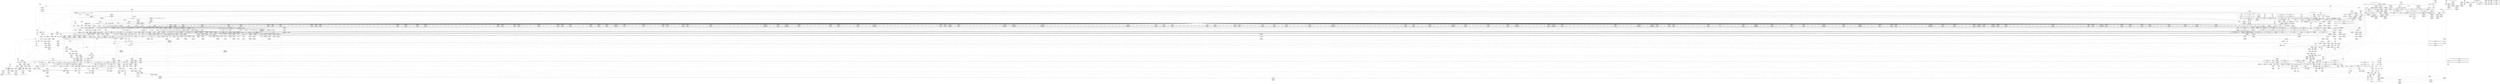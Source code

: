 digraph {
	CE0x4139220 [shape=record,shape=Mrecord,label="{CE0x4139220|12:_i32,_56:_i8*,_:_CRE_768,776_|*MultipleSource*|Function::inode_has_perm&Arg::inode::|*LoadInst*|security/selinux/hooks.c,1627|security/selinux/hooks.c,1611}"]
	CE0x40d9670 [shape=record,shape=Mrecord,label="{CE0x40d9670|104:_%struct.inode*,_:_CRE_162,163_}"]
	CE0x4075530 [shape=record,shape=Mrecord,label="{CE0x4075530|i64*_getelementptr_inbounds_(_25_x_i64_,_25_x_i64_*___llvm_gcov_ctr237,_i64_0,_i64_9)|*Constant*}"]
	CE0x40b1060 [shape=record,shape=Mrecord,label="{CE0x40b1060|selinux_inode_setotherxattr:tmp28|security/selinux/hooks.c,2920|*SummSource*}"]
	CE0x40e9a00 [shape=record,shape=Mrecord,label="{CE0x40e9a00|i64*_getelementptr_inbounds_(_25_x_i64_,_25_x_i64_*___llvm_gcov_ctr237,_i64_0,_i64_20)|*Constant*|*SummSource*}"]
	CE0x4094ba0 [shape=record,shape=Mrecord,label="{CE0x4094ba0|get_current:tmp1}"]
	CE0x4145960 [shape=record,shape=Mrecord,label="{CE0x4145960|inode_has_perm:call|security/selinux/hooks.c,1614|*SummSource*}"]
	CE0x4156740 [shape=record,shape=Mrecord,label="{CE0x4156740|i64*_getelementptr_inbounds_(_8_x_i64_,_8_x_i64_*___llvm_gcov_ctr154,_i64_0,_i64_7)|*Constant*|*SummSource*}"]
	CE0x40ad420 [shape=record,shape=Mrecord,label="{CE0x40ad420|inode_has_perm:tmp5|security/selinux/hooks.c,1609|*SummSink*}"]
	CE0x40dba70 [shape=record,shape=Mrecord,label="{CE0x40dba70|104:_%struct.inode*,_:_CRE_248,256_|*MultipleSource*|Function::selinux_inode_removexattr&Arg::dentry::|Function::selinux_inode_setotherxattr&Arg::dentry::|Function::dentry_has_perm&Arg::dentry::|security/selinux/hooks.c,1627}"]
	CE0x4068080 [shape=record,shape=Mrecord,label="{CE0x4068080|selinux_inode_removexattr:tmp6|security/selinux/hooks.c,3056}"]
	CE0x40b3f10 [shape=record,shape=Mrecord,label="{CE0x40b3f10|selinux_inode_setotherxattr:tmp48|security/selinux/hooks.c,2932|*SummSink*}"]
	CE0x40ab8b0 [shape=record,shape=Mrecord,label="{CE0x40ab8b0|dentry_has_perm:tmp|*SummSink*}"]
	CE0x40b6360 [shape=record,shape=Mrecord,label="{CE0x40b6360|12:_i32,_56:_i8*,_:_CRE_336,344_|*MultipleSource*|Function::inode_has_perm&Arg::inode::|*LoadInst*|security/selinux/hooks.c,1627|security/selinux/hooks.c,1611}"]
	CE0x4070150 [shape=record,shape=Mrecord,label="{CE0x4070150|i64*_getelementptr_inbounds_(_6_x_i64_,_6_x_i64_*___llvm_gcov_ctr241,_i64_0,_i64_0)|*Constant*|*SummSource*}"]
	CE0x4133a60 [shape=record,shape=Mrecord,label="{CE0x4133a60|12:_i32,_56:_i8*,_:_CRE_581,582_}"]
	CE0x4137ed0 [shape=record,shape=Mrecord,label="{CE0x4137ed0|12:_i32,_56:_i8*,_:_CRE_688,692_|*MultipleSource*|Function::inode_has_perm&Arg::inode::|*LoadInst*|security/selinux/hooks.c,1627|security/selinux/hooks.c,1611}"]
	CE0x4125d50 [shape=record,shape=Mrecord,label="{CE0x4125d50|12:_i32,_56:_i8*,_:_CRE_252,253_}"]
	CE0x4104780 [shape=record,shape=Mrecord,label="{CE0x4104780|inode_has_perm:do.body|*SummSink*}"]
	CE0x4064c50 [shape=record,shape=Mrecord,label="{CE0x4064c50|selinux_inode_setotherxattr:tmp33|security/selinux/hooks.c,2921}"]
	CE0x4123600 [shape=record,shape=Mrecord,label="{CE0x4123600|12:_i32,_56:_i8*,_:_CRE_196,197_}"]
	CE0x4159df0 [shape=record,shape=Mrecord,label="{CE0x4159df0|avc_has_perm:requested|Function::avc_has_perm&Arg::requested::}"]
	CE0x411c3b0 [shape=record,shape=Mrecord,label="{CE0x411c3b0|__validate_creds:lnot|include/linux/cred.h,173}"]
	CE0x40c07f0 [shape=record,shape=Mrecord,label="{CE0x40c07f0|selinux_inode_setotherxattr:land.lhs.true2|*SummSource*}"]
	CE0x40ec0f0 [shape=record,shape=Mrecord,label="{CE0x40ec0f0|selinux_inode_setotherxattr:tmp45|security/selinux/hooks.c,2927|*SummSource*}"]
	CE0x40940c0 [shape=record,shape=Mrecord,label="{CE0x40940c0|selinux_inode_setotherxattr:do.end|*SummSource*}"]
	CE0x40da280 [shape=record,shape=Mrecord,label="{CE0x40da280|104:_%struct.inode*,_:_CRE_208,209_}"]
	CE0x4103d00 [shape=record,shape=Mrecord,label="{CE0x4103d00|104:_%struct.inode*,_:_CRE_199,200_}"]
	CE0x40c3970 [shape=record,shape=Mrecord,label="{CE0x40c3970|selinux_inode_setotherxattr:if.end13|*SummSink*}"]
	CE0x4113ba0 [shape=record,shape=Mrecord,label="{CE0x4113ba0|inode_has_perm:tmp|*SummSource*}"]
	CE0x40d7ad0 [shape=record,shape=Mrecord,label="{CE0x40d7ad0|104:_%struct.inode*,_:_CRE_91,92_}"]
	CE0x4093cd0 [shape=record,shape=Mrecord,label="{CE0x4093cd0|get_current:tmp3}"]
	CE0x407f7f0 [shape=record,shape=Mrecord,label="{CE0x407f7f0|selinux_inode_removexattr:tmp5|security/selinux/hooks.c,3055|*SummSource*}"]
	CE0x408b540 [shape=record,shape=Mrecord,label="{CE0x408b540|selinux_inode_setotherxattr:tmp10|security/selinux/hooks.c,2915|*SummSource*}"]
	CE0x407e0e0 [shape=record,shape=Mrecord,label="{CE0x407e0e0|dentry_has_perm:ad|security/selinux/hooks.c, 1628}"]
	CE0x4158600 [shape=record,shape=Mrecord,label="{CE0x4158600|__validate_creds:if.then|*SummSink*}"]
	CE0x413cfe0 [shape=record,shape=Mrecord,label="{CE0x413cfe0|12:_i32,_56:_i8*,_:_CRE_895,896_}"]
	CE0x4127640 [shape=record,shape=Mrecord,label="{CE0x4127640|12:_i32,_56:_i8*,_:_CRE_273,274_}"]
	CE0x4103aa0 [shape=record,shape=Mrecord,label="{CE0x4103aa0|104:_%struct.inode*,_:_CRE_197,198_}"]
	CE0x415d1f0 [shape=record,shape=Mrecord,label="{CE0x415d1f0|__validate_creds:tmp4|include/linux/cred.h,173|*SummSink*}"]
	CE0x41549f0 [shape=record,shape=Mrecord,label="{CE0x41549f0|inode_has_perm:tmp11|security/selinux/hooks.c,1612}"]
	CE0x4067cc0 [shape=record,shape=Mrecord,label="{CE0x4067cc0|selinux_inode_removexattr:retval.0|*SummSink*}"]
	CE0x40a6870 [shape=record,shape=Mrecord,label="{CE0x40a6870|selinux_inode_setotherxattr:if.end16|*SummSink*}"]
	CE0x40f2360 [shape=record,shape=Mrecord,label="{CE0x40f2360|cred_sid:tmp6|security/selinux/hooks.c,197}"]
	CE0x40b23c0 [shape=record,shape=Mrecord,label="{CE0x40b23c0|selinux_inode_setotherxattr:tmp32|security/selinux/hooks.c,2921}"]
	CE0x406c720 [shape=record,shape=Mrecord,label="{CE0x406c720|dentry_has_perm:tmp}"]
	CE0x411f530 [shape=record,shape=Mrecord,label="{CE0x411f530|12:_i32,_56:_i8*,_:_CRE_145,146_}"]
	CE0x4140b30 [shape=record,shape=Mrecord,label="{CE0x4140b30|12:_i32,_56:_i8*,_:_CRE_977,978_}"]
	CE0x4102170 [shape=record,shape=Mrecord,label="{CE0x4102170|104:_%struct.inode*,_:_CRE_172,173_}"]
	CE0x40b78a0 [shape=record,shape=Mrecord,label="{CE0x40b78a0|12:_i32,_56:_i8*,_:_CRE_424,432_|*MultipleSource*|Function::inode_has_perm&Arg::inode::|*LoadInst*|security/selinux/hooks.c,1627|security/selinux/hooks.c,1611}"]
	CE0x4116c80 [shape=record,shape=Mrecord,label="{CE0x4116c80|__validate_creds:cred|Function::__validate_creds&Arg::cred::|*SummSource*}"]
	CE0x4119460 [shape=record,shape=Mrecord,label="{CE0x4119460|__validate_creds:call|include/linux/cred.h,173|*SummSource*}"]
	CE0x40988d0 [shape=record,shape=Mrecord,label="{CE0x40988d0|selinux_inode_setotherxattr:call5|security/selinux/hooks.c,2917|*SummSink*}"]
	CE0x4158dd0 [shape=record,shape=Mrecord,label="{CE0x4158dd0|avc_has_perm:ssid|Function::avc_has_perm&Arg::ssid::}"]
	CE0x407edd0 [shape=record,shape=Mrecord,label="{CE0x407edd0|i64_3|*Constant*}"]
	CE0x4064a10 [shape=record,shape=Mrecord,label="{CE0x4064a10|selinux_inode_setotherxattr:tmp12|security/selinux/hooks.c,2915}"]
	CE0x4090a20 [shape=record,shape=Mrecord,label="{CE0x4090a20|get_current:tmp|*SummSink*}"]
	CE0x40e4280 [shape=record,shape=Mrecord,label="{CE0x40e4280|i64*_getelementptr_inbounds_(_25_x_i64_,_25_x_i64_*___llvm_gcov_ctr237,_i64_0,_i64_16)|*Constant*|*SummSink*}"]
	CE0x40db450 [shape=record,shape=Mrecord,label="{CE0x40db450|104:_%struct.inode*,_:_CRE_223,224_}"]
	CE0x4103bd0 [shape=record,shape=Mrecord,label="{CE0x4103bd0|104:_%struct.inode*,_:_CRE_198,199_}"]
	CE0x40820b0 [shape=record,shape=Mrecord,label="{CE0x40820b0|selinux_inode_removexattr:tmp1}"]
	CE0x40ebc40 [shape=record,shape=Mrecord,label="{CE0x40ebc40|i64*_getelementptr_inbounds_(_25_x_i64_,_25_x_i64_*___llvm_gcov_ctr237,_i64_0,_i64_22)|*Constant*|*SummSource*}"]
	CE0x4133930 [shape=record,shape=Mrecord,label="{CE0x4133930|12:_i32,_56:_i8*,_:_CRE_580,581_}"]
	CE0x40883a0 [shape=record,shape=Mrecord,label="{CE0x40883a0|selinux_inode_setotherxattr:name|Function::selinux_inode_setotherxattr&Arg::name::|*SummSink*}"]
	CE0x413ad30 [shape=record,shape=Mrecord,label="{CE0x413ad30|12:_i32,_56:_i8*,_:_CRE_866,867_}"]
	CE0x40da9a0 [shape=record,shape=Mrecord,label="{CE0x40da9a0|104:_%struct.inode*,_:_CRE_214,215_}"]
	CE0x412f480 [shape=record,shape=Mrecord,label="{CE0x412f480|12:_i32,_56:_i8*,_:_CRE_478,479_}"]
	CE0x410e7c0 [shape=record,shape=Mrecord,label="{CE0x410e7c0|104:_%struct.inode*,_:_CRE_318,319_}"]
	CE0x407bd20 [shape=record,shape=Mrecord,label="{CE0x407bd20|_call_void_mcount()_#3|*SummSink*}"]
	CE0x413b950 [shape=record,shape=Mrecord,label="{CE0x413b950|12:_i32,_56:_i8*,_:_CRE_876,877_}"]
	CE0x4072d40 [shape=record,shape=Mrecord,label="{CE0x4072d40|selinux_inode_setotherxattr:entry|*SummSource*}"]
	CE0x408cb90 [shape=record,shape=Mrecord,label="{CE0x408cb90|selinux_inode_setotherxattr:tmp17|security/selinux/hooks.c,2915|*SummSource*}"]
	CE0x40c1420 [shape=record,shape=Mrecord,label="{CE0x40c1420|get_current:tmp3|*SummSource*}"]
	CE0x40c1cf0 [shape=record,shape=Mrecord,label="{CE0x40c1cf0|_call_void_mcount()_#3|*SummSource*}"]
	CE0x40ae310 [shape=record,shape=Mrecord,label="{CE0x40ae310|12:_i32,_56:_i8*,_:_CRE_2,4_|*MultipleSource*|Function::inode_has_perm&Arg::inode::|*LoadInst*|security/selinux/hooks.c,1627|security/selinux/hooks.c,1611}"]
	CE0x41576f0 [shape=record,shape=Mrecord,label="{CE0x41576f0|__validate_creds:if.end|*SummSource*}"]
	CE0x4072f80 [shape=record,shape=Mrecord,label="{CE0x4072f80|selinux_inode_removexattr:dentry|Function::selinux_inode_removexattr&Arg::dentry::}"]
	CE0x4096b20 [shape=record,shape=Mrecord,label="{CE0x4096b20|__validate_creds:lnot1|include/linux/cred.h,173|*SummSource*}"]
	CE0x408e070 [shape=record,shape=Mrecord,label="{CE0x408e070|COLLAPSED:_GCMRE_current_task_external_global_%struct.task_struct*:_elem_0::|security/selinux/hooks.c,2915}"]
	CE0x4067bf0 [shape=record,shape=Mrecord,label="{CE0x4067bf0|selinux_inode_removexattr:retval.0|*SummSource*}"]
	CE0x40e8dd0 [shape=record,shape=Mrecord,label="{CE0x40e8dd0|selinux_inode_setotherxattr:tmp39|security/selinux/hooks.c,2922|*SummSink*}"]
	CE0x4147dc0 [shape=record,shape=Mrecord,label="{CE0x4147dc0|inode_has_perm:sid3|security/selinux/hooks.c,1617|*SummSource*}"]
	CE0x413a6d0 [shape=record,shape=Mrecord,label="{CE0x413a6d0|12:_i32,_56:_i8*,_:_CRE_856,864_|*MultipleSource*|Function::inode_has_perm&Arg::inode::|*LoadInst*|security/selinux/hooks.c,1627|security/selinux/hooks.c,1611}"]
	CE0x40e7360 [shape=record,shape=Mrecord,label="{CE0x40e7360|selinux_inode_setotherxattr:tmp37|security/selinux/hooks.c,2922}"]
	CE0x40e3c20 [shape=record,shape=Mrecord,label="{CE0x40e3c20|i64*_getelementptr_inbounds_(_25_x_i64_,_25_x_i64_*___llvm_gcov_ctr237,_i64_0,_i64_16)|*Constant*}"]
	CE0x40e2f30 [shape=record,shape=Mrecord,label="{CE0x40e2f30|inode_has_perm:inode|Function::inode_has_perm&Arg::inode::|*SummSource*}"]
	CE0x41323d0 [shape=record,shape=Mrecord,label="{CE0x41323d0|12:_i32,_56:_i8*,_:_CRE_562,563_}"]
	CE0x4146fe0 [shape=record,shape=Mrecord,label="{CE0x4146fe0|inode_has_perm:i_security|security/selinux/hooks.c,1615|*SummSource*}"]
	CE0x4082aa0 [shape=record,shape=Mrecord,label="{CE0x4082aa0|i64_4|*Constant*|*SummSource*}"]
	CE0x4059170 [shape=record,shape=Mrecord,label="{CE0x4059170|i8_10|*Constant*|*SummSource*}"]
	CE0x4072b80 [shape=record,shape=Mrecord,label="{CE0x4072b80|selinux_inode_removexattr:entry|*SummSource*}"]
	CE0x40ed060 [shape=record,shape=Mrecord,label="{CE0x40ed060|i64*_getelementptr_inbounds_(_25_x_i64_,_25_x_i64_*___llvm_gcov_ctr237,_i64_0,_i64_23)|*Constant*}"]
	CE0x4066ea0 [shape=record,shape=Mrecord,label="{CE0x4066ea0|selinux_inode_removexattr:tmp9|security/selinux/hooks.c,3060|*SummSink*}"]
	CE0x40841c0 [shape=record,shape=Mrecord,label="{CE0x40841c0|i64*_getelementptr_inbounds_(_25_x_i64_,_25_x_i64_*___llvm_gcov_ctr237,_i64_0,_i64_6)|*Constant*|*SummSource*}"]
	CE0x4098320 [shape=record,shape=Mrecord,label="{CE0x4098320|selinux_inode_setotherxattr:call5|security/selinux/hooks.c,2917}"]
	CE0x4100ad0 [shape=record,shape=Mrecord,label="{CE0x4100ad0|104:_%struct.inode*,_:_CRE_64,72_|*MultipleSource*|Function::selinux_inode_removexattr&Arg::dentry::|Function::selinux_inode_setotherxattr&Arg::dentry::|Function::dentry_has_perm&Arg::dentry::|security/selinux/hooks.c,1627}"]
	CE0x40ef560 [shape=record,shape=Mrecord,label="{CE0x40ef560|i32_32|*Constant*}"]
	CE0x41176f0 [shape=record,shape=Mrecord,label="{CE0x41176f0|GLOBAL:llvm.expect.i64|*Constant*}"]
	CE0x408a690 [shape=record,shape=Mrecord,label="{CE0x408a690|selinux_inode_removexattr:return|*SummSource*}"]
	CE0x40b1ce0 [shape=record,shape=Mrecord,label="{CE0x40b1ce0|selinux_inode_setotherxattr:tmp30|security/selinux/hooks.c,2920|*SummSink*}"]
	CE0x4130290 [shape=record,shape=Mrecord,label="{CE0x4130290|12:_i32,_56:_i8*,_:_CRE_500,504_|*MultipleSource*|Function::inode_has_perm&Arg::inode::|*LoadInst*|security/selinux/hooks.c,1627|security/selinux/hooks.c,1611}"]
	CE0x413cd80 [shape=record,shape=Mrecord,label="{CE0x413cd80|12:_i32,_56:_i8*,_:_CRE_893,894_}"]
	CE0x40791a0 [shape=record,shape=Mrecord,label="{CE0x40791a0|inode_has_perm:adp|Function::inode_has_perm&Arg::adp::}"]
	CE0x4128f30 [shape=record,shape=Mrecord,label="{CE0x4128f30|12:_i32,_56:_i8*,_:_CRE_294,295_}"]
	CE0x40acbf0 [shape=record,shape=Mrecord,label="{CE0x40acbf0|i64*_getelementptr_inbounds_(_8_x_i64_,_8_x_i64_*___llvm_gcov_ctr154,_i64_0,_i64_1)|*Constant*|*SummSink*}"]
	CE0x4096c50 [shape=record,shape=Mrecord,label="{CE0x4096c50|__validate_creds:lnot1|include/linux/cred.h,173|*SummSink*}"]
	CE0x40c17c0 [shape=record,shape=Mrecord,label="{CE0x40c17c0|i64*_getelementptr_inbounds_(_2_x_i64_,_2_x_i64_*___llvm_gcov_ctr98,_i64_0,_i64_0)|*Constant*|*SummSource*}"]
	CE0x40901e0 [shape=record,shape=Mrecord,label="{CE0x40901e0|selinux_inode_setotherxattr:call11|security/selinux/hooks.c,2920|*SummSource*}"]
	CE0x4122560 [shape=record,shape=Mrecord,label="{CE0x4122560|12:_i32,_56:_i8*,_:_CRE_182,183_}"]
	CE0x40f1460 [shape=record,shape=Mrecord,label="{CE0x40f1460|cred_sid:sid|security/selinux/hooks.c,197|*SummSource*}"]
	CE0x413a2f0 [shape=record,shape=Mrecord,label="{CE0x413a2f0|12:_i32,_56:_i8*,_:_CRE_840,848_|*MultipleSource*|Function::inode_has_perm&Arg::inode::|*LoadInst*|security/selinux/hooks.c,1627|security/selinux/hooks.c,1611}"]
	CE0x40968e0 [shape=record,shape=Mrecord,label="{CE0x40968e0|selinux_inode_setotherxattr:tmp7|security/selinux/hooks.c,2915|*SummSink*}"]
	CE0x40e78b0 [shape=record,shape=Mrecord,label="{CE0x40e78b0|i64_19|*Constant*|*SummSource*}"]
	CE0x407db50 [shape=record,shape=Mrecord,label="{CE0x407db50|selinux_inode_setotherxattr:tmp16|security/selinux/hooks.c,2915|*SummSink*}"]
	CE0x4147860 [shape=record,shape=Mrecord,label="{CE0x4147860|inode_has_perm:tmp15|*LoadInst*|security/selinux/hooks.c,1615|*SummSource*}"]
	CE0x40a92e0 [shape=record,shape=Mrecord,label="{CE0x40a92e0|selinux_inode_setotherxattr:if.else|*SummSink*}"]
	CE0x41425e0 [shape=record,shape=Mrecord,label="{CE0x41425e0|i64*_getelementptr_inbounds_(_8_x_i64_,_8_x_i64_*___llvm_gcov_ctr154,_i64_0,_i64_6)|*Constant*}"]
	CE0x4142100 [shape=record,shape=Mrecord,label="{CE0x4142100|inode_has_perm:tmp12|security/selinux/hooks.c,1612|*SummSource*}"]
	CE0x410d780 [shape=record,shape=Mrecord,label="{CE0x410d780|104:_%struct.inode*,_:_CRE_305,306_}"]
	CE0x40add20 [shape=record,shape=Mrecord,label="{CE0x40add20|__validate_creds:line|Function::__validate_creds&Arg::line::}"]
	CE0x4130b30 [shape=record,shape=Mrecord,label="{CE0x4130b30|12:_i32,_56:_i8*,_:_CRE_520,528_|*MultipleSource*|Function::inode_has_perm&Arg::inode::|*LoadInst*|security/selinux/hooks.c,1627|security/selinux/hooks.c,1611}"]
	CE0x4121e80 [shape=record,shape=Mrecord,label="{CE0x4121e80|12:_i32,_56:_i8*,_:_CRE_176,177_}"]
	CE0x415e130 [shape=record,shape=Mrecord,label="{CE0x415e130|__validate_creds:tmp6|include/linux/cred.h,174|*SummSource*}"]
	CE0x407d480 [shape=record,shape=Mrecord,label="{CE0x407d480|selinux_inode_setotherxattr:tmp15|security/selinux/hooks.c,2915|*SummSource*}"]
	CE0x4126800 [shape=record,shape=Mrecord,label="{CE0x4126800|12:_i32,_56:_i8*,_:_CRE_261,262_}"]
	CE0x4146420 [shape=record,shape=Mrecord,label="{CE0x4146420|cred_sid:entry|*SummSink*}"]
	CE0x4083a50 [shape=record,shape=Mrecord,label="{CE0x4083a50|selinux_inode_removexattr:tmp3|security/selinux/hooks.c,3055}"]
	CE0x4071570 [shape=record,shape=Mrecord,label="{CE0x4071570|_ret_i32_%retval.0,_!dbg_!27762|security/selinux/hooks.c,2932}"]
	CE0x40b6990 [shape=record,shape=Mrecord,label="{CE0x40b6990|12:_i32,_56:_i8*,_:_CRE_360,376_|*MultipleSource*|Function::inode_has_perm&Arg::inode::|*LoadInst*|security/selinux/hooks.c,1627|security/selinux/hooks.c,1611}"]
	CE0x40e3da0 [shape=record,shape=Mrecord,label="{CE0x40e3da0|selinux_inode_setotherxattr:tmp32|security/selinux/hooks.c,2921|*SummSource*}"]
	CE0x413d700 [shape=record,shape=Mrecord,label="{CE0x413d700|12:_i32,_56:_i8*,_:_CRE_901,902_}"]
	CE0x407caa0 [shape=record,shape=Mrecord,label="{CE0x407caa0|inode_has_perm:tmp5|security/selinux/hooks.c,1609}"]
	CE0x40aef70 [shape=record,shape=Mrecord,label="{CE0x40aef70|_call_void___validate_creds(%struct.cred*_%cred,_i8*_getelementptr_inbounds_(_25_x_i8_,_25_x_i8_*_.str3,_i32_0,_i32_0),_i32_1609)_#10,_!dbg_!27719|security/selinux/hooks.c,1609}"]
	CE0x40e89f0 [shape=record,shape=Mrecord,label="{CE0x40e89f0|selinux_inode_setotherxattr:tmp39|security/selinux/hooks.c,2922}"]
	CE0x406fed0 [shape=record,shape=Mrecord,label="{CE0x406fed0|i64*_getelementptr_inbounds_(_6_x_i64_,_6_x_i64_*___llvm_gcov_ctr241,_i64_0,_i64_3)|*Constant*|*SummSource*}"]
	CE0x40b0f40 [shape=record,shape=Mrecord,label="{CE0x40b0f40|selinux_inode_setotherxattr:tmp28|security/selinux/hooks.c,2920}"]
	CE0x4063b90 [shape=record,shape=Mrecord,label="{CE0x4063b90|selinux_inode_setotherxattr:tmp24|security/selinux/hooks.c,2919}"]
	CE0x40f0980 [shape=record,shape=Mrecord,label="{CE0x40f0980|cred_sid:tmp5|security/selinux/hooks.c,196}"]
	CE0x40a7090 [shape=record,shape=Mrecord,label="{CE0x40a7090|i64*_getelementptr_inbounds_(_25_x_i64_,_25_x_i64_*___llvm_gcov_ctr237,_i64_0,_i64_0)|*Constant*}"]
	CE0x4114cd0 [shape=record,shape=Mrecord,label="{CE0x4114cd0|__validate_creds:lnot.ext|include/linux/cred.h,173}"]
	CE0x4119110 [shape=record,shape=Mrecord,label="{CE0x4119110|12:_i32,_56:_i8*,_:_CRE_120,128_|*MultipleSource*|Function::inode_has_perm&Arg::inode::|*LoadInst*|security/selinux/hooks.c,1627|security/selinux/hooks.c,1611}"]
	CE0x40a7360 [shape=record,shape=Mrecord,label="{CE0x40a7360|i64*_getelementptr_inbounds_(_25_x_i64_,_25_x_i64_*___llvm_gcov_ctr237,_i64_0,_i64_0)|*Constant*|*SummSink*}"]
	CE0x4132040 [shape=record,shape=Mrecord,label="{CE0x4132040|12:_i32,_56:_i8*,_:_CRE_559,560_}"]
	CE0x413ed90 [shape=record,shape=Mrecord,label="{CE0x413ed90|12:_i32,_56:_i8*,_:_CRE_920,921_}"]
	CE0x4128ba0 [shape=record,shape=Mrecord,label="{CE0x4128ba0|12:_i32,_56:_i8*,_:_CRE_291,292_}"]
	CE0x407d4f0 [shape=record,shape=Mrecord,label="{CE0x407d4f0|selinux_inode_setotherxattr:tmp15|security/selinux/hooks.c,2915|*SummSink*}"]
	CE0x4092400 [shape=record,shape=Mrecord,label="{CE0x4092400|_call_void_lockdep_rcu_suspicious(i8*_getelementptr_inbounds_(_25_x_i8_,_25_x_i8_*_.str3,_i32_0,_i32_0),_i32_2915,_i8*_getelementptr_inbounds_(_45_x_i8_,_45_x_i8_*_.str12,_i32_0,_i32_0))_#10,_!dbg_!27729|security/selinux/hooks.c,2915}"]
	CE0x413cb20 [shape=record,shape=Mrecord,label="{CE0x413cb20|12:_i32,_56:_i8*,_:_CRE_891,892_}"]
	CE0x4077c80 [shape=record,shape=Mrecord,label="{CE0x4077c80|selinux_inode_setotherxattr:tmp14|security/selinux/hooks.c,2915|*SummSink*}"]
	CE0x40823f0 [shape=record,shape=Mrecord,label="{CE0x40823f0|selinux_inode_setotherxattr:tmp8|security/selinux/hooks.c,2915|*SummSink*}"]
	CE0x414fc40 [shape=record,shape=Mrecord,label="{CE0x414fc40|inode_has_perm:lnot|security/selinux/hooks.c,1611|*SummSink*}"]
	CE0x4111aa0 [shape=record,shape=Mrecord,label="{CE0x4111aa0|12:_i32,_56:_i8*,_:_CRE_76,80_|*MultipleSource*|Function::inode_has_perm&Arg::inode::|*LoadInst*|security/selinux/hooks.c,1627|security/selinux/hooks.c,1611}"]
	CE0x4126cc0 [shape=record,shape=Mrecord,label="{CE0x4126cc0|12:_i32,_56:_i8*,_:_CRE_265,266_}"]
	CE0x406e650 [shape=record,shape=Mrecord,label="{CE0x406e650|COLLAPSED:_GCMRE___llvm_gcov_ctr241_internal_global_6_x_i64_zeroinitializer:_elem_0:default:}"]
	CE0x4116e30 [shape=record,shape=Mrecord,label="{CE0x4116e30|i64*_getelementptr_inbounds_(_2_x_i64_,_2_x_i64_*___llvm_gcov_ctr131,_i64_0,_i64_1)|*Constant*}"]
	CE0x40beee0 [shape=record,shape=Mrecord,label="{CE0x40beee0|selinux_inode_setotherxattr:tmp23|security/selinux/hooks.c,2917|*SummSource*}"]
	CE0x40af680 [shape=record,shape=Mrecord,label="{CE0x40af680|__validate_creds:file|Function::__validate_creds&Arg::file::}"]
	CE0x4093390 [shape=record,shape=Mrecord,label="{CE0x4093390|selinux_inode_setotherxattr:return}"]
	CE0x410da20 [shape=record,shape=Mrecord,label="{CE0x410da20|104:_%struct.inode*,_:_CRE_306,307_}"]
	CE0x406f8f0 [shape=record,shape=Mrecord,label="{CE0x406f8f0|selinux_inode_removexattr:tmp|*SummSource*}"]
	CE0x406cb20 [shape=record,shape=Mrecord,label="{CE0x406cb20|_ret_i32_%retval.0,_!dbg_!27720|security/selinux/hooks.c,3061}"]
	CE0x4117890 [shape=record,shape=Mrecord,label="{CE0x4117890|i64_0|*Constant*}"]
	CE0x4101bd0 [shape=record,shape=Mrecord,label="{CE0x4101bd0|104:_%struct.inode*,_:_CRE_166,167_}"]
	CE0x4137840 [shape=record,shape=Mrecord,label="{CE0x4137840|12:_i32,_56:_i8*,_:_CRE_672,680_|*MultipleSource*|Function::inode_has_perm&Arg::inode::|*LoadInst*|security/selinux/hooks.c,1627|security/selinux/hooks.c,1611}"]
	CE0x415ce20 [shape=record,shape=Mrecord,label="{CE0x415ce20|__validate_creds:tmp4|include/linux/cred.h,173|*SummSource*}"]
	CE0x40be580 [shape=record,shape=Mrecord,label="{CE0x40be580|selinux_inode_setotherxattr:tmp21|security/selinux/hooks.c,2917|*SummSink*}"]
	CE0x40b5b60 [shape=record,shape=Mrecord,label="{CE0x40b5b60|12:_i32,_56:_i8*,_:_CRE_309,310_}"]
	CE0x413d240 [shape=record,shape=Mrecord,label="{CE0x413d240|12:_i32,_56:_i8*,_:_CRE_897,898_}"]
	CE0x4073980 [shape=record,shape=Mrecord,label="{CE0x4073980|selinux_inode_removexattr:tobool|security/selinux/hooks.c,3055}"]
	CE0x408ea70 [shape=record,shape=Mrecord,label="{CE0x408ea70|12:_i32,_56:_i8*,_:_CRE_128,136_|*MultipleSource*|Function::inode_has_perm&Arg::inode::|*LoadInst*|security/selinux/hooks.c,1627|security/selinux/hooks.c,1611}"]
	CE0x405f0c0 [shape=record,shape=Mrecord,label="{CE0x405f0c0|selinux_inode_removexattr:entry|*SummSink*}"]
	CE0x40e71e0 [shape=record,shape=Mrecord,label="{CE0x40e71e0|i32_21|*Constant*|*SummSink*}"]
	CE0x4132d50 [shape=record,shape=Mrecord,label="{CE0x4132d50|12:_i32,_56:_i8*,_:_CRE_570,571_}"]
	CE0x40ab190 [shape=record,shape=Mrecord,label="{CE0x40ab190|selinux_inode_setotherxattr:tmp|*SummSink*}"]
	CE0x40be330 [shape=record,shape=Mrecord,label="{CE0x40be330|selinux_inode_setotherxattr:tmp21|security/selinux/hooks.c,2917|*SummSource*}"]
	CE0x415c1a0 [shape=record,shape=Mrecord,label="{CE0x415c1a0|__validate_creds:tmp3|include/linux/cred.h,173}"]
	CE0x4074890 [shape=record,shape=Mrecord,label="{CE0x4074890|GLOBAL:lockdep_rcu_suspicious|*Constant*}"]
	CE0x41559d0 [shape=record,shape=Mrecord,label="{CE0x41559d0|avc_has_perm:auditdata|Function::avc_has_perm&Arg::auditdata::|*SummSink*}"]
	CE0x415bad0 [shape=record,shape=Mrecord,label="{CE0x415bad0|__validate_creds:tobool|include/linux/cred.h,173}"]
	CE0x4127180 [shape=record,shape=Mrecord,label="{CE0x4127180|12:_i32,_56:_i8*,_:_CRE_269,270_}"]
	CE0x408f450 [shape=record,shape=Mrecord,label="{CE0x408f450|12:_i32,_56:_i8*,_:_CRE_141,142_}"]
	CE0x4097820 [shape=record,shape=Mrecord,label="{CE0x4097820|selinux_inode_setotherxattr:tmp6|security/selinux/hooks.c,2915|*SummSink*}"]
	CE0x41218d0 [shape=record,shape=Mrecord,label="{CE0x41218d0|12:_i32,_56:_i8*,_:_CRE_175,176_}"]
	CE0x40794e0 [shape=record,shape=Mrecord,label="{CE0x40794e0|inode_has_perm:adp|Function::inode_has_perm&Arg::adp::|*SummSink*}"]
	CE0x407c100 [shape=record,shape=Mrecord,label="{CE0x407c100|inode_has_perm:tmp2}"]
	CE0x4138de0 [shape=record,shape=Mrecord,label="{CE0x4138de0|12:_i32,_56:_i8*,_:_CRE_752,756_|*MultipleSource*|Function::inode_has_perm&Arg::inode::|*LoadInst*|security/selinux/hooks.c,1627|security/selinux/hooks.c,1611}"]
	CE0x40d8580 [shape=record,shape=Mrecord,label="{CE0x40d8580|104:_%struct.inode*,_:_CRE_145,146_}"]
	CE0x414f7b0 [shape=record,shape=Mrecord,label="{CE0x414f7b0|inode_has_perm:lnot|security/selinux/hooks.c,1611}"]
	CE0x408e170 [shape=record,shape=Mrecord,label="{CE0x408e170|selinux_inode_setotherxattr:cred4|security/selinux/hooks.c,2915|*SummSource*}"]
	CE0x4074bc0 [shape=record,shape=Mrecord,label="{CE0x4074bc0|i32_2915|*Constant*|*SummSource*}"]
	CE0x4076d50 [shape=record,shape=Mrecord,label="{CE0x4076d50|selinux_inode_removexattr:bb|*SummSink*}"]
	CE0x4118910 [shape=record,shape=Mrecord,label="{CE0x4118910|__validate_creds:tmp1|*SummSink*}"]
	CE0x415a6c0 [shape=record,shape=Mrecord,label="{CE0x415a6c0|inode_has_perm:tmp18|security/selinux/hooks.c,1617}"]
	"CONST[source:0(mediator),value:2(dynamic)][purpose:{object}][SnkIdx:1]"
	CE0x413e080 [shape=record,shape=Mrecord,label="{CE0x413e080|12:_i32,_56:_i8*,_:_CRE_909,910_}"]
	CE0x40c0970 [shape=record,shape=Mrecord,label="{CE0x40c0970|selinux_inode_setotherxattr:bb}"]
	CE0x41166b0 [shape=record,shape=Mrecord,label="{CE0x41166b0|_call_void_mcount()_#3|*SummSink*}"]
	CE0x4091aa0 [shape=record,shape=Mrecord,label="{CE0x4091aa0|dentry_has_perm:bb|*SummSink*}"]
	CE0x41369e0 [shape=record,shape=Mrecord,label="{CE0x41369e0|12:_i32,_56:_i8*,_:_CRE_621,622_}"]
	CE0x4102cb0 [shape=record,shape=Mrecord,label="{CE0x4102cb0|104:_%struct.inode*,_:_CRE_184,185_}"]
	CE0x408f3a0 [shape=record,shape=Mrecord,label="{CE0x408f3a0|12:_i32,_56:_i8*,_:_CRE_140,141_}"]
	CE0x4075810 [shape=record,shape=Mrecord,label="{CE0x4075810|selinux_inode_setotherxattr:tmp2|*SummSource*}"]
	CE0x4063d00 [shape=record,shape=Mrecord,label="{CE0x4063d00|selinux_inode_setotherxattr:tmp24|security/selinux/hooks.c,2919|*SummSink*}"]
	CE0x4157990 [shape=record,shape=Mrecord,label="{CE0x4157990|__validate_creds:bb}"]
	CE0x4118ab0 [shape=record,shape=Mrecord,label="{CE0x4118ab0|12:_i32,_56:_i8*,_:_CRE_96,104_|*MultipleSource*|Function::inode_has_perm&Arg::inode::|*LoadInst*|security/selinux/hooks.c,1627|security/selinux/hooks.c,1611}"]
	CE0x413df50 [shape=record,shape=Mrecord,label="{CE0x413df50|12:_i32,_56:_i8*,_:_CRE_908,909_}"]
	CE0x4083bc0 [shape=record,shape=Mrecord,label="{CE0x4083bc0|GLOBAL:__llvm_gcov_ctr241|Global_var:__llvm_gcov_ctr241}"]
	CE0x40e2b10 [shape=record,shape=Mrecord,label="{CE0x40e2b10|inode_has_perm:cred|Function::inode_has_perm&Arg::cred::|*SummSource*}"]
	CE0x41452e0 [shape=record,shape=Mrecord,label="{CE0x41452e0|inode_has_perm:tmp14|security/selinux/hooks.c,1614}"]
	CE0x40b0dd0 [shape=record,shape=Mrecord,label="{CE0x40b0dd0|i64_14|*Constant*|*SummSource*}"]
	CE0x411f660 [shape=record,shape=Mrecord,label="{CE0x411f660|12:_i32,_56:_i8*,_:_CRE_146,147_}"]
	CE0x41508d0 [shape=record,shape=Mrecord,label="{CE0x41508d0|inode_has_perm:conv|security/selinux/hooks.c,1611|*SummSink*}"]
	CE0x4113ac0 [shape=record,shape=Mrecord,label="{CE0x4113ac0|inode_has_perm:tmp}"]
	CE0x41217a0 [shape=record,shape=Mrecord,label="{CE0x41217a0|12:_i32,_56:_i8*,_:_CRE_174,175_}"]
	CE0x40dcbb0 [shape=record,shape=Mrecord,label="{CE0x40dcbb0|__validate_creds:conv|include/linux/cred.h,173}"]
	CE0x407ebd0 [shape=record,shape=Mrecord,label="{CE0x407ebd0|selinux_inode_setotherxattr:tobool|security/selinux/hooks.c,2915|*SummSource*}"]
	CE0x414f490 [shape=record,shape=Mrecord,label="{CE0x414f490|inode_has_perm:tobool|security/selinux/hooks.c,1611|*SummSink*}"]
	CE0x40666b0 [shape=record,shape=Mrecord,label="{CE0x40666b0|selinux_inode_removexattr:tmp8|security/selinux/hooks.c,3060}"]
	CE0x407b730 [shape=record,shape=Mrecord,label="{CE0x407b730|i64_1|*Constant*}"]
	CE0x41179a0 [shape=record,shape=Mrecord,label="{CE0x41179a0|__validate_creds:cred|Function::__validate_creds&Arg::cred::|*SummSink*}"]
	CE0x41286e0 [shape=record,shape=Mrecord,label="{CE0x41286e0|12:_i32,_56:_i8*,_:_CRE_287,288_}"]
	CE0x41259c0 [shape=record,shape=Mrecord,label="{CE0x41259c0|12:_i32,_56:_i8*,_:_CRE_249,250_}"]
	CE0x407c170 [shape=record,shape=Mrecord,label="{CE0x407c170|inode_has_perm:tmp2|*SummSource*}"]
	CE0x40e86b0 [shape=record,shape=Mrecord,label="{CE0x40e86b0|selinux_inode_setotherxattr:tmp38|security/selinux/hooks.c,2922|*SummSource*}"]
	CE0x410cfd0 [shape=record,shape=Mrecord,label="{CE0x410cfd0|104:_%struct.inode*,_:_CRE_288,296_|*MultipleSource*|Function::selinux_inode_removexattr&Arg::dentry::|Function::selinux_inode_setotherxattr&Arg::dentry::|Function::dentry_has_perm&Arg::dentry::|security/selinux/hooks.c,1627}"]
	"CONST[source:2(external),value:2(dynamic)][purpose:{subject}][SrcIdx:13]"
	CE0x4152bc0 [shape=record,shape=Mrecord,label="{CE0x4152bc0|inode_has_perm:tmp9|security/selinux/hooks.c,1611}"]
	CE0x413fd00 [shape=record,shape=Mrecord,label="{CE0x413fd00|12:_i32,_56:_i8*,_:_CRE_933,934_}"]
	CE0x40e5ca0 [shape=record,shape=Mrecord,label="{CE0x40e5ca0|i64*_getelementptr_inbounds_(_25_x_i64_,_25_x_i64_*___llvm_gcov_ctr237,_i64_0,_i64_17)|*Constant*|*SummSource*}"]
	CE0x407a150 [shape=record,shape=Mrecord,label="{CE0x407a150|inode_has_perm:tmp3}"]
	CE0x4161c60 [shape=record,shape=Mrecord,label="{CE0x4161c60|__validate_creds:tmp9|include/linux/cred.h,175|*SummSink*}"]
	CE0x40e6b80 [shape=record,shape=Mrecord,label="{CE0x40e6b80|selinux_inode_setotherxattr:call14|security/selinux/hooks.c,2922|*SummSink*}"]
	CE0x4104840 [shape=record,shape=Mrecord,label="{CE0x4104840|inode_has_perm:if.then}"]
	CE0x413f250 [shape=record,shape=Mrecord,label="{CE0x413f250|12:_i32,_56:_i8*,_:_CRE_924,925_}"]
	CE0x40b0c70 [shape=record,shape=Mrecord,label="{CE0x40b0c70|selinux_inode_setotherxattr:tmp29|security/selinux/hooks.c,2920}"]
	CE0x40b7680 [shape=record,shape=Mrecord,label="{CE0x40b7680|12:_i32,_56:_i8*,_:_CRE_416,424_|*MultipleSource*|Function::inode_has_perm&Arg::inode::|*LoadInst*|security/selinux/hooks.c,1627|security/selinux/hooks.c,1611}"]
	CE0x40b0ea0 [shape=record,shape=Mrecord,label="{CE0x40b0ea0|i64_14|*Constant*|*SummSink*}"]
	CE0x40bcdb0 [shape=record,shape=Mrecord,label="{CE0x40bcdb0|dentry_has_perm:type|security/selinux/hooks.c,1630|*SummSink*}"]
	CE0x4078870 [shape=record,shape=Mrecord,label="{CE0x4078870|GLOBAL:selinux_inode_setotherxattr.__warned|Global_var:selinux_inode_setotherxattr.__warned|*SummSink*}"]
	CE0x4098680 [shape=record,shape=Mrecord,label="{CE0x4098680|selinux_inode_setotherxattr:call5|security/selinux/hooks.c,2917|*SummSource*}"]
	CE0x4087dd0 [shape=record,shape=Mrecord,label="{CE0x4087dd0|selinux_inode_removexattr:name|Function::selinux_inode_removexattr&Arg::name::|*SummSource*}"]
	CE0x4120f50 [shape=record,shape=Mrecord,label="{CE0x4120f50|12:_i32,_56:_i8*,_:_CRE_167,168_}"]
	CE0x4161b30 [shape=record,shape=Mrecord,label="{CE0x4161b30|__validate_creds:tmp9|include/linux/cred.h,175|*SummSource*}"]
	CE0x4095240 [shape=record,shape=Mrecord,label="{CE0x4095240|dentry_has_perm:tmp3}"]
	CE0x413faa0 [shape=record,shape=Mrecord,label="{CE0x413faa0|12:_i32,_56:_i8*,_:_CRE_931,932_}"]
	CE0x412efb0 [shape=record,shape=Mrecord,label="{CE0x412efb0|12:_i32,_56:_i8*,_:_CRE_474,475_}"]
	CE0x4123ac0 [shape=record,shape=Mrecord,label="{CE0x4123ac0|12:_i32,_56:_i8*,_:_CRE_200,201_}"]
	CE0x4135350 [shape=record,shape=Mrecord,label="{CE0x4135350|12:_i32,_56:_i8*,_:_CRE_602,603_}"]
	CE0x407f3f0 [shape=record,shape=Mrecord,label="{CE0x407f3f0|selinux_inode_removexattr:name|Function::selinux_inode_removexattr&Arg::name::}"]
	CE0x405e600 [shape=record,shape=Mrecord,label="{CE0x405e600|selinux_inode_removexattr:return}"]
	CE0x40ae500 [shape=record,shape=Mrecord,label="{CE0x40ae500|i32_512|*Constant*}"]
	CE0x4124570 [shape=record,shape=Mrecord,label="{CE0x4124570|12:_i32,_56:_i8*,_:_CRE_212,216_|*MultipleSource*|Function::inode_has_perm&Arg::inode::|*LoadInst*|security/selinux/hooks.c,1627|security/selinux/hooks.c,1611}"]
	CE0x4104da0 [shape=record,shape=Mrecord,label="{CE0x4104da0|dentry_has_perm:tmp1|*SummSource*}"]
	CE0x4067250 [shape=record,shape=Mrecord,label="{CE0x4067250|i32_-13|*Constant*|*SummSink*}"]
	CE0x415b580 [shape=record,shape=Mrecord,label="{CE0x415b580|avc_has_perm:entry|*SummSource*}"]
	CE0x411a320 [shape=record,shape=Mrecord,label="{CE0x411a320|i32_0|*Constant*}"]
	CE0x40a80d0 [shape=record,shape=Mrecord,label="{CE0x40a80d0|selinux_inode_setotherxattr:if.then|*SummSource*}"]
	CE0x4082380 [shape=record,shape=Mrecord,label="{CE0x4082380|selinux_inode_setotherxattr:tobool1|security/selinux/hooks.c,2915}"]
	CE0x41240b0 [shape=record,shape=Mrecord,label="{CE0x41240b0|12:_i32,_56:_i8*,_:_CRE_205,206_}"]
	CE0x408d740 [shape=record,shape=Mrecord,label="{CE0x408d740|GLOBAL:get_current|*Constant*|*SummSink*}"]
	CE0x413dbc0 [shape=record,shape=Mrecord,label="{CE0x413dbc0|12:_i32,_56:_i8*,_:_CRE_905,906_}"]
	CE0x415f8c0 [shape=record,shape=Mrecord,label="{CE0x415f8c0|i32_3|*Constant*}"]
	CE0x411a0f0 [shape=record,shape=Mrecord,label="{CE0x411a0f0|cred_sid:security|security/selinux/hooks.c,196|*SummSource*}"]
	CE0x4064390 [shape=record,shape=Mrecord,label="{CE0x4064390|selinux_inode_removexattr:call1|security/selinux/hooks.c,3056|*SummSource*}"]
	CE0x4147450 [shape=record,shape=Mrecord,label="{CE0x4147450|inode_has_perm:i_security|security/selinux/hooks.c,1615}"]
	CE0x415b410 [shape=record,shape=Mrecord,label="{CE0x415b410|i32_(i32,_i32,_i16,_i32,_%struct.common_audit_data*)*_bitcast_(i32_(i32,_i32,_i16,_i32,_%struct.common_audit_data.495*)*_avc_has_perm_to_i32_(i32,_i32,_i16,_i32,_%struct.common_audit_data*)*)|*Constant*|*SummSink*}"]
	CE0x41298b0 [shape=record,shape=Mrecord,label="{CE0x41298b0|12:_i32,_56:_i8*,_:_CRE_302,303_}"]
	CE0x4114f50 [shape=record,shape=Mrecord,label="{CE0x4114f50|__validate_creds:conv|include/linux/cred.h,173|*SummSource*}"]
	CE0x40b03e0 [shape=record,shape=Mrecord,label="{CE0x40b03e0|GLOBAL:capable|*Constant*|*SummSink*}"]
	CE0x40db320 [shape=record,shape=Mrecord,label="{CE0x40db320|104:_%struct.inode*,_:_CRE_222,223_}"]
	CE0x4140090 [shape=record,shape=Mrecord,label="{CE0x4140090|12:_i32,_56:_i8*,_:_CRE_936,944_|*MultipleSource*|Function::inode_has_perm&Arg::inode::|*LoadInst*|security/selinux/hooks.c,1627|security/selinux/hooks.c,1611}"]
	CE0x40a8f50 [shape=record,shape=Mrecord,label="{CE0x40a8f50|_call_void_mcount()_#3}"]
	CE0x40aea50 [shape=record,shape=Mrecord,label="{CE0x40aea50|cred_sid:tmp3}"]
	CE0x41595a0 [shape=record,shape=Mrecord,label="{CE0x41595a0|avc_has_perm:tsid|Function::avc_has_perm&Arg::tsid::|*SummSink*}"]
	CE0x40eaa90 [shape=record,shape=Mrecord,label="{CE0x40eaa90|selinux_inode_setotherxattr:tmp42|*SummSource*}"]
	CE0x415bcc0 [shape=record,shape=Mrecord,label="{CE0x415bcc0|__validate_creds:tobool|include/linux/cred.h,173|*SummSink*}"]
	CE0x4102260 [shape=record,shape=Mrecord,label="{CE0x4102260|104:_%struct.inode*,_:_CRE_173,174_}"]
	CE0x40ac240 [shape=record,shape=Mrecord,label="{CE0x40ac240|GLOBAL:__validate_creds|*Constant*}"]
	CE0x40e2790 [shape=record,shape=Mrecord,label="{CE0x40e2790|inode_has_perm:entry|*SummSource*}"]
	CE0x4074b50 [shape=record,shape=Mrecord,label="{CE0x4074b50|i32_2915|*Constant*}"]
	CE0x4153cc0 [shape=record,shape=Mrecord,label="{CE0x4153cc0|inode_has_perm:tmp10|security/selinux/hooks.c,1611|*SummSource*}"]
	CE0x406aac0 [shape=record,shape=Mrecord,label="{CE0x406aac0|selinux_inode_removexattr:tmp10|security/selinux/hooks.c,3061|*SummSource*}"]
	CE0x407aa00 [shape=record,shape=Mrecord,label="{CE0x407aa00|i64*_getelementptr_inbounds_(_8_x_i64_,_8_x_i64_*___llvm_gcov_ctr154,_i64_0,_i64_2)|*Constant*|*SummSink*}"]
	CE0x4059310 [shape=record,shape=Mrecord,label="{CE0x4059310|i8_10|*Constant*|*SummSink*}"]
	CE0x4159090 [shape=record,shape=Mrecord,label="{CE0x4159090|avc_has_perm:ssid|Function::avc_has_perm&Arg::ssid::|*SummSink*}"]
	CE0x414c0e0 [shape=record,shape=Mrecord,label="{CE0x414c0e0|avc_has_perm:tsid|Function::avc_has_perm&Arg::tsid::}"]
	CE0x4150860 [shape=record,shape=Mrecord,label="{CE0x4150860|inode_has_perm:conv|security/selinux/hooks.c,1611|*SummSource*}"]
	CE0x40c2b40 [shape=record,shape=Mrecord,label="{CE0x40c2b40|104:_%struct.inode*,_:_CRE_8,12_|*MultipleSource*|Function::selinux_inode_removexattr&Arg::dentry::|Function::selinux_inode_setotherxattr&Arg::dentry::|Function::dentry_has_perm&Arg::dentry::|security/selinux/hooks.c,1627}"]
	CE0x4151070 [shape=record,shape=Mrecord,label="{CE0x4151070|GLOBAL:llvm.expect.i64|*Constant*|*SummSink*}"]
	CE0x40da870 [shape=record,shape=Mrecord,label="{CE0x40da870|104:_%struct.inode*,_:_CRE_213,214_}"]
	CE0x40aeba0 [shape=record,shape=Mrecord,label="{CE0x40aeba0|cred_sid:tmp3|*SummSource*}"]
	CE0x4101f90 [shape=record,shape=Mrecord,label="{CE0x4101f90|104:_%struct.inode*,_:_CRE_170,171_}"]
	CE0x4094d40 [shape=record,shape=Mrecord,label="{CE0x4094d40|i64_1|*Constant*}"]
	CE0x4121f70 [shape=record,shape=Mrecord,label="{CE0x4121f70|12:_i32,_56:_i8*,_:_CRE_177,178_}"]
	CE0x41211b0 [shape=record,shape=Mrecord,label="{CE0x41211b0|12:_i32,_56:_i8*,_:_CRE_169,170_}"]
	CE0x41233a0 [shape=record,shape=Mrecord,label="{CE0x41233a0|12:_i32,_56:_i8*,_:_CRE_194,195_}"]
	CE0x40682c0 [shape=record,shape=Mrecord,label="{CE0x40682c0|_call_void_mcount()_#3}"]
	CE0x40c08b0 [shape=record,shape=Mrecord,label="{CE0x40c08b0|selinux_inode_setotherxattr:land.lhs.true2|*SummSink*}"]
	CE0x415fe50 [shape=record,shape=Mrecord,label="{CE0x415fe50|inode_has_perm:sid3|security/selinux/hooks.c,1617|*SummSink*}"]
	CE0x40699b0 [shape=record,shape=Mrecord,label="{CE0x40699b0|selinux_inode_setotherxattr:call3|security/selinux/hooks.c,2915|*SummSink*}"]
	CE0x4122690 [shape=record,shape=Mrecord,label="{CE0x4122690|12:_i32,_56:_i8*,_:_CRE_183,184_}"]
	CE0x40ebcf0 [shape=record,shape=Mrecord,label="{CE0x40ebcf0|i64*_getelementptr_inbounds_(_25_x_i64_,_25_x_i64_*___llvm_gcov_ctr237,_i64_0,_i64_22)|*Constant*|*SummSink*}"]
	CE0x40e7ba0 [shape=record,shape=Mrecord,label="{CE0x40e7ba0|selinux_inode_setotherxattr:tmp36|security/selinux/hooks.c,2922|*SummSource*}"]
	CE0x4136650 [shape=record,shape=Mrecord,label="{CE0x4136650|12:_i32,_56:_i8*,_:_CRE_618,619_}"]
	CE0x415b2e0 [shape=record,shape=Mrecord,label="{CE0x415b2e0|i32_(i32,_i32,_i16,_i32,_%struct.common_audit_data*)*_bitcast_(i32_(i32,_i32,_i16,_i32,_%struct.common_audit_data.495*)*_avc_has_perm_to_i32_(i32,_i32,_i16,_i32,_%struct.common_audit_data*)*)|*Constant*|*SummSource*}"]
	CE0x41402f0 [shape=record,shape=Mrecord,label="{CE0x41402f0|12:_i32,_56:_i8*,_:_CRE_952,960_|*MultipleSource*|Function::inode_has_perm&Arg::inode::|*LoadInst*|security/selinux/hooks.c,1627|security/selinux/hooks.c,1611}"]
	CE0x406a410 [shape=record,shape=Mrecord,label="{CE0x406a410|selinux_inode_setotherxattr:call|security/selinux/hooks.c,2915|*SummSink*}"]
	CE0x40db580 [shape=record,shape=Mrecord,label="{CE0x40db580|104:_%struct.inode*,_:_CRE_224,232_|*MultipleSource*|Function::selinux_inode_removexattr&Arg::dentry::|Function::selinux_inode_setotherxattr&Arg::dentry::|Function::dentry_has_perm&Arg::dentry::|security/selinux/hooks.c,1627}"]
	CE0x4134c30 [shape=record,shape=Mrecord,label="{CE0x4134c30|12:_i32,_56:_i8*,_:_CRE_596,597_}"]
	CE0x40718e0 [shape=record,shape=Mrecord,label="{CE0x40718e0|_ret_i32_%retval.0,_!dbg_!27762|security/selinux/hooks.c,2932|*SummSource*}"]
	CE0x406b170 [shape=record,shape=Mrecord,label="{CE0x406b170|selinux_inode_removexattr:tmp11|security/selinux/hooks.c,3061|*SummSource*}"]
	CE0x406c790 [shape=record,shape=Mrecord,label="{CE0x406c790|COLLAPSED:_GCMRE___llvm_gcov_ctr153_internal_global_2_x_i64_zeroinitializer:_elem_0:default:}"]
	CE0x40e35d0 [shape=record,shape=Mrecord,label="{CE0x40e35d0|inode_has_perm:perms|Function::inode_has_perm&Arg::perms::|*SummSink*}"]
	CE0x4111250 [shape=record,shape=Mrecord,label="{CE0x4111250|12:_i32,_56:_i8*,_:_CRE_64,72_|*MultipleSource*|Function::inode_has_perm&Arg::inode::|*LoadInst*|security/selinux/hooks.c,1627|security/selinux/hooks.c,1611}"]
	CE0x4150a00 [shape=record,shape=Mrecord,label="{CE0x4150a00|GLOBAL:llvm.expect.i64|*Constant*}"]
	CE0x406d3f0 [shape=record,shape=Mrecord,label="{CE0x406d3f0|selinux_inode_setotherxattr:if.then7}"]
	CE0x4102e90 [shape=record,shape=Mrecord,label="{CE0x4102e90|104:_%struct.inode*,_:_CRE_186,187_}"]
	CE0x4160f40 [shape=record,shape=Mrecord,label="{CE0x4160f40|__validate_creds:tmp8|include/linux/cred.h,175}"]
	CE0x407f230 [shape=record,shape=Mrecord,label="{CE0x407f230|selinux_inode_setotherxattr:dentry|Function::selinux_inode_setotherxattr&Arg::dentry::|*SummSink*}"]
	CE0x4094610 [shape=record,shape=Mrecord,label="{CE0x4094610|selinux_inode_setotherxattr:if.then12|*SummSource*}"]
	CE0x4134640 [shape=record,shape=Mrecord,label="{CE0x4134640|12:_i32,_56:_i8*,_:_CRE_591,592_}"]
	CE0x4136b10 [shape=record,shape=Mrecord,label="{CE0x4136b10|12:_i32,_56:_i8*,_:_CRE_622,623_}"]
	CE0x4087630 [shape=record,shape=Mrecord,label="{CE0x4087630|selinux_inode_removexattr:call|security/selinux/hooks.c,3055|*SummSink*}"]
	CE0x411bcf0 [shape=record,shape=Mrecord,label="{CE0x411bcf0|__validate_creds:line|Function::__validate_creds&Arg::line::|*SummSink*}"]
	CE0x408f550 [shape=record,shape=Mrecord,label="{CE0x408f550|12:_i32,_56:_i8*,_:_CRE_142,143_}"]
	CE0x4120960 [shape=record,shape=Mrecord,label="{CE0x4120960|12:_i32,_56:_i8*,_:_CRE_162,163_}"]
	CE0x413da90 [shape=record,shape=Mrecord,label="{CE0x413da90|12:_i32,_56:_i8*,_:_CRE_904,905_}"]
	CE0x408cc00 [shape=record,shape=Mrecord,label="{CE0x408cc00|selinux_inode_setotherxattr:tmp17|security/selinux/hooks.c,2915|*SummSink*}"]
	CE0x4156b90 [shape=record,shape=Mrecord,label="{CE0x4156b90|inode_has_perm:tmp19|security/selinux/hooks.c,1618}"]
	CE0x410e8f0 [shape=record,shape=Mrecord,label="{CE0x410e8f0|104:_%struct.inode*,_:_CRE_319,320_}"]
	CE0x40b06a0 [shape=record,shape=Mrecord,label="{CE0x40b06a0|i32_31|*Constant*|*SummSource*}"]
	CE0x40b0ce0 [shape=record,shape=Mrecord,label="{CE0x40b0ce0|i64_14|*Constant*}"]
	CE0x4063010 [shape=record,shape=Mrecord,label="{CE0x4063010|selinux_inode_setotherxattr:tobool9|security/selinux/hooks.c,2919|*SummSource*}"]
	CE0x407c1e0 [shape=record,shape=Mrecord,label="{CE0x407c1e0|inode_has_perm:tmp2|*SummSink*}"]
	CE0x41342b0 [shape=record,shape=Mrecord,label="{CE0x41342b0|12:_i32,_56:_i8*,_:_CRE_588,589_}"]
	CE0x407fdb0 [shape=record,shape=Mrecord,label="{CE0x407fdb0|_ret_%struct.task_struct*_%tmp4,_!dbg_!27714|./arch/x86/include/asm/current.h,14|*SummSource*}"]
	CE0x40b3700 [shape=record,shape=Mrecord,label="{CE0x40b3700|selinux_inode_setotherxattr:retval.0}"]
	CE0x413d960 [shape=record,shape=Mrecord,label="{CE0x413d960|12:_i32,_56:_i8*,_:_CRE_903,904_}"]
	CE0x407dcd0 [shape=record,shape=Mrecord,label="{CE0x407dcd0|i8_1|*Constant*}"]
	CE0x40e2b80 [shape=record,shape=Mrecord,label="{CE0x40e2b80|inode_has_perm:cred|Function::inode_has_perm&Arg::cred::|*SummSink*}"]
	CE0x4079e70 [shape=record,shape=Mrecord,label="{CE0x4079e70|inode_has_perm:return}"]
	CE0x4134510 [shape=record,shape=Mrecord,label="{CE0x4134510|12:_i32,_56:_i8*,_:_CRE_590,591_}"]
	CE0x4074780 [shape=record,shape=Mrecord,label="{CE0x4074780|i8*_getelementptr_inbounds_(_25_x_i8_,_25_x_i8_*_.str3,_i32_0,_i32_0)|*Constant*|*SummSink*}"]
	CE0x40e5590 [shape=record,shape=Mrecord,label="{CE0x40e5590|selinux_inode_setotherxattr:tmp34|security/selinux/hooks.c,2922}"]
	CE0x4132890 [shape=record,shape=Mrecord,label="{CE0x4132890|12:_i32,_56:_i8*,_:_CRE_566,567_}"]
	CE0x40e5dc0 [shape=record,shape=Mrecord,label="{CE0x40e5dc0|selinux_inode_setotherxattr:tmp34|security/selinux/hooks.c,2922|*SummSink*}"]
	CE0x4155d10 [shape=record,shape=Mrecord,label="{CE0x4155d10|_ret_i32_%retval.0,_!dbg_!27728|security/selinux/avc.c,775|*SummSink*}"]
	CE0x413b820 [shape=record,shape=Mrecord,label="{CE0x413b820|12:_i32,_56:_i8*,_:_CRE_875,876_}"]
	CE0x40c39e0 [shape=record,shape=Mrecord,label="{CE0x40c39e0|selinux_inode_setotherxattr:if.end18}"]
	CE0x4125380 [shape=record,shape=Mrecord,label="{CE0x4125380|12:_i32,_56:_i8*,_:_CRE_243,244_}"]
	CE0x4138bc0 [shape=record,shape=Mrecord,label="{CE0x4138bc0|12:_i32,_56:_i8*,_:_CRE_744,752_|*MultipleSource*|Function::inode_has_perm&Arg::inode::|*LoadInst*|security/selinux/hooks.c,1627|security/selinux/hooks.c,1611}"]
	CE0x4083b50 [shape=record,shape=Mrecord,label="{CE0x4083b50|GLOBAL:__llvm_gcov_ctr241|Global_var:__llvm_gcov_ctr241|*SummSink*}"]
	CE0x4126210 [shape=record,shape=Mrecord,label="{CE0x4126210|12:_i32,_56:_i8*,_:_CRE_256,257_}"]
	CE0x40e9ab0 [shape=record,shape=Mrecord,label="{CE0x40e9ab0|i64*_getelementptr_inbounds_(_25_x_i64_,_25_x_i64_*___llvm_gcov_ctr237,_i64_0,_i64_20)|*Constant*|*SummSink*}"]
	CE0x413c8c0 [shape=record,shape=Mrecord,label="{CE0x413c8c0|12:_i32,_56:_i8*,_:_CRE_889,890_}"]
	CE0x4093eb0 [shape=record,shape=Mrecord,label="{CE0x4093eb0|selinux_inode_setotherxattr:if.then15|*SummSink*}"]
	CE0x40e70b0 [shape=record,shape=Mrecord,label="{CE0x40e70b0|i32_21|*Constant*|*SummSource*}"]
	CE0x4083d20 [shape=record,shape=Mrecord,label="{CE0x4083d20|selinux_inode_removexattr:tmp3|security/selinux/hooks.c,3055|*SummSource*}"]
	CE0x40a7940 [shape=record,shape=Mrecord,label="{CE0x40a7940|selinux_inode_setotherxattr:if.end}"]
	CE0x4093670 [shape=record,shape=Mrecord,label="{CE0x4093670|%struct.task_struct*_(%struct.task_struct**)*_asm_movq_%gs:$_1:P_,$0_,_r,im,_dirflag_,_fpsr_,_flags_}"]
	CE0x415d320 [shape=record,shape=Mrecord,label="{CE0x415d320|__validate_creds:tmp5|include/linux/cred.h,173}"]
	CE0x40bda10 [shape=record,shape=Mrecord,label="{CE0x40bda10|i64_10|*Constant*|*SummSink*}"]
	CE0x41184b0 [shape=record,shape=Mrecord,label="{CE0x41184b0|inode_has_perm:if.end|*SummSink*}"]
	CE0x40b5dc0 [shape=record,shape=Mrecord,label="{CE0x40b5dc0|12:_i32,_56:_i8*,_:_CRE_311,312_}"]
	CE0x411c6f0 [shape=record,shape=Mrecord,label="{CE0x411c6f0|i32_1609|*Constant*|*SummSource*}"]
	CE0x40ee610 [shape=record,shape=Mrecord,label="{CE0x40ee610|selinux_inode_setotherxattr:call19|security/selinux/hooks.c,2931|*SummSource*}"]
	CE0x4119830 [shape=record,shape=Mrecord,label="{CE0x4119830|i32_4|*Constant*|*SummSink*}"]
	"CONST[source:0(mediator),value:2(dynamic)][purpose:{subject}][SnkIdx:0]"
	CE0x40946f0 [shape=record,shape=Mrecord,label="{CE0x40946f0|selinux_inode_setotherxattr:if.end16}"]
	CE0x40b4920 [shape=record,shape=Mrecord,label="{CE0x40b4920|selinux_inode_setotherxattr:tmp49|security/selinux/hooks.c,2932|*SummSink*}"]
	CE0x40ba650 [shape=record,shape=Mrecord,label="{CE0x40ba650|dentry_has_perm:dentry1|security/selinux/hooks.c,1631|*SummSink*}"]
	CE0x4126a60 [shape=record,shape=Mrecord,label="{CE0x4126a60|12:_i32,_56:_i8*,_:_CRE_263,264_}"]
	CE0x4129780 [shape=record,shape=Mrecord,label="{CE0x4129780|12:_i32,_56:_i8*,_:_CRE_301,302_}"]
	CE0x41198c0 [shape=record,shape=Mrecord,label="{CE0x41198c0|inode_has_perm:i_flags|security/selinux/hooks.c,1611}"]
	CE0x4146c60 [shape=record,shape=Mrecord,label="{CE0x4146c60|i32_10|*Constant*|*SummSource*}"]
	CE0x4100870 [shape=record,shape=Mrecord,label="{CE0x4100870|104:_%struct.inode*,_:_CRE_56,64_|*MultipleSource*|Function::selinux_inode_removexattr&Arg::dentry::|Function::selinux_inode_setotherxattr&Arg::dentry::|Function::dentry_has_perm&Arg::dentry::|security/selinux/hooks.c,1627}"]
	CE0x4104e10 [shape=record,shape=Mrecord,label="{CE0x4104e10|dentry_has_perm:tmp1|*SummSink*}"]
	CE0x4126470 [shape=record,shape=Mrecord,label="{CE0x4126470|12:_i32,_56:_i8*,_:_CRE_258,259_}"]
	CE0x4079920 [shape=record,shape=Mrecord,label="{CE0x4079920|_ret_i32_%retval.0,_!dbg_!27739|security/selinux/hooks.c,1618|*SummSink*}"]
	CE0x40ad9c0 [shape=record,shape=Mrecord,label="{CE0x40ad9c0|__validate_creds:tmp|*SummSource*}"]
	CE0x40a6a90 [shape=record,shape=Mrecord,label="{CE0x40a6a90|selinux_inode_setotherxattr:if.end17|*SummSink*}"]
	CE0x4102440 [shape=record,shape=Mrecord,label="{CE0x4102440|104:_%struct.inode*,_:_CRE_175,176_}"]
	CE0x4100f90 [shape=record,shape=Mrecord,label="{CE0x4100f90|104:_%struct.inode*,_:_CRE_80,88_|*MultipleSource*|Function::selinux_inode_removexattr&Arg::dentry::|Function::selinux_inode_setotherxattr&Arg::dentry::|Function::dentry_has_perm&Arg::dentry::|security/selinux/hooks.c,1627}"]
	CE0x4110c40 [shape=record,shape=Mrecord,label="{CE0x4110c40|12:_i32,_56:_i8*,_:_CRE_32,40_|*MultipleSource*|Function::inode_has_perm&Arg::inode::|*LoadInst*|security/selinux/hooks.c,1627|security/selinux/hooks.c,1611}"]
	CE0x4059410 [shape=record,shape=Mrecord,label="{CE0x4059410|dentry_has_perm:u|security/selinux/hooks.c,1631}"]
	CE0x4123f80 [shape=record,shape=Mrecord,label="{CE0x4123f80|12:_i32,_56:_i8*,_:_CRE_204,205_}"]
	CE0x4102f80 [shape=record,shape=Mrecord,label="{CE0x4102f80|104:_%struct.inode*,_:_CRE_187,188_}"]
	CE0x40a88f0 [shape=record,shape=Mrecord,label="{CE0x40a88f0|COLLAPSED:_GCMRE___llvm_gcov_ctr237_internal_global_25_x_i64_zeroinitializer:_elem_0:default:}"]
	CE0x40b7020 [shape=record,shape=Mrecord,label="{CE0x40b7020|12:_i32,_56:_i8*,_:_CRE_392,400_|*MultipleSource*|Function::inode_has_perm&Arg::inode::|*LoadInst*|security/selinux/hooks.c,1627|security/selinux/hooks.c,1611}"]
	CE0x4141d30 [shape=record,shape=Mrecord,label="{CE0x4141d30|inode_has_perm:tmp6|*LoadInst*|security/selinux/hooks.c,1611|*SummSource*}"]
	CE0x40ae670 [shape=record,shape=Mrecord,label="{CE0x40ae670|12:_i32,_56:_i8*,_:_CRE_8,12_|*MultipleSource*|Function::inode_has_perm&Arg::inode::|*LoadInst*|security/selinux/hooks.c,1627|security/selinux/hooks.c,1611}"]
	CE0x4161510 [shape=record,shape=Mrecord,label="{CE0x4161510|__validate_creds:tmp8|include/linux/cred.h,175|*SummSource*}"]
	CE0x413be10 [shape=record,shape=Mrecord,label="{CE0x413be10|12:_i32,_56:_i8*,_:_CRE_880,881_}"]
	"CONST[source:0(mediator),value:2(dynamic)][purpose:{object}][SnkIdx:2]"
	CE0x4161580 [shape=record,shape=Mrecord,label="{CE0x4161580|__validate_creds:tmp8|include/linux/cred.h,175|*SummSink*}"]
	CE0x4103840 [shape=record,shape=Mrecord,label="{CE0x4103840|104:_%struct.inode*,_:_CRE_195,196_}"]
	CE0x41355b0 [shape=record,shape=Mrecord,label="{CE0x41355b0|12:_i32,_56:_i8*,_:_CRE_604,605_}"]
	CE0x4075880 [shape=record,shape=Mrecord,label="{CE0x4075880|selinux_inode_setotherxattr:tmp2|*SummSink*}"]
	CE0x40994e0 [shape=record,shape=Mrecord,label="{CE0x40994e0|selinux_inode_removexattr:tmp1|*SummSource*}"]
	CE0x41019f0 [shape=record,shape=Mrecord,label="{CE0x41019f0|104:_%struct.inode*,_:_CRE_164,165_}"]
	CE0x4135e00 [shape=record,shape=Mrecord,label="{CE0x4135e00|12:_i32,_56:_i8*,_:_CRE_611,612_}"]
	CE0x40ef800 [shape=record,shape=Mrecord,label="{CE0x40ef800|dentry_has_perm:dentry|Function::dentry_has_perm&Arg::dentry::}"]
	CE0x40b0560 [shape=record,shape=Mrecord,label="{CE0x40b0560|i32_31|*Constant*}"]
	CE0x40778f0 [shape=record,shape=Mrecord,label="{CE0x40778f0|selinux_inode_setotherxattr:tmp14|security/selinux/hooks.c,2915}"]
	CE0x4063c60 [shape=record,shape=Mrecord,label="{CE0x4063c60|selinux_inode_setotherxattr:tmp24|security/selinux/hooks.c,2919|*SummSource*}"]
	CE0x413ab10 [shape=record,shape=Mrecord,label="{CE0x413ab10|12:_i32,_56:_i8*,_:_CRE_865,866_}"]
	CE0x4145a90 [shape=record,shape=Mrecord,label="{CE0x4145a90|inode_has_perm:call|security/selinux/hooks.c,1614|*SummSink*}"]
	CE0x40a6cf0 [shape=record,shape=Mrecord,label="{CE0x40a6cf0|i32_1|*Constant*|*SummSink*}"]
	CE0x4093df0 [shape=record,shape=Mrecord,label="{CE0x4093df0|selinux_inode_setotherxattr:if.then15|*SummSource*}"]
	CE0x40638d0 [shape=record,shape=Mrecord,label="{CE0x40638d0|selinux_inode_setotherxattr:tmp25|security/selinux/hooks.c,2919}"]
	CE0x4123140 [shape=record,shape=Mrecord,label="{CE0x4123140|12:_i32,_56:_i8*,_:_CRE_192,193_}"]
	CE0x413a8f0 [shape=record,shape=Mrecord,label="{CE0x413a8f0|12:_i32,_56:_i8*,_:_CRE_864,865_}"]
	CE0x41504f0 [shape=record,shape=Mrecord,label="{CE0x41504f0|inode_has_perm:lnot.ext|security/selinux/hooks.c,1611|*SummSource*}"]
	CE0x4138560 [shape=record,shape=Mrecord,label="{CE0x4138560|12:_i32,_56:_i8*,_:_CRE_712,728_|*MultipleSource*|Function::inode_has_perm&Arg::inode::|*LoadInst*|security/selinux/hooks.c,1627|security/selinux/hooks.c,1611}"]
	CE0x4104090 [shape=record,shape=Mrecord,label="{CE0x4104090|104:_%struct.inode*,_:_CRE_202,203_}"]
	CE0x4124ee0 [shape=record,shape=Mrecord,label="{CE0x4124ee0|12:_i32,_56:_i8*,_:_CRE_241,242_}"]
	CE0x40b0aa0 [shape=record,shape=Mrecord,label="{CE0x40b0aa0|i64_15|*Constant*}"]
	CE0x4140d50 [shape=record,shape=Mrecord,label="{CE0x4140d50|12:_i32,_56:_i8*,_:_CRE_978,979_}"]
	CE0x4153df0 [shape=record,shape=Mrecord,label="{CE0x4153df0|inode_has_perm:tmp10|security/selinux/hooks.c,1611|*SummSink*}"]
	CE0x40ebd60 [shape=record,shape=Mrecord,label="{CE0x40ebd60|selinux_inode_setotherxattr:tmp44|security/selinux/hooks.c,2927|*SummSink*}"]
	CE0x40b2cb0 [shape=record,shape=Mrecord,label="{CE0x40b2cb0|dentry_has_perm:av|Function::dentry_has_perm&Arg::av::|*SummSource*}"]
	CE0x410dbf0 [shape=record,shape=Mrecord,label="{CE0x410dbf0|104:_%struct.inode*,_:_CRE_307,308_}"]
	CE0x4121b00 [shape=record,shape=Mrecord,label="{CE0x4121b00|i64_1|*Constant*}"]
	CE0x40b0b10 [shape=record,shape=Mrecord,label="{CE0x40b0b10|i64_15|*Constant*|*SummSource*}"]
	CE0x415af10 [shape=record,shape=Mrecord,label="{CE0x415af10|inode_has_perm:call4|security/selinux/hooks.c,1617|*SummSink*}"]
	CE0x406aa50 [shape=record,shape=Mrecord,label="{CE0x406aa50|selinux_inode_removexattr:tmp10|security/selinux/hooks.c,3061}"]
	CE0x40dac00 [shape=record,shape=Mrecord,label="{CE0x40dac00|104:_%struct.inode*,_:_CRE_216,217_}"]
	CE0x40c09e0 [shape=record,shape=Mrecord,label="{CE0x40c09e0|selinux_inode_setotherxattr:bb|*SummSink*}"]
	CE0x40b0800 [shape=record,shape=Mrecord,label="{CE0x40b0800|i64_15|*Constant*|*SummSink*}"]
	CE0x40f2080 [shape=record,shape=Mrecord,label="{CE0x40f2080|0:_i32,_4:_i32,_8:_i32,_12:_i32,_:_CMRE_16,20_|*MultipleSource*|security/selinux/hooks.c,196|security/selinux/hooks.c,197|*LoadInst*|security/selinux/hooks.c,196}"]
	CE0x40c1220 [shape=record,shape=Mrecord,label="{CE0x40c1220|selinux_inode_setotherxattr:do.body|*SummSource*}"]
	CE0x412fb70 [shape=record,shape=Mrecord,label="{CE0x412fb70|12:_i32,_56:_i8*,_:_CRE_484,485_}"]
	CE0x4151df0 [shape=record,shape=Mrecord,label="{CE0x4151df0|inode_has_perm:tmp7|security/selinux/hooks.c,1611}"]
	CE0x41212e0 [shape=record,shape=Mrecord,label="{CE0x41212e0|12:_i32,_56:_i8*,_:_CRE_170,171_}"]
	CE0x4139c90 [shape=record,shape=Mrecord,label="{CE0x4139c90|12:_i32,_56:_i8*,_:_CRE_816,824_|*MultipleSource*|Function::inode_has_perm&Arg::inode::|*LoadInst*|security/selinux/hooks.c,1627|security/selinux/hooks.c,1611}"]
	CE0x40749c0 [shape=record,shape=Mrecord,label="{CE0x40749c0|GLOBAL:lockdep_rcu_suspicious|*Constant*|*SummSource*}"]
	CE0x40daf90 [shape=record,shape=Mrecord,label="{CE0x40daf90|104:_%struct.inode*,_:_CRE_219,220_}"]
	CE0x4119d50 [shape=record,shape=Mrecord,label="{CE0x4119d50|inode_has_perm:i_flags|security/selinux/hooks.c,1611|*SummSink*}"]
	CE0x40e3240 [shape=record,shape=Mrecord,label="{CE0x40e3240|inode_has_perm:perms|Function::inode_has_perm&Arg::perms::}"]
	CE0x41279d0 [shape=record,shape=Mrecord,label="{CE0x41279d0|12:_i32,_56:_i8*,_:_CRE_276,277_}"]
	CE0x40935d0 [shape=record,shape=Mrecord,label="{CE0x40935d0|GLOBAL:current_task|Global_var:current_task|*SummSink*}"]
	CE0x40dc000 [shape=record,shape=Mrecord,label="{CE0x40dc000|104:_%struct.inode*,_:_CRE_264,272_|*MultipleSource*|Function::selinux_inode_removexattr&Arg::dentry::|Function::selinux_inode_setotherxattr&Arg::dentry::|Function::dentry_has_perm&Arg::dentry::|security/selinux/hooks.c,1627}"]
	CE0x413e2e0 [shape=record,shape=Mrecord,label="{CE0x413e2e0|12:_i32,_56:_i8*,_:_CRE_911,912_}"]
	CE0x4155360 [shape=record,shape=Mrecord,label="{CE0x4155360|i32_512|*Constant*|*SummSink*}"]
	CE0x40b1e60 [shape=record,shape=Mrecord,label="{CE0x40b1e60|selinux_inode_setotherxattr:tmp31|security/selinux/hooks.c,2920}"]
	CE0x4128e00 [shape=record,shape=Mrecord,label="{CE0x4128e00|12:_i32,_56:_i8*,_:_CRE_293,294_}"]
	CE0x40aca50 [shape=record,shape=Mrecord,label="{CE0x40aca50|i64*_getelementptr_inbounds_(_8_x_i64_,_8_x_i64_*___llvm_gcov_ctr154,_i64_0,_i64_1)|*Constant*|*SummSource*}"]
	CE0x40bf620 [shape=record,shape=Mrecord,label="{CE0x40bf620|i64*_getelementptr_inbounds_(_2_x_i64_,_2_x_i64_*___llvm_gcov_ctr153,_i64_0,_i64_1)|*Constant*|*SummSink*}"]
	CE0x413d5d0 [shape=record,shape=Mrecord,label="{CE0x413d5d0|12:_i32,_56:_i8*,_:_CRE_900,901_}"]
	CE0x408fea0 [shape=record,shape=Mrecord,label="{CE0x408fea0|selinux_inode_setotherxattr:call11|security/selinux/hooks.c,2920}"]
	CE0x40f2580 [shape=record,shape=Mrecord,label="{CE0x40f2580|cred_sid:tmp6|security/selinux/hooks.c,197|*SummSource*}"]
	CE0x4113200 [shape=record,shape=Mrecord,label="{CE0x4113200|__validate_creds:entry}"]
	CE0x411b5a0 [shape=record,shape=Mrecord,label="{CE0x411b5a0|12:_i32,_56:_i8*,_:_CRE_16,24_|*MultipleSource*|Function::inode_has_perm&Arg::inode::|*LoadInst*|security/selinux/hooks.c,1627|security/selinux/hooks.c,1611}"]
	CE0x41241e0 [shape=record,shape=Mrecord,label="{CE0x41241e0|12:_i32,_56:_i8*,_:_CRE_206,207_}"]
	CE0x40ed930 [shape=record,shape=Mrecord,label="{CE0x40ed930|selinux_inode_setotherxattr:tmp47|security/selinux/hooks.c,2931|*SummSource*}"]
	CE0x40ba9a0 [shape=record,shape=Mrecord,label="{CE0x40ba9a0|GLOBAL:inode_has_perm|*Constant*}"]
	CE0x4067520 [shape=record,shape=Mrecord,label="{CE0x4067520|selinux_inode_removexattr:tmp2|security/selinux/hooks.c,3055|*SummSink*}"]
	CE0x415e880 [shape=record,shape=Mrecord,label="{CE0x415e880|__validate_creds:tmp7|include/linux/cred.h,174|*SummSource*}"]
	CE0x4134fc0 [shape=record,shape=Mrecord,label="{CE0x4134fc0|12:_i32,_56:_i8*,_:_CRE_599,600_}"]
	CE0x4114310 [shape=record,shape=Mrecord,label="{CE0x4114310|_ret_void,_!dbg_!27722|include/linux/cred.h,175|*SummSink*}"]
	CE0x40da740 [shape=record,shape=Mrecord,label="{CE0x40da740|104:_%struct.inode*,_:_CRE_212,213_}"]
	CE0x4140f70 [shape=record,shape=Mrecord,label="{CE0x4140f70|12:_i32,_56:_i8*,_:_CRE_979,980_}"]
	CE0x407ea50 [shape=record,shape=Mrecord,label="{CE0x407ea50|i64_2|*Constant*}"]
	"CONST[source:0(mediator),value:0(static)][purpose:{operation}][SnkIdx:3]"
	CE0x40771f0 [shape=record,shape=Mrecord,label="{CE0x40771f0|i64*_getelementptr_inbounds_(_25_x_i64_,_25_x_i64_*___llvm_gcov_ctr237,_i64_0,_i64_6)|*Constant*|*SummSink*}"]
	CE0x40975d0 [shape=record,shape=Mrecord,label="{CE0x40975d0|selinux_inode_setotherxattr:tmp6|security/selinux/hooks.c,2915|*SummSource*}"]
	CE0x40b7460 [shape=record,shape=Mrecord,label="{CE0x40b7460|12:_i32,_56:_i8*,_:_CRE_408,416_|*MultipleSource*|Function::inode_has_perm&Arg::inode::|*LoadInst*|security/selinux/hooks.c,1627|security/selinux/hooks.c,1611}"]
	CE0x413b100 [shape=record,shape=Mrecord,label="{CE0x413b100|12:_i32,_56:_i8*,_:_CRE_869,870_}"]
	CE0x40e9e20 [shape=record,shape=Mrecord,label="{CE0x40e9e20|selinux_inode_setotherxattr:tmp41|security/selinux/hooks.c,2925|*SummSource*}"]
	CE0x40bde50 [shape=record,shape=Mrecord,label="{CE0x40bde50|selinux_inode_setotherxattr:tmp20|security/selinux/hooks.c,2917}"]
	CE0x40ba3e0 [shape=record,shape=Mrecord,label="{CE0x40ba3e0|dentry_has_perm:call|security/selinux/hooks.c,1632}"]
	CE0x4103710 [shape=record,shape=Mrecord,label="{CE0x4103710|104:_%struct.inode*,_:_CRE_194,195_}"]
	CE0x4074a30 [shape=record,shape=Mrecord,label="{CE0x4074a30|GLOBAL:lockdep_rcu_suspicious|*Constant*|*SummSink*}"]
	CE0x4068420 [shape=record,shape=Mrecord,label="{CE0x4068420|_call_void_mcount()_#3|*SummSink*}"]
	CE0x4124440 [shape=record,shape=Mrecord,label="{CE0x4124440|12:_i32,_56:_i8*,_:_CRE_208,210_|*MultipleSource*|Function::inode_has_perm&Arg::inode::|*LoadInst*|security/selinux/hooks.c,1627|security/selinux/hooks.c,1611}"]
	CE0x4103070 [shape=record,shape=Mrecord,label="{CE0x4103070|104:_%struct.inode*,_:_CRE_188,189_}"]
	CE0x4134b00 [shape=record,shape=Mrecord,label="{CE0x4134b00|12:_i32,_56:_i8*,_:_CRE_595,596_}"]
	CE0x411f8c0 [shape=record,shape=Mrecord,label="{CE0x411f8c0|12:_i32,_56:_i8*,_:_CRE_148,149_}"]
	CE0x4128220 [shape=record,shape=Mrecord,label="{CE0x4128220|12:_i32,_56:_i8*,_:_CRE_283,284_}"]
	CE0x415c9a0 [shape=record,shape=Mrecord,label="{CE0x415c9a0|GLOBAL:__llvm_gcov_ctr155|Global_var:__llvm_gcov_ctr155|*SummSink*}"]
	CE0x40aaca0 [shape=record,shape=Mrecord,label="{CE0x40aaca0|selinux_inode_setotherxattr:call|security/selinux/hooks.c,2915}"]
	CE0x4067450 [shape=record,shape=Mrecord,label="{CE0x4067450|selinux_inode_removexattr:tmp2|security/selinux/hooks.c,3055|*SummSource*}"]
	CE0x40dbd60 [shape=record,shape=Mrecord,label="{CE0x40dbd60|104:_%struct.inode*,_:_CRE_256,264_|*MultipleSource*|Function::selinux_inode_removexattr&Arg::dentry::|Function::selinux_inode_setotherxattr&Arg::dentry::|Function::dentry_has_perm&Arg::dentry::|security/selinux/hooks.c,1627}"]
	CE0x4123860 [shape=record,shape=Mrecord,label="{CE0x4123860|12:_i32,_56:_i8*,_:_CRE_198,199_}"]
	CE0x4123990 [shape=record,shape=Mrecord,label="{CE0x4123990|12:_i32,_56:_i8*,_:_CRE_199,200_}"]
	CE0x4084b60 [shape=record,shape=Mrecord,label="{CE0x4084b60|VOIDTB_TE:_CRE:_elem_0:default:}"]
	CE0x4132630 [shape=record,shape=Mrecord,label="{CE0x4132630|12:_i32,_56:_i8*,_:_CRE_564,565_}"]
	CE0x41204a0 [shape=record,shape=Mrecord,label="{CE0x41204a0|12:_i32,_56:_i8*,_:_CRE_158,159_}"]
	CE0x40b6020 [shape=record,shape=Mrecord,label="{CE0x40b6020|12:_i32,_56:_i8*,_:_CRE_320,328_|*MultipleSource*|Function::inode_has_perm&Arg::inode::|*LoadInst*|security/selinux/hooks.c,1627|security/selinux/hooks.c,1611}"]
	CE0x413e540 [shape=record,shape=Mrecord,label="{CE0x413e540|12:_i32,_56:_i8*,_:_CRE_913,914_}"]
	CE0x4116940 [shape=record,shape=Mrecord,label="{CE0x4116940|__validate_creds:entry|*SummSink*}"]
	CE0x4160830 [shape=record,shape=Mrecord,label="{CE0x4160830|GLOBAL:__invalid_creds|*Constant*|*SummSink*}"]
	CE0x4128810 [shape=record,shape=Mrecord,label="{CE0x4128810|12:_i32,_56:_i8*,_:_CRE_288,289_}"]
	CE0x415ab60 [shape=record,shape=Mrecord,label="{CE0x415ab60|inode_has_perm:call4|security/selinux/hooks.c,1617}"]
	CE0x40aec10 [shape=record,shape=Mrecord,label="{CE0x40aec10|cred_sid:tmp3|*SummSink*}"]
	CE0x4075130 [shape=record,shape=Mrecord,label="{CE0x4075130|i8*_getelementptr_inbounds_(_45_x_i8_,_45_x_i8_*_.str12,_i32_0,_i32_0)|*Constant*}"]
	CE0x40ef450 [shape=record,shape=Mrecord,label="{CE0x40ef450|dentry_has_perm:cred|Function::dentry_has_perm&Arg::cred::|*SummSink*}"]
	CE0x4077680 [shape=record,shape=Mrecord,label="{CE0x4077680|selinux_inode_setotherxattr:tmp13|security/selinux/hooks.c,2915|*SummSource*}"]
	CE0x41029e0 [shape=record,shape=Mrecord,label="{CE0x41029e0|104:_%struct.inode*,_:_CRE_181,182_}"]
	CE0x40b2080 [shape=record,shape=Mrecord,label="{CE0x40b2080|selinux_inode_setotherxattr:tmp31|security/selinux/hooks.c,2920|*SummSource*}"]
	CE0x40a8e40 [shape=record,shape=Mrecord,label="{CE0x40a8e40|dentry_has_perm:tmp3|*SummSink*}"]
	CE0x415cb30 [shape=record,shape=Mrecord,label="{CE0x415cb30|__validate_creds:tmp3|include/linux/cred.h,173|*SummSource*}"]
	CE0x40c2bb0 [shape=record,shape=Mrecord,label="{CE0x40c2bb0|104:_%struct.inode*,_:_CRE_16,24_|*MultipleSource*|Function::selinux_inode_removexattr&Arg::dentry::|Function::selinux_inode_setotherxattr&Arg::dentry::|Function::dentry_has_perm&Arg::dentry::|security/selinux/hooks.c,1627}"]
	CE0x407f670 [shape=record,shape=Mrecord,label="{CE0x407f670|selinux_inode_removexattr:tmp5|security/selinux/hooks.c,3055}"]
	CE0x407f9b0 [shape=record,shape=Mrecord,label="{CE0x407f9b0|selinux_inode_removexattr:tmp5|security/selinux/hooks.c,3055|*SummSink*}"]
	CE0x40eaf50 [shape=record,shape=Mrecord,label="{CE0x40eaf50|selinux_inode_setotherxattr:tmp43}"]
	CE0x4121080 [shape=record,shape=Mrecord,label="{CE0x4121080|12:_i32,_56:_i8*,_:_CRE_168,169_}"]
	CE0x40b2ed0 [shape=record,shape=Mrecord,label="{CE0x40b2ed0|_ret_i32_%call,_!dbg_!27723|security/selinux/hooks.c,1632|*SummSource*}"]
	CE0x40a91a0 [shape=record,shape=Mrecord,label="{CE0x40a91a0|selinux_inode_setotherxattr:if.else|*SummSource*}"]
	CE0x407fd20 [shape=record,shape=Mrecord,label="{CE0x407fd20|get_current:entry|*SummSink*}"]
	CE0x41350f0 [shape=record,shape=Mrecord,label="{CE0x41350f0|12:_i32,_56:_i8*,_:_CRE_600,601_}"]
	CE0x40797f0 [shape=record,shape=Mrecord,label="{CE0x40797f0|_ret_i32_%retval.0,_!dbg_!27739|security/selinux/hooks.c,1618|*SummSource*}"]
	CE0x4072620 [shape=record,shape=Mrecord,label="{CE0x4072620|selinux_inode_removexattr:tmp7|security/selinux/hooks.c,3056|*SummSource*}"]
	CE0x40efdd0 [shape=record,shape=Mrecord,label="{CE0x40efdd0|i32_32|*Constant*|*SummSink*}"]
	CE0x40835d0 [shape=record,shape=Mrecord,label="{CE0x40835d0|selinux_inode_removexattr:if.then|*SummSink*}"]
	CE0x40b14a0 [shape=record,shape=Mrecord,label="{CE0x40b14a0|selinux_inode_setotherxattr:tmp29|security/selinux/hooks.c,2920|*SummSource*}"]
	CE0x414f930 [shape=record,shape=Mrecord,label="{CE0x414f930|inode_has_perm:lnot|security/selinux/hooks.c,1611|*SummSource*}"]
	CE0x4080320 [shape=record,shape=Mrecord,label="{CE0x4080320|selinux_inode_setotherxattr:bb|*SummSource*}"]
	CE0x40a9020 [shape=record,shape=Mrecord,label="{CE0x40a9020|get_current:tmp|*SummSource*}"]
	CE0x4118410 [shape=record,shape=Mrecord,label="{CE0x4118410|inode_has_perm:if.end|*SummSource*}"]
	CE0x406ca30 [shape=record,shape=Mrecord,label="{CE0x406ca30|i64*_getelementptr_inbounds_(_6_x_i64_,_6_x_i64_*___llvm_gcov_ctr241,_i64_0,_i64_5)|*Constant*|*SummSink*}"]
	CE0x413af50 [shape=record,shape=Mrecord,label="{CE0x413af50|12:_i32,_56:_i8*,_:_CRE_867,868_}"]
	CE0x4147cf0 [shape=record,shape=Mrecord,label="{CE0x4147cf0|inode_has_perm:sid3|security/selinux/hooks.c,1617}"]
	CE0x4104920 [shape=record,shape=Mrecord,label="{CE0x4104920|inode_has_perm:if.then|*SummSource*}"]
	CE0x40efd60 [shape=record,shape=Mrecord,label="{CE0x40efd60|i32_32|*Constant*|*SummSource*}"]
	CE0x408aec0 [shape=record,shape=Mrecord,label="{CE0x408aec0|i64_5|*Constant*}"]
	CE0x4127770 [shape=record,shape=Mrecord,label="{CE0x4127770|12:_i32,_56:_i8*,_:_CRE_274,275_}"]
	CE0x40bf930 [shape=record,shape=Mrecord,label="{CE0x40bf930|i1_true|*Constant*|*SummSource*}"]
	CE0x4117f00 [shape=record,shape=Mrecord,label="{CE0x4117f00|cred_sid:tmp1|*SummSink*}"]
	CE0x4071950 [shape=record,shape=Mrecord,label="{CE0x4071950|_ret_i32_%retval.0,_!dbg_!27762|security/selinux/hooks.c,2932|*SummSink*}"]
	CE0x40ee800 [shape=record,shape=Mrecord,label="{CE0x40ee800|selinux_inode_setotherxattr:call19|security/selinux/hooks.c,2931|*SummSink*}"]
	CE0x412e730 [shape=record,shape=Mrecord,label="{CE0x412e730|12:_i32,_56:_i8*,_:_CRE_456,464_|*MultipleSource*|Function::inode_has_perm&Arg::inode::|*LoadInst*|security/selinux/hooks.c,1627|security/selinux/hooks.c,1611}"]
	CE0x4114d40 [shape=record,shape=Mrecord,label="{CE0x4114d40|__validate_creds:lnot.ext|include/linux/cred.h,173|*SummSource*}"]
	CE0x40aabc0 [shape=record,shape=Mrecord,label="{CE0x40aabc0|_call_void_mcount()_#3|*SummSink*}"]
	CE0x413eb30 [shape=record,shape=Mrecord,label="{CE0x413eb30|12:_i32,_56:_i8*,_:_CRE_918,919_}"]
	CE0x410ec80 [shape=record,shape=Mrecord,label="{CE0x410ec80|dentry_has_perm:tmp4|*LoadInst*|security/selinux/hooks.c,1627|*SummSink*}"]
	CE0x406ab30 [shape=record,shape=Mrecord,label="{CE0x406ab30|selinux_inode_removexattr:tmp10|security/selinux/hooks.c,3061|*SummSink*}"]
	CE0x40aaad0 [shape=record,shape=Mrecord,label="{CE0x40aaad0|_call_void_mcount()_#3|*SummSource*}"]
	CE0x40d7970 [shape=record,shape=Mrecord,label="{CE0x40d7970|104:_%struct.inode*,_:_CRE_90,91_}"]
	CE0x40bf220 [shape=record,shape=Mrecord,label="{CE0x40bf220|selinux_inode_setotherxattr:call8|security/selinux/hooks.c,2919}"]
	CE0x412e510 [shape=record,shape=Mrecord,label="{CE0x412e510|12:_i32,_56:_i8*,_:_CRE_448,456_|*MultipleSource*|Function::inode_has_perm&Arg::inode::|*LoadInst*|security/selinux/hooks.c,1627|security/selinux/hooks.c,1611}"]
	CE0x4139000 [shape=record,shape=Mrecord,label="{CE0x4139000|12:_i32,_56:_i8*,_:_CRE_760,768_|*MultipleSource*|Function::inode_has_perm&Arg::inode::|*LoadInst*|security/selinux/hooks.c,1627|security/selinux/hooks.c,1611}"]
	CE0x4155880 [shape=record,shape=Mrecord,label="{CE0x4155880|avc_has_perm:auditdata|Function::avc_has_perm&Arg::auditdata::|*SummSource*}"]
	CE0x408fd20 [shape=record,shape=Mrecord,label="{CE0x408fd20|selinux_inode_setotherxattr:tmp27|security/selinux/hooks.c,2919|*SummSink*}"]
	CE0x4151870 [shape=record,shape=Mrecord,label="{CE0x4151870|inode_has_perm:tobool2|security/selinux/hooks.c,1611}"]
	CE0x40903a0 [shape=record,shape=Mrecord,label="{CE0x40903a0|selinux_inode_setotherxattr:call11|security/selinux/hooks.c,2920|*SummSink*}"]
	CE0x4125630 [shape=record,shape=Mrecord,label="{CE0x4125630|12:_i32,_56:_i8*,_:_CRE_246,247_}"]
	CE0x41329c0 [shape=record,shape=Mrecord,label="{CE0x41329c0|12:_i32,_56:_i8*,_:_CRE_567,568_}"]
	CE0x41266d0 [shape=record,shape=Mrecord,label="{CE0x41266d0|12:_i32,_56:_i8*,_:_CRE_260,261_}"]
	CE0x408bbc0 [shape=record,shape=Mrecord,label="{CE0x408bbc0|selinux_inode_setotherxattr:tmp11|security/selinux/hooks.c,2915|*SummSource*}"]
	CE0x41605c0 [shape=record,shape=Mrecord,label="{CE0x41605c0|GLOBAL:__invalid_creds|*Constant*|*SummSource*}"]
	CE0x4135810 [shape=record,shape=Mrecord,label="{CE0x4135810|12:_i32,_56:_i8*,_:_CRE_606,607_}"]
	CE0x413ff60 [shape=record,shape=Mrecord,label="{CE0x413ff60|12:_i32,_56:_i8*,_:_CRE_935,936_}"]
	CE0x4141320 [shape=record,shape=Mrecord,label="{CE0x4141320|12:_i32,_56:_i8*,_:_CRE_983,984_}"]
	CE0x40ab5a0 [shape=record,shape=Mrecord,label="{CE0x40ab5a0|i32_1|*Constant*}"]
	CE0x4086fa0 [shape=record,shape=Mrecord,label="{CE0x4086fa0|i64*_getelementptr_inbounds_(_25_x_i64_,_25_x_i64_*___llvm_gcov_ctr237,_i64_0,_i64_1)|*Constant*|*SummSource*}"]
	CE0x4072520 [shape=record,shape=Mrecord,label="{CE0x4072520|selinux_inode_removexattr:tmp7|security/selinux/hooks.c,3056}"]
	CE0x41519f0 [shape=record,shape=Mrecord,label="{CE0x41519f0|inode_has_perm:tobool2|security/selinux/hooks.c,1611|*SummSource*}"]
	CE0x40eef80 [shape=record,shape=Mrecord,label="{CE0x40eef80|GLOBAL:dentry_has_perm|*Constant*|*SummSink*}"]
	CE0x41555d0 [shape=record,shape=Mrecord,label="{CE0x41555d0|avc_has_perm:requested|Function::avc_has_perm&Arg::requested::|*SummSink*}"]
	CE0x41228f0 [shape=record,shape=Mrecord,label="{CE0x41228f0|12:_i32,_56:_i8*,_:_CRE_185,186_}"]
	CE0x41182f0 [shape=record,shape=Mrecord,label="{CE0x41182f0|inode_has_perm:if.end}"]
	CE0x4133210 [shape=record,shape=Mrecord,label="{CE0x4133210|12:_i32,_56:_i8*,_:_CRE_574,575_}"]
	CE0x40c10a0 [shape=record,shape=Mrecord,label="{CE0x40c10a0|selinux_inode_setotherxattr:do.body}"]
	CE0x4072e50 [shape=record,shape=Mrecord,label="{CE0x4072e50|selinux_inode_setotherxattr:entry|*SummSink*}"]
	CE0x4147340 [shape=record,shape=Mrecord,label="{CE0x4147340|inode_has_perm:tmp15|*LoadInst*|security/selinux/hooks.c,1615}"]
	CE0x40e65e0 [shape=record,shape=Mrecord,label="{CE0x40e65e0|selinux_inode_setotherxattr:tmp35|security/selinux/hooks.c,2922|*SummSink*}"]
	CE0x40dc2a0 [shape=record,shape=Mrecord,label="{CE0x40dc2a0|104:_%struct.inode*,_:_CRE_272,280_|*MultipleSource*|Function::selinux_inode_removexattr&Arg::dentry::|Function::selinux_inode_setotherxattr&Arg::dentry::|Function::dentry_has_perm&Arg::dentry::|security/selinux/hooks.c,1627}"]
	CE0x4157390 [shape=record,shape=Mrecord,label="{CE0x4157390|inode_has_perm:tmp20|security/selinux/hooks.c,1618|*SummSink*}"]
	CE0x41260e0 [shape=record,shape=Mrecord,label="{CE0x41260e0|12:_i32,_56:_i8*,_:_CRE_255,256_}"]
	CE0x40be8f0 [shape=record,shape=Mrecord,label="{CE0x40be8f0|selinux_inode_setotherxattr:tmp22|security/selinux/hooks.c,2917|*SummSource*}"]
	CE0x4132fb0 [shape=record,shape=Mrecord,label="{CE0x4132fb0|12:_i32,_56:_i8*,_:_CRE_572,573_}"]
	CE0x41568c0 [shape=record,shape=Mrecord,label="{CE0x41568c0|i64*_getelementptr_inbounds_(_8_x_i64_,_8_x_i64_*___llvm_gcov_ctr154,_i64_0,_i64_7)|*Constant*|*SummSink*}"]
	CE0x4137cb0 [shape=record,shape=Mrecord,label="{CE0x4137cb0|12:_i32,_56:_i8*,_:_CRE_684,688_|*MultipleSource*|Function::inode_has_perm&Arg::inode::|*LoadInst*|security/selinux/hooks.c,1627|security/selinux/hooks.c,1611}"]
	CE0x4131820 [shape=record,shape=Mrecord,label="{CE0x4131820|12:_i32,_56:_i8*,_:_CRE_553,554_}"]
	CE0x4087930 [shape=record,shape=Mrecord,label="{CE0x4087930|i64*_getelementptr_inbounds_(_6_x_i64_,_6_x_i64_*___llvm_gcov_ctr241,_i64_0,_i64_3)|*Constant*|*SummSink*}"]
	CE0x4125c20 [shape=record,shape=Mrecord,label="{CE0x4125c20|12:_i32,_56:_i8*,_:_CRE_251,252_}"]
	CE0x41313b0 [shape=record,shape=Mrecord,label="{CE0x41313b0|12:_i32,_56:_i8*,_:_CRE_544,552_|*MultipleSource*|Function::inode_has_perm&Arg::inode::|*LoadInst*|security/selinux/hooks.c,1627|security/selinux/hooks.c,1611}"]
	CE0x410eef0 [shape=record,shape=Mrecord,label="{CE0x410eef0|dentry_has_perm:type|security/selinux/hooks.c,1630|*SummSource*}"]
	"CONST[source:1(input),value:2(dynamic)][purpose:{object}][SrcIdx:10]"
	CE0x413d4a0 [shape=record,shape=Mrecord,label="{CE0x413d4a0|12:_i32,_56:_i8*,_:_CRE_899,900_}"]
	CE0x410e1d0 [shape=record,shape=Mrecord,label="{CE0x410e1d0|104:_%struct.inode*,_:_CRE_313,314_}"]
	CE0x4101420 [shape=record,shape=Mrecord,label="{CE0x4101420|104:_%struct.inode*,_:_CRE_89,90_}"]
	CE0x40bddb0 [shape=record,shape=Mrecord,label="{CE0x40bddb0|i64_11|*Constant*|*SummSink*}"]
	CE0x4079650 [shape=record,shape=Mrecord,label="{CE0x4079650|_ret_i32_%retval.0,_!dbg_!27739|security/selinux/hooks.c,1618}"]
	CE0x4066ce0 [shape=record,shape=Mrecord,label="{CE0x4066ce0|selinux_inode_removexattr:tmp9|security/selinux/hooks.c,3060|*SummSource*}"]
	CE0x4075b80 [shape=record,shape=Mrecord,label="{CE0x4075b80|selinux_inode_removexattr:call1|security/selinux/hooks.c,3056|*SummSink*}"]
	CE0x408f680 [shape=record,shape=Mrecord,label="{CE0x408f680|12:_i32,_56:_i8*,_:_CRE_143,144_}"]
	CE0x407a880 [shape=record,shape=Mrecord,label="{CE0x407a880|i64*_getelementptr_inbounds_(_8_x_i64_,_8_x_i64_*___llvm_gcov_ctr154,_i64_0,_i64_2)|*Constant*|*SummSource*}"]
	CE0x412e950 [shape=record,shape=Mrecord,label="{CE0x412e950|12:_i32,_56:_i8*,_:_CRE_464,472_|*MultipleSource*|Function::inode_has_perm&Arg::inode::|*LoadInst*|security/selinux/hooks.c,1627|security/selinux/hooks.c,1611}"]
	CE0x4078dd0 [shape=record,shape=Mrecord,label="{CE0x4078dd0|0:_i8,_:_GCMR_selinux_inode_setotherxattr.__warned_internal_global_i8_0,_section_.data.unlikely_,_align_1:_elem_0:default:}"]
	CE0x40b1130 [shape=record,shape=Mrecord,label="{CE0x40b1130|selinux_inode_setotherxattr:tmp28|security/selinux/hooks.c,2920|*SummSink*}"]
	CE0x40d7e70 [shape=record,shape=Mrecord,label="{CE0x40d7e70|104:_%struct.inode*,_:_CRE_96,104_|*MultipleSource*|Function::selinux_inode_removexattr&Arg::dentry::|Function::selinux_inode_setotherxattr&Arg::dentry::|Function::dentry_has_perm&Arg::dentry::|security/selinux/hooks.c,1627}"]
	CE0x4095a60 [shape=record,shape=Mrecord,label="{CE0x4095a60|dentry_has_perm:tmp2|*SummSource*}"]
	CE0x4077af0 [shape=record,shape=Mrecord,label="{CE0x4077af0|selinux_inode_setotherxattr:tmp14|security/selinux/hooks.c,2915|*SummSource*}"]
	CE0x405d2f0 [shape=record,shape=Mrecord,label="{CE0x405d2f0|selinux_inode_setotherxattr:tmp3|*SummSource*}"]
	CE0x40730b0 [shape=record,shape=Mrecord,label="{CE0x40730b0|selinux_inode_removexattr:dentry|Function::selinux_inode_removexattr&Arg::dentry::|*SummSource*}"]
	CE0x413e7a0 [shape=record,shape=Mrecord,label="{CE0x413e7a0|12:_i32,_56:_i8*,_:_CRE_915,916_}"]
	CE0x40d90d0 [shape=record,shape=Mrecord,label="{CE0x40d90d0|104:_%struct.inode*,_:_CRE_156,157_}"]
	CE0x4101db0 [shape=record,shape=Mrecord,label="{CE0x4101db0|104:_%struct.inode*,_:_CRE_168,169_}"]
	CE0x40db0c0 [shape=record,shape=Mrecord,label="{CE0x40db0c0|104:_%struct.inode*,_:_CRE_220,221_}"]
	CE0x4091290 [shape=record,shape=Mrecord,label="{CE0x4091290|selinux_inode_setotherxattr:tmp4|security/selinux/hooks.c,2915|*SummSource*}"]
	CE0x4128a70 [shape=record,shape=Mrecord,label="{CE0x4128a70|12:_i32,_56:_i8*,_:_CRE_290,291_}"]
	CE0x41273e0 [shape=record,shape=Mrecord,label="{CE0x41273e0|12:_i32,_56:_i8*,_:_CRE_271,272_}"]
	CE0x40c27e0 [shape=record,shape=Mrecord,label="{CE0x40c27e0|dentry_has_perm:d_inode|security/selinux/hooks.c,1627|*SummSink*}"]
	CE0x413b5c0 [shape=record,shape=Mrecord,label="{CE0x413b5c0|12:_i32,_56:_i8*,_:_CRE_873,874_}"]
	CE0x40f1750 [shape=record,shape=Mrecord,label="{CE0x40f1750|0:_i32,_4:_i32,_8:_i32,_12:_i32,_:_CMRE_0,4_|*MultipleSource*|security/selinux/hooks.c,196|security/selinux/hooks.c,197|*LoadInst*|security/selinux/hooks.c,196}"]
	CE0x40eadc0 [shape=record,shape=Mrecord,label="{CE0x40eadc0|i64*_getelementptr_inbounds_(_25_x_i64_,_25_x_i64_*___llvm_gcov_ctr237,_i64_0,_i64_21)|*Constant*|*SummSource*}"]
	CE0x4097fb0 [shape=record,shape=Mrecord,label="{CE0x4097fb0|selinux_inode_setotherxattr:tmp19|security/selinux/hooks.c,2915}"]
	CE0x4099470 [shape=record,shape=Mrecord,label="{CE0x4099470|selinux_inode_removexattr:tmp1|*SummSink*}"]
	CE0x4122db0 [shape=record,shape=Mrecord,label="{CE0x4122db0|12:_i32,_56:_i8*,_:_CRE_189,190_}"]
	CE0x4076370 [shape=record,shape=Mrecord,label="{CE0x4076370|i64_0|*Constant*|*SummSink*}"]
	CE0x4134180 [shape=record,shape=Mrecord,label="{CE0x4134180|12:_i32,_56:_i8*,_:_CRE_587,588_}"]
	CE0x40b42a0 [shape=record,shape=Mrecord,label="{CE0x40b42a0|selinux_inode_setotherxattr:tmp49|security/selinux/hooks.c,2932|*SummSource*}"]
	CE0x41272b0 [shape=record,shape=Mrecord,label="{CE0x41272b0|12:_i32,_56:_i8*,_:_CRE_270,271_}"]
	CE0x413b6f0 [shape=record,shape=Mrecord,label="{CE0x413b6f0|12:_i32,_56:_i8*,_:_CRE_874,875_}"]
	CE0x4138370 [shape=record,shape=Mrecord,label="{CE0x4138370|12:_i32,_56:_i8*,_:_CRE_704,712_|*MultipleSource*|Function::inode_has_perm&Arg::inode::|*LoadInst*|security/selinux/hooks.c,1627|security/selinux/hooks.c,1611}"]
	CE0x4140720 [shape=record,shape=Mrecord,label="{CE0x4140720|12:_i32,_56:_i8*,_:_CRE_968,976_|*MultipleSource*|Function::inode_has_perm&Arg::inode::|*LoadInst*|security/selinux/hooks.c,1627|security/selinux/hooks.c,1611}"]
	CE0x406d980 [shape=record,shape=Mrecord,label="{CE0x406d980|selinux_inode_setotherxattr:if.end13}"]
	CE0x40673e0 [shape=record,shape=Mrecord,label="{CE0x40673e0|i64_0|*Constant*}"]
	CE0x408d580 [shape=record,shape=Mrecord,label="{CE0x408d580|GLOBAL:get_current|*Constant*|*SummSource*}"]
	CE0x4090e20 [shape=record,shape=Mrecord,label="{CE0x4090e20|i64_0|*Constant*}"]
	CE0x41144e0 [shape=record,shape=Mrecord,label="{CE0x41144e0|i32_4|*Constant*|*SummSource*}"]
	CE0x4058610 [shape=record,shape=Mrecord,label="{CE0x4058610|dentry_has_perm:u|security/selinux/hooks.c,1631|*SummSink*}"]
	CE0x40ba870 [shape=record,shape=Mrecord,label="{CE0x40ba870|dentry_has_perm:call|security/selinux/hooks.c,1632|*SummSink*}"]
	CE0x4095920 [shape=record,shape=Mrecord,label="{CE0x4095920|selinux_inode_setotherxattr:if.then10|*SummSink*}"]
	CE0x40d7cc0 [shape=record,shape=Mrecord,label="{CE0x40d7cc0|104:_%struct.inode*,_:_CRE_94,95_}"]
	CE0x407bcb0 [shape=record,shape=Mrecord,label="{CE0x407bcb0|_call_void_mcount()_#3|*SummSource*}"]
	CE0x4110ec0 [shape=record,shape=Mrecord,label="{CE0x4110ec0|12:_i32,_56:_i8*,_:_CRE_48,56_|*MultipleSource*|Function::inode_has_perm&Arg::inode::|*LoadInst*|security/selinux/hooks.c,1627|security/selinux/hooks.c,1611}"]
	CE0x40bfb20 [shape=record,shape=Mrecord,label="{CE0x40bfb20|i1_true|*Constant*|*SummSink*}"]
	CE0x413bbb0 [shape=record,shape=Mrecord,label="{CE0x413bbb0|12:_i32,_56:_i8*,_:_CRE_878,879_}"]
	CE0x411ffe0 [shape=record,shape=Mrecord,label="{CE0x411ffe0|12:_i32,_56:_i8*,_:_CRE_154,155_}"]
	CE0x412f380 [shape=record,shape=Mrecord,label="{CE0x412f380|12:_i32,_56:_i8*,_:_CRE_477,478_}"]
	CE0x41221d0 [shape=record,shape=Mrecord,label="{CE0x41221d0|12:_i32,_56:_i8*,_:_CRE_179,180_}"]
	CE0x4139660 [shape=record,shape=Mrecord,label="{CE0x4139660|12:_i32,_56:_i8*,_:_CRE_792,800_|*MultipleSource*|Function::inode_has_perm&Arg::inode::|*LoadInst*|security/selinux/hooks.c,1627|security/selinux/hooks.c,1611}"]
	CE0x40c2210 [shape=record,shape=Mrecord,label="{CE0x40c2210|i32_5|*Constant*|*SummSink*}"]
	CE0x4091ef0 [shape=record,shape=Mrecord,label="{CE0x4091ef0|i8_1|*Constant*|*SummSink*}"]
	CE0x4144d40 [shape=record,shape=Mrecord,label="{CE0x4144d40|inode_has_perm:tmp13|security/selinux/hooks.c,1614|*SummSource*}"]
	CE0x406d5c0 [shape=record,shape=Mrecord,label="{CE0x406d5c0|selinux_inode_setotherxattr:if.then7|*SummSink*}"]
	CE0x408d180 [shape=record,shape=Mrecord,label="{CE0x408d180|selinux_inode_setotherxattr:tmp18|security/selinux/hooks.c,2915|*SummSource*}"]
	CE0x4124cc0 [shape=record,shape=Mrecord,label="{CE0x4124cc0|12:_i32,_56:_i8*,_:_CRE_240,241_}"]
	CE0x411d3a0 [shape=record,shape=Mrecord,label="{CE0x411d3a0|COLLAPSED:_GCMRE___llvm_gcov_ctr131_internal_global_2_x_i64_zeroinitializer:_elem_0:default:}"]
	CE0x4058fd0 [shape=record,shape=Mrecord,label="{CE0x4058fd0|i8_10|*Constant*}"]
	CE0x4131a40 [shape=record,shape=Mrecord,label="{CE0x4131a40|12:_i32,_56:_i8*,_:_CRE_554,555_}"]
	CE0x4128940 [shape=record,shape=Mrecord,label="{CE0x4128940|12:_i32,_56:_i8*,_:_CRE_289,290_}"]
	CE0x4074d70 [shape=record,shape=Mrecord,label="{CE0x4074d70|i32_2915|*Constant*|*SummSink*}"]
	CE0x4092470 [shape=record,shape=Mrecord,label="{CE0x4092470|_call_void_lockdep_rcu_suspicious(i8*_getelementptr_inbounds_(_25_x_i8_,_25_x_i8_*_.str3,_i32_0,_i32_0),_i32_2915,_i8*_getelementptr_inbounds_(_45_x_i8_,_45_x_i8_*_.str12,_i32_0,_i32_0))_#10,_!dbg_!27729|security/selinux/hooks.c,2915|*SummSource*}"]
	CE0x40ada30 [shape=record,shape=Mrecord,label="{CE0x40ada30|i32_1609|*Constant*|*SummSink*}"]
	CE0x413c400 [shape=record,shape=Mrecord,label="{CE0x413c400|12:_i32,_56:_i8*,_:_CRE_885,886_}"]
	CE0x4125af0 [shape=record,shape=Mrecord,label="{CE0x4125af0|12:_i32,_56:_i8*,_:_CRE_250,251_}"]
	CE0x4078370 [shape=record,shape=Mrecord,label="{CE0x4078370|GLOBAL:selinux_inode_setotherxattr.__warned|Global_var:selinux_inode_setotherxattr.__warned|*SummSource*}"]
	CE0x40a7b10 [shape=record,shape=Mrecord,label="{CE0x40a7b10|selinux_inode_setotherxattr:if.end|*SummSink*}"]
	CE0x4145410 [shape=record,shape=Mrecord,label="{CE0x4145410|inode_has_perm:tmp14|security/selinux/hooks.c,1614|*SummSource*}"]
	CE0x411fb20 [shape=record,shape=Mrecord,label="{CE0x411fb20|12:_i32,_56:_i8*,_:_CRE_150,151_}"]
	CE0x40bab10 [shape=record,shape=Mrecord,label="{CE0x40bab10|GLOBAL:inode_has_perm|*Constant*|*SummSource*}"]
	CE0x415e700 [shape=record,shape=Mrecord,label="{CE0x415e700|__validate_creds:tmp7|include/linux/cred.h,174}"]
	CE0x408e000 [shape=record,shape=Mrecord,label="{CE0x408e000|selinux_inode_setotherxattr:cred4|security/selinux/hooks.c,2915}"]
	CE0x407e3d0 [shape=record,shape=Mrecord,label="{CE0x407e3d0|dentry_has_perm:ad|security/selinux/hooks.c, 1628|*SummSink*}"]
	CE0x40bf0a0 [shape=record,shape=Mrecord,label="{CE0x40bf0a0|selinux_inode_setotherxattr:tmp23|security/selinux/hooks.c,2917|*SummSink*}"]
	CE0x41389a0 [shape=record,shape=Mrecord,label="{CE0x41389a0|12:_i32,_56:_i8*,_:_CRE_736,740_|*MultipleSource*|Function::inode_has_perm&Arg::inode::|*LoadInst*|security/selinux/hooks.c,1627|security/selinux/hooks.c,1611}"]
	CE0x40626e0 [shape=record,shape=Mrecord,label="{CE0x40626e0|VOIDTB_TE_array:_GCR_.str68_private_unnamed_addr_constant_20_x_i8_c_security.capability_00_,_align_1:_elem_0:default:}"]
	CE0x40ed510 [shape=record,shape=Mrecord,label="{CE0x40ed510|i64*_getelementptr_inbounds_(_25_x_i64_,_25_x_i64_*___llvm_gcov_ctr237,_i64_0,_i64_23)|*Constant*|*SummSource*}"]
	CE0x40da3b0 [shape=record,shape=Mrecord,label="{CE0x40da3b0|104:_%struct.inode*,_:_CRE_209,210_}"]
	CE0x406b2f0 [shape=record,shape=Mrecord,label="{CE0x406b2f0|selinux_inode_removexattr:tmp11|security/selinux/hooks.c,3061|*SummSink*}"]
	CE0x41469d0 [shape=record,shape=Mrecord,label="{CE0x41469d0|_ret_i32_%tmp6,_!dbg_!27716|security/selinux/hooks.c,197|*SummSource*}"]
	CE0x415a500 [shape=record,shape=Mrecord,label="{CE0x415a500|inode_has_perm:sclass|security/selinux/hooks.c,1617|*SummSource*}"]
	CE0x40bfec0 [shape=record,shape=Mrecord,label="{CE0x40bfec0|i64*_getelementptr_inbounds_(_25_x_i64_,_25_x_i64_*___llvm_gcov_ctr237,_i64_0,_i64_8)|*Constant*|*SummSource*}"]
	CE0x40adbc0 [shape=record,shape=Mrecord,label="{CE0x40adbc0|i32_4|*Constant*}"]
	CE0x4117590 [shape=record,shape=Mrecord,label="{CE0x4117590|__validate_creds:conv|include/linux/cred.h,173|*SummSink*}"]
	CE0x40e8400 [shape=record,shape=Mrecord,label="{CE0x40e8400|selinux_inode_setotherxattr:tmp38|security/selinux/hooks.c,2922}"]
	CE0x4091820 [shape=record,shape=Mrecord,label="{CE0x4091820|GLOBAL:__llvm_gcov_ctr237|Global_var:__llvm_gcov_ctr237|*SummSource*}"]
	CE0x40ef1e0 [shape=record,shape=Mrecord,label="{CE0x40ef1e0|dentry_has_perm:cred|Function::dentry_has_perm&Arg::cred::}"]
	CE0x4141220 [shape=record,shape=Mrecord,label="{CE0x4141220|12:_i32,_56:_i8*,_:_CRE_982,983_}"]
	CE0x408fb60 [shape=record,shape=Mrecord,label="{CE0x408fb60|selinux_inode_setotherxattr:tmp27|security/selinux/hooks.c,2919|*SummSource*}"]
	CE0x41401c0 [shape=record,shape=Mrecord,label="{CE0x41401c0|12:_i32,_56:_i8*,_:_CRE_944,952_|*MultipleSource*|Function::inode_has_perm&Arg::inode::|*LoadInst*|security/selinux/hooks.c,1627|security/selinux/hooks.c,1611}"]
	CE0x4103970 [shape=record,shape=Mrecord,label="{CE0x4103970|104:_%struct.inode*,_:_CRE_196,197_}"]
	CE0x40f00d0 [shape=record,shape=Mrecord,label="{CE0x40f00d0|dentry_has_perm:av|Function::dentry_has_perm&Arg::av::}"]
	CE0x4099400 [shape=record,shape=Mrecord,label="{CE0x4099400|i64_1|*Constant*|*SummSink*}"]
	CE0x40a7510 [shape=record,shape=Mrecord,label="{CE0x40a7510|_call_void_mcount()_#3}"]
	CE0x40947d0 [shape=record,shape=Mrecord,label="{CE0x40947d0|selinux_inode_setotherxattr:if.end16|*SummSource*}"]
	CE0x4064890 [shape=record,shape=Mrecord,label="{CE0x4064890|selinux_inode_setotherxattr:tmp11|security/selinux/hooks.c,2915|*SummSink*}"]
	CE0x40c0650 [shape=record,shape=Mrecord,label="{CE0x40c0650|i64*_getelementptr_inbounds_(_2_x_i64_,_2_x_i64_*___llvm_gcov_ctr153,_i64_0,_i64_0)|*Constant*}"]
	CE0x407d410 [shape=record,shape=Mrecord,label="{CE0x407d410|selinux_inode_setotherxattr:tmp15|security/selinux/hooks.c,2915}"]
	CE0x4101cc0 [shape=record,shape=Mrecord,label="{CE0x4101cc0|104:_%struct.inode*,_:_CRE_167,168_}"]
	CE0x413c530 [shape=record,shape=Mrecord,label="{CE0x413c530|12:_i32,_56:_i8*,_:_CRE_886,887_}"]
	CE0x40bfca0 [shape=record,shape=Mrecord,label="{CE0x40bfca0|i64*_getelementptr_inbounds_(_25_x_i64_,_25_x_i64_*___llvm_gcov_ctr237,_i64_0,_i64_8)|*Constant*|*SummSink*}"]
	CE0x41265a0 [shape=record,shape=Mrecord,label="{CE0x41265a0|12:_i32,_56:_i8*,_:_CRE_259,260_}"]
	CE0x415c6f0 [shape=record,shape=Mrecord,label="{CE0x415c6f0|GLOBAL:__llvm_gcov_ctr155|Global_var:__llvm_gcov_ctr155}"]
	CE0x40a8d00 [shape=record,shape=Mrecord,label="{CE0x40a8d00|get_current:tmp1|*SummSink*}"]
	CE0x4068160 [shape=record,shape=Mrecord,label="{CE0x4068160|selinux_inode_removexattr:tmp6|security/selinux/hooks.c,3056|*SummSink*}"]
	CE0x4120240 [shape=record,shape=Mrecord,label="{CE0x4120240|12:_i32,_56:_i8*,_:_CRE_156,157_}"]
	CE0x4129520 [shape=record,shape=Mrecord,label="{CE0x4129520|12:_i32,_56:_i8*,_:_CRE_299,300_}"]
	CE0x4071d90 [shape=record,shape=Mrecord,label="{CE0x4071d90|i64*_getelementptr_inbounds_(_6_x_i64_,_6_x_i64_*___llvm_gcov_ctr241,_i64_0,_i64_4)|*Constant*|*SummSource*}"]
	CE0x40aefe0 [shape=record,shape=Mrecord,label="{CE0x40aefe0|_call_void___validate_creds(%struct.cred*_%cred,_i8*_getelementptr_inbounds_(_25_x_i8_,_25_x_i8_*_.str3,_i32_0,_i32_0),_i32_1609)_#10,_!dbg_!27719|security/selinux/hooks.c,1609|*SummSource*}"]
	CE0x41181a0 [shape=record,shape=Mrecord,label="{CE0x41181a0|inode_has_perm:do.end|*SummSource*}"]
	CE0x412e2f0 [shape=record,shape=Mrecord,label="{CE0x412e2f0|12:_i32,_56:_i8*,_:_CRE_440,448_|*MultipleSource*|Function::inode_has_perm&Arg::inode::|*LoadInst*|security/selinux/hooks.c,1627|security/selinux/hooks.c,1611}"]
	CE0x40b6bb0 [shape=record,shape=Mrecord,label="{CE0x40b6bb0|12:_i32,_56:_i8*,_:_CRE_376,384_|*MultipleSource*|Function::inode_has_perm&Arg::inode::|*LoadInst*|security/selinux/hooks.c,1627|security/selinux/hooks.c,1611}"]
	CE0x4131600 [shape=record,shape=Mrecord,label="{CE0x4131600|12:_i32,_56:_i8*,_:_CRE_552,553_}"]
	CE0x4110320 [shape=record,shape=Mrecord,label="{CE0x4110320|i64*_getelementptr_inbounds_(_2_x_i64_,_2_x_i64_*___llvm_gcov_ctr153,_i64_0,_i64_1)|*Constant*}"]
	CE0x4141580 [shape=record,shape=Mrecord,label="{CE0x4141580|12:_i32,_56:_i8*,_:_CRE_988,992_|*MultipleSource*|Function::inode_has_perm&Arg::inode::|*LoadInst*|security/selinux/hooks.c,1627|security/selinux/hooks.c,1611}"]
	CE0x413c1a0 [shape=record,shape=Mrecord,label="{CE0x413c1a0|12:_i32,_56:_i8*,_:_CRE_883,884_}"]
	CE0x4160180 [shape=record,shape=Mrecord,label="{CE0x4160180|_call_void___invalid_creds(%struct.cred*_%cred,_i8*_%file,_i32_%line)_#10,_!dbg_!27721|include/linux/cred.h,174}"]
	CE0x40e8280 [shape=record,shape=Mrecord,label="{CE0x40e8280|selinux_inode_setotherxattr:tmp37|security/selinux/hooks.c,2922|*SummSink*}"]
	CE0x41562a0 [shape=record,shape=Mrecord,label="{CE0x41562a0|inode_has_perm:retval.0|*SummSource*}"]
	CE0x40b28a0 [shape=record,shape=Mrecord,label="{CE0x40b28a0|%struct.task_struct*_(%struct.task_struct**)*_asm_movq_%gs:$_1:P_,$0_,_r,im,_dirflag_,_fpsr_,_flags_|*SummSource*}"]
	CE0x40aa7b0 [shape=record,shape=Mrecord,label="{CE0x40aa7b0|inode_has_perm:tmp4|security/selinux/hooks.c,1609|*SummSource*}"]
	CE0x3839120 [shape=record,shape=Mrecord,label="{CE0x3839120|i64_1|*Constant*}"]
	CE0x4147b50 [shape=record,shape=Mrecord,label="{CE0x4147b50|inode_has_perm:tmp16|security/selinux/hooks.c,1615|*SummSource*}"]
	CE0x4075d00 [shape=record,shape=Mrecord,label="{CE0x4075d00|GLOBAL:selinux_inode_setotherxattr|*Constant*}"]
	CE0x4071b10 [shape=record,shape=Mrecord,label="{CE0x4071b10|i64*_getelementptr_inbounds_(_6_x_i64_,_6_x_i64_*___llvm_gcov_ctr241,_i64_0,_i64_4)|*Constant*}"]
	CE0x41460e0 [shape=record,shape=Mrecord,label="{CE0x41460e0|GLOBAL:cred_sid|*Constant*|*SummSink*}"]
	CE0x41512e0 [shape=record,shape=Mrecord,label="{CE0x41512e0|inode_has_perm:expval|security/selinux/hooks.c,1611|*SummSource*}"]
	CE0x4090940 [shape=record,shape=Mrecord,label="{CE0x4090940|selinux_inode_setotherxattr:tmp2}"]
	CE0x4127fc0 [shape=record,shape=Mrecord,label="{CE0x4127fc0|12:_i32,_56:_i8*,_:_CRE_281,282_}"]
	CE0x41478d0 [shape=record,shape=Mrecord,label="{CE0x41478d0|inode_has_perm:tmp15|*LoadInst*|security/selinux/hooks.c,1615|*SummSink*}"]
	CE0x41336d0 [shape=record,shape=Mrecord,label="{CE0x41336d0|12:_i32,_56:_i8*,_:_CRE_578,579_}"]
	CE0x40d7c00 [shape=record,shape=Mrecord,label="{CE0x40d7c00|104:_%struct.inode*,_:_CRE_93,94_}"]
	CE0x41186d0 [shape=record,shape=Mrecord,label="{CE0x41186d0|_call_void_mcount()_#3}"]
	CE0x410d4e0 [shape=record,shape=Mrecord,label="{CE0x410d4e0|104:_%struct.inode*,_:_CRE_304,305_}"]
	CE0x406f880 [shape=record,shape=Mrecord,label="{CE0x406f880|selinux_inode_removexattr:tmp}"]
	CE0x41105b0 [shape=record,shape=Mrecord,label="{CE0x41105b0|GLOBAL:current_task|Global_var:current_task|*SummSource*}"]
	CE0x4127e90 [shape=record,shape=Mrecord,label="{CE0x4127e90|12:_i32,_56:_i8*,_:_CRE_280,281_}"]
	CE0x40d8c20 [shape=record,shape=Mrecord,label="{CE0x40d8c20|104:_%struct.inode*,_:_CRE_151,152_}"]
	CE0x4091150 [shape=record,shape=Mrecord,label="{CE0x4091150|i64_3|*Constant*|*SummSink*}"]
	CE0x40b6580 [shape=record,shape=Mrecord,label="{CE0x40b6580|12:_i32,_56:_i8*,_:_CRE_344,352_|*MultipleSource*|Function::inode_has_perm&Arg::inode::|*LoadInst*|security/selinux/hooks.c,1627|security/selinux/hooks.c,1611}"]
	CE0x40ae380 [shape=record,shape=Mrecord,label="{CE0x40ae380|12:_i32,_56:_i8*,_:_CRE_4,8_|*MultipleSource*|Function::inode_has_perm&Arg::inode::|*LoadInst*|security/selinux/hooks.c,1627|security/selinux/hooks.c,1611}"]
	CE0x414faa0 [shape=record,shape=Mrecord,label="{CE0x414faa0|inode_has_perm:lnot1|security/selinux/hooks.c,1611}"]
	CE0x40ef270 [shape=record,shape=Mrecord,label="{CE0x40ef270|dentry_has_perm:cred|Function::dentry_has_perm&Arg::cred::|*SummSource*}"]
	CE0x4136d70 [shape=record,shape=Mrecord,label="{CE0x4136d70|12:_i32,_56:_i8*,_:_CRE_624,628_|*MultipleSource*|Function::inode_has_perm&Arg::inode::|*LoadInst*|security/selinux/hooks.c,1627|security/selinux/hooks.c,1611}"]
	CE0x4121be0 [shape=record,shape=Mrecord,label="{CE0x4121be0|__validate_creds:tmp1|*SummSource*}"]
	CE0x4133cc0 [shape=record,shape=Mrecord,label="{CE0x4133cc0|12:_i32,_56:_i8*,_:_CRE_583,584_}"]
	CE0x4070900 [shape=record,shape=Mrecord,label="{CE0x4070900|selinux_inode_removexattr:if.then}"]
	CE0x4133df0 [shape=record,shape=Mrecord,label="{CE0x4133df0|12:_i32,_56:_i8*,_:_CRE_584,585_}"]
	CE0x40b3370 [shape=record,shape=Mrecord,label="{CE0x40b3370|i32_-1|*Constant*}"]
	CE0x41602b0 [shape=record,shape=Mrecord,label="{CE0x41602b0|i64*_getelementptr_inbounds_(_5_x_i64_,_5_x_i64_*___llvm_gcov_ctr155,_i64_0,_i64_4)|*Constant*}"]
	CE0x413ba80 [shape=record,shape=Mrecord,label="{CE0x413ba80|12:_i32,_56:_i8*,_:_CRE_877,878_}"]
	CE0x4063a10 [shape=record,shape=Mrecord,label="{CE0x4063a10|i64_13|*Constant*}"]
	CE0x40b3600 [shape=record,shape=Mrecord,label="{CE0x40b3600|i32_-1|*Constant*|*SummSink*}"]
	CE0x40daad0 [shape=record,shape=Mrecord,label="{CE0x40daad0|104:_%struct.inode*,_:_CRE_215,216_}"]
	CE0x40dc950 [shape=record,shape=Mrecord,label="{CE0x40dc950|__validate_creds:lnot|include/linux/cred.h,173|*SummSource*}"]
	CE0x4152870 [shape=record,shape=Mrecord,label="{CE0x4152870|GLOBAL:__llvm_gcov_ctr154|Global_var:__llvm_gcov_ctr154|*SummSink*}"]
	CE0x40d8940 [shape=record,shape=Mrecord,label="{CE0x40d8940|104:_%struct.inode*,_:_CRE_147,148_}"]
	CE0x3a00880 [shape=record,shape=Mrecord,label="{CE0x3a00880|selinux_inode_removexattr:tmp4|security/selinux/hooks.c,3055|*SummSource*}"]
	CE0x40a7bf0 [shape=record,shape=Mrecord,label="{CE0x40a7bf0|selinux_inode_setotherxattr:if.else}"]
	CE0x4103160 [shape=record,shape=Mrecord,label="{CE0x4103160|104:_%struct.inode*,_:_CRE_189,190_}"]
	CE0x40b3ba0 [shape=record,shape=Mrecord,label="{CE0x40b3ba0|i64*_getelementptr_inbounds_(_25_x_i64_,_25_x_i64_*___llvm_gcov_ctr237,_i64_0,_i64_24)|*Constant*}"]
	CE0x40931c0 [shape=record,shape=Mrecord,label="{CE0x40931c0|selinux_inode_setotherxattr:land.lhs.true|*SummSource*}"]
	CE0x4126340 [shape=record,shape=Mrecord,label="{CE0x4126340|12:_i32,_56:_i8*,_:_CRE_257,258_}"]
	CE0x40af7d0 [shape=record,shape=Mrecord,label="{CE0x40af7d0|__validate_creds:file|Function::__validate_creds&Arg::file::|*SummSource*}"]
	CE0x40b3090 [shape=record,shape=Mrecord,label="{CE0x40b3090|_ret_i32_%call,_!dbg_!27723|security/selinux/hooks.c,1632|*SummSink*}"]
	CE0x40655b0 [shape=record,shape=Mrecord,label="{CE0x40655b0|selinux_inode_setotherxattr:tmp12|security/selinux/hooks.c,2915|*SummSink*}"]
	CE0x4080040 [shape=record,shape=Mrecord,label="{CE0x4080040|_ret_%struct.task_struct*_%tmp4,_!dbg_!27714|./arch/x86/include/asm/current.h,14|*SummSink*}"]
	CE0x4120a90 [shape=record,shape=Mrecord,label="{CE0x4120a90|12:_i32,_56:_i8*,_:_CRE_163,164_}"]
	CE0x4120bc0 [shape=record,shape=Mrecord,label="{CE0x4120bc0|12:_i32,_56:_i8*,_:_CRE_164,165_}"]
	CE0x4067090 [shape=record,shape=Mrecord,label="{CE0x4067090|i32_-13|*Constant*|*SummSource*}"]
	CE0x41280f0 [shape=record,shape=Mrecord,label="{CE0x41280f0|12:_i32,_56:_i8*,_:_CRE_282,283_}"]
	CE0x41205d0 [shape=record,shape=Mrecord,label="{CE0x41205d0|12:_i32,_56:_i8*,_:_CRE_159,160_}"]
	CE0x411c4e0 [shape=record,shape=Mrecord,label="{CE0x411c4e0|i32_1609|*Constant*}"]
	CE0x4111030 [shape=record,shape=Mrecord,label="{CE0x4111030|12:_i32,_56:_i8*,_:_CRE_56,64_|*MultipleSource*|Function::inode_has_perm&Arg::inode::|*LoadInst*|security/selinux/hooks.c,1627|security/selinux/hooks.c,1611}"]
	CE0x4063270 [shape=record,shape=Mrecord,label="{CE0x4063270|selinux_inode_setotherxattr:tobool9|security/selinux/hooks.c,2919|*SummSink*}"]
	CE0x4154300 [shape=record,shape=Mrecord,label="{CE0x4154300|i64*_getelementptr_inbounds_(_8_x_i64_,_8_x_i64_*___llvm_gcov_ctr154,_i64_0,_i64_5)|*Constant*|*SummSource*}"]
	CE0x41362c0 [shape=record,shape=Mrecord,label="{CE0x41362c0|12:_i32,_56:_i8*,_:_CRE_615,616_}"]
	CE0x4141f50 [shape=record,shape=Mrecord,label="{CE0x4141f50|inode_has_perm:tmp6|*LoadInst*|security/selinux/hooks.c,1611|*SummSink*}"]
	CE0x415fbb0 [shape=record,shape=Mrecord,label="{CE0x415fbb0|i32_3|*Constant*|*SummSource*}"]
	CE0x4129c40 [shape=record,shape=Mrecord,label="{CE0x4129c40|12:_i32,_56:_i8*,_:_CRE_305,306_}"]
	CE0x406f810 [shape=record,shape=Mrecord,label="{CE0x406f810|i64*_getelementptr_inbounds_(_6_x_i64_,_6_x_i64_*___llvm_gcov_ctr241,_i64_0,_i64_0)|*Constant*|*SummSink*}"]
	CE0x41034b0 [shape=record,shape=Mrecord,label="{CE0x41034b0|104:_%struct.inode*,_:_CRE_192,193_}"]
	CE0x40bdb90 [shape=record,shape=Mrecord,label="{CE0x40bdb90|selinux_inode_setotherxattr:tmp21|security/selinux/hooks.c,2917}"]
	CE0x4121670 [shape=record,shape=Mrecord,label="{CE0x4121670|12:_i32,_56:_i8*,_:_CRE_173,174_}"]
	CE0x4155030 [shape=record,shape=Mrecord,label="{CE0x4155030|inode_has_perm:tmp12|security/selinux/hooks.c,1612}"]
	CE0x40d8b30 [shape=record,shape=Mrecord,label="{CE0x40d8b30|104:_%struct.inode*,_:_CRE_150,151_}"]
	CE0x4157820 [shape=record,shape=Mrecord,label="{CE0x4157820|__validate_creds:if.end|*SummSink*}"]
	CE0x415da90 [shape=record,shape=Mrecord,label="{CE0x415da90|i64*_getelementptr_inbounds_(_5_x_i64_,_5_x_i64_*___llvm_gcov_ctr155,_i64_0,_i64_3)|*Constant*|*SummSource*}"]
	CE0x4095ad0 [shape=record,shape=Mrecord,label="{CE0x4095ad0|dentry_has_perm:tmp2|*SummSink*}"]
	CE0x41335a0 [shape=record,shape=Mrecord,label="{CE0x41335a0|12:_i32,_56:_i8*,_:_CRE_577,578_}"]
	CE0x408b910 [shape=record,shape=Mrecord,label="{CE0x408b910|selinux_inode_setotherxattr:tmp11|security/selinux/hooks.c,2915}"]
	CE0x4095ce0 [shape=record,shape=Mrecord,label="{CE0x4095ce0|get_current:tmp2|*SummSource*}"]
	CE0x40f17c0 [shape=record,shape=Mrecord,label="{CE0x40f17c0|0:_i32,_4:_i32,_8:_i32,_12:_i32,_:_CMRE_4,8_|*MultipleSource*|security/selinux/hooks.c,196|security/selinux/hooks.c,197|*LoadInst*|security/selinux/hooks.c,196}"]
	CE0x4078ef0 [shape=record,shape=Mrecord,label="{CE0x4078ef0|selinux_inode_setotherxattr:tmp8|security/selinux/hooks.c,2915}"]
	CE0x413f5e0 [shape=record,shape=Mrecord,label="{CE0x413f5e0|12:_i32,_56:_i8*,_:_CRE_927,928_}"]
	CE0x4076cb0 [shape=record,shape=Mrecord,label="{CE0x4076cb0|selinux_inode_removexattr:bb|*SummSource*}"]
	CE0x40d9490 [shape=record,shape=Mrecord,label="{CE0x40d9490|104:_%struct.inode*,_:_CRE_160,161_}"]
	CE0x411a010 [shape=record,shape=Mrecord,label="{CE0x411a010|i32_22|*Constant*|*SummSink*}"]
	CE0x4131160 [shape=record,shape=Mrecord,label="{CE0x4131160|12:_i32,_56:_i8*,_:_CRE_540,544_|*MultipleSource*|Function::inode_has_perm&Arg::inode::|*LoadInst*|security/selinux/hooks.c,1627|security/selinux/hooks.c,1611}"]
	CE0x408de70 [shape=record,shape=Mrecord,label="{CE0x408de70|i32_78|*Constant*|*SummSink*}"]
	CE0x4117e90 [shape=record,shape=Mrecord,label="{CE0x4117e90|cred_sid:tmp1|*SummSource*}"]
	CE0x40d7b40 [shape=record,shape=Mrecord,label="{CE0x40d7b40|104:_%struct.inode*,_:_CRE_92,93_}"]
	CE0x40984c0 [shape=record,shape=Mrecord,label="{CE0x40984c0|selinux_inode_setotherxattr:tmp19|security/selinux/hooks.c,2915|*SummSink*}"]
	CE0x4145580 [shape=record,shape=Mrecord,label="{CE0x4145580|inode_has_perm:tmp14|security/selinux/hooks.c,1614|*SummSink*}"]
	CE0x4070890 [shape=record,shape=Mrecord,label="{CE0x4070890|selinux_inode_removexattr:if.end|*SummSink*}"]
	CE0x4094310 [shape=record,shape=Mrecord,label="{CE0x4094310|_call_void_mcount()_#3|*SummSource*}"]
	CE0x4139a70 [shape=record,shape=Mrecord,label="{CE0x4139a70|12:_i32,_56:_i8*,_:_CRE_808,816_|*MultipleSource*|Function::inode_has_perm&Arg::inode::|*LoadInst*|security/selinux/hooks.c,1627|security/selinux/hooks.c,1611}"]
	CE0x4087e40 [shape=record,shape=Mrecord,label="{CE0x4087e40|selinux_inode_removexattr:name|Function::selinux_inode_removexattr&Arg::name::|*SummSink*}"]
	CE0x406cb90 [shape=record,shape=Mrecord,label="{CE0x406cb90|_ret_i32_%retval.0,_!dbg_!27720|security/selinux/hooks.c,3061|*SummSource*}"]
	CE0x40990d0 [shape=record,shape=Mrecord,label="{CE0x40990d0|selinux_inode_setotherxattr:tobool6|security/selinux/hooks.c,2917|*SummSource*}"]
	CE0x40c2850 [shape=record,shape=Mrecord,label="{CE0x40c2850|dentry_has_perm:d_inode|security/selinux/hooks.c,1627|*SummSource*}"]
	CE0x411f790 [shape=record,shape=Mrecord,label="{CE0x411f790|12:_i32,_56:_i8*,_:_CRE_147,148_}"]
	CE0x4162260 [shape=record,shape=Mrecord,label="{CE0x4162260|i64*_getelementptr_inbounds_(_2_x_i64_,_2_x_i64_*___llvm_gcov_ctr131,_i64_0,_i64_0)|*Constant*}"]
	CE0x412f6b0 [shape=record,shape=Mrecord,label="{CE0x412f6b0|12:_i32,_56:_i8*,_:_CRE_480,481_}"]
	CE0x40751f0 [shape=record,shape=Mrecord,label="{CE0x40751f0|i8*_getelementptr_inbounds_(_45_x_i8_,_45_x_i8_*_.str12,_i32_0,_i32_0)|*Constant*|*SummSource*}"]
	CE0x414f140 [shape=record,shape=Mrecord,label="{CE0x414f140|inode_has_perm:and|security/selinux/hooks.c,1611|*SummSink*}"]
	CE0x4130f70 [shape=record,shape=Mrecord,label="{CE0x4130f70|12:_i32,_56:_i8*,_:_CRE_536,540_|*MultipleSource*|Function::inode_has_perm&Arg::inode::|*LoadInst*|security/selinux/hooks.c,1627|security/selinux/hooks.c,1611}"]
	CE0x413e410 [shape=record,shape=Mrecord,label="{CE0x413e410|12:_i32,_56:_i8*,_:_CRE_912,913_}"]
	CE0x40932b0 [shape=record,shape=Mrecord,label="{CE0x40932b0|selinux_inode_setotherxattr:land.lhs.true|*SummSink*}"]
	CE0x40e2650 [shape=record,shape=Mrecord,label="{CE0x40e2650|inode_has_perm:entry}"]
	CE0x41151e0 [shape=record,shape=Mrecord,label="{CE0x41151e0|GLOBAL:__validate_creds|*Constant*|*SummSource*}"]
	CE0x40b5ef0 [shape=record,shape=Mrecord,label="{CE0x40b5ef0|12:_i32,_56:_i8*,_:_CRE_312,320_|*MultipleSource*|Function::inode_has_perm&Arg::inode::|*LoadInst*|security/selinux/hooks.c,1627|security/selinux/hooks.c,1611}"]
	CE0x408c790 [shape=record,shape=Mrecord,label="{CE0x408c790|i64*_getelementptr_inbounds_(_25_x_i64_,_25_x_i64_*___llvm_gcov_ctr237,_i64_0,_i64_9)|*Constant*|*SummSink*}"]
	CE0x40a93c0 [shape=record,shape=Mrecord,label="{CE0x40a93c0|selinux_inode_setotherxattr:if.then}"]
	CE0x4070680 [shape=record,shape=Mrecord,label="{CE0x4070680|selinux_inode_removexattr:if.then|*SummSource*}"]
	CE0x4095ed0 [shape=record,shape=Mrecord,label="{CE0x4095ed0|selinux_inode_setotherxattr:tmp25|security/selinux/hooks.c,2919|*SummSink*}"]
	CE0x4154ad0 [shape=record,shape=Mrecord,label="{CE0x4154ad0|inode_has_perm:tmp11|security/selinux/hooks.c,1612|*SummSink*}"]
	CE0x415b080 [shape=record,shape=Mrecord,label="{CE0x415b080|i32_(i32,_i32,_i16,_i32,_%struct.common_audit_data*)*_bitcast_(i32_(i32,_i32,_i16,_i32,_%struct.common_audit_data.495*)*_avc_has_perm_to_i32_(i32,_i32,_i16,_i32,_%struct.common_audit_data*)*)|*Constant*}"]
	CE0x413bce0 [shape=record,shape=Mrecord,label="{CE0x413bce0|12:_i32,_56:_i8*,_:_CRE_879,880_}"]
	CE0x40943e0 [shape=record,shape=Mrecord,label="{CE0x40943e0|_call_void_mcount()_#3|*SummSink*}"]
	CE0x4132af0 [shape=record,shape=Mrecord,label="{CE0x4132af0|12:_i32,_56:_i8*,_:_CRE_568,569_}"]
	CE0x4117e20 [shape=record,shape=Mrecord,label="{CE0x4117e20|cred_sid:tmp1}"]
	CE0x40e42f0 [shape=record,shape=Mrecord,label="{CE0x40e42f0|selinux_inode_setotherxattr:tmp32|security/selinux/hooks.c,2921|*SummSink*}"]
	CE0x408d310 [shape=record,shape=Mrecord,label="{CE0x408d310|selinux_inode_setotherxattr:tmp18|security/selinux/hooks.c,2915|*SummSink*}"]
	CE0x4115be0 [shape=record,shape=Mrecord,label="{CE0x4115be0|inode_has_perm:tmp1|*SummSink*}"]
	CE0x40d9ef0 [shape=record,shape=Mrecord,label="{CE0x40d9ef0|104:_%struct.inode*,_:_CRE_205,206_}"]
	CE0x405ea80 [shape=record,shape=Mrecord,label="{CE0x405ea80|selinux_inode_removexattr:tmp|*SummSink*}"]
	CE0x40c0e00 [shape=record,shape=Mrecord,label="{CE0x40c0e00|inode_has_perm:do.body}"]
	CE0x41470c0 [shape=record,shape=Mrecord,label="{CE0x41470c0|i32_10|*Constant*|*SummSink*}"]
	CE0x4144db0 [shape=record,shape=Mrecord,label="{CE0x4144db0|inode_has_perm:tmp13|security/selinux/hooks.c,1614|*SummSink*}"]
	CE0x40eecd0 [shape=record,shape=Mrecord,label="{CE0x40eecd0|dentry_has_perm:entry}"]
	CE0x4150100 [shape=record,shape=Mrecord,label="{CE0x4150100|inode_has_perm:conv|security/selinux/hooks.c,1611}"]
	CE0x413f710 [shape=record,shape=Mrecord,label="{CE0x413f710|12:_i32,_56:_i8*,_:_CRE_928,929_}"]
	CE0x4117d90 [shape=record,shape=Mrecord,label="{CE0x4117d90|cred_sid:tmp|*SummSink*}"]
	CE0x40bd7e0 [shape=record,shape=Mrecord,label="{CE0x40bd7e0|i64_10|*Constant*}"]
	CE0x40ede50 [shape=record,shape=Mrecord,label="{CE0x40ede50|selinux_inode_setotherxattr:tmp47|security/selinux/hooks.c,2931|*SummSink*}"]
	CE0x407d9c0 [shape=record,shape=Mrecord,label="{CE0x407d9c0|selinux_inode_setotherxattr:tmp16|security/selinux/hooks.c,2915|*SummSource*}"]
	CE0x4141ae0 [shape=record,shape=Mrecord,label="{CE0x4141ae0|inode_has_perm:tmp6|*LoadInst*|security/selinux/hooks.c,1611}"]
	CE0x414f040 [shape=record,shape=Mrecord,label="{CE0x414f040|inode_has_perm:and|security/selinux/hooks.c,1611}"]
	CE0x40b4e10 [shape=record,shape=Mrecord,label="{CE0x40b4e10|get_current:bb|*SummSink*}"]
	CE0x4131c60 [shape=record,shape=Mrecord,label="{CE0x4131c60|12:_i32,_56:_i8*,_:_CRE_555,556_}"]
	CE0x40aa290 [shape=record,shape=Mrecord,label="{CE0x40aa290|i64*_getelementptr_inbounds_(_25_x_i64_,_25_x_i64_*___llvm_gcov_ctr237,_i64_0,_i64_1)|*Constant*}"]
	CE0x412fa40 [shape=record,shape=Mrecord,label="{CE0x412fa40|12:_i32,_56:_i8*,_:_CRE_483,484_}"]
	CE0x4063a80 [shape=record,shape=Mrecord,label="{CE0x4063a80|i64_13|*Constant*|*SummSource*}"]
	CE0x4072780 [shape=record,shape=Mrecord,label="{CE0x4072780|selinux_inode_removexattr:tmp7|security/selinux/hooks.c,3056|*SummSink*}"]
	CE0x4135480 [shape=record,shape=Mrecord,label="{CE0x4135480|12:_i32,_56:_i8*,_:_CRE_603,604_}"]
	CE0x40eb830 [shape=record,shape=Mrecord,label="{CE0x40eb830|i64*_getelementptr_inbounds_(_25_x_i64_,_25_x_i64_*___llvm_gcov_ctr237,_i64_0,_i64_22)|*Constant*}"]
	CE0x40e24e0 [shape=record,shape=Mrecord,label="{CE0x40e24e0|GLOBAL:inode_has_perm|*Constant*|*SummSink*}"]
	CE0x406e730 [shape=record,shape=Mrecord,label="{CE0x406e730|i64_1|*Constant*|*SummSource*}"]
	CE0x411feb0 [shape=record,shape=Mrecord,label="{CE0x411feb0|12:_i32,_56:_i8*,_:_CRE_153,154_}"]
	CE0x4135220 [shape=record,shape=Mrecord,label="{CE0x4135220|12:_i32,_56:_i8*,_:_CRE_601,602_}"]
	CE0x407cc20 [shape=record,shape=Mrecord,label="{CE0x407cc20|COLLAPSED:_CMRE:_elem_0:default:}"]
	CE0x41299e0 [shape=record,shape=Mrecord,label="{CE0x41299e0|12:_i32,_56:_i8*,_:_CRE_303,304_}"]
	CE0x4132760 [shape=record,shape=Mrecord,label="{CE0x4132760|12:_i32,_56:_i8*,_:_CRE_565,566_}"]
	CE0x40c06c0 [shape=record,shape=Mrecord,label="{CE0x40c06c0|i64*_getelementptr_inbounds_(_2_x_i64_,_2_x_i64_*___llvm_gcov_ctr153,_i64_0,_i64_0)|*Constant*|*SummSource*}"]
	CE0x40755d0 [shape=record,shape=Mrecord,label="{CE0x40755d0|i64*_getelementptr_inbounds_(_6_x_i64_,_6_x_i64_*___llvm_gcov_ctr241,_i64_0,_i64_0)|*Constant*}"]
	CE0x4127b00 [shape=record,shape=Mrecord,label="{CE0x4127b00|12:_i32,_56:_i8*,_:_CRE_277,278_}"]
	CE0x40e30a0 [shape=record,shape=Mrecord,label="{CE0x40e30a0|inode_has_perm:inode|Function::inode_has_perm&Arg::inode::|*SummSink*}"]
	CE0x40e69c0 [shape=record,shape=Mrecord,label="{CE0x40e69c0|selinux_inode_setotherxattr:call14|security/selinux/hooks.c,2922|*SummSource*}"]
	CE0x4125760 [shape=record,shape=Mrecord,label="{CE0x4125760|12:_i32,_56:_i8*,_:_CRE_247,248_}"]
	CE0x40a6c80 [shape=record,shape=Mrecord,label="{CE0x40a6c80|i32_1|*Constant*|*SummSource*}"]
	CE0x4102ad0 [shape=record,shape=Mrecord,label="{CE0x4102ad0|104:_%struct.inode*,_:_CRE_182,183_}"]
	CE0x4122300 [shape=record,shape=Mrecord,label="{CE0x4122300|12:_i32,_56:_i8*,_:_CRE_180,181_}"]
	CE0x4120e20 [shape=record,shape=Mrecord,label="{CE0x4120e20|12:_i32,_56:_i8*,_:_CRE_166,167_}"]
	CE0x41587d0 [shape=record,shape=Mrecord,label="{CE0x41587d0|__validate_creds:bb|*SummSource*}"]
	CE0x40d91c0 [shape=record,shape=Mrecord,label="{CE0x40d91c0|104:_%struct.inode*,_:_CRE_157,158_}"]
	CE0x4117090 [shape=record,shape=Mrecord,label="{CE0x4117090|i64*_getelementptr_inbounds_(_2_x_i64_,_2_x_i64_*___llvm_gcov_ctr131,_i64_0,_i64_1)|*Constant*|*SummSource*}"]
	CE0x4144cd0 [shape=record,shape=Mrecord,label="{CE0x4144cd0|inode_has_perm:tmp13|security/selinux/hooks.c,1614}"]
	CE0x4102530 [shape=record,shape=Mrecord,label="{CE0x4102530|104:_%struct.inode*,_:_CRE_176,177_}"]
	CE0x41306f0 [shape=record,shape=Mrecord,label="{CE0x41306f0|12:_i32,_56:_i8*,_:_CRE_508,512_|*MultipleSource*|Function::inode_has_perm&Arg::inode::|*LoadInst*|security/selinux/hooks.c,1627|security/selinux/hooks.c,1611}"]
	CE0x4113410 [shape=record,shape=Mrecord,label="{CE0x4113410|__validate_creds:entry|*SummSource*}"]
	CE0x4062560 [shape=record,shape=Mrecord,label="{CE0x4062560|selinux_inode_setotherxattr:call8|security/selinux/hooks.c,2919|*SummSink*}"]
	CE0x4130030 [shape=record,shape=Mrecord,label="{CE0x4130030|12:_i32,_56:_i8*,_:_CRE_488,496_|*MultipleSource*|Function::inode_has_perm&Arg::inode::|*LoadInst*|security/selinux/hooks.c,1627|security/selinux/hooks.c,1611}"]
	CE0x40e60c0 [shape=record,shape=Mrecord,label="{CE0x40e60c0|selinux_inode_setotherxattr:tmp35|security/selinux/hooks.c,2922|*SummSource*}"]
	CE0x40bdff0 [shape=record,shape=Mrecord,label="{CE0x40bdff0|selinux_inode_setotherxattr:tmp20|security/selinux/hooks.c,2917|*SummSink*}"]
	CE0x410ea20 [shape=record,shape=Mrecord,label="{CE0x410ea20|dentry_has_perm:tmp4|*LoadInst*|security/selinux/hooks.c,1627}"]
	CE0x41570a0 [shape=record,shape=Mrecord,label="{CE0x41570a0|inode_has_perm:tmp20|security/selinux/hooks.c,1618}"]
	CE0x41041c0 [shape=record,shape=Mrecord,label="{CE0x41041c0|104:_%struct.inode*,_:_CRE_203,204_}"]
	CE0x40e7840 [shape=record,shape=Mrecord,label="{CE0x40e7840|i64_19|*Constant*}"]
	CE0x4160de0 [shape=record,shape=Mrecord,label="{CE0x4160de0|i64*_getelementptr_inbounds_(_5_x_i64_,_5_x_i64_*___llvm_gcov_ctr155,_i64_0,_i64_4)|*Constant*|*SummSink*}"]
	CE0x408b2d0 [shape=record,shape=Mrecord,label="{CE0x408b2d0|selinux_inode_setotherxattr:tmp9|security/selinux/hooks.c,2915|*SummSink*}"]
	CE0x408f2f0 [shape=record,shape=Mrecord,label="{CE0x408f2f0|12:_i32,_56:_i8*,_:_CRE_139,140_}"]
	CE0x40f21f0 [shape=record,shape=Mrecord,label="{CE0x40f21f0|0:_i32,_4:_i32,_8:_i32,_12:_i32,_:_CMRE_20,24_|*MultipleSource*|security/selinux/hooks.c,196|security/selinux/hooks.c,197|*LoadInst*|security/selinux/hooks.c,196}"]
	CE0x4155ef0 [shape=record,shape=Mrecord,label="{CE0x4155ef0|i64*_getelementptr_inbounds_(_8_x_i64_,_8_x_i64_*___llvm_gcov_ctr154,_i64_0,_i64_7)|*Constant*}"]
	CE0x4110d80 [shape=record,shape=Mrecord,label="{CE0x4110d80|12:_i32,_56:_i8*,_:_CRE_40,48_|*MultipleSource*|Function::inode_has_perm&Arg::inode::|*LoadInst*|security/selinux/hooks.c,1627|security/selinux/hooks.c,1611}"]
	CE0x407e010 [shape=record,shape=Mrecord,label="{CE0x407e010|i8_1|*Constant*|*SummSource*}"]
	CE0x41418c0 [shape=record,shape=Mrecord,label="{CE0x41418c0|12:_i32,_56:_i8*,_:_CRE_1000,1008_|*MultipleSource*|Function::inode_has_perm&Arg::inode::|*LoadInst*|security/selinux/hooks.c,1627|security/selinux/hooks.c,1611}"]
	CE0x40b4c20 [shape=record,shape=Mrecord,label="{CE0x40b4c20|get_current:bb|*SummSource*}"]
	CE0x4158d40 [shape=record,shape=Mrecord,label="{CE0x4158d40|avc_has_perm:entry|*SummSink*}"]
	CE0x4068330 [shape=record,shape=Mrecord,label="{CE0x4068330|_call_void_mcount()_#3|*SummSource*}"]
	CE0x41514b0 [shape=record,shape=Mrecord,label="{CE0x41514b0|inode_has_perm:expval|security/selinux/hooks.c,1611|*SummSink*}"]
	CE0x40b2b00 [shape=record,shape=Mrecord,label="{CE0x40b2b00|dentry_has_perm:bb}"]
	CE0x40b16f0 [shape=record,shape=Mrecord,label="{CE0x40b16f0|selinux_inode_setotherxattr:tmp29|security/selinux/hooks.c,2920|*SummSink*}"]
	CE0x40e8c10 [shape=record,shape=Mrecord,label="{CE0x40e8c10|selinux_inode_setotherxattr:tmp39|security/selinux/hooks.c,2922|*SummSource*}"]
	CE0x40e7a80 [shape=record,shape=Mrecord,label="{CE0x40e7a80|selinux_inode_setotherxattr:tmp36|security/selinux/hooks.c,2922}"]
	CE0x4117180 [shape=record,shape=Mrecord,label="{CE0x4117180|i64*_getelementptr_inbounds_(_8_x_i64_,_8_x_i64_*___llvm_gcov_ctr154,_i64_0,_i64_0)|*Constant*}"]
	CE0x415c870 [shape=record,shape=Mrecord,label="{CE0x415c870|GLOBAL:__llvm_gcov_ctr155|Global_var:__llvm_gcov_ctr155|*SummSource*}"]
	CE0x40b59e0 [shape=record,shape=Mrecord,label="{CE0x40b59e0|12:_i32,_56:_i8*,_:_CRE_308,309_}"]
	CE0x4145fb0 [shape=record,shape=Mrecord,label="{CE0x4145fb0|GLOBAL:cred_sid|*Constant*|*SummSource*}"]
	CE0x4120370 [shape=record,shape=Mrecord,label="{CE0x4120370|12:_i32,_56:_i8*,_:_CRE_157,158_}"]
	CE0x410e0a0 [shape=record,shape=Mrecord,label="{CE0x410e0a0|104:_%struct.inode*,_:_CRE_312,313_}"]
	CE0x411bf20 [shape=record,shape=Mrecord,label="{CE0x411bf20|_ret_void,_!dbg_!27722|include/linux/cred.h,175}"]
	CE0x4102800 [shape=record,shape=Mrecord,label="{CE0x4102800|104:_%struct.inode*,_:_CRE_179,180_}"]
	CE0x40c1520 [shape=record,shape=Mrecord,label="{CE0x40c1520|get_current:tmp3|*SummSink*}"]
	CE0x413a0d0 [shape=record,shape=Mrecord,label="{CE0x413a0d0|12:_i32,_56:_i8*,_:_CRE_832,840_|*MultipleSource*|Function::inode_has_perm&Arg::inode::|*LoadInst*|security/selinux/hooks.c,1627|security/selinux/hooks.c,1611}"]
	CE0x406a370 [shape=record,shape=Mrecord,label="{CE0x406a370|selinux_inode_setotherxattr:call|security/selinux/hooks.c,2915|*SummSource*}"]
	CE0x4133b90 [shape=record,shape=Mrecord,label="{CE0x4133b90|12:_i32,_56:_i8*,_:_CRE_582,583_}"]
	CE0x4157220 [shape=record,shape=Mrecord,label="{CE0x4157220|inode_has_perm:tmp20|security/selinux/hooks.c,1618|*SummSource*}"]
	CE0x41011f0 [shape=record,shape=Mrecord,label="{CE0x41011f0|104:_%struct.inode*,_:_CRE_88,89_}"]
	CE0x40a7190 [shape=record,shape=Mrecord,label="{CE0x40a7190|i64*_getelementptr_inbounds_(_25_x_i64_,_25_x_i64_*___llvm_gcov_ctr237,_i64_0,_i64_0)|*Constant*|*SummSource*}"]
	CE0x4126930 [shape=record,shape=Mrecord,label="{CE0x4126930|12:_i32,_56:_i8*,_:_CRE_262,263_}"]
	CE0x4136520 [shape=record,shape=Mrecord,label="{CE0x4136520|12:_i32,_56:_i8*,_:_CRE_617,618_}"]
	CE0x40b7240 [shape=record,shape=Mrecord,label="{CE0x40b7240|12:_i32,_56:_i8*,_:_CRE_400,408_|*MultipleSource*|Function::inode_has_perm&Arg::inode::|*LoadInst*|security/selinux/hooks.c,1627|security/selinux/hooks.c,1611}"]
	CE0x4070ee0 [shape=record,shape=Mrecord,label="{CE0x4070ee0|selinux_inode_removexattr:if.end}"]
	CE0x4066790 [shape=record,shape=Mrecord,label="{CE0x4066790|selinux_inode_removexattr:tmp8|security/selinux/hooks.c,3060|*SummSink*}"]
	CE0x4067b80 [shape=record,shape=Mrecord,label="{CE0x4067b80|selinux_inode_removexattr:retval.0}"]
	CE0x4143e00 [shape=record,shape=Mrecord,label="{CE0x4143e00|28:_i32,_32:_i16,_:_CRE_32,34_|*MultipleSource*|*LoadInst*|security/selinux/hooks.c,1615|security/selinux/hooks.c,1615|security/selinux/hooks.c,1617}"]
	CE0x4082bd0 [shape=record,shape=Mrecord,label="{CE0x4082bd0|i64_4|*Constant*|*SummSink*}"]
	CE0x40915d0 [shape=record,shape=Mrecord,label="{CE0x40915d0|GLOBAL:__llvm_gcov_ctr237|Global_var:__llvm_gcov_ctr237}"]
	CE0x412e0d0 [shape=record,shape=Mrecord,label="{CE0x412e0d0|12:_i32,_56:_i8*,_:_CRE_432,440_|*MultipleSource*|Function::inode_has_perm&Arg::inode::|*LoadInst*|security/selinux/hooks.c,1627|security/selinux/hooks.c,1611}"]
	CE0x408a790 [shape=record,shape=Mrecord,label="{CE0x408a790|GLOBAL:selinux_inode_setotherxattr|*Constant*|*SummSource*}"]
	CE0x40752b0 [shape=record,shape=Mrecord,label="{CE0x40752b0|i8*_getelementptr_inbounds_(_45_x_i8_,_45_x_i8_*_.str12,_i32_0,_i32_0)|*Constant*|*SummSink*}"]
	CE0x4129b10 [shape=record,shape=Mrecord,label="{CE0x4129b10|12:_i32,_56:_i8*,_:_CRE_304,305_}"]
	CE0x406c800 [shape=record,shape=Mrecord,label="{CE0x406c800|dentry_has_perm:tmp|*SummSource*}"]
	CE0x40979a0 [shape=record,shape=Mrecord,label="{CE0x40979a0|selinux_inode_setotherxattr:tmp7|security/selinux/hooks.c,2915}"]
	CE0x40637e0 [shape=record,shape=Mrecord,label="{CE0x40637e0|i64_12|*Constant*|*SummSink*}"]
	CE0x40eee00 [shape=record,shape=Mrecord,label="{CE0x40eee00|GLOBAL:dentry_has_perm|*Constant*|*SummSource*}"]
	CE0x40a8dd0 [shape=record,shape=Mrecord,label="{CE0x40a8dd0|dentry_has_perm:tmp3|*SummSource*}"]
	CE0x40b0170 [shape=record,shape=Mrecord,label="{CE0x40b0170|inode_has_perm:bb}"]
	CE0x4138150 [shape=record,shape=Mrecord,label="{CE0x4138150|12:_i32,_56:_i8*,_:_CRE_696,704_|*MultipleSource*|Function::inode_has_perm&Arg::inode::|*LoadInst*|security/selinux/hooks.c,1627|security/selinux/hooks.c,1611}"]
	CE0x4102710 [shape=record,shape=Mrecord,label="{CE0x4102710|104:_%struct.inode*,_:_CRE_178,179_}"]
	CE0x4146730 [shape=record,shape=Mrecord,label="{CE0x4146730|cred_sid:cred|Function::cred_sid&Arg::cred::|*SummSink*}"]
	CE0x415e0c0 [shape=record,shape=Mrecord,label="{CE0x415e0c0|__validate_creds:tmp6|include/linux/cred.h,174}"]
	CE0x40658d0 [shape=record,shape=Mrecord,label="{CE0x40658d0|i32_-13|*Constant*}"]
	CE0x410e560 [shape=record,shape=Mrecord,label="{CE0x410e560|104:_%struct.inode*,_:_CRE_316,317_}"]
	CE0x40d93a0 [shape=record,shape=Mrecord,label="{CE0x40d93a0|104:_%struct.inode*,_:_CRE_159,160_}"]
	CE0x40dcc20 [shape=record,shape=Mrecord,label="{CE0x40dcc20|__validate_creds:lnot1|include/linux/cred.h,173}"]
	CE0x413eff0 [shape=record,shape=Mrecord,label="{CE0x413eff0|12:_i32,_56:_i8*,_:_CRE_922,923_}"]
	CE0x40c2610 [shape=record,shape=Mrecord,label="{CE0x40c2610|i32_0|*Constant*}"]
	CE0x40ed790 [shape=record,shape=Mrecord,label="{CE0x40ed790|selinux_inode_setotherxattr:tmp47|security/selinux/hooks.c,2931}"]
	CE0x41554b0 [shape=record,shape=Mrecord,label="{CE0x41554b0|inode_has_perm:tobool|security/selinux/hooks.c,1611}"]
	CE0x4119610 [shape=record,shape=Mrecord,label="{CE0x4119610|GLOBAL:creds_are_invalid|*Constant*}"]
	CE0x4136ea0 [shape=record,shape=Mrecord,label="{CE0x4136ea0|12:_i32,_56:_i8*,_:_CRE_632,640_|*MultipleSource*|Function::inode_has_perm&Arg::inode::|*LoadInst*|security/selinux/hooks.c,1627|security/selinux/hooks.c,1611}"]
	CE0x40ed1e0 [shape=record,shape=Mrecord,label="{CE0x40ed1e0|selinux_inode_setotherxattr:tmp46|security/selinux/hooks.c,2931|*SummSource*}"]
	CE0x412fca0 [shape=record,shape=Mrecord,label="{CE0x412fca0|12:_i32,_56:_i8*,_:_CRE_485,486_}"]
	CE0x41371e0 [shape=record,shape=Mrecord,label="{CE0x41371e0|12:_i32,_56:_i8*,_:_CRE_648,656_|*MultipleSource*|Function::inode_has_perm&Arg::inode::|*LoadInst*|security/selinux/hooks.c,1627|security/selinux/hooks.c,1611}"]
	CE0x40ac540 [shape=record,shape=Mrecord,label="{CE0x40ac540|GLOBAL:__validate_creds|*Constant*|*SummSink*}"]
	CE0x40f0c80 [shape=record,shape=Mrecord,label="{CE0x40f0c80|cred_sid:tmp5|security/selinux/hooks.c,196|*SummSink*}"]
	CE0x4123010 [shape=record,shape=Mrecord,label="{CE0x4123010|12:_i32,_56:_i8*,_:_CRE_191,192_}"]
	CE0x4139eb0 [shape=record,shape=Mrecord,label="{CE0x4139eb0|12:_i32,_56:_i8*,_:_CRE_824,832_|*MultipleSource*|Function::inode_has_perm&Arg::inode::|*LoadInst*|security/selinux/hooks.c,1627|security/selinux/hooks.c,1611}"]
	CE0x4102350 [shape=record,shape=Mrecord,label="{CE0x4102350|104:_%struct.inode*,_:_CRE_174,175_}"]
	CE0x406e830 [shape=record,shape=Mrecord,label="{CE0x406e830|selinux_inode_removexattr:call|security/selinux/hooks.c,3055|*SummSource*}"]
	CE0x40e2c90 [shape=record,shape=Mrecord,label="{CE0x40e2c90|inode_has_perm:inode|Function::inode_has_perm&Arg::inode::}"]
	CE0x4151350 [shape=record,shape=Mrecord,label="{CE0x4151350|i64_4|*Constant*}"]
	CE0x41104b0 [shape=record,shape=Mrecord,label="{CE0x41104b0|GLOBAL:current_task|Global_var:current_task}"]
	CE0x414bf70 [shape=record,shape=Mrecord,label="{CE0x414bf70|inode_has_perm:tmp17|security/selinux/hooks.c,1617|*SummSink*}"]
	CE0x4095c70 [shape=record,shape=Mrecord,label="{CE0x4095c70|get_current:tmp2}"]
	CE0x406cd50 [shape=record,shape=Mrecord,label="{CE0x406cd50|_ret_i32_%retval.0,_!dbg_!27720|security/selinux/hooks.c,3061|*SummSink*}"]
	CE0x4100d30 [shape=record,shape=Mrecord,label="{CE0x4100d30|104:_%struct.inode*,_:_CRE_72,80_|*MultipleSource*|Function::selinux_inode_removexattr&Arg::dentry::|Function::selinux_inode_setotherxattr&Arg::dentry::|Function::dentry_has_perm&Arg::dentry::|security/selinux/hooks.c,1627}"]
	CE0x40b2930 [shape=record,shape=Mrecord,label="{CE0x40b2930|%struct.task_struct*_(%struct.task_struct**)*_asm_movq_%gs:$_1:P_,$0_,_r,im,_dirflag_,_fpsr_,_flags_|*SummSink*}"]
	CE0x4065340 [shape=record,shape=Mrecord,label="{CE0x4065340|selinux_inode_setotherxattr:tmp33|security/selinux/hooks.c,2921|*SummSink*}"]
	CE0x413cc50 [shape=record,shape=Mrecord,label="{CE0x413cc50|12:_i32,_56:_i8*,_:_CRE_892,893_}"]
	CE0x4156c70 [shape=record,shape=Mrecord,label="{CE0x4156c70|inode_has_perm:tmp19|security/selinux/hooks.c,1618|*SummSink*}"]
	CE0x41246a0 [shape=record,shape=Mrecord,label="{CE0x41246a0|12:_i32,_56:_i8*,_:_CRE_216,224_|*MultipleSource*|Function::inode_has_perm&Arg::inode::|*LoadInst*|security/selinux/hooks.c,1627|security/selinux/hooks.c,1611}"]
	CE0x41169b0 [shape=record,shape=Mrecord,label="{CE0x41169b0|__validate_creds:cred|Function::__validate_creds&Arg::cred::}"]
	CE0x415c020 [shape=record,shape=Mrecord,label="{CE0x415c020|__validate_creds:tmp2|include/linux/cred.h,173|*SummSource*}"]
	CE0x40f0310 [shape=record,shape=Mrecord,label="{CE0x40f0310|cred_sid:security|security/selinux/hooks.c,196|*SummSink*}"]
	CE0x40ea910 [shape=record,shape=Mrecord,label="{CE0x40ea910|i64*_getelementptr_inbounds_(_25_x_i64_,_25_x_i64_*___llvm_gcov_ctr237,_i64_0,_i64_21)|*Constant*}"]
	"CONST[source:1(input),value:2(dynamic)][purpose:{object}][SrcIdx:11]"
	CE0x413bf40 [shape=record,shape=Mrecord,label="{CE0x413bf40|12:_i32,_56:_i8*,_:_CRE_881,882_}"]
	CE0x40ad950 [shape=record,shape=Mrecord,label="{CE0x40ad950|COLLAPSED:_GCMRE___llvm_gcov_ctr155_internal_global_5_x_i64_zeroinitializer:_elem_0:default:}"]
	CE0x40a8190 [shape=record,shape=Mrecord,label="{CE0x40a8190|selinux_inode_setotherxattr:if.then|*SummSink*}"]
	CE0x4151d80 [shape=record,shape=Mrecord,label="{CE0x4151d80|i64_3|*Constant*}"]
	CE0x41348a0 [shape=record,shape=Mrecord,label="{CE0x41348a0|12:_i32,_56:_i8*,_:_CRE_593,594_}"]
	CE0x413b230 [shape=record,shape=Mrecord,label="{CE0x413b230|12:_i32,_56:_i8*,_:_CRE_870,871_}"]
	CE0x41234d0 [shape=record,shape=Mrecord,label="{CE0x41234d0|12:_i32,_56:_i8*,_:_CRE_195,196_}"]
	CE0x4159710 [shape=record,shape=Mrecord,label="{CE0x4159710|avc_has_perm:tclass|Function::avc_has_perm&Arg::tclass::}"]
	CE0x40f1300 [shape=record,shape=Mrecord,label="{CE0x40f1300|cred_sid:sid|security/selinux/hooks.c,197|*SummSink*}"]
	CE0x40e6950 [shape=record,shape=Mrecord,label="{CE0x40e6950|selinux_inode_setotherxattr:call14|security/selinux/hooks.c,2922}"]
	CE0x4139440 [shape=record,shape=Mrecord,label="{CE0x4139440|12:_i32,_56:_i8*,_:_CRE_776,792_|*MultipleSource*|Function::inode_has_perm&Arg::inode::|*LoadInst*|security/selinux/hooks.c,1627|security/selinux/hooks.c,1611}"]
	CE0x4131f10 [shape=record,shape=Mrecord,label="{CE0x4131f10|12:_i32,_56:_i8*,_:_CRE_558,559_}"]
	CE0x4093440 [shape=record,shape=Mrecord,label="{CE0x4093440|selinux_inode_setotherxattr:return|*SummSource*}"]
	CE0x4126b90 [shape=record,shape=Mrecord,label="{CE0x4126b90|12:_i32,_56:_i8*,_:_CRE_264,265_}"]
	CE0x40ee980 [shape=record,shape=Mrecord,label="{CE0x40ee980|GLOBAL:dentry_has_perm|*Constant*}"]
	CE0x4134d60 [shape=record,shape=Mrecord,label="{CE0x4134d60|12:_i32,_56:_i8*,_:_CRE_597,598_}"]
	CE0x41035e0 [shape=record,shape=Mrecord,label="{CE0x41035e0|104:_%struct.inode*,_:_CRE_193,194_}"]
	CE0x40b34d0 [shape=record,shape=Mrecord,label="{CE0x40b34d0|i32_-1|*Constant*|*SummSource*}"]
	CE0x4157680 [shape=record,shape=Mrecord,label="{CE0x4157680|__validate_creds:if.end}"]
	CE0x4087150 [shape=record,shape=Mrecord,label="{CE0x4087150|i64*_getelementptr_inbounds_(_25_x_i64_,_25_x_i64_*___llvm_gcov_ctr237,_i64_0,_i64_1)|*Constant*|*SummSink*}"]
	CE0x407fc60 [shape=record,shape=Mrecord,label="{CE0x407fc60|get_current:entry|*SummSource*}"]
	CE0x40909b0 [shape=record,shape=Mrecord,label="{CE0x40909b0|COLLAPSED:_GCMRE___llvm_gcov_ctr98_internal_global_2_x_i64_zeroinitializer:_elem_0:default:}"]
	CE0x4096050 [shape=record,shape=Mrecord,label="{CE0x4096050|selinux_inode_setotherxattr:tmp26|security/selinux/hooks.c,2919}"]
	CE0x40636b0 [shape=record,shape=Mrecord,label="{CE0x40636b0|i64_12|*Constant*|*SummSource*}"]
	CE0x4118ca0 [shape=record,shape=Mrecord,label="{CE0x4118ca0|12:_i32,_56:_i8*,_:_CRE_104,112_|*MultipleSource*|Function::inode_has_perm&Arg::inode::|*LoadInst*|security/selinux/hooks.c,1627|security/selinux/hooks.c,1611}"]
	CE0x40b3da0 [shape=record,shape=Mrecord,label="{CE0x40b3da0|i64*_getelementptr_inbounds_(_25_x_i64_,_25_x_i64_*___llvm_gcov_ctr237,_i64_0,_i64_24)|*Constant*|*SummSource*}"]
	CE0x4130160 [shape=record,shape=Mrecord,label="{CE0x4130160|12:_i32,_56:_i8*,_:_CRE_496,500_|*MultipleSource*|Function::inode_has_perm&Arg::inode::|*LoadInst*|security/selinux/hooks.c,1627|security/selinux/hooks.c,1611}"]
	CE0x3a00790 [shape=record,shape=Mrecord,label="{CE0x3a00790|selinux_inode_removexattr:tmp4|security/selinux/hooks.c,3055}"]
	CE0x413ec60 [shape=record,shape=Mrecord,label="{CE0x413ec60|12:_i32,_56:_i8*,_:_CRE_919,920_}"]
	CE0x4113e20 [shape=record,shape=Mrecord,label="{CE0x4113e20|cred_sid:tmp2|*SummSink*}"]
	CE0x4110250 [shape=record,shape=Mrecord,label="{CE0x4110250|dentry_has_perm:tmp2}"]
	CE0x4102620 [shape=record,shape=Mrecord,label="{CE0x4102620|104:_%struct.inode*,_:_CRE_177,178_}"]
	CE0x40efb50 [shape=record,shape=Mrecord,label="{CE0x40efb50|dentry_has_perm:dentry|Function::dentry_has_perm&Arg::dentry::|*SummSink*}"]
	CE0x4136c40 [shape=record,shape=Mrecord,label="{CE0x4136c40|12:_i32,_56:_i8*,_:_CRE_623,624_}"]
	CE0x4097260 [shape=record,shape=Mrecord,label="{CE0x4097260|selinux_inode_setotherxattr:tmp5|security/selinux/hooks.c,2915|*SummSink*}"]
	CE0x4152a40 [shape=record,shape=Mrecord,label="{CE0x4152a40|inode_has_perm:tmp8|security/selinux/hooks.c,1611|*SummSource*}"]
	CE0x4136fd0 [shape=record,shape=Mrecord,label="{CE0x4136fd0|12:_i32,_56:_i8*,_:_CRE_640,648_|*MultipleSource*|Function::inode_has_perm&Arg::inode::|*LoadInst*|security/selinux/hooks.c,1627|security/selinux/hooks.c,1611}"]
	CE0x40645a0 [shape=record,shape=Mrecord,label="{CE0x40645a0|i64_2|*Constant*|*SummSource*}"]
	CE0x40966f0 [shape=record,shape=Mrecord,label="{CE0x40966f0|selinux_inode_setotherxattr:tmp7|security/selinux/hooks.c,2915|*SummSource*}"]
	"CONST[source:0(mediator),value:0(static)][purpose:{operation}][SrcIdx:12]"
	CE0x4097050 [shape=record,shape=Mrecord,label="{CE0x4097050|selinux_inode_setotherxattr:tmp5|security/selinux/hooks.c,2915}"]
	CE0x41477f0 [shape=record,shape=Mrecord,label="{CE0x41477f0|inode_has_perm:i_security|security/selinux/hooks.c,1615|*SummSink*}"]
	CE0x406a4d0 [shape=record,shape=Mrecord,label="{CE0x406a4d0|i32_0|*Constant*}"]
	CE0x411b710 [shape=record,shape=Mrecord,label="{CE0x411b710|12:_i32,_56:_i8*,_:_CRE_24,32_|*MultipleSource*|Function::inode_has_perm&Arg::inode::|*LoadInst*|security/selinux/hooks.c,1627|security/selinux/hooks.c,1611}"]
	CE0x412f910 [shape=record,shape=Mrecord,label="{CE0x412f910|12:_i32,_56:_i8*,_:_CRE_482,483_}"]
	CE0x40d9df0 [shape=record,shape=Mrecord,label="{CE0x40d9df0|104:_%struct.inode*,_:_CRE_204,205_}"]
	CE0x40a77a0 [shape=record,shape=Mrecord,label="{CE0x40a77a0|_call_void_mcount()_#3|*SummSource*}"]
	CE0x4150b70 [shape=record,shape=Mrecord,label="{CE0x4150b70|i64_0|*Constant*}"]
	CE0x40f27a0 [shape=record,shape=Mrecord,label="{CE0x40f27a0|cred_sid:tmp6|security/selinux/hooks.c,197|*SummSink*}"]
	CE0x4125530 [shape=record,shape=Mrecord,label="{CE0x4125530|12:_i32,_56:_i8*,_:_CRE_245,246_}"]
	CE0x4125fb0 [shape=record,shape=Mrecord,label="{CE0x4125fb0|12:_i32,_56:_i8*,_:_CRE_254,255_}"]
	"CONST[source:0(mediator),value:2(dynamic)][purpose:{subject}][SrcIdx:14]"
	CE0x415bb40 [shape=record,shape=Mrecord,label="{CE0x415bb40|__validate_creds:tobool|include/linux/cred.h,173|*SummSource*}"]
	CE0x40ab220 [shape=record,shape=Mrecord,label="{CE0x40ab220|i64_1|*Constant*}"]
	CE0x41368b0 [shape=record,shape=Mrecord,label="{CE0x41368b0|12:_i32,_56:_i8*,_:_CRE_620,621_}"]
	CE0x40e8030 [shape=record,shape=Mrecord,label="{CE0x40e8030|selinux_inode_setotherxattr:tmp37|security/selinux/hooks.c,2922|*SummSource*}"]
	CE0x415dd40 [shape=record,shape=Mrecord,label="{CE0x415dd40|i64*_getelementptr_inbounds_(_5_x_i64_,_5_x_i64_*___llvm_gcov_ctr155,_i64_0,_i64_3)|*Constant*|*SummSink*}"]
	CE0x4130910 [shape=record,shape=Mrecord,label="{CE0x4130910|12:_i32,_56:_i8*,_:_CRE_512,520_|*MultipleSource*|Function::inode_has_perm&Arg::inode::|*LoadInst*|security/selinux/hooks.c,1627|security/selinux/hooks.c,1611}"]
	CE0x40758f0 [shape=record,shape=Mrecord,label="{CE0x40758f0|selinux_inode_setotherxattr:tmp3}"]
	CE0x408b790 [shape=record,shape=Mrecord,label="{CE0x408b790|selinux_inode_setotherxattr:tmp10|security/selinux/hooks.c,2915|*SummSink*}"]
	CE0x4152290 [shape=record,shape=Mrecord,label="{CE0x4152290|inode_has_perm:tmp7|security/selinux/hooks.c,1611|*SummSink*}"]
	CE0x4159470 [shape=record,shape=Mrecord,label="{CE0x4159470|avc_has_perm:tsid|Function::avc_has_perm&Arg::tsid::|*SummSource*}"]
	CE0x40afaf0 [shape=record,shape=Mrecord,label="{CE0x40afaf0|i32_22|*Constant*|*SummSource*}"]
	CE0x40b3c80 [shape=record,shape=Mrecord,label="{CE0x40b3c80|selinux_inode_setotherxattr:tmp48|security/selinux/hooks.c,2932|*SummSource*}"]
	CE0x4152700 [shape=record,shape=Mrecord,label="{CE0x4152700|GLOBAL:__llvm_gcov_ctr154|Global_var:__llvm_gcov_ctr154|*SummSource*}"]
	CE0x40ea6e0 [shape=record,shape=Mrecord,label="{CE0x40ea6e0|selinux_inode_setotherxattr:tmp42}"]
	CE0x40d8a70 [shape=record,shape=Mrecord,label="{CE0x40d8a70|104:_%struct.inode*,_:_CRE_149,150_}"]
	CE0x4123bf0 [shape=record,shape=Mrecord,label="{CE0x4123bf0|12:_i32,_56:_i8*,_:_CRE_201,202_}"]
	CE0x40a8370 [shape=record,shape=Mrecord,label="{CE0x40a8370|selinux_inode_setotherxattr:if.then12|*SummSink*}"]
	CE0x415be30 [shape=record,shape=Mrecord,label="{CE0x415be30|__validate_creds:tmp2|include/linux/cred.h,173}"]
	CE0x41330e0 [shape=record,shape=Mrecord,label="{CE0x41330e0|12:_i32,_56:_i8*,_:_CRE_573,574_}"]
	CE0x4122b50 [shape=record,shape=Mrecord,label="{CE0x4122b50|12:_i32,_56:_i8*,_:_CRE_187,188_}"]
	CE0x4103380 [shape=record,shape=Mrecord,label="{CE0x4103380|104:_%struct.inode*,_:_CRE_191,192_}"]
	CE0x414f600 [shape=record,shape=Mrecord,label="{CE0x414f600|i1_true|*Constant*}"]
	CE0x405a450 [shape=record,shape=Mrecord,label="{CE0x405a450|i32_0|*Constant*}"]
	CE0x40ea370 [shape=record,shape=Mrecord,label="{CE0x40ea370|selinux_inode_setotherxattr:tmp41|security/selinux/hooks.c,2925|*SummSink*}"]
	CE0x414fe60 [shape=record,shape=Mrecord,label="{CE0x414fe60|inode_has_perm:lnot1|security/selinux/hooks.c,1611|*SummSource*}"]
	CE0x4159a10 [shape=record,shape=Mrecord,label="{CE0x4159a10|avc_has_perm:tclass|Function::avc_has_perm&Arg::tclass::|*SummSink*}"]
	CE0x41285b0 [shape=record,shape=Mrecord,label="{CE0x41285b0|12:_i32,_56:_i8*,_:_CRE_286,287_}"]
	CE0x40e9450 [shape=record,shape=Mrecord,label="{CE0x40e9450|i64*_getelementptr_inbounds_(_25_x_i64_,_25_x_i64_*___llvm_gcov_ctr237,_i64_0,_i64_20)|*Constant*}"]
	CE0x414ff90 [shape=record,shape=Mrecord,label="{CE0x414ff90|inode_has_perm:lnot1|security/selinux/hooks.c,1611|*SummSink*}"]
	CE0x415ade0 [shape=record,shape=Mrecord,label="{CE0x415ade0|inode_has_perm:call4|security/selinux/hooks.c,1617|*SummSource*}"]
	CE0x4142270 [shape=record,shape=Mrecord,label="{CE0x4142270|inode_has_perm:tmp12|security/selinux/hooks.c,1612|*SummSink*}"]
	CE0x41343e0 [shape=record,shape=Mrecord,label="{CE0x41343e0|12:_i32,_56:_i8*,_:_CRE_589,590_}"]
	CE0x40d7d80 [shape=record,shape=Mrecord,label="{CE0x40d7d80|104:_%struct.inode*,_:_CRE_95,96_}"]
	CE0x413c2d0 [shape=record,shape=Mrecord,label="{CE0x413c2d0|12:_i32,_56:_i8*,_:_CRE_884,885_}"]
	CE0x4063af0 [shape=record,shape=Mrecord,label="{CE0x4063af0|i64_13|*Constant*|*SummSink*}"]
	CE0x40b3200 [shape=record,shape=Mrecord,label="{CE0x40b3200|selinux_inode_setotherxattr:tmp48|security/selinux/hooks.c,2932}"]
	CE0x40e41d0 [shape=record,shape=Mrecord,label="{CE0x40e41d0|i64*_getelementptr_inbounds_(_25_x_i64_,_25_x_i64_*___llvm_gcov_ctr237,_i64_0,_i64_16)|*Constant*|*SummSource*}"]
	CE0x4135cd0 [shape=record,shape=Mrecord,label="{CE0x4135cd0|12:_i32,_56:_i8*,_:_CRE_610,611_}"]
	CE0x412eb70 [shape=record,shape=Mrecord,label="{CE0x412eb70|12:_i32,_56:_i8*,_:_CRE_472,473_}"]
	CE0x4134050 [shape=record,shape=Mrecord,label="{CE0x4134050|12:_i32,_56:_i8*,_:_CRE_586,587_}"]
	CE0x41479e0 [shape=record,shape=Mrecord,label="{CE0x41479e0|inode_has_perm:tmp16|security/selinux/hooks.c,1615}"]
	CE0x415f270 [shape=record,shape=Mrecord,label="{CE0x415f270|__validate_creds:expval|include/linux/cred.h,173|*SummSource*}"]
	CE0x415f6b0 [shape=record,shape=Mrecord,label="{CE0x415f6b0|inode_has_perm:tmp16|security/selinux/hooks.c,1615|*SummSink*}"]
	CE0x40bdf20 [shape=record,shape=Mrecord,label="{CE0x40bdf20|selinux_inode_setotherxattr:tmp20|security/selinux/hooks.c,2917|*SummSource*}"]
	CE0x40d92b0 [shape=record,shape=Mrecord,label="{CE0x40d92b0|104:_%struct.inode*,_:_CRE_158,159_}"]
	CE0x4100580 [shape=record,shape=Mrecord,label="{CE0x4100580|104:_%struct.inode*,_:_CRE_48,52_|*MultipleSource*|Function::selinux_inode_removexattr&Arg::dentry::|Function::selinux_inode_setotherxattr&Arg::dentry::|Function::dentry_has_perm&Arg::dentry::|security/selinux/hooks.c,1627}"]
	CE0x4160630 [shape=record,shape=Mrecord,label="{CE0x4160630|_call_void___invalid_creds(%struct.cred*_%cred,_i8*_%file,_i32_%line)_#10,_!dbg_!27721|include/linux/cred.h,174|*SummSink*}"]
	CE0x40d8e00 [shape=record,shape=Mrecord,label="{CE0x40d8e00|104:_%struct.inode*,_:_CRE_153,154_}"]
	CE0x4126df0 [shape=record,shape=Mrecord,label="{CE0x4126df0|12:_i32,_56:_i8*,_:_CRE_266,267_}"]
	CE0x5453510 [shape=record,shape=Mrecord,label="{CE0x5453510|selinux_inode_removexattr:bb}"]
	CE0x4141450 [shape=record,shape=Mrecord,label="{CE0x4141450|12:_i32,_56:_i8*,_:_CRE_984,988_|*MultipleSource*|Function::inode_has_perm&Arg::inode::|*LoadInst*|security/selinux/hooks.c,1627|security/selinux/hooks.c,1611}"]
	CE0x40b1b20 [shape=record,shape=Mrecord,label="{CE0x40b1b20|selinux_inode_setotherxattr:tmp30|security/selinux/hooks.c,2920|*SummSource*}"]
	CE0x4152090 [shape=record,shape=Mrecord,label="{CE0x4152090|inode_has_perm:tmp7|security/selinux/hooks.c,1611|*SummSource*}"]
	CE0x4160a90 [shape=record,shape=Mrecord,label="{CE0x4160a90|i64*_getelementptr_inbounds_(_5_x_i64_,_5_x_i64_*___llvm_gcov_ctr155,_i64_0,_i64_4)|*Constant*|*SummSource*}"]
	CE0x4121b70 [shape=record,shape=Mrecord,label="{CE0x4121b70|__validate_creds:tmp1}"]
	CE0x413fe30 [shape=record,shape=Mrecord,label="{CE0x413fe30|12:_i32,_56:_i8*,_:_CRE_934,935_}"]
	CE0x41004e0 [shape=record,shape=Mrecord,label="{CE0x41004e0|104:_%struct.inode*,_:_CRE_40,48_|*MultipleSource*|Function::selinux_inode_removexattr&Arg::dentry::|Function::selinux_inode_setotherxattr&Arg::dentry::|Function::dentry_has_perm&Arg::dentry::|security/selinux/hooks.c,1627}"]
	CE0x413e670 [shape=record,shape=Mrecord,label="{CE0x413e670|12:_i32,_56:_i8*,_:_CRE_914,915_}"]
	CE0x41292c0 [shape=record,shape=Mrecord,label="{CE0x41292c0|12:_i32,_56:_i8*,_:_CRE_297,298_}"]
	CE0x40b6e00 [shape=record,shape=Mrecord,label="{CE0x40b6e00|12:_i32,_56:_i8*,_:_CRE_384,388_|*MultipleSource*|Function::inode_has_perm&Arg::inode::|*LoadInst*|security/selinux/hooks.c,1627|security/selinux/hooks.c,1611}"]
	CE0x41588c0 [shape=record,shape=Mrecord,label="{CE0x41588c0|__validate_creds:bb|*SummSink*}"]
	CE0x408f940 [shape=record,shape=Mrecord,label="{CE0x408f940|selinux_inode_setotherxattr:tmp27|security/selinux/hooks.c,2919}"]
	CE0x4085200 [shape=record,shape=Mrecord,label="{CE0x4085200|i64_2|*Constant*|*SummSink*}"]
	CE0x41356e0 [shape=record,shape=Mrecord,label="{CE0x41356e0|12:_i32,_56:_i8*,_:_CRE_605,606_}"]
	CE0x415ccb0 [shape=record,shape=Mrecord,label="{CE0x415ccb0|__validate_creds:tmp4|include/linux/cred.h,173}"]
	CE0x410dda0 [shape=record,shape=Mrecord,label="{CE0x410dda0|104:_%struct.inode*,_:_CRE_309,310_}"]
	CE0x40e7980 [shape=record,shape=Mrecord,label="{CE0x40e7980|i64_19|*Constant*|*SummSink*}"]
	CE0x40e3480 [shape=record,shape=Mrecord,label="{CE0x40e3480|inode_has_perm:perms|Function::inode_has_perm&Arg::perms::|*SummSource*}"]
	CE0x3a00680 [shape=record,shape=Mrecord,label="{CE0x3a00680|selinux_inode_removexattr:tmp3|security/selinux/hooks.c,3055|*SummSink*}"]
	CE0x40eaee0 [shape=record,shape=Mrecord,label="{CE0x40eaee0|selinux_inode_setotherxattr:tmp42|*SummSink*}"]
	CE0x40d8d10 [shape=record,shape=Mrecord,label="{CE0x40d8d10|104:_%struct.inode*,_:_CRE_152,153_}"]
	CE0x40c2170 [shape=record,shape=Mrecord,label="{CE0x40c2170|i32_5|*Constant*|*SummSource*}"]
	CE0x40b5490 [shape=record,shape=Mrecord,label="{CE0x40b5490|dentry_has_perm:bb|*SummSource*}"]
	CE0x4119500 [shape=record,shape=Mrecord,label="{CE0x4119500|__validate_creds:call|include/linux/cred.h,173|*SummSink*}"]
	CE0x4070360 [shape=record,shape=Mrecord,label="{CE0x4070360|i64*_getelementptr_inbounds_(_2_x_i64_,_2_x_i64_*___llvm_gcov_ctr98,_i64_0,_i64_1)|*Constant*|*SummSource*}"]
	CE0x40739f0 [shape=record,shape=Mrecord,label="{CE0x40739f0|selinux_inode_removexattr:tobool|security/selinux/hooks.c,3055|*SummSink*}"]
	CE0x4125890 [shape=record,shape=Mrecord,label="{CE0x4125890|12:_i32,_56:_i8*,_:_CRE_248,249_}"]
	CE0x40680f0 [shape=record,shape=Mrecord,label="{CE0x40680f0|selinux_inode_removexattr:tmp6|security/selinux/hooks.c,3056|*SummSource*}"]
	CE0x4112ac0 [shape=record,shape=Mrecord,label="{CE0x4112ac0|inode_has_perm:tmp|*SummSink*}"]
	CE0x413eec0 [shape=record,shape=Mrecord,label="{CE0x413eec0|12:_i32,_56:_i8*,_:_CRE_921,922_}"]
	CE0x4128cd0 [shape=record,shape=Mrecord,label="{CE0x4128cd0|12:_i32,_56:_i8*,_:_CRE_292,293_}"]
	CE0x405d730 [shape=record,shape=Mrecord,label="{CE0x405d730|selinux_inode_removexattr:tobool|security/selinux/hooks.c,3055|*SummSource*}"]
	CE0x40a8960 [shape=record,shape=Mrecord,label="{CE0x40a8960|selinux_inode_setotherxattr:tmp|*SummSource*}"]
	CE0x410e690 [shape=record,shape=Mrecord,label="{CE0x410e690|104:_%struct.inode*,_:_CRE_317,318_}"]
	CE0x415d4d0 [shape=record,shape=Mrecord,label="{CE0x415d4d0|__validate_creds:tmp5|include/linux/cred.h,173|*SummSource*}"]
	CE0x410eb50 [shape=record,shape=Mrecord,label="{CE0x410eb50|dentry_has_perm:tmp4|*LoadInst*|security/selinux/hooks.c,1627|*SummSource*}"]
	CE0x4140500 [shape=record,shape=Mrecord,label="{CE0x4140500|12:_i32,_56:_i8*,_:_CRE_960,968_|*MultipleSource*|Function::inode_has_perm&Arg::inode::|*LoadInst*|security/selinux/hooks.c,1627|security/selinux/hooks.c,1611}"]
	CE0x407f1c0 [shape=record,shape=Mrecord,label="{CE0x407f1c0|selinux_inode_setotherxattr:dentry|Function::selinux_inode_setotherxattr&Arg::dentry::|*SummSource*}"]
	CE0x407f050 [shape=record,shape=Mrecord,label="{CE0x407f050|selinux_inode_setotherxattr:dentry|Function::selinux_inode_setotherxattr&Arg::dentry::}"]
	CE0x40ebf50 [shape=record,shape=Mrecord,label="{CE0x40ebf50|selinux_inode_setotherxattr:tmp45|security/selinux/hooks.c,2927}"]
	CE0x413b000 [shape=record,shape=Mrecord,label="{CE0x413b000|12:_i32,_56:_i8*,_:_CRE_868,869_}"]
	CE0x40aa4a0 [shape=record,shape=Mrecord,label="{CE0x40aa4a0|selinux_inode_setotherxattr:tmp1|*SummSink*}"]
	CE0x41428f0 [shape=record,shape=Mrecord,label="{CE0x41428f0|i64*_getelementptr_inbounds_(_8_x_i64_,_8_x_i64_*___llvm_gcov_ctr154,_i64_0,_i64_6)|*Constant*|*SummSink*}"]
	CE0x4155b50 [shape=record,shape=Mrecord,label="{CE0x4155b50|_ret_i32_%retval.0,_!dbg_!27728|security/selinux/avc.c,775|*SummSource*}"]
	CE0x4113d40 [shape=record,shape=Mrecord,label="{CE0x4113d40|cred_sid:tmp2}"]
	CE0x41589e0 [shape=record,shape=Mrecord,label="{CE0x41589e0|avc_has_perm:entry}"]
	CE0x40b67a0 [shape=record,shape=Mrecord,label="{CE0x40b67a0|12:_i32,_56:_i8*,_:_CRE_352,360_|*MultipleSource*|Function::inode_has_perm&Arg::inode::|*LoadInst*|security/selinux/hooks.c,1627|security/selinux/hooks.c,1611}"]
	CE0x4066be0 [shape=record,shape=Mrecord,label="{CE0x4066be0|selinux_inode_removexattr:tmp9|security/selinux/hooks.c,3060}"]
	CE0x41503c0 [shape=record,shape=Mrecord,label="{CE0x41503c0|inode_has_perm:lnot.ext|security/selinux/hooks.c,1611}"]
	CE0x4155270 [shape=record,shape=Mrecord,label="{CE0x4155270|i32_512|*Constant*|*SummSource*}"]
	CE0x40924e0 [shape=record,shape=Mrecord,label="{CE0x40924e0|_call_void_lockdep_rcu_suspicious(i8*_getelementptr_inbounds_(_25_x_i8_,_25_x_i8_*_.str3,_i32_0,_i32_0),_i32_2915,_i8*_getelementptr_inbounds_(_45_x_i8_,_45_x_i8_*_.str12,_i32_0,_i32_0))_#10,_!dbg_!27729|security/selinux/hooks.c,2915|*SummSink*}"]
	CE0x40c3a50 [shape=record,shape=Mrecord,label="{CE0x40c3a50|selinux_inode_setotherxattr:if.end18|*SummSink*}"]
	CE0x4059d30 [shape=record,shape=Mrecord,label="{CE0x4059d30|selinux_inode_removexattr:tmp4|security/selinux/hooks.c,3055|*SummSink*}"]
	CE0x408cf10 [shape=record,shape=Mrecord,label="{CE0x408cf10|selinux_inode_setotherxattr:tmp18|security/selinux/hooks.c,2915}"]
	CE0x40bd850 [shape=record,shape=Mrecord,label="{CE0x40bd850|i64_10|*Constant*|*SummSource*}"]
	CE0x40d9c90 [shape=record,shape=Mrecord,label="{CE0x40d9c90|get_current:tmp}"]
	CE0x4152ab0 [shape=record,shape=Mrecord,label="{CE0x4152ab0|inode_has_perm:tmp8|security/selinux/hooks.c,1611|*SummSink*}"]
	CE0x4154a60 [shape=record,shape=Mrecord,label="{CE0x4154a60|inode_has_perm:tmp11|security/selinux/hooks.c,1612|*SummSource*}"]
	CE0x40c0f20 [shape=record,shape=Mrecord,label="{CE0x40c0f20|inode_has_perm:do.body|*SummSource*}"]
	CE0x40ad690 [shape=record,shape=Mrecord,label="{CE0x40ad690|i64*_getelementptr_inbounds_(_5_x_i64_,_5_x_i64_*___llvm_gcov_ctr155,_i64_0,_i64_0)|*Constant*|*SummSink*}"]
	CE0x41525d0 [shape=record,shape=Mrecord,label="{CE0x41525d0|GLOBAL:__llvm_gcov_ctr154|Global_var:__llvm_gcov_ctr154}"]
	CE0x40e57f0 [shape=record,shape=Mrecord,label="{CE0x40e57f0|i64*_getelementptr_inbounds_(_25_x_i64_,_25_x_i64_*___llvm_gcov_ctr237,_i64_0,_i64_17)|*Constant*}"]
	CE0x4083ea0 [shape=record,shape=Mrecord,label="{CE0x4083ea0|i64*_getelementptr_inbounds_(_25_x_i64_,_25_x_i64_*___llvm_gcov_ctr237,_i64_0,_i64_6)|*Constant*}"]
	CE0x4132c20 [shape=record,shape=Mrecord,label="{CE0x4132c20|12:_i32,_56:_i8*,_:_CRE_569,570_}"]
	CE0x40ba450 [shape=record,shape=Mrecord,label="{CE0x40ba450|dentry_has_perm:dentry1|security/selinux/hooks.c,1631}"]
	CE0x415cba0 [shape=record,shape=Mrecord,label="{CE0x415cba0|__validate_creds:tmp3|include/linux/cred.h,173|*SummSink*}"]
	CE0x408eeb0 [shape=record,shape=Mrecord,label="{CE0x408eeb0|12:_i32,_56:_i8*,_:_CRE_137,138_}"]
	CE0x41483f0 [shape=record,shape=Mrecord,label="{CE0x41483f0|inode_has_perm:sclass|security/selinux/hooks.c,1617}"]
	CE0x4146500 [shape=record,shape=Mrecord,label="{CE0x4146500|cred_sid:cred|Function::cred_sid&Arg::cred::}"]
	CE0x4151f20 [shape=record,shape=Mrecord,label="{CE0x4151f20|inode_has_perm:tmp8|security/selinux/hooks.c,1611}"]
	CE0x40746f0 [shape=record,shape=Mrecord,label="{CE0x40746f0|i8*_getelementptr_inbounds_(_25_x_i8_,_25_x_i8_*_.str3,_i32_0,_i32_0)|*Constant*|*SummSource*}"]
	CE0x407a3a0 [shape=record,shape=Mrecord,label="{CE0x407a3a0|inode_has_perm:tmp3|*SummSink*}"]
	CE0x4091360 [shape=record,shape=Mrecord,label="{CE0x4091360|selinux_inode_setotherxattr:tmp4|security/selinux/hooks.c,2915|*SummSink*}"]
	CE0x415e1a0 [shape=record,shape=Mrecord,label="{CE0x415e1a0|__validate_creds:tmp6|include/linux/cred.h,174|*SummSink*}"]
	CE0x415ff90 [shape=record,shape=Mrecord,label="{CE0x415ff90|GLOBAL:__invalid_creds|*Constant*}"]
	CE0x40a6e00 [shape=record,shape=Mrecord,label="{CE0x40a6e00|i64*_getelementptr_inbounds_(_2_x_i64_,_2_x_i64_*___llvm_gcov_ctr153,_i64_0,_i64_1)|*Constant*|*SummSource*}"]
	CE0x40dcd80 [shape=record,shape=Mrecord,label="{CE0x40dcd80|i64*_getelementptr_inbounds_(_2_x_i64_,_2_x_i64_*___llvm_gcov_ctr153,_i64_0,_i64_0)|*Constant*|*SummSink*}"]
	CE0x40b0100 [shape=record,shape=Mrecord,label="{CE0x40b0100|inode_has_perm:return|*SummSink*}"]
	CE0x40b4100 [shape=record,shape=Mrecord,label="{CE0x40b4100|selinux_inode_setotherxattr:tmp49|security/selinux/hooks.c,2932}"]
	CE0x40d8ef0 [shape=record,shape=Mrecord,label="{CE0x40d8ef0|104:_%struct.inode*,_:_CRE_154,155_}"]
	CE0x407eeb0 [shape=record,shape=Mrecord,label="{CE0x407eeb0|selinux_inode_setotherxattr:tobool|security/selinux/hooks.c,2915|*SummSink*}"]
	CE0x4096eb0 [shape=record,shape=Mrecord,label="{CE0x4096eb0|GLOBAL:__llvm_gcov_ctr237|Global_var:__llvm_gcov_ctr237|*SummSink*}"]
	CE0x4125e80 [shape=record,shape=Mrecord,label="{CE0x4125e80|12:_i32,_56:_i8*,_:_CRE_253,254_}"]
	CE0x4137400 [shape=record,shape=Mrecord,label="{CE0x4137400|12:_i32,_56:_i8*,_:_CRE_656,664_|*MultipleSource*|Function::inode_has_perm&Arg::inode::|*LoadInst*|security/selinux/hooks.c,1627|security/selinux/hooks.c,1611}"]
	CE0x406cf10 [shape=record,shape=Mrecord,label="{CE0x406cf10|selinux_inode_setotherxattr:if.end13|*SummSource*}"]
	CE0x41545a0 [shape=record,shape=Mrecord,label="{CE0x41545a0|i64*_getelementptr_inbounds_(_8_x_i64_,_8_x_i64_*___llvm_gcov_ctr154,_i64_0,_i64_5)|*Constant*|*SummSink*}"]
	CE0x40e5f20 [shape=record,shape=Mrecord,label="{CE0x40e5f20|selinux_inode_setotherxattr:tmp35|security/selinux/hooks.c,2922}"]
	CE0x40d89b0 [shape=record,shape=Mrecord,label="{CE0x40d89b0|104:_%struct.inode*,_:_CRE_148,149_}"]
	CE0x413ceb0 [shape=record,shape=Mrecord,label="{CE0x413ceb0|12:_i32,_56:_i8*,_:_CRE_894,895_}"]
	CE0x407fb00 [shape=record,shape=Mrecord,label="{CE0x407fb00|get_current:entry}"]
	CE0x4122ee0 [shape=record,shape=Mrecord,label="{CE0x4122ee0|12:_i32,_56:_i8*,_:_CRE_190,191_}"]
	CE0x40bdd40 [shape=record,shape=Mrecord,label="{CE0x40bdd40|i64_11|*Constant*|*SummSource*}"]
	CE0x4143cd0 [shape=record,shape=Mrecord,label="{CE0x4143cd0|28:_i32,_32:_i16,_:_CRE_28,32_|*MultipleSource*|*LoadInst*|security/selinux/hooks.c,1615|security/selinux/hooks.c,1615|security/selinux/hooks.c,1617}"]
	CE0x40db7e0 [shape=record,shape=Mrecord,label="{CE0x40db7e0|104:_%struct.inode*,_:_CRE_240,248_|*MultipleSource*|Function::selinux_inode_removexattr&Arg::dentry::|Function::selinux_inode_setotherxattr&Arg::dentry::|Function::dentry_has_perm&Arg::dentry::|security/selinux/hooks.c,1627}"]
	CE0x410e430 [shape=record,shape=Mrecord,label="{CE0x410e430|104:_%struct.inode*,_:_CRE_315,316_}"]
	CE0x4162130 [shape=record,shape=Mrecord,label="{CE0x4162130|cred_sid:bb|*SummSink*}"]
	CE0x40dae60 [shape=record,shape=Mrecord,label="{CE0x40dae60|104:_%struct.inode*,_:_CRE_218,219_}"]
	CE0x415e9b0 [shape=record,shape=Mrecord,label="{CE0x415e9b0|__validate_creds:tmp7|include/linux/cred.h,174|*SummSink*}"]
	CE0x40e7c70 [shape=record,shape=Mrecord,label="{CE0x40e7c70|selinux_inode_setotherxattr:tmp36|security/selinux/hooks.c,2922|*SummSink*}"]
	CE0x40761b0 [shape=record,shape=Mrecord,label="{CE0x40761b0|i64_0|*Constant*|*SummSource*}"]
	CE0x415c310 [shape=record,shape=Mrecord,label="{CE0x415c310|__validate_creds:tmp2|include/linux/cred.h,173|*SummSink*}"]
	CE0x4088000 [shape=record,shape=Mrecord,label="{CE0x4088000|selinux_inode_setotherxattr:name|Function::selinux_inode_setotherxattr&Arg::name::}"]
	CE0x4135a70 [shape=record,shape=Mrecord,label="{CE0x4135a70|12:_i32,_56:_i8*,_:_CRE_608,609_}"]
	CE0x4123730 [shape=record,shape=Mrecord,label="{CE0x4123730|12:_i32,_56:_i8*,_:_CRE_197,198_}"]
	CE0x411f9f0 [shape=record,shape=Mrecord,label="{CE0x411f9f0|12:_i32,_56:_i8*,_:_CRE_149,150_}"]
	CE0x40776f0 [shape=record,shape=Mrecord,label="{CE0x40776f0|selinux_inode_setotherxattr:tmp13|security/selinux/hooks.c,2915|*SummSink*}"]
	CE0x40ab290 [shape=record,shape=Mrecord,label="{CE0x40ab290|selinux_inode_setotherxattr:tmp1}"]
	CE0x4124310 [shape=record,shape=Mrecord,label="{CE0x4124310|12:_i32,_56:_i8*,_:_CRE_207,208_}"]
	CE0x4158ff0 [shape=record,shape=Mrecord,label="{CE0x4158ff0|avc_has_perm:ssid|Function::avc_has_perm&Arg::ssid::|*SummSource*}"]
	CE0x4140940 [shape=record,shape=Mrecord,label="{CE0x4140940|12:_i32,_56:_i8*,_:_CRE_976,977_}"]
	CE0x4082540 [shape=record,shape=Mrecord,label="{CE0x4082540|selinux_inode_setotherxattr:tobool1|security/selinux/hooks.c,2915|*SummSource*}"]
	CE0x407b810 [shape=record,shape=Mrecord,label="{CE0x407b810|inode_has_perm:tmp1|*SummSource*}"]
	CE0x4102080 [shape=record,shape=Mrecord,label="{CE0x4102080|104:_%struct.inode*,_:_CRE_171,172_}"]
	CE0x4126f20 [shape=record,shape=Mrecord,label="{CE0x4126f20|12:_i32,_56:_i8*,_:_CRE_267,268_}"]
	CE0x40744a0 [shape=record,shape=Mrecord,label="{CE0x40744a0|i8*_getelementptr_inbounds_(_25_x_i8_,_25_x_i8_*_.str3,_i32_0,_i32_0)|*Constant*}"]
	CE0x40d9580 [shape=record,shape=Mrecord,label="{CE0x40d9580|104:_%struct.inode*,_:_CRE_161,162_}"]
	CE0x414f310 [shape=record,shape=Mrecord,label="{CE0x414f310|inode_has_perm:tobool|security/selinux/hooks.c,1611|*SummSource*}"]
	CE0x410dea0 [shape=record,shape=Mrecord,label="{CE0x410dea0|104:_%struct.inode*,_:_CRE_310,311_}"]
	CE0x413d830 [shape=record,shape=Mrecord,label="{CE0x413d830|12:_i32,_56:_i8*,_:_CRE_902,903_}"]
	CE0x4114190 [shape=record,shape=Mrecord,label="{CE0x4114190|_ret_void,_!dbg_!27722|include/linux/cred.h,175|*SummSource*}"]
	CE0x4084380 [shape=record,shape=Mrecord,label="{CE0x4084380|selinux_inode_removexattr:dentry|Function::selinux_inode_removexattr&Arg::dentry::|*SummSink*}"]
	CE0x4093f90 [shape=record,shape=Mrecord,label="{CE0x4093f90|selinux_inode_setotherxattr:do.end}"]
	CE0x412ed90 [shape=record,shape=Mrecord,label="{CE0x412ed90|12:_i32,_56:_i8*,_:_CRE_473,474_}"]
	CE0x4133470 [shape=record,shape=Mrecord,label="{CE0x4133470|12:_i32,_56:_i8*,_:_CRE_576,577_}"]
	CE0x4155810 [shape=record,shape=Mrecord,label="{CE0x4155810|avc_has_perm:auditdata|Function::avc_has_perm&Arg::auditdata::}"]
	CE0x40f0850 [shape=record,shape=Mrecord,label="{CE0x40f0850|cred_sid:tmp4|*LoadInst*|security/selinux/hooks.c,196|*SummSink*}"]
	CE0x4121410 [shape=record,shape=Mrecord,label="{CE0x4121410|12:_i32,_56:_i8*,_:_CRE_171,172_}"]
	CE0x40f1270 [shape=record,shape=Mrecord,label="{CE0x40f1270|cred_sid:sid|security/selinux/hooks.c,197}"]
	CE0x4082180 [shape=record,shape=Mrecord,label="{CE0x4082180|selinux_inode_setotherxattr:tmp8|security/selinux/hooks.c,2915|*SummSource*}"]
	CE0x411d130 [shape=record,shape=Mrecord,label="{CE0x411d130|i64*_getelementptr_inbounds_(_2_x_i64_,_2_x_i64_*___llvm_gcov_ctr131,_i64_0,_i64_0)|*Constant*|*SummSink*}"]
	CE0x40a73d0 [shape=record,shape=Mrecord,label="{CE0x40a73d0|selinux_inode_setotherxattr:tmp}"]
	CE0x41349d0 [shape=record,shape=Mrecord,label="{CE0x41349d0|12:_i32,_56:_i8*,_:_CRE_594,595_}"]
	CE0x4095650 [shape=record,shape=Mrecord,label="{CE0x4095650|selinux_inode_setotherxattr:return|*SummSink*}"]
	CE0x40f06d0 [shape=record,shape=Mrecord,label="{CE0x40f06d0|cred_sid:tmp4|*LoadInst*|security/selinux/hooks.c,196|*SummSource*}"]
	CE0x407a300 [shape=record,shape=Mrecord,label="{CE0x407a300|inode_has_perm:tmp3|*SummSource*}"]
	CE0x40eb910 [shape=record,shape=Mrecord,label="{CE0x40eb910|selinux_inode_setotherxattr:tmp44|security/selinux/hooks.c,2927|*SummSource*}"]
	CE0x40c2320 [shape=record,shape=Mrecord,label="{CE0x40c2320|dentry_has_perm:d_inode|security/selinux/hooks.c,1627}"]
	CE0x40eb040 [shape=record,shape=Mrecord,label="{CE0x40eb040|selinux_inode_setotherxattr:tmp43|*SummSource*}"]
	CE0x40f0dc0 [shape=record,shape=Mrecord,label="{CE0x40f0dc0|i32_1|*Constant*}"]
	CE0x40ad8e0 [shape=record,shape=Mrecord,label="{CE0x40ad8e0|__validate_creds:tmp}"]
	CE0x4098f50 [shape=record,shape=Mrecord,label="{CE0x4098f50|selinux_inode_setotherxattr:tobool6|security/selinux/hooks.c,2917}"]
	CE0x40b6150 [shape=record,shape=Mrecord,label="{CE0x40b6150|12:_i32,_56:_i8*,_:_CRE_328,336_|*MultipleSource*|Function::inode_has_perm&Arg::inode::|*LoadInst*|security/selinux/hooks.c,1627|security/selinux/hooks.c,1611}"]
	CE0x40ed630 [shape=record,shape=Mrecord,label="{CE0x40ed630|selinux_inode_setotherxattr:tmp46|security/selinux/hooks.c,2931|*SummSink*}"]
	CE0x413a4e0 [shape=record,shape=Mrecord,label="{CE0x413a4e0|12:_i32,_56:_i8*,_:_CRE_848,856_|*MultipleSource*|Function::inode_has_perm&Arg::inode::|*LoadInst*|security/selinux/hooks.c,1627|security/selinux/hooks.c,1611}"]
	CE0x40c26b0 [shape=record,shape=Mrecord,label="{CE0x40c26b0|104:_%struct.inode*,_:_CRE_0,4_|*MultipleSource*|Function::selinux_inode_removexattr&Arg::dentry::|Function::selinux_inode_setotherxattr&Arg::dentry::|Function::dentry_has_perm&Arg::dentry::|security/selinux/hooks.c,1627}"]
	CE0x4129d70 [shape=record,shape=Mrecord,label="{CE0x4129d70|12:_i32,_56:_i8*,_:_CRE_306,307_}"]
	CE0x41619b0 [shape=record,shape=Mrecord,label="{CE0x41619b0|__validate_creds:tmp9|include/linux/cred.h,175}"]
	CE0x40b3770 [shape=record,shape=Mrecord,label="{CE0x40b3770|selinux_inode_setotherxattr:retval.0|*SummSource*}"]
	CE0x41560a0 [shape=record,shape=Mrecord,label="{CE0x41560a0|inode_has_perm:retval.0}"]
	CE0x415fce0 [shape=record,shape=Mrecord,label="{CE0x415fce0|i32_3|*Constant*|*SummSink*}"]
	CE0x41304a0 [shape=record,shape=Mrecord,label="{CE0x41304a0|12:_i32,_56:_i8*,_:_CRE_504,508_|*MultipleSource*|Function::inode_has_perm&Arg::inode::|*LoadInst*|security/selinux/hooks.c,1627|security/selinux/hooks.c,1611}"]
	CE0x4134770 [shape=record,shape=Mrecord,label="{CE0x4134770|12:_i32,_56:_i8*,_:_CRE_592,593_}"]
	CE0x413b360 [shape=record,shape=Mrecord,label="{CE0x413b360|12:_i32,_56:_i8*,_:_CRE_871,872_}"]
	CE0x40a69a0 [shape=record,shape=Mrecord,label="{CE0x40a69a0|selinux_inode_setotherxattr:if.end17|*SummSource*}"]
	CE0x40ef0e0 [shape=record,shape=Mrecord,label="{CE0x40ef0e0|dentry_has_perm:entry|*SummSource*}"]
	CE0x407e150 [shape=record,shape=Mrecord,label="{CE0x407e150|dentry_has_perm:ad|security/selinux/hooks.c, 1628|*SummSource*}"]
	CE0x40ac960 [shape=record,shape=Mrecord,label="{CE0x40ac960|GLOBAL:creds_are_invalid|*Constant*|*SummSource*}"]
	CE0x40eae70 [shape=record,shape=Mrecord,label="{CE0x40eae70|i64*_getelementptr_inbounds_(_25_x_i64_,_25_x_i64_*___llvm_gcov_ctr237,_i64_0,_i64_21)|*Constant*|*SummSink*}"]
	CE0x4153a80 [shape=record,shape=Mrecord,label="{CE0x4153a80|inode_has_perm:tmp10|security/selinux/hooks.c,1611}"]
	CE0x4059480 [shape=record,shape=Mrecord,label="{CE0x4059480|dentry_has_perm:u|security/selinux/hooks.c,1631|*SummSource*}"]
	CE0x40b4f90 [shape=record,shape=Mrecord,label="{CE0x40b4f90|i64*_getelementptr_inbounds_(_2_x_i64_,_2_x_i64_*___llvm_gcov_ctr98,_i64_0,_i64_0)|*Constant*}"]
	CE0x415f150 [shape=record,shape=Mrecord,label="{CE0x415f150|__validate_creds:expval|include/linux/cred.h,173|*SummSink*}"]
	CE0x40a7a20 [shape=record,shape=Mrecord,label="{CE0x40a7a20|selinux_inode_setotherxattr:if.end|*SummSource*}"]
	CE0x40af560 [shape=record,shape=Mrecord,label="{CE0x40af560|i64_2|*Constant*}"]
	CE0x4129190 [shape=record,shape=Mrecord,label="{CE0x4129190|12:_i32,_56:_i8*,_:_CRE_296,297_}"]
	CE0x413c070 [shape=record,shape=Mrecord,label="{CE0x413c070|12:_i32,_56:_i8*,_:_CRE_882,883_}"]
	CE0x41466c0 [shape=record,shape=Mrecord,label="{CE0x41466c0|cred_sid:cred|Function::cred_sid&Arg::cred::|*SummSource*}"]
	CE0x408a950 [shape=record,shape=Mrecord,label="{CE0x408a950|GLOBAL:selinux_inode_setotherxattr|*Constant*|*SummSink*}"]
	CE0x40beae0 [shape=record,shape=Mrecord,label="{CE0x40beae0|selinux_inode_setotherxattr:tmp22|security/selinux/hooks.c,2917|*SummSink*}"]
	CE0x4120830 [shape=record,shape=Mrecord,label="{CE0x4120830|12:_i32,_56:_i8*,_:_CRE_161,162_}"]
	CE0x4118230 [shape=record,shape=Mrecord,label="{CE0x4118230|inode_has_perm:do.end|*SummSink*}"]
	CE0x40ef170 [shape=record,shape=Mrecord,label="{CE0x40ef170|dentry_has_perm:entry|*SummSink*}"]
	CE0x4123270 [shape=record,shape=Mrecord,label="{CE0x4123270|12:_i32,_56:_i8*,_:_CRE_193,194_}"]
	CE0x4135f30 [shape=record,shape=Mrecord,label="{CE0x4135f30|12:_i32,_56:_i8*,_:_CRE_612,613_}"]
	CE0x4079390 [shape=record,shape=Mrecord,label="{CE0x4079390|inode_has_perm:adp|Function::inode_has_perm&Arg::adp::|*SummSource*}"]
	CE0x4150f00 [shape=record,shape=Mrecord,label="{CE0x4150f00|GLOBAL:llvm.expect.i64|*Constant*|*SummSource*}"]
	CE0x4103f60 [shape=record,shape=Mrecord,label="{CE0x4103f60|104:_%struct.inode*,_:_CRE_201,202_}"]
	CE0x4135ba0 [shape=record,shape=Mrecord,label="{CE0x4135ba0|12:_i32,_56:_i8*,_:_CRE_609,610_}"]
	CE0x41293f0 [shape=record,shape=Mrecord,label="{CE0x41293f0|12:_i32,_56:_i8*,_:_CRE_298,299_}"]
	CE0x40786b0 [shape=record,shape=Mrecord,label="{CE0x40786b0|GLOBAL:selinux_inode_setotherxattr.__warned|Global_var:selinux_inode_setotherxattr.__warned}"]
	CE0x413d370 [shape=record,shape=Mrecord,label="{CE0x413d370|12:_i32,_56:_i8*,_:_CRE_898,899_}"]
	CE0x40dc570 [shape=record,shape=Mrecord,label="{CE0x40dc570|104:_%struct.inode*,_:_CRE_280,288_|*MultipleSource*|Function::selinux_inode_removexattr&Arg::dentry::|Function::selinux_inode_setotherxattr&Arg::dentry::|Function::dentry_has_perm&Arg::dentry::|security/selinux/hooks.c,1627}"]
	CE0x40eb430 [shape=record,shape=Mrecord,label="{CE0x40eb430|selinux_inode_setotherxattr:tmp44|security/selinux/hooks.c,2927}"]
	CE0x405d6c0 [shape=record,shape=Mrecord,label="{CE0x405d6c0|i32_0|*Constant*|*SummSink*}"]
	CE0x40b02b0 [shape=record,shape=Mrecord,label="{CE0x40b02b0|GLOBAL:capable|*Constant*|*SummSource*}"]
	CE0x4146800 [shape=record,shape=Mrecord,label="{CE0x4146800|_ret_i32_%tmp6,_!dbg_!27716|security/selinux/hooks.c,197}"]
	CE0x407a680 [shape=record,shape=Mrecord,label="{CE0x407a680|i64*_getelementptr_inbounds_(_5_x_i64_,_5_x_i64_*___llvm_gcov_ctr155,_i64_0,_i64_0)|*Constant*|*SummSource*}"]
	CE0x4134e90 [shape=record,shape=Mrecord,label="{CE0x4134e90|12:_i32,_56:_i8*,_:_CRE_598,599_}"]
	CE0x4116640 [shape=record,shape=Mrecord,label="{CE0x4116640|_call_void_mcount()_#3|*SummSource*}"]
	CE0x4104a10 [shape=record,shape=Mrecord,label="{CE0x4104a10|inode_has_perm:if.then|*SummSink*}"]
	CE0x40bfe20 [shape=record,shape=Mrecord,label="{CE0x40bfe20|i64*_getelementptr_inbounds_(_25_x_i64_,_25_x_i64_*___llvm_gcov_ctr237,_i64_0,_i64_8)|*Constant*}"]
	CE0x40d8050 [shape=record,shape=Mrecord,label="{CE0x40d8050|104:_%struct.inode*,_:_CRE_112,144_|*MultipleSource*|Function::selinux_inode_removexattr&Arg::dentry::|Function::selinux_inode_setotherxattr&Arg::dentry::|Function::dentry_has_perm&Arg::dentry::|security/selinux/hooks.c,1627}"]
	CE0x4119dc0 [shape=record,shape=Mrecord,label="{CE0x4119dc0|inode_has_perm:i_flags|security/selinux/hooks.c,1611|*SummSource*}"]
	CE0x408af90 [shape=record,shape=Mrecord,label="{CE0x408af90|i64_5|*Constant*|*SummSource*}"]
	CE0x40bec90 [shape=record,shape=Mrecord,label="{CE0x40bec90|selinux_inode_setotherxattr:tmp23|security/selinux/hooks.c,2917}"]
	CE0x4146d90 [shape=record,shape=Mrecord,label="{CE0x4146d90|i32_10|*Constant*}"]
	CE0x412f7e0 [shape=record,shape=Mrecord,label="{CE0x412f7e0|12:_i32,_56:_i8*,_:_CRE_481,482_}"]
	CE0x413dcf0 [shape=record,shape=Mrecord,label="{CE0x413dcf0|12:_i32,_56:_i8*,_:_CRE_906,907_}"]
	CE0x411fc50 [shape=record,shape=Mrecord,label="{CE0x411fc50|12:_i32,_56:_i8*,_:_CRE_151,152_}"]
	CE0x40db1f0 [shape=record,shape=Mrecord,label="{CE0x40db1f0|104:_%struct.inode*,_:_CRE_221,222_}"]
	CE0x4136060 [shape=record,shape=Mrecord,label="{CE0x4136060|12:_i32,_56:_i8*,_:_CRE_613,614_}"]
	CE0x4064530 [shape=record,shape=Mrecord,label="{CE0x4064530|i64_2|*Constant*}"]
	CE0x40d82d0 [shape=record,shape=Mrecord,label="{CE0x40d82d0|104:_%struct.inode*,_:_CRE_144,145_}"]
	CE0x40f02a0 [shape=record,shape=Mrecord,label="{CE0x40f02a0|cred_sid:tmp4|*LoadInst*|security/selinux/hooks.c,196}"]
	CE0x4150660 [shape=record,shape=Mrecord,label="{CE0x4150660|inode_has_perm:lnot.ext|security/selinux/hooks.c,1611|*SummSink*}"]
	CE0x41458f0 [shape=record,shape=Mrecord,label="{CE0x41458f0|inode_has_perm:call|security/selinux/hooks.c,1614}"]
	CE0x40db6b0 [shape=record,shape=Mrecord,label="{CE0x40db6b0|104:_%struct.inode*,_:_CRE_232,240_|*MultipleSource*|Function::selinux_inode_removexattr&Arg::dentry::|Function::selinux_inode_setotherxattr&Arg::dentry::|Function::dentry_has_perm&Arg::dentry::|security/selinux/hooks.c,1627}"]
	CE0x41103c0 [shape=record,shape=Mrecord,label="{CE0x41103c0|get_current:tmp4|./arch/x86/include/asm/current.h,14|*SummSink*}"]
	CE0x40f0b70 [shape=record,shape=Mrecord,label="{CE0x40f0b70|cred_sid:tmp5|security/selinux/hooks.c,196|*SummSource*}"]
	CE0x412ff00 [shape=record,shape=Mrecord,label="{CE0x412ff00|12:_i32,_56:_i8*,_:_CRE_487,488_}"]
	CE0x4127c30 [shape=record,shape=Mrecord,label="{CE0x4127c30|12:_i32,_56:_i8*,_:_CRE_278,279_}"]
	CE0x4133f20 [shape=record,shape=Mrecord,label="{CE0x4133f20|12:_i32,_56:_i8*,_:_CRE_585,586_}"]
	CE0x4093c60 [shape=record,shape=Mrecord,label="{CE0x4093c60|get_current:tmp2|*SummSink*}"]
	CE0x414bb70 [shape=record,shape=Mrecord,label="{CE0x414bb70|inode_has_perm:tmp17|security/selinux/hooks.c,1617}"]
	CE0x40f18e0 [shape=record,shape=Mrecord,label="{CE0x40f18e0|0:_i32,_4:_i32,_8:_i32,_12:_i32,_:_CMRE_8,12_|*MultipleSource*|security/selinux/hooks.c,196|security/selinux/hooks.c,197|*LoadInst*|security/selinux/hooks.c,196}"]
	CE0x4122430 [shape=record,shape=Mrecord,label="{CE0x4122430|12:_i32,_56:_i8*,_:_CRE_181,182_}"]
	CE0x408ec90 [shape=record,shape=Mrecord,label="{CE0x408ec90|12:_i32,_56:_i8*,_:_CRE_136,137_}"]
	CE0x40d9760 [shape=record,shape=Mrecord,label="{CE0x40d9760|104:_%struct.inode*,_:_CRE_163,164_}"]
	CE0x40da150 [shape=record,shape=Mrecord,label="{CE0x40da150|104:_%struct.inode*,_:_CRE_207,208_}"]
	CE0x4067890 [shape=record,shape=Mrecord,label="{CE0x4067890|i64*_getelementptr_inbounds_(_6_x_i64_,_6_x_i64_*___llvm_gcov_ctr241,_i64_0,_i64_5)|*Constant*}"]
	CE0x4097180 [shape=record,shape=Mrecord,label="{CE0x4097180|selinux_inode_setotherxattr:tmp6|security/selinux/hooks.c,2915}"]
	CE0x415d650 [shape=record,shape=Mrecord,label="{CE0x415d650|__validate_creds:tmp5|include/linux/cred.h,173|*SummSink*}"]
	CE0x40aed10 [shape=record,shape=Mrecord,label="{CE0x40aed10|_call_void_mcount()_#3}"]
	CE0x411d410 [shape=record,shape=Mrecord,label="{CE0x411d410|cred_sid:tmp|*SummSource*}"]
	CE0x412f280 [shape=record,shape=Mrecord,label="{CE0x412f280|12:_i32,_56:_i8*,_:_CRE_476,477_}"]
	CE0x4141120 [shape=record,shape=Mrecord,label="{CE0x4141120|12:_i32,_56:_i8*,_:_CRE_981,982_}"]
	CE0x40c1310 [shape=record,shape=Mrecord,label="{CE0x40c1310|selinux_inode_setotherxattr:do.body|*SummSink*}"]
	CE0x40e2900 [shape=record,shape=Mrecord,label="{CE0x40e2900|inode_has_perm:cred|Function::inode_has_perm&Arg::cred::}"]
	CE0x40add90 [shape=record,shape=Mrecord,label="{CE0x40add90|__validate_creds:line|Function::__validate_creds&Arg::line::|*SummSource*}"]
	CE0x40970c0 [shape=record,shape=Mrecord,label="{CE0x40970c0|selinux_inode_setotherxattr:tmp5|security/selinux/hooks.c,2915|*SummSource*}"]
	CE0x40b0710 [shape=record,shape=Mrecord,label="{CE0x40b0710|i32_31|*Constant*|*SummSink*}"]
	CE0x4127510 [shape=record,shape=Mrecord,label="{CE0x4127510|12:_i32,_56:_i8*,_:_CRE_272,273_}"]
	CE0x40f1e30 [shape=record,shape=Mrecord,label="{CE0x40f1e30|0:_i32,_4:_i32,_8:_i32,_12:_i32,_:_CMRE_12,16_|*MultipleSource*|security/selinux/hooks.c,196|security/selinux/hooks.c,197|*LoadInst*|security/selinux/hooks.c,196}"]
	CE0x40e7620 [shape=record,shape=Mrecord,label="{CE0x40e7620|i64_18|*Constant*|*SummSource*}"]
	CE0x40827c0 [shape=record,shape=Mrecord,label="{CE0x40827c0|i64_4|*Constant*}"]
	CE0x4102da0 [shape=record,shape=Mrecord,label="{CE0x4102da0|104:_%struct.inode*,_:_CRE_185,186_}"]
	CE0x4151b60 [shape=record,shape=Mrecord,label="{CE0x4151b60|inode_has_perm:tobool2|security/selinux/hooks.c,1611|*SummSink*}"]
	CE0x4085430 [shape=record,shape=Mrecord,label="{CE0x4085430|selinux_inode_removexattr:tmp2|security/selinux/hooks.c,3055}"]
	CE0x40596a0 [shape=record,shape=Mrecord,label="{CE0x40596a0|selinux_inode_setotherxattr:call3|security/selinux/hooks.c,2915}"]
	CE0x411fd80 [shape=record,shape=Mrecord,label="{CE0x411fd80|12:_i32,_56:_i8*,_:_CRE_152,153_}"]
	CE0x407bde0 [shape=record,shape=Mrecord,label="{CE0x407bde0|i32_22|*Constant*}"]
	CE0x412f1d0 [shape=record,shape=Mrecord,label="{CE0x412f1d0|12:_i32,_56:_i8*,_:_CRE_475,476_}"]
	CE0x40be700 [shape=record,shape=Mrecord,label="{CE0x40be700|selinux_inode_setotherxattr:tmp22|security/selinux/hooks.c,2917}"]
	CE0x408dee0 [shape=record,shape=Mrecord,label="{CE0x408dee0|i32_78|*Constant*|*SummSource*}"]
	CE0x41028f0 [shape=record,shape=Mrecord,label="{CE0x41028f0|104:_%struct.inode*,_:_CRE_180,181_}"]
	CE0x41322a0 [shape=record,shape=Mrecord,label="{CE0x41322a0|12:_i32,_56:_i8*,_:_CRE_561,562_}"]
	CE0x4067ee0 [shape=record,shape=Mrecord,label="{CE0x4067ee0|i64*_getelementptr_inbounds_(_6_x_i64_,_6_x_i64_*___llvm_gcov_ctr241,_i64_0,_i64_5)|*Constant*|*SummSource*}"]
	CE0x40964c0 [shape=record,shape=Mrecord,label="{CE0x40964c0|selinux_inode_setotherxattr:tmp26|security/selinux/hooks.c,2919|*SummSink*}"]
	CE0x41625e0 [shape=record,shape=Mrecord,label="{CE0x41625e0|i64*_getelementptr_inbounds_(_2_x_i64_,_2_x_i64_*___llvm_gcov_ctr131,_i64_0,_i64_0)|*Constant*|*SummSource*}"]
	CE0x4103e30 [shape=record,shape=Mrecord,label="{CE0x4103e30|104:_%struct.inode*,_:_CRE_200,201_}"]
	CE0x40911c0 [shape=record,shape=Mrecord,label="{CE0x40911c0|selinux_inode_setotherxattr:tmp4|security/selinux/hooks.c,2915}"]
	CE0x406d4d0 [shape=record,shape=Mrecord,label="{CE0x406d4d0|selinux_inode_setotherxattr:if.then7|*SummSource*}"]
	CE0x4151210 [shape=record,shape=Mrecord,label="{CE0x4151210|inode_has_perm:expval|security/selinux/hooks.c,1611}"]
	CE0x4079ac0 [shape=record,shape=Mrecord,label="{CE0x4079ac0|inode_has_perm:return|*SummSource*}"]
	CE0x4133340 [shape=record,shape=Mrecord,label="{CE0x4133340|12:_i32,_56:_i8*,_:_CRE_575,576_}"]
	CE0x4064320 [shape=record,shape=Mrecord,label="{CE0x4064320|selinux_inode_removexattr:call1|security/selinux/hooks.c,3056}"]
	CE0x4136780 [shape=record,shape=Mrecord,label="{CE0x4136780|12:_i32,_56:_i8*,_:_CRE_619,620_}"]
	CE0x40c2f30 [shape=record,shape=Mrecord,label="{CE0x40c2f30|get_current:tmp4|./arch/x86/include/asm/current.h,14|*SummSource*}"]
	CE0x41564b0 [shape=record,shape=Mrecord,label="{CE0x41564b0|inode_has_perm:retval.0|*SummSink*}"]
	CE0x413c9f0 [shape=record,shape=Mrecord,label="{CE0x413c9f0|12:_i32,_56:_i8*,_:_CRE_890,891_}"]
	CE0x40eff20 [shape=record,shape=Mrecord,label="{CE0x40eff20|_ret_i32_%call,_!dbg_!27723|security/selinux/hooks.c,1632}"]
	CE0x4131e10 [shape=record,shape=Mrecord,label="{CE0x4131e10|12:_i32,_56:_i8*,_:_CRE_557,558_}"]
	CE0x413f4b0 [shape=record,shape=Mrecord,label="{CE0x413f4b0|12:_i32,_56:_i8*,_:_CRE_926,927_}"]
	CE0x40e95d0 [shape=record,shape=Mrecord,label="{CE0x40e95d0|selinux_inode_setotherxattr:tmp40|security/selinux/hooks.c,2925|*SummSource*}"]
	CE0x4159ed0 [shape=record,shape=Mrecord,label="{CE0x4159ed0|avc_has_perm:requested|Function::avc_has_perm&Arg::requested::|*SummSource*}"]
	CE0x408ab10 [shape=record,shape=Mrecord,label="{CE0x408ab10|selinux_inode_setotherxattr:entry}"]
	CE0x40e9c80 [shape=record,shape=Mrecord,label="{CE0x40e9c80|selinux_inode_setotherxattr:tmp41|security/selinux/hooks.c,2925}"]
	CE0x4158430 [shape=record,shape=Mrecord,label="{CE0x4158430|__validate_creds:if.then}"]
	CE0x4100230 [shape=record,shape=Mrecord,label="{CE0x4100230|104:_%struct.inode*,_:_CRE_24,40_|*MultipleSource*|Function::selinux_inode_removexattr&Arg::dentry::|Function::selinux_inode_setotherxattr&Arg::dentry::|Function::dentry_has_perm&Arg::dentry::|security/selinux/hooks.c,1627}"]
	CE0x40b3ea0 [shape=record,shape=Mrecord,label="{CE0x40b3ea0|i64*_getelementptr_inbounds_(_25_x_i64_,_25_x_i64_*___llvm_gcov_ctr237,_i64_0,_i64_24)|*Constant*|*SummSink*}"]
	CE0x4062370 [shape=record,shape=Mrecord,label="{CE0x4062370|selinux_inode_setotherxattr:call8|security/selinux/hooks.c,2919|*SummSource*}"]
	CE0x40b2d80 [shape=record,shape=Mrecord,label="{CE0x40b2d80|dentry_has_perm:av|Function::dentry_has_perm&Arg::av::|*SummSink*}"]
	CE0x4059900 [shape=record,shape=Mrecord,label="{CE0x4059900|selinux_inode_setotherxattr:call3|security/selinux/hooks.c,2915|*SummSource*}"]
	CE0x4102bc0 [shape=record,shape=Mrecord,label="{CE0x4102bc0|104:_%struct.inode*,_:_CRE_183,184_}"]
	CE0x41363f0 [shape=record,shape=Mrecord,label="{CE0x41363f0|12:_i32,_56:_i8*,_:_CRE_616,617_}"]
	CE0x4120cf0 [shape=record,shape=Mrecord,label="{CE0x4120cf0|12:_i32,_56:_i8*,_:_CRE_165,166_}"]
	CE0x4113b30 [shape=record,shape=Mrecord,label="{CE0x4113b30|COLLAPSED:_GCMRE___llvm_gcov_ctr154_internal_global_8_x_i64_zeroinitializer:_elem_0:default:}"]
	CE0x4101ae0 [shape=record,shape=Mrecord,label="{CE0x4101ae0|104:_%struct.inode*,_:_CRE_165,166_}"]
	CE0x408de00 [shape=record,shape=Mrecord,label="{CE0x408de00|i32_78|*Constant*}"]
	CE0x415a5e0 [shape=record,shape=Mrecord,label="{CE0x415a5e0|inode_has_perm:sclass|security/selinux/hooks.c,1617|*SummSink*}"]
	CE0x415a9f0 [shape=record,shape=Mrecord,label="{CE0x415a9f0|inode_has_perm:tmp18|security/selinux/hooks.c,1617|*SummSink*}"]
	CE0x40ba800 [shape=record,shape=Mrecord,label="{CE0x40ba800|dentry_has_perm:call|security/selinux/hooks.c,1632|*SummSource*}"]
	CE0x4094b30 [shape=record,shape=Mrecord,label="{CE0x4094b30|get_current:tmp1|*SummSource*}"]
	CE0x412fdd0 [shape=record,shape=Mrecord,label="{CE0x412fdd0|12:_i32,_56:_i8*,_:_CRE_486,487_}"]
	CE0x4083c30 [shape=record,shape=Mrecord,label="{CE0x4083c30|GLOBAL:__llvm_gcov_ctr241|Global_var:__llvm_gcov_ctr241|*SummSource*}"]
	CE0x40c0ac0 [shape=record,shape=Mrecord,label="{CE0x40c0ac0|selinux_inode_setotherxattr:land.lhs.true}"]
	CE0x40aa740 [shape=record,shape=Mrecord,label="{CE0x40aa740|inode_has_perm:tmp4|security/selinux/hooks.c,1609}"]
	CE0x413b490 [shape=record,shape=Mrecord,label="{CE0x413b490|12:_i32,_56:_i8*,_:_CRE_872,873_}"]
	CE0x4161fb0 [shape=record,shape=Mrecord,label="{CE0x4161fb0|cred_sid:bb|*SummSource*}"]
	CE0x4137620 [shape=record,shape=Mrecord,label="{CE0x4137620|12:_i32,_56:_i8*,_:_CRE_664,672_|*MultipleSource*|Function::inode_has_perm&Arg::inode::|*LoadInst*|security/selinux/hooks.c,1627|security/selinux/hooks.c,1611}"]
	CE0x40948c0 [shape=record,shape=Mrecord,label="{CE0x40948c0|selinux_inode_setotherxattr:if.end17}"]
	CE0x407ffa0 [shape=record,shape=Mrecord,label="{CE0x407ffa0|_ret_%struct.task_struct*_%tmp4,_!dbg_!27714|./arch/x86/include/asm/current.h,14}"]
	CE0x4129ea0 [shape=record,shape=Mrecord,label="{CE0x4129ea0|12:_i32,_56:_i8*,_:_CRE_307,308_}"]
	CE0x4117340 [shape=record,shape=Mrecord,label="{CE0x4117340|i64*_getelementptr_inbounds_(_8_x_i64_,_8_x_i64_*___llvm_gcov_ctr154,_i64_0,_i64_0)|*Constant*|*SummSource*}"]
	CE0x407d770 [shape=record,shape=Mrecord,label="{CE0x407d770|selinux_inode_setotherxattr:tmp16|security/selinux/hooks.c,2915}"]
	CE0x4146b30 [shape=record,shape=Mrecord,label="{CE0x4146b30|_ret_i32_%tmp6,_!dbg_!27716|security/selinux/hooks.c,197|*SummSink*}"]
	CE0x4118e80 [shape=record,shape=Mrecord,label="{CE0x4118e80|12:_i32,_56:_i8*,_:_CRE_112,120_|*MultipleSource*|Function::inode_has_perm&Arg::inode::|*LoadInst*|security/selinux/hooks.c,1627|security/selinux/hooks.c,1611}"]
	CE0x410dca0 [shape=record,shape=Mrecord,label="{CE0x410dca0|104:_%struct.inode*,_:_CRE_308,309_}"]
	CE0x41118b0 [shape=record,shape=Mrecord,label="{CE0x41118b0|12:_i32,_56:_i8*,_:_CRE_72,76_|*MultipleSource*|Function::inode_has_perm&Arg::inode::|*LoadInst*|security/selinux/hooks.c,1627|security/selinux/hooks.c,1611}"]
	CE0x413de20 [shape=record,shape=Mrecord,label="{CE0x413de20|12:_i32,_56:_i8*,_:_CRE_907,908_}"]
	CE0x4069b30 [shape=record,shape=Mrecord,label="{CE0x4069b30|GLOBAL:get_current|*Constant*}"]
	CE0x40ab940 [shape=record,shape=Mrecord,label="{CE0x40ab940|dentry_has_perm:tmp1}"]
	CE0x4135940 [shape=record,shape=Mrecord,label="{CE0x4135940|12:_i32,_56:_i8*,_:_CRE_607,608_}"]
	CE0x40ae960 [shape=record,shape=Mrecord,label="{CE0x40ae960|12:_i32,_56:_i8*,_:_CRE_12,16_|*MultipleSource*|Function::inode_has_perm&Arg::inode::|*LoadInst*|security/selinux/hooks.c,1627|security/selinux/hooks.c,1611}"]
	CE0x4125430 [shape=record,shape=Mrecord,label="{CE0x4125430|12:_i32,_56:_i8*,_:_CRE_244,245_}"]
	CE0x4131d10 [shape=record,shape=Mrecord,label="{CE0x4131d10|12:_i32,_56:_i8*,_:_CRE_556,557_}"]
	CE0x40da4e0 [shape=record,shape=Mrecord,label="{CE0x40da4e0|104:_%struct.inode*,_:_CRE_210,211_}"]
	CE0x40e8f50 [shape=record,shape=Mrecord,label="{CE0x40e8f50|selinux_inode_setotherxattr:tmp40|security/selinux/hooks.c,2925}"]
	CE0x40956e0 [shape=record,shape=Mrecord,label="{CE0x40956e0|selinux_inode_setotherxattr:if.then10}"]
	CE0x412f580 [shape=record,shape=Mrecord,label="{CE0x412f580|12:_i32,_56:_i8*,_:_CRE_479,480_}"]
	CE0x4066720 [shape=record,shape=Mrecord,label="{CE0x4066720|selinux_inode_removexattr:tmp8|security/selinux/hooks.c,3060|*SummSource*}"]
	CE0x40d8fe0 [shape=record,shape=Mrecord,label="{CE0x40d8fe0|104:_%struct.inode*,_:_CRE_155,156_}"]
	CE0x406afe0 [shape=record,shape=Mrecord,label="{CE0x406afe0|selinux_inode_removexattr:tmp11|security/selinux/hooks.c,3061}"]
	CE0x4153910 [shape=record,shape=Mrecord,label="{CE0x4153910|inode_has_perm:tmp9|security/selinux/hooks.c,1611|*SummSink*}"]
	CE0x410ee00 [shape=record,shape=Mrecord,label="{CE0x410ee00|dentry_has_perm:type|security/selinux/hooks.c,1630}"]
	CE0x411d330 [shape=record,shape=Mrecord,label="{CE0x411d330|cred_sid:tmp}"]
	CE0x40e9b20 [shape=record,shape=Mrecord,label="{CE0x40e9b20|selinux_inode_setotherxattr:tmp40|security/selinux/hooks.c,2925|*SummSink*}"]
	CE0x407ccb0 [shape=record,shape=Mrecord,label="{CE0x407ccb0|i1_true|*Constant*}"]
	CE0x41220a0 [shape=record,shape=Mrecord,label="{CE0x41220a0|12:_i32,_56:_i8*,_:_CRE_178,179_}"]
	CE0x40c1ed0 [shape=record,shape=Mrecord,label="{CE0x40c1ed0|i32_5|*Constant*}"]
	CE0x4077610 [shape=record,shape=Mrecord,label="{CE0x4077610|selinux_inode_setotherxattr:tmp13|security/selinux/hooks.c,2915}"]
	CE0x4064df0 [shape=record,shape=Mrecord,label="{CE0x4064df0|selinux_inode_setotherxattr:tmp33|security/selinux/hooks.c,2921|*SummSource*}"]
	CE0x407a570 [shape=record,shape=Mrecord,label="{CE0x407a570|i64*_getelementptr_inbounds_(_5_x_i64_,_5_x_i64_*___llvm_gcov_ctr155,_i64_0,_i64_0)|*Constant*}"]
	CE0x406fc30 [shape=record,shape=Mrecord,label="{CE0x406fc30|i64*_getelementptr_inbounds_(_6_x_i64_,_6_x_i64_*___llvm_gcov_ctr241,_i64_0,_i64_3)|*Constant*}"]
	CE0x4111ee0 [shape=record,shape=Mrecord,label="{CE0x4111ee0|12:_i32,_56:_i8*,_:_CRE_88,96_|*MultipleSource*|Function::inode_has_perm&Arg::inode::|*LoadInst*|security/selinux/hooks.c,1627|security/selinux/hooks.c,1611}"]
	CE0x405a520 [shape=record,shape=Mrecord,label="{CE0x405a520|i32_0|*Constant*|*SummSource*}"]
	CE0x408c800 [shape=record,shape=Mrecord,label="{CE0x408c800|selinux_inode_setotherxattr:tmp17|security/selinux/hooks.c,2915}"]
	CE0x4132500 [shape=record,shape=Mrecord,label="{CE0x4132500|12:_i32,_56:_i8*,_:_CRE_563,564_}"]
	CE0x41598e0 [shape=record,shape=Mrecord,label="{CE0x41598e0|avc_has_perm:tclass|Function::avc_has_perm&Arg::tclass::|*SummSource*}"]
	CE0x4139850 [shape=record,shape=Mrecord,label="{CE0x4139850|12:_i32,_56:_i8*,_:_CRE_800,804_|*MultipleSource*|Function::inode_has_perm&Arg::inode::|*LoadInst*|security/selinux/hooks.c,1627|security/selinux/hooks.c,1611}"]
	CE0x413f380 [shape=record,shape=Mrecord,label="{CE0x413f380|12:_i32,_56:_i8*,_:_CRE_925,926_}"]
	CE0x410dfa0 [shape=record,shape=Mrecord,label="{CE0x410dfa0|104:_%struct.inode*,_:_CRE_311,312_}"]
	CE0x40c1010 [shape=record,shape=Mrecord,label="{CE0x40c1010|selinux_inode_setotherxattr:do.end|*SummSink*}"]
	CE0x4077e00 [shape=record,shape=Mrecord,label="{CE0x4077e00|i1_true|*Constant*}"]
	CE0x40b2240 [shape=record,shape=Mrecord,label="{CE0x40b2240|selinux_inode_setotherxattr:tmp31|security/selinux/hooks.c,2920|*SummSink*}"]
	CE0x40dad30 [shape=record,shape=Mrecord,label="{CE0x40dad30|104:_%struct.inode*,_:_CRE_217,218_}"]
	CE0x413f120 [shape=record,shape=Mrecord,label="{CE0x413f120|12:_i32,_56:_i8*,_:_CRE_923,924_}"]
	CE0x4124880 [shape=record,shape=Mrecord,label="{CE0x4124880|12:_i32,_56:_i8*,_:_CRE_224,232_|*MultipleSource*|Function::inode_has_perm&Arg::inode::|*LoadInst*|security/selinux/hooks.c,1627|security/selinux/hooks.c,1611}"]
	CE0x40bd100 [shape=record,shape=Mrecord,label="{CE0x40bd100|0:_i8,_8:_%struct.dentry*,_24:_%struct.selinux_audit_data*,_:_SCMRE_0,1_|*MultipleSource*|security/selinux/hooks.c, 1628|security/selinux/hooks.c,1630}"]
	CE0x40a6b70 [shape=record,shape=Mrecord,label="{CE0x40a6b70|selinux_inode_setotherxattr:land.lhs.true2}"]
	CE0x4111cc0 [shape=record,shape=Mrecord,label="{CE0x4111cc0|12:_i32,_56:_i8*,_:_CRE_80,88_|*MultipleSource*|Function::inode_has_perm&Arg::inode::|*LoadInst*|security/selinux/hooks.c,1627|security/selinux/hooks.c,1611}"]
	CE0x4142650 [shape=record,shape=Mrecord,label="{CE0x4142650|i64*_getelementptr_inbounds_(_8_x_i64_,_8_x_i64_*___llvm_gcov_ctr154,_i64_0,_i64_6)|*Constant*|*SummSource*}"]
	CE0x40826d0 [shape=record,shape=Mrecord,label="{CE0x40826d0|selinux_inode_setotherxattr:tobool1|security/selinux/hooks.c,2915|*SummSink*}"]
	CE0x4117a80 [shape=record,shape=Mrecord,label="{CE0x4117a80|i8*_getelementptr_inbounds_(_25_x_i8_,_25_x_i8_*_.str3,_i32_0,_i32_0)|*Constant*}"]
	CE0x40e8870 [shape=record,shape=Mrecord,label="{CE0x40e8870|selinux_inode_setotherxattr:tmp38|security/selinux/hooks.c,2922|*SummSink*}"]
	CE0x413ea00 [shape=record,shape=Mrecord,label="{CE0x413ea00|12:_i32,_56:_i8*,_:_CRE_917,918_}"]
	CE0x413f840 [shape=record,shape=Mrecord,label="{CE0x413f840|12:_i32,_56:_i8*,_:_CRE_929,930_}"]
	CE0x407e8d0 [shape=record,shape=Mrecord,label="{CE0x407e8d0|selinux_inode_setotherxattr:tobool|security/selinux/hooks.c,2915}"]
	CE0x4063640 [shape=record,shape=Mrecord,label="{CE0x4063640|i64_12|*Constant*}"]
	CE0x40ec6b0 [shape=record,shape=Mrecord,label="{CE0x40ec6b0|selinux_inode_setotherxattr:tmp45|security/selinux/hooks.c,2927|*SummSink*}"]
	CE0x40af950 [shape=record,shape=Mrecord,label="{CE0x40af950|__validate_creds:file|Function::__validate_creds&Arg::file::|*SummSink*}"]
	CE0x408b060 [shape=record,shape=Mrecord,label="{CE0x408b060|i64_5|*Constant*|*SummSink*}"]
	CE0x408b200 [shape=record,shape=Mrecord,label="{CE0x408b200|selinux_inode_setotherxattr:tmp9|security/selinux/hooks.c,2915|*SummSource*}"]
	CE0x40ed5c0 [shape=record,shape=Mrecord,label="{CE0x40ed5c0|i64*_getelementptr_inbounds_(_25_x_i64_,_25_x_i64_*___llvm_gcov_ctr237,_i64_0,_i64_23)|*Constant*|*SummSink*}"]
	CE0x4160550 [shape=record,shape=Mrecord,label="{CE0x4160550|_call_void___invalid_creds(%struct.cred*_%cred,_i8*_%file,_i32_%line)_#10,_!dbg_!27721|include/linux/cred.h,174|*SummSource*}"]
	CE0x40a7840 [shape=record,shape=Mrecord,label="{CE0x40a7840|_call_void_mcount()_#3|*SummSink*}"]
	CE0x4086ee0 [shape=record,shape=Mrecord,label="{CE0x4086ee0|selinux_inode_removexattr:call|security/selinux/hooks.c,3055}"]
	CE0x40ee5a0 [shape=record,shape=Mrecord,label="{CE0x40ee5a0|selinux_inode_setotherxattr:call19|security/selinux/hooks.c,2931}"]
	CE0x406f9c0 [shape=record,shape=Mrecord,label="{CE0x406f9c0|selinux_inode_removexattr:return|*SummSink*}"]
	CE0x40ab300 [shape=record,shape=Mrecord,label="{CE0x40ab300|selinux_inode_setotherxattr:tmp1|*SummSource*}"]
	CE0x4146370 [shape=record,shape=Mrecord,label="{CE0x4146370|cred_sid:entry|*SummSource*}"]
	CE0x41159d0 [shape=record,shape=Mrecord,label="{CE0x41159d0|i64*_getelementptr_inbounds_(_8_x_i64_,_8_x_i64_*___llvm_gcov_ctr154,_i64_0,_i64_1)|*Constant*}"]
	CE0x40bd4d0 [shape=record,shape=Mrecord,label="{CE0x40bd4d0|selinux_inode_setotherxattr:tobool6|security/selinux/hooks.c,2917|*SummSink*}"]
	CE0x40e75b0 [shape=record,shape=Mrecord,label="{CE0x40e75b0|i64_18|*Constant*}"]
	CE0x40981a0 [shape=record,shape=Mrecord,label="{CE0x40981a0|selinux_inode_setotherxattr:tmp19|security/selinux/hooks.c,2915|*SummSource*}"]
	CE0x40e2820 [shape=record,shape=Mrecord,label="{CE0x40e2820|inode_has_perm:entry|*SummSink*}"]
	CE0x410fb30 [shape=record,shape=Mrecord,label="{CE0x410fb30|_call_void_mcount()_#3}"]
	CE0x4122c80 [shape=record,shape=Mrecord,label="{CE0x4122c80|12:_i32,_56:_i8*,_:_CRE_188,189_}"]
	CE0x40d87b0 [shape=record,shape=Mrecord,label="{CE0x40d87b0|104:_%struct.inode*,_:_CRE_146,147_}"]
	CE0x413e1b0 [shape=record,shape=Mrecord,label="{CE0x413e1b0|12:_i32,_56:_i8*,_:_CRE_910,911_}"]
	CE0x40c1dc0 [shape=record,shape=Mrecord,label="{CE0x40c1dc0|_call_void_mcount()_#3|*SummSink*}"]
	CE0x4124aa0 [shape=record,shape=Mrecord,label="{CE0x4124aa0|12:_i32,_56:_i8*,_:_CRE_232,236_|*MultipleSource*|Function::inode_has_perm&Arg::inode::|*LoadInst*|security/selinux/hooks.c,1627|security/selinux/hooks.c,1611}"]
	CE0x40c0d60 [shape=record,shape=Mrecord,label="{CE0x40c0d60|inode_has_perm:bb|*SummSink*}"]
	CE0x413c660 [shape=record,shape=Mrecord,label="{CE0x413c660|12:_i32,_56:_i8*,_:_CRE_887,888_}"]
	CE0x4129650 [shape=record,shape=Mrecord,label="{CE0x4129650|12:_i32,_56:_i8*,_:_CRE_300,301_}"]
	CE0x41416b0 [shape=record,shape=Mrecord,label="{CE0x41416b0|12:_i32,_56:_i8*,_:_CRE_992,1000_|*MultipleSource*|Function::inode_has_perm&Arg::inode::|*LoadInst*|security/selinux/hooks.c,1627|security/selinux/hooks.c,1611}"]
	CE0x40da610 [shape=record,shape=Mrecord,label="{CE0x40da610|104:_%struct.inode*,_:_CRE_211,212_}"]
	CE0x4095450 [shape=record,shape=Mrecord,label="{CE0x4095450|get_current:tmp4|./arch/x86/include/asm/current.h,14}"]
	CE0x4121540 [shape=record,shape=Mrecord,label="{CE0x4121540|12:_i32,_56:_i8*,_:_CRE_172,173_}"]
	CE0x4071aa0 [shape=record,shape=Mrecord,label="{CE0x4071aa0|i64*_getelementptr_inbounds_(_6_x_i64_,_6_x_i64_*___llvm_gcov_ctr241,_i64_0,_i64_4)|*Constant*|*SummSink*}"]
	CE0x415f060 [shape=record,shape=Mrecord,label="{CE0x415f060|__validate_creds:expval|include/linux/cred.h,173}"]
	CE0x4121a70 [shape=record,shape=Mrecord,label="{CE0x4121a70|__validate_creds:tmp|*SummSink*}"]
	CE0x4097cb0 [shape=record,shape=Mrecord,label="{CE0x4097cb0|i64*_getelementptr_inbounds_(_2_x_i64_,_2_x_i64_*___llvm_gcov_ctr98,_i64_0,_i64_1)|*Constant*}"]
	CE0x4161f40 [shape=record,shape=Mrecord,label="{CE0x4161f40|cred_sid:bb}"]
	CE0x4159b80 [shape=record,shape=Mrecord,label="{CE0x4159b80|_ret_i32_%retval.0,_!dbg_!27728|security/selinux/avc.c,775}"]
	CE0x405d5c0 [shape=record,shape=Mrecord,label="{CE0x405d5c0|_call_void_mcount()_#3}"]
	CE0x40e5d50 [shape=record,shape=Mrecord,label="{CE0x40e5d50|i64*_getelementptr_inbounds_(_25_x_i64_,_25_x_i64_*___llvm_gcov_ctr237,_i64_0,_i64_17)|*Constant*|*SummSink*}"]
	CE0x405a320 [shape=record,shape=Mrecord,label="{CE0x405a320|COLLAPSED:_GIRE_selinux_xfrm_refcount_global_%struct.atomic_t_zeroinitializer,_align_4:_elem_0:default:}"]
	CE0x4137a60 [shape=record,shape=Mrecord,label="{CE0x4137a60|12:_i32,_56:_i8*,_:_CRE_680,684_|*MultipleSource*|Function::inode_has_perm&Arg::inode::|*LoadInst*|security/selinux/hooks.c,1627|security/selinux/hooks.c,1611}"]
	CE0x4123d20 [shape=record,shape=Mrecord,label="{CE0x4123d20|12:_i32,_56:_i8*,_:_CRE_202,203_}"]
	CE0x40ac7e0 [shape=record,shape=Mrecord,label="{CE0x40ac7e0|GLOBAL:creds_are_invalid|*Constant*|*SummSink*}"]
	CE0x407b7a0 [shape=record,shape=Mrecord,label="{CE0x407b7a0|inode_has_perm:tmp1}"]
	CE0x413d110 [shape=record,shape=Mrecord,label="{CE0x413d110|12:_i32,_56:_i8*,_:_CRE_896,897_}"]
	CE0x4101ea0 [shape=record,shape=Mrecord,label="{CE0x4101ea0|104:_%struct.inode*,_:_CRE_169,170_}"]
	CE0x4128350 [shape=record,shape=Mrecord,label="{CE0x4128350|12:_i32,_56:_i8*,_:_CRE_284,285_}"]
	CE0x4090520 [shape=record,shape=Mrecord,label="{CE0x4090520|GLOBAL:capable|*Constant*}"]
	CE0x414f0b0 [shape=record,shape=Mrecord,label="{CE0x414f0b0|inode_has_perm:and|security/selinux/hooks.c,1611|*SummSource*}"]
	CE0x40849d0 [shape=record,shape=Mrecord,label="{CE0x40849d0|selinux_inode_removexattr:entry}"]
	CE0x415d780 [shape=record,shape=Mrecord,label="{CE0x415d780|i64*_getelementptr_inbounds_(_5_x_i64_,_5_x_i64_*___llvm_gcov_ctr155,_i64_0,_i64_3)|*Constant*}"]
	CE0x4125160 [shape=record,shape=Mrecord,label="{CE0x4125160|12:_i32,_56:_i8*,_:_CRE_242,243_}"]
	CE0x4130d50 [shape=record,shape=Mrecord,label="{CE0x4130d50|12:_i32,_56:_i8*,_:_CRE_528,536_|*MultipleSource*|Function::inode_has_perm&Arg::inode::|*LoadInst*|security/selinux/hooks.c,1627|security/selinux/hooks.c,1611}"]
	CE0x4128480 [shape=record,shape=Mrecord,label="{CE0x4128480|12:_i32,_56:_i8*,_:_CRE_285,286_}"]
	CE0x408c600 [shape=record,shape=Mrecord,label="{CE0x408c600|i64*_getelementptr_inbounds_(_25_x_i64_,_25_x_i64_*___llvm_gcov_ctr237,_i64_0,_i64_9)|*Constant*|*SummSource*}"]
	CE0x408b100 [shape=record,shape=Mrecord,label="{CE0x408b100|selinux_inode_setotherxattr:tmp9|security/selinux/hooks.c,2915}"]
	CE0x40a78b0 [shape=record,shape=Mrecord,label="{CE0x40a78b0|selinux_inode_setotherxattr:if.end18|*SummSource*}"]
	CE0x4120110 [shape=record,shape=Mrecord,label="{CE0x4120110|12:_i32,_56:_i8*,_:_CRE_155,156_}"]
	CE0x4095830 [shape=record,shape=Mrecord,label="{CE0x4095830|selinux_inode_setotherxattr:if.then10|*SummSource*}"]
	CE0x408f7b0 [shape=record,shape=Mrecord,label="{CE0x408f7b0|12:_i32,_56:_i8*,_:_CRE_144,145_}"]
	CE0x4088330 [shape=record,shape=Mrecord,label="{CE0x4088330|selinux_inode_setotherxattr:name|Function::selinux_inode_setotherxattr&Arg::name::|*SummSource*}"]
	CE0x4132e80 [shape=record,shape=Mrecord,label="{CE0x4132e80|12:_i32,_56:_i8*,_:_CRE_571,572_}"]
	CE0x4141020 [shape=record,shape=Mrecord,label="{CE0x4141020|12:_i32,_56:_i8*,_:_CRE_980,981_}"]
	CE0x40e7690 [shape=record,shape=Mrecord,label="{CE0x40e7690|i64_18|*Constant*|*SummSink*}"]
	CE0x40ad2b0 [shape=record,shape=Mrecord,label="{CE0x40ad2b0|inode_has_perm:tmp5|security/selinux/hooks.c,1609|*SummSource*}"]
	CE0x410d240 [shape=record,shape=Mrecord,label="{CE0x410d240|104:_%struct.inode*,_:_CRE_296,304_|*MultipleSource*|Function::selinux_inode_removexattr&Arg::dentry::|Function::selinux_inode_setotherxattr&Arg::dentry::|Function::dentry_has_perm&Arg::dentry::|security/selinux/hooks.c,1627}"]
	CE0x40e5970 [shape=record,shape=Mrecord,label="{CE0x40e5970|selinux_inode_setotherxattr:tmp34|security/selinux/hooks.c,2922|*SummSource*}"]
	CE0x407ce20 [shape=record,shape=Mrecord,label="{CE0x407ce20|__validate_creds:lnot|include/linux/cred.h,173|*SummSink*}"]
	CE0x4145c00 [shape=record,shape=Mrecord,label="{CE0x4145c00|GLOBAL:cred_sid|*Constant*}"]
	CE0x4158530 [shape=record,shape=Mrecord,label="{CE0x4158530|__validate_creds:if.then|*SummSource*}"]
	CE0x4114e70 [shape=record,shape=Mrecord,label="{CE0x4114e70|__validate_creds:lnot.ext|include/linux/cred.h,173|*SummSink*}"]
	CE0x40b1870 [shape=record,shape=Mrecord,label="{CE0x40b1870|selinux_inode_setotherxattr:tmp30|security/selinux/hooks.c,2920}"]
	CE0x40bdcd0 [shape=record,shape=Mrecord,label="{CE0x40bdcd0|i64_11|*Constant*}"]
	CE0x40b4bb0 [shape=record,shape=Mrecord,label="{CE0x40b4bb0|get_current:bb}"]
	CE0x4123e50 [shape=record,shape=Mrecord,label="{CE0x4123e50|12:_i32,_56:_i8*,_:_CRE_203,204_}"]
	CE0x4070e70 [shape=record,shape=Mrecord,label="{CE0x4070e70|i64*_getelementptr_inbounds_(_2_x_i64_,_2_x_i64_*___llvm_gcov_ctr98,_i64_0,_i64_1)|*Constant*|*SummSink*}"]
	CE0x4133800 [shape=record,shape=Mrecord,label="{CE0x4133800|12:_i32,_56:_i8*,_:_CRE_579,580_}"]
	CE0x4103250 [shape=record,shape=Mrecord,label="{CE0x4103250|104:_%struct.inode*,_:_CRE_190,191_}"]
	CE0x40ba4e0 [shape=record,shape=Mrecord,label="{CE0x40ba4e0|dentry_has_perm:dentry1|security/selinux/hooks.c,1631|*SummSource*}"]
	CE0x40af110 [shape=record,shape=Mrecord,label="{CE0x40af110|_call_void___validate_creds(%struct.cred*_%cred,_i8*_getelementptr_inbounds_(_25_x_i8_,_25_x_i8_*_.str3,_i32_0,_i32_0),_i32_1609)_#10,_!dbg_!27719|security/selinux/hooks.c,1609|*SummSink*}"]
	CE0x413f970 [shape=record,shape=Mrecord,label="{CE0x413f970|12:_i32,_56:_i8*,_:_CRE_930,931_}"]
	CE0x4115dd0 [shape=record,shape=Mrecord,label="{CE0x4115dd0|i64*_getelementptr_inbounds_(_2_x_i64_,_2_x_i64_*___llvm_gcov_ctr131,_i64_0,_i64_1)|*Constant*|*SummSink*}"]
	CE0x407ee40 [shape=record,shape=Mrecord,label="{CE0x407ee40|i64_3|*Constant*|*SummSource*}"]
	CE0x408e8c0 [shape=record,shape=Mrecord,label="{CE0x408e8c0|i64*_getelementptr_inbounds_(_2_x_i64_,_2_x_i64_*___llvm_gcov_ctr98,_i64_0,_i64_0)|*Constant*|*SummSink*}"]
	CE0x4153f60 [shape=record,shape=Mrecord,label="{CE0x4153f60|i64*_getelementptr_inbounds_(_8_x_i64_,_8_x_i64_*___llvm_gcov_ctr154,_i64_0,_i64_5)|*Constant*}"]
	CE0x4146250 [shape=record,shape=Mrecord,label="{CE0x4146250|cred_sid:entry}"]
	CE0x405d4e0 [shape=record,shape=Mrecord,label="{CE0x405d4e0|selinux_inode_setotherxattr:tmp3|*SummSink*}"]
	CE0x41278a0 [shape=record,shape=Mrecord,label="{CE0x41278a0|12:_i32,_56:_i8*,_:_CRE_275,276_}"]
	CE0x4113db0 [shape=record,shape=Mrecord,label="{CE0x4113db0|cred_sid:tmp2|*SummSource*}"]
	CE0x40a8580 [shape=record,shape=Mrecord,label="{CE0x40a8580|i64*_getelementptr_inbounds_(_8_x_i64_,_8_x_i64_*___llvm_gcov_ctr154,_i64_0,_i64_2)|*Constant*}"]
	CE0x4127050 [shape=record,shape=Mrecord,label="{CE0x4127050|12:_i32,_56:_i8*,_:_CRE_268,269_}"]
	CE0x408ada0 [shape=record,shape=Mrecord,label="{CE0x408ada0|selinux_inode_setotherxattr:tmp10|security/selinux/hooks.c,2915}"]
	CE0x411a390 [shape=record,shape=Mrecord,label="{CE0x411a390|cred_sid:security|security/selinux/hooks.c,196}"]
	CE0x4136190 [shape=record,shape=Mrecord,label="{CE0x4136190|12:_i32,_56:_i8*,_:_CRE_614,615_}"]
	CE0x4152d30 [shape=record,shape=Mrecord,label="{CE0x4152d30|inode_has_perm:tmp9|security/selinux/hooks.c,1611|*SummSource*}"]
	CE0x4064be0 [shape=record,shape=Mrecord,label="{CE0x4064be0|selinux_inode_setotherxattr:tmp12|security/selinux/hooks.c,2915|*SummSource*}"]
	CE0x40e6d00 [shape=record,shape=Mrecord,label="{CE0x40e6d00|i32_21|*Constant*}"]
	CE0x413e8d0 [shape=record,shape=Mrecord,label="{CE0x413e8d0|12:_i32,_56:_i8*,_:_CRE_916,917_}"]
	CE0x4119b10 [shape=record,shape=Mrecord,label="{CE0x4119b10|i32_0|*Constant*}"]
	CE0x408f0d0 [shape=record,shape=Mrecord,label="{CE0x408f0d0|12:_i32,_56:_i8*,_:_CRE_138,139_}"]
	CE0x4132170 [shape=record,shape=Mrecord,label="{CE0x4132170|12:_i32,_56:_i8*,_:_CRE_560,561_}"]
	CE0x40a8270 [shape=record,shape=Mrecord,label="{CE0x40a8270|selinux_inode_setotherxattr:if.then12}"]
	CE0x40b5c90 [shape=record,shape=Mrecord,label="{CE0x40b5c90|12:_i32,_56:_i8*,_:_CRE_310,311_}"]
	CE0x40eb1e0 [shape=record,shape=Mrecord,label="{CE0x40eb1e0|selinux_inode_setotherxattr:tmp43|*SummSink*}"]
	CE0x414bd70 [shape=record,shape=Mrecord,label="{CE0x414bd70|inode_has_perm:tmp17|security/selinux/hooks.c,1617|*SummSource*}"]
	CE0x413c790 [shape=record,shape=Mrecord,label="{CE0x413c790|12:_i32,_56:_i8*,_:_CRE_888,889_}"]
	CE0x41227c0 [shape=record,shape=Mrecord,label="{CE0x41227c0|12:_i32,_56:_i8*,_:_CRE_184,185_}"]
	CE0x4120700 [shape=record,shape=Mrecord,label="{CE0x4120700|12:_i32,_56:_i8*,_:_CRE_160,161_}"]
	CE0x4122a20 [shape=record,shape=Mrecord,label="{CE0x4122a20|12:_i32,_56:_i8*,_:_CRE_186,187_}"]
	CE0x415a8c0 [shape=record,shape=Mrecord,label="{CE0x415a8c0|inode_has_perm:tmp18|security/selinux/hooks.c,1617|*SummSource*}"]
	CE0x4096300 [shape=record,shape=Mrecord,label="{CE0x4096300|selinux_inode_setotherxattr:tmp26|security/selinux/hooks.c,2919|*SummSource*}"]
	CE0x4129060 [shape=record,shape=Mrecord,label="{CE0x4129060|12:_i32,_56:_i8*,_:_CRE_295,296_}"]
	CE0x4104ad0 [shape=record,shape=Mrecord,label="{CE0x4104ad0|inode_has_perm:do.end}"]
	CE0x4127d60 [shape=record,shape=Mrecord,label="{CE0x4127d60|12:_i32,_56:_i8*,_:_CRE_279,280_}"]
	CE0x410e300 [shape=record,shape=Mrecord,label="{CE0x410e300|104:_%struct.inode*,_:_CRE_314,315_}"]
	CE0x41167c0 [shape=record,shape=Mrecord,label="{CE0x41167c0|__validate_creds:call|include/linux/cred.h,173}"]
	CE0x4098d90 [shape=record,shape=Mrecord,label="{CE0x4098d90|VOIDTB_TE_array:_GCR_.str67_private_unnamed_addr_constant_10_x_i8_c_security._00_,_align_1:_elem_0:default:}"]
	CE0x40b3840 [shape=record,shape=Mrecord,label="{CE0x40b3840|selinux_inode_setotherxattr:retval.0|*SummSink*}"]
	CE0x406d6a0 [shape=record,shape=Mrecord,label="{CE0x406d6a0|selinux_inode_setotherxattr:if.then15}"]
	CE0x4119c20 [shape=record,shape=Mrecord,label="{CE0x4119c20|12:_i32,_56:_i8*,_:_CRE_0,2_|*MultipleSource*|Function::inode_has_perm&Arg::inode::|*LoadInst*|security/selinux/hooks.c,1627|security/selinux/hooks.c,1611}"]
	CE0x4064040 [shape=record,shape=Mrecord,label="{CE0x4064040|selinux_inode_setotherxattr:tmp25|security/selinux/hooks.c,2919|*SummSource*}"]
	CE0x4070af0 [shape=record,shape=Mrecord,label="{CE0x4070af0|selinux_inode_removexattr:if.end|*SummSource*}"]
	CE0x40ece00 [shape=record,shape=Mrecord,label="{CE0x40ece00|selinux_inode_setotherxattr:tmp46|security/selinux/hooks.c,2931}"]
	CE0x408e240 [shape=record,shape=Mrecord,label="{CE0x408e240|selinux_inode_setotherxattr:cred4|security/selinux/hooks.c,2915|*SummSink*}"]
	CE0x413fbd0 [shape=record,shape=Mrecord,label="{CE0x413fbd0|12:_i32,_56:_i8*,_:_CRE_932,933_}"]
	CE0x4138750 [shape=record,shape=Mrecord,label="{CE0x4138750|12:_i32,_56:_i8*,_:_CRE_728,736_|*MultipleSource*|Function::inode_has_perm&Arg::inode::|*LoadInst*|security/selinux/hooks.c,1627|security/selinux/hooks.c,1611}"]
	CE0x40aa820 [shape=record,shape=Mrecord,label="{CE0x40aa820|inode_has_perm:tmp4|security/selinux/hooks.c,1609|*SummSink*}"]
	CE0x41173e0 [shape=record,shape=Mrecord,label="{CE0x41173e0|i64*_getelementptr_inbounds_(_8_x_i64_,_8_x_i64_*___llvm_gcov_ctr154,_i64_0,_i64_0)|*Constant*|*SummSink*}"]
	CE0x40d7f60 [shape=record,shape=Mrecord,label="{CE0x40d7f60|104:_%struct.inode*,_:_CRE_104,112_|*MultipleSource*|Function::selinux_inode_removexattr&Arg::dentry::|Function::selinux_inode_setotherxattr&Arg::dentry::|Function::dentry_has_perm&Arg::dentry::|security/selinux/hooks.c,1627}"]
	CE0x40ef9e0 [shape=record,shape=Mrecord,label="{CE0x40ef9e0|dentry_has_perm:dentry|Function::dentry_has_perm&Arg::dentry::|*SummSource*}"]
	CE0x4062e90 [shape=record,shape=Mrecord,label="{CE0x4062e90|selinux_inode_setotherxattr:tobool9|security/selinux/hooks.c,2919}"]
	CE0x40da020 [shape=record,shape=Mrecord,label="{CE0x40da020|104:_%struct.inode*,_:_CRE_206,207_}"]
	CE0x40c0c60 [shape=record,shape=Mrecord,label="{CE0x40c0c60|inode_has_perm:bb|*SummSource*}"]
	CE0x4156c00 [shape=record,shape=Mrecord,label="{CE0x4156c00|inode_has_perm:tmp19|security/selinux/hooks.c,1618|*SummSource*}"]
	CE0x5453510 -> CE0x4073980
	CE0x40bdb90 -> CE0x40a88f0
	CE0x406a4d0 -> CE0x4062e90
	"CONST[source:1(input),value:2(dynamic)][purpose:{object}][SrcIdx:10]" -> CE0x4136650
	CE0x5453510 -> CE0x4076d50
	CE0x4158ff0 -> CE0x4158dd0
	CE0x4121b00 -> CE0x415be30
	CE0x40be8f0 -> CE0x40be700
	"CONST[source:1(input),value:2(dynamic)][purpose:{object}][SrcIdx:10]" -> CE0x40d82d0
	CE0x4085430 -> CE0x4067520
	"CONST[source:1(input),value:2(dynamic)][purpose:{object}][SrcIdx:10]" -> CE0x4101bd0
	CE0x4083ea0 -> CE0x40771f0
	CE0x4147cf0 -> CE0x414bb70
	CE0x40a88f0 -> CE0x40e8f50
	CE0x4095240 -> CE0x40a8e40
	CE0x407a680 -> CE0x407a570
	CE0x40c0970 -> CE0x40c09e0
	CE0x4073980 -> CE0x40739f0
	CE0x40eff20 -> CE0x40ee5a0
	"CONST[source:1(input),value:2(dynamic)][purpose:{object}][SrcIdx:10]" -> CE0x41322a0
	CE0x40b0560 -> CE0x408fea0
	"CONST[source:1(input),value:2(dynamic)][purpose:{object}][SrcIdx:10]" -> CE0x4120cf0
	CE0x40c39e0 -> CE0x40ed790
	CE0x406e650 -> CE0x3a00790
	CE0x40bfe20 -> CE0x40a88f0
	CE0x40bf930 -> CE0x414f600
	CE0x41159d0 -> CE0x40acbf0
	"CONST[source:1(input),value:2(dynamic)][purpose:{object}][SrcIdx:10]" -> CE0x413c1a0
	CE0x406cb20 -> CE0x406cd50
	"CONST[source:1(input),value:2(dynamic)][purpose:{object}][SrcIdx:10]" -> CE0x41034b0
	CE0x40a88f0 -> CE0x4090940
	CE0x4062e90 -> CE0x40c39e0
	CE0x40658d0 -> CE0x4067b80
	"CONST[source:1(input),value:2(dynamic)][purpose:{object}][SrcIdx:10]" -> CE0x413cd80
	CE0x4157990 -> CE0x41167c0
	"CONST[source:1(input),value:2(dynamic)][purpose:{object}][SrcIdx:10]" -> CE0x41035e0
	"CONST[source:1(input),value:2(dynamic)][purpose:{object}][SrcIdx:10]" -> CE0x4128ba0
	CE0x40ab220 -> CE0x40ab290
	CE0x407e8d0 -> CE0x40c0ac0
	CE0x40915d0 -> CE0x4096eb0
	CE0x408ab10 -> CE0x406d6a0
	CE0x414f310 -> CE0x41554b0
	CE0x415a9f0 -> "CONST[source:0(mediator),value:2(dynamic)][purpose:{object}][SnkIdx:2]"
	CE0x40975d0 -> CE0x4097180
	CE0x407d770 -> CE0x40a88f0
	CE0x4158430 -> CE0x40ad950
	CE0x4146250 -> CE0x411d330
	CE0x40a93c0 -> CE0x4092400
	CE0x40ab220 -> CE0x40758f0
	CE0x4110320 -> CE0x406c790
	CE0x40eaf50 -> CE0x40a88f0
	CE0x40ed930 -> CE0x40ed790
	CE0x415a8c0 -> CE0x415a6c0
	CE0x406d6a0 -> CE0x40e9c80
	"CONST[source:1(input),value:2(dynamic)][purpose:{object}][SrcIdx:10]" -> CE0x4128220
	CE0x408ab10 -> CE0x40c39e0
	CE0x40e7620 -> CE0x40e75b0
	"CONST[source:1(input),value:2(dynamic)][purpose:{object}][SrcIdx:10]" -> CE0x413b100
	CE0x4157990 -> CE0x4158430
	CE0x4114cd0 -> CE0x4114e70
	"CONST[source:1(input),value:2(dynamic)][purpose:{object}][SrcIdx:10]" -> CE0x4136fd0
	CE0x4104ad0 -> CE0x4151f20
	"CONST[source:1(input),value:2(dynamic)][purpose:{object}][SrcIdx:10]" -> CE0x413c660
	CE0x40956e0 -> CE0x40c39e0
	CE0x408e000 -> CE0x408e240
	"CONST[source:1(input),value:2(dynamic)][purpose:{object}][SrcIdx:10]" -> CE0x40db6b0
	CE0x4068080 -> CE0x4072520
	CE0x4077680 -> CE0x4077610
	CE0x4093f90 -> CE0x40a8270
	CE0x40a7bf0 -> CE0x40948c0
	CE0x4113b30 -> CE0x407c100
	CE0x4097050 -> CE0x4097180
	"CONST[source:1(input),value:2(dynamic)][purpose:{object}][SrcIdx:10]" -> CE0x4134180
	"CONST[source:1(input),value:2(dynamic)][purpose:{object}][SrcIdx:10]" -> CE0x40ae380
	CE0x40ab5a0 -> CE0x407e0e0
	CE0x407fb00 -> CE0x40909b0
	CE0x414faa0 -> CE0x414ff90
	CE0x407f3f0 -> CE0x4088000
	CE0x406e730 -> CE0x407b730
	CE0x40e9a00 -> CE0x40e9450
	CE0x3a00790 -> CE0x407f670
	"CONST[source:1(input),value:2(dynamic)][purpose:{object}][SrcIdx:10]" -> CE0x411fc50
	CE0x40a7bf0 -> CE0x40a92e0
	CE0x415a6c0 -> CE0x4159710
	"CONST[source:1(input),value:2(dynamic)][purpose:{object}][SrcIdx:10]" -> CE0x41343e0
	"CONST[source:1(input),value:2(dynamic)][purpose:{object}][SrcIdx:10]" -> CE0x41041c0
	CE0x40915d0 -> CE0x4097050
	CE0x41104b0 -> CE0x4095450
	CE0x407f7f0 -> CE0x407f670
	CE0x4086ee0 -> CE0x4087630
	CE0x4093f90 -> CE0x40a7bf0
	CE0x40aa740 -> CE0x40aa820
	CE0x40f02a0 -> CE0x40f0850
	CE0x408a790 -> CE0x4075d00
	"CONST[source:1(input),value:2(dynamic)][purpose:{object}][SrcIdx:10]" -> CE0x40c2bb0
	CE0x40b02b0 -> CE0x4090520
	CE0x411a320 -> CE0x411a390
	CE0x40bfe20 -> CE0x407d410
	"CONST[source:1(input),value:2(dynamic)][purpose:{object}][SrcIdx:10]" -> CE0x41028f0
	CE0x415e130 -> CE0x415e0c0
	"CONST[source:1(input),value:2(dynamic)][purpose:{object}][SrcIdx:10]" -> CE0x4122db0
	CE0x4059410 -> CE0x40ba450
	CE0x4157220 -> CE0x41570a0
	CE0x4067ee0 -> CE0x4067890
	CE0x4157990 -> CE0x415d320
	CE0x40adbc0 -> CE0x41198c0
	CE0x40c2610 -> CE0x410ee00
	CE0x40a88f0 -> CE0x40eb430
	CE0x40ab220 -> CE0x408f940
	CE0x405a450 -> CE0x405d6c0
	CE0x407b7a0 -> CE0x4113b30
	"CONST[source:1(input),value:2(dynamic)][purpose:{object}][SrcIdx:10]" -> CE0x4103070
	"CONST[source:0(mediator),value:0(static)][purpose:{operation}][SrcIdx:12]" -> CE0x40b2cb0
	CE0x40849d0 -> CE0x405f0c0
	CE0x40b3c80 -> CE0x40b3200
	"CONST[source:1(input),value:2(dynamic)][purpose:{object}][SrcIdx:10]" -> CE0x4136520
	CE0x4159710 -> CE0x4159a10
	CE0x406e650 -> CE0x4068080
	CE0x4161f40 -> CE0x40f1270
	CE0x408b100 -> CE0x408b2d0
	"CONST[source:1(input),value:2(dynamic)][purpose:{object}][SrcIdx:10]" -> CE0x413a0d0
	CE0x4151d80 -> CE0x4151df0
	"CONST[source:1(input),value:2(dynamic)][purpose:{object}][SrcIdx:10]" -> CE0x40b78a0
	"CONST[source:1(input),value:2(dynamic)][purpose:{object}][SrcIdx:10]" -> CE0x413da90
	CE0x4083ea0 -> CE0x40a88f0
	"CONST[source:1(input),value:2(dynamic)][purpose:{object}][SrcIdx:10]" -> CE0x408f0d0
	CE0x406e650 -> CE0x406f880
	CE0x4113b30 -> CE0x41549f0
	"CONST[source:1(input),value:2(dynamic)][purpose:{object}][SrcIdx:10]" -> CE0x413b230
	CE0x40eadc0 -> CE0x40ea910
	"CONST[source:1(input),value:2(dynamic)][purpose:{object}][SrcIdx:10]" -> CE0x40dbd60
	"CONST[source:1(input),value:2(dynamic)][purpose:{object}][SrcIdx:10]" -> CE0x41362c0
	CE0x4063c60 -> CE0x4063b90
	CE0x415d320 -> CE0x415d650
	CE0x405a520 -> CE0x405a450
	CE0x4161510 -> CE0x4160f40
	"CONST[source:1(input),value:2(dynamic)][purpose:{object}][SrcIdx:10]" -> CE0x40b6990
	CE0x40e2c90 -> CE0x4147450
	CE0x40ab220 -> CE0x40ed790
	"CONST[source:1(input),value:2(dynamic)][purpose:{object}][SrcIdx:10]" -> CE0x4126df0
	CE0x40e57f0 -> CE0x40e5590
	CE0x406d3f0 -> CE0x406d6a0
	CE0x40ef560 -> CE0x40f00d0
	CE0x415ff90 -> CE0x4160830
	"CONST[source:1(input),value:2(dynamic)][purpose:{object}][SrcIdx:10]" -> CE0x4103bd0
	"CONST[source:1(input),value:2(dynamic)][purpose:{object}][SrcIdx:10]" -> CE0x4133f20
	CE0x4151350 -> CE0x4151df0
	CE0x415fbb0 -> CE0x415f8c0
	CE0x414c0e0 -> CE0x41595a0
	CE0x408fea0 -> CE0x406d980
	CE0x41598e0 -> CE0x4159710
	"CONST[source:1(input),value:2(dynamic)][purpose:{object}][SrcIdx:10]" -> CE0x4133df0
	"CONST[source:1(input),value:2(dynamic)][purpose:{object}][SrcIdx:10]" -> CE0x412f280
	CE0x4155b50 -> CE0x4159b80
	CE0x40ab5a0 -> CE0x4059410
	CE0x4151f20 -> CE0x4113b30
	"CONST[source:1(input),value:2(dynamic)][purpose:{object}][SrcIdx:10]" -> CE0x41211b0
	CE0x41560a0 -> CE0x4079650
	"CONST[source:1(input),value:2(dynamic)][purpose:{object}][SrcIdx:10]" -> CE0x4139660
	CE0x4071b10 -> CE0x40666b0
	CE0x5453510 -> CE0x3a00790
	"CONST[source:1(input),value:2(dynamic)][purpose:{object}][SrcIdx:10]" -> CE0x41369e0
	CE0x408b200 -> CE0x408b100
	CE0x4084b60 -> CE0x4098320
	CE0x4104ad0 -> CE0x414faa0
	CE0x40be330 -> CE0x40bdb90
	"CONST[source:1(input),value:2(dynamic)][purpose:{object}][SrcIdx:10]" -> CE0x4102080
	CE0x40786b0 -> CE0x4078dd0
	CE0x415ccb0 -> CE0x415d320
	CE0x407ccb0 -> CE0x411c3b0
	CE0x408fea0 -> CE0x40c39e0
	CE0x407f1c0 -> CE0x407f050
	CE0x411bf20 -> CE0x40aef70
	CE0x405e600 -> CE0x4067b80
	CE0x40b3200 -> CE0x40b4100
	CE0x40ece00 -> CE0x40ed630
	CE0x4104ad0 -> CE0x4113b30
	"CONST[source:1(input),value:2(dynamic)][purpose:{object}][SrcIdx:10]" -> CE0x4127c30
	CE0x40e78b0 -> CE0x40e7840
	"CONST[source:1(input),value:2(dynamic)][purpose:{object}][SrcIdx:10]" -> CE0x4100580
	"CONST[source:1(input),value:2(dynamic)][purpose:{object}][SrcIdx:10]" -> CE0x4134510
	"CONST[source:1(input),value:2(dynamic)][purpose:{object}][SrcIdx:10]" -> CE0x4141320
	CE0x40ee5a0 -> CE0x40ee800
	CE0x40b1b20 -> CE0x40b1870
	CE0x40ad950 -> CE0x40ad8e0
	"CONST[source:1(input),value:2(dynamic)][purpose:{object}][SrcIdx:10]" -> CE0x40ae670
	CE0x40b4bb0 -> CE0x4095c70
	CE0x40956e0 -> CE0x40a88f0
	CE0x4160a90 -> CE0x41602b0
	"CONST[source:1(input),value:2(dynamic)][purpose:{object}][SrcIdx:10]" -> CE0x40d7c00
	"CONST[source:1(input),value:2(dynamic)][purpose:{object}][SrcIdx:10]" -> CE0x41260e0
	"CONST[source:1(input),value:2(dynamic)][purpose:{object}][SrcIdx:10]" -> CE0x4125fb0
	CE0x40a6b70 -> CE0x40a88f0
	CE0x4062e90 -> CE0x40a7bf0
	CE0x41587d0 -> CE0x4157990
	CE0x406d980 -> CE0x40a88f0
	CE0x40ab220 -> CE0x40eaf50
	CE0x4155270 -> CE0x40ae500
	CE0x414f600 -> CE0x414f7b0
	CE0x40e5590 -> CE0x40e5dc0
	"CONST[source:1(input),value:2(dynamic)][purpose:{object}][SrcIdx:10]" -> CE0x4136b10
	CE0x40b4f90 -> CE0x40d9c90
	CE0x4161f40 -> CE0x4146800
	"CONST[source:1(input),value:2(dynamic)][purpose:{object}][SrcIdx:10]" -> CE0x41363f0
	CE0x406c790 -> CE0x4110250
	CE0x415a500 -> CE0x41483f0
	"CONST[source:1(input),value:2(dynamic)][purpose:{object}][SrcIdx:10]" -> CE0x4125630
	CE0x406aa50 -> CE0x406afe0
	CE0x4121b00 -> CE0x4117e20
	CE0x40a93c0 -> CE0x4078dd0
	CE0x415ccb0 -> CE0x415d1f0
	CE0x408ab10 -> CE0x406d3f0
	"CONST[source:1(input),value:2(dynamic)][purpose:{object}][SrcIdx:10]" -> CE0x40d8580
	CE0x415ab60 -> CE0x415af10
	CE0x408ab10 -> CE0x4093390
	CE0x40a88f0 -> CE0x408b910
	"CONST[source:1(input),value:2(dynamic)][purpose:{object}][SrcIdx:10]" -> CE0x4135f30
	CE0x40b3ba0 -> CE0x40a88f0
	CE0x4147860 -> CE0x4147340
	"CONST[source:1(input),value:2(dynamic)][purpose:{object}][SrcIdx:10]" -> CE0x4102cb0
	CE0x408b910 -> CE0x4064890
	"CONST[source:1(input),value:2(dynamic)][purpose:{object}][SrcIdx:10]" -> CE0x41329c0
	CE0x40e2650 -> CE0x4113b30
	"CONST[source:1(input),value:2(dynamic)][purpose:{object}][SrcIdx:10]" -> CE0x4135a70
	CE0x4158530 -> CE0x4158430
	CE0x40ee980 -> CE0x40eef80
	CE0x40a7bf0 -> CE0x40a88f0
	CE0x408ab10 -> CE0x406d980
	CE0x40e2650 -> CE0x40e2820
	CE0x40841c0 -> CE0x4083ea0
	CE0x40786b0 -> CE0x4078870
	CE0x410fb30 -> CE0x40943e0
	"CONST[source:1(input),value:2(dynamic)][purpose:{object}][SrcIdx:10]" -> CE0x40b6150
	CE0x405a520 -> CE0x4119b10
	CE0x415bad0 -> CE0x4158430
	CE0x4070360 -> CE0x4097cb0
	"CONST[source:1(input),value:2(dynamic)][purpose:{object}][SrcIdx:10]" -> CE0x4139a70
	CE0x4152bc0 -> CE0x4153a80
	CE0x4082380 -> CE0x408b100
	CE0x4059900 -> CE0x40596a0
	CE0x4117180 -> CE0x41173e0
	CE0x411d410 -> CE0x411d330
	"CONST[source:1(input),value:2(dynamic)][purpose:{object}][SrcIdx:10]" -> CE0x410e0a0
	"CONST[source:1(input),value:2(dynamic)][purpose:{object}][SrcIdx:10]" -> CE0x412efb0
	CE0x406d4d0 -> CE0x406d3f0
	CE0x4080320 -> CE0x40c0970
	CE0x41159d0 -> CE0x407c100
	CE0x4094ba0 -> CE0x40909b0
	CE0x40f2360 -> CE0x4146800
	"CONST[source:1(input),value:2(dynamic)][purpose:{object}][SrcIdx:10]" -> CE0x4124440
	"CONST[source:1(input),value:2(dynamic)][purpose:{object}][SrcIdx:10]" -> CE0x40ae960
	CE0x40761b0 -> CE0x40673e0
	CE0x4088330 -> CE0x4088000
	CE0x4090e20 -> CE0x40bdb90
	CE0x40e2650 -> CE0x40b0170
	CE0x407a570 -> CE0x40ad8e0
	CE0x406f880 -> CE0x405ea80
	CE0x40c0e00 -> CE0x4104780
	"CONST[source:1(input),value:2(dynamic)][purpose:{object}][SrcIdx:10]" -> CE0x413f970
	CE0x40eff20 -> CE0x40b3090
	"CONST[source:1(input),value:2(dynamic)][purpose:{object}][SrcIdx:10]" -> CE0x4122c80
	CE0x4078ef0 -> CE0x40823f0
	CE0x408d580 -> CE0x4069b30
	CE0x4142650 -> CE0x41425e0
	CE0x407fc60 -> CE0x407fb00
	CE0x40791a0 -> CE0x4155810
	CE0x408ab10 -> CE0x40948c0
	CE0x41625e0 -> CE0x4162260
	CE0x40673e0 -> CE0x4076370
	"CONST[source:1(input),value:2(dynamic)][purpose:{object}][SrcIdx:10]" -> CE0x40dc2a0
	"CONST[source:1(input),value:2(dynamic)][purpose:{object}][SrcIdx:10]" -> CE0x411f9f0
	"CONST[source:1(input),value:2(dynamic)][purpose:{object}][SrcIdx:10]" -> CE0x413e8d0
	CE0x40afaf0 -> CE0x407bde0
	CE0x407ee40 -> CE0x407edd0
	CE0x40b4f90 -> CE0x408e8c0
	CE0x40b2b00 -> CE0x4059410
	CE0x41469d0 -> CE0x4146800
	"CONST[source:1(input),value:2(dynamic)][purpose:{object}][SrcIdx:10]" -> CE0x4122ee0
	"CONST[source:1(input),value:2(dynamic)][purpose:{object}][SrcIdx:10]" -> CE0x41389a0
	CE0x4097180 -> CE0x4097820
	CE0x40a77a0 -> CE0x40a7510
	CE0x40a93c0 -> CE0x407d410
	CE0x4063a10 -> CE0x4063af0
	CE0x4098f50 -> CE0x40bd4d0
	CE0x40eecd0 -> CE0x406c720
	CE0x4155030 -> CE0x4113b30
	CE0x41198c0 -> CE0x4141ae0
	"CONST[source:1(input),value:2(dynamic)][purpose:{object}][SrcIdx:10]" -> CE0x41227c0
	CE0x40bdd40 -> CE0x40bdcd0
	CE0x4113b30 -> CE0x40aa740
	"CONST[source:1(input),value:2(dynamic)][purpose:{object}][SrcIdx:10]" -> CE0x40d7cc0
	CE0x40c0970 -> CE0x405d5c0
	"CONST[source:1(input),value:2(dynamic)][purpose:{object}][SrcIdx:10]" -> CE0x413f380
	CE0x4093f90 -> CE0x406d3f0
	CE0x40c0ac0 -> CE0x408ada0
	"CONST[source:1(input),value:2(dynamic)][purpose:{object}][SrcIdx:10]" -> CE0x412e0d0
	CE0x40778f0 -> CE0x4077c80
	"CONST[source:1(input),value:2(dynamic)][purpose:{object}][SrcIdx:10]" -> CE0x413f710
	CE0x4121b00 -> CE0x4121b70
	CE0x408d180 -> CE0x408cf10
	CE0x407ebd0 -> CE0x407e8d0
	CE0x40f00d0 -> CE0x40e3240
	"CONST[source:1(input),value:2(dynamic)][purpose:{object}][SrcIdx:10]" -> CE0x412fb70
	"CONST[source:1(input),value:2(dynamic)][purpose:{object}][SrcIdx:10]" -> CE0x4127640
	"CONST[source:1(input),value:2(dynamic)][purpose:{object}][SrcIdx:10]" -> CE0x4103250
	CE0x40946f0 -> CE0x40ea6e0
	"CONST[source:1(input),value:2(dynamic)][purpose:{object}][SrcIdx:10]" -> CE0x411f530
	"CONST[source:1(input),value:2(dynamic)][purpose:{object}][SrcIdx:10]" -> CE0x413b820
	CE0x4098f50 -> CE0x40956e0
	"CONST[source:1(input),value:2(dynamic)][purpose:{object}][SrcIdx:10]" -> CE0x4103840
	"CONST[source:1(input),value:2(dynamic)][purpose:{object}][SrcIdx:10]" -> CE0x40d8d10
	"CONST[source:1(input),value:2(dynamic)][purpose:{object}][SrcIdx:10]" -> CE0x4135480
	CE0x4095830 -> CE0x40956e0
	CE0x4151f20 -> CE0x4152ab0
	CE0x408b910 -> CE0x4064a10
	"CONST[source:1(input),value:2(dynamic)][purpose:{object}][SrcIdx:10]" -> CE0x41218d0
	CE0x40b28a0 -> CE0x4093670
	CE0x407cc20 -> CE0x40f02a0
	CE0x40d9c90 -> CE0x4094ba0
	CE0x40a93c0 -> CE0x40a88f0
	CE0x4158dd0 -> CE0x4159090
	CE0x4082aa0 -> CE0x40827c0
	CE0x40b2b00 -> CE0x40ba3e0
	"CONST[source:1(input),value:2(dynamic)][purpose:{object}][SrcIdx:10]" -> CE0x4102f80
	"CONST[source:1(input),value:2(dynamic)][purpose:{object}][SrcIdx:10]" -> CE0x4102ad0
	"CONST[source:0(mediator),value:2(dynamic)][purpose:{subject}][SrcIdx:14]" -> CE0x40f18e0
	CE0x40eb830 -> CE0x40ebcf0
	CE0x40bab10 -> CE0x40ba9a0
	CE0x40e6950 -> CE0x40c39e0
	"CONST[source:1(input),value:2(dynamic)][purpose:{object}][SrcIdx:10]" -> CE0x411fd80
	"CONST[source:1(input),value:2(dynamic)][purpose:{object}][SrcIdx:10]" -> CE0x4140b30
	CE0x40ed060 -> CE0x40a88f0
	CE0x40849d0 -> CE0x40820b0
	"CONST[source:1(input),value:2(dynamic)][purpose:{object}][SrcIdx:10]" -> CE0x41241e0
	CE0x40ac960 -> CE0x4119610
	"CONST[source:1(input),value:2(dynamic)][purpose:{object}][SrcIdx:10]" -> CE0x412fdd0
	"CONST[source:1(input),value:2(dynamic)][purpose:{object}][SrcIdx:10]" -> CE0x4127d60
	CE0x40673e0 -> CE0x4083a50
	CE0x408ab10 -> CE0x40a88f0
	CE0x4075810 -> CE0x4090940
	CE0x411a390 -> CE0x40f0310
	CE0x40638d0 -> CE0x40a88f0
	"CONST[source:1(input),value:2(dynamic)][purpose:{object}][SrcIdx:10]" -> CE0x4135940
	"CONST[source:1(input),value:2(dynamic)][purpose:{object}][SrcIdx:10]" -> CE0x408eeb0
	CE0x4110320 -> CE0x40bf620
	CE0x4147450 -> CE0x41477f0
	CE0x41182f0 -> CE0x414bb70
	CE0x40a91a0 -> CE0x40a7bf0
	CE0x40a6c80 -> CE0x40ab5a0
	CE0x40eb430 -> CE0x40ebd60
	CE0x41182f0 -> CE0x41589e0
	"CONST[source:1(input),value:2(dynamic)][purpose:{object}][SrcIdx:10]" -> CE0x4103aa0
	CE0x4095a60 -> CE0x4110250
	"CONST[source:1(input),value:2(dynamic)][purpose:{object}][SrcIdx:10]" -> CE0x4123860
	CE0x407e8d0 -> CE0x40a93c0
	"CONST[source:1(input),value:2(dynamic)][purpose:{object}][SrcIdx:10]" -> CE0x40db0c0
	CE0x4151870 -> CE0x4151df0
	"CONST[source:1(input),value:2(dynamic)][purpose:{object}][SrcIdx:10]" -> CE0x4102620
	"CONST[source:1(input),value:2(dynamic)][purpose:{object}][SrcIdx:10]" -> CE0x41355b0
	"CONST[source:1(input),value:2(dynamic)][purpose:{object}][SrcIdx:10]" -> CE0x40d9490
	"CONST[source:1(input),value:2(dynamic)][purpose:{object}][SrcIdx:10]" -> CE0x41118b0
	CE0x415b080 -> CE0x41589e0
	CE0x4097cb0 -> CE0x4095c70
	CE0x40990d0 -> CE0x4098f50
	CE0x40b3370 -> CE0x40b3600
	CE0x4104840 -> CE0x4113b30
	CE0x4070ee0 -> CE0x40666b0
	CE0x40a88f0 -> CE0x40ece00
	CE0x414f7b0 -> CE0x414faa0
	CE0x4104920 -> CE0x4104840
	CE0x4117e90 -> CE0x4117e20
	CE0x408aec0 -> CE0x408b060
	CE0x4070ee0 -> CE0x4066be0
	"CONST[source:1(input),value:2(dynamic)][purpose:{object}][SrcIdx:10]" -> CE0x4102da0
	CE0x40915d0 -> CE0x40b0c70
	"CONST[source:1(input),value:2(dynamic)][purpose:{object}][SrcIdx:10]" -> CE0x41204a0
	CE0x408b540 -> CE0x408ada0
	"CONST[source:1(input),value:2(dynamic)][purpose:{object}][SrcIdx:10]" -> CE0x4125c20
	"CONST[source:1(input),value:2(dynamic)][purpose:{object}][SrcIdx:10]" -> CE0x413dbc0
	"CONST[source:1(input),value:2(dynamic)][purpose:{object}][SrcIdx:10]" -> CE0x4140940
	CE0x40b23c0 -> CE0x40e42f0
	"CONST[source:0(mediator),value:2(dynamic)][purpose:{subject}][SrcIdx:14]" -> CE0x40981a0
	CE0x4059480 -> CE0x4059410
	"CONST[source:1(input),value:2(dynamic)][purpose:{object}][SrcIdx:10]" -> CE0x41349d0
	CE0x4157990 -> CE0x415ccb0
	CE0x40645a0 -> CE0x40af560
	CE0x40f0b70 -> CE0x40f0980
	"CONST[source:1(input),value:2(dynamic)][purpose:{object}][SrcIdx:10]" -> CE0x4137840
	"CONST[source:2(external),value:2(dynamic)][purpose:{subject}][SrcIdx:13]" -> CE0x41105b0
	CE0x415f060 -> CE0x415f150
	CE0x407b7a0 -> CE0x4115be0
	CE0x40849d0 -> CE0x405e600
	CE0x40ae500 -> CE0x4155360
	CE0x40ef9e0 -> CE0x40ef800
	"CONST[source:1(input),value:2(dynamic)][purpose:{object}][SrcIdx:10]" -> CE0x408ec90
	"CONST[source:1(input),value:2(dynamic)][purpose:{object}][SrcIdx:10]" -> CE0x41368b0
	CE0x4104ad0 -> CE0x41182f0
	CE0x410ea20 -> CE0x410ec80
	CE0x40aaca0 -> CE0x406a410
	CE0x40aef70 -> CE0x40af110
	CE0x40970c0 -> CE0x4097050
	CE0x40e60c0 -> CE0x40e5f20
	"CONST[source:1(input),value:2(dynamic)][purpose:{object}][SrcIdx:10]" -> CE0x41350f0
	CE0x4159ed0 -> CE0x4159df0
	CE0x40e8400 -> CE0x40e89f0
	"CONST[source:1(input),value:2(dynamic)][purpose:{object}][SrcIdx:10]" -> CE0x413bf40
	CE0x40a88f0 -> CE0x40be700
	CE0x407fdb0 -> CE0x407ffa0
	"CONST[source:1(input),value:2(dynamic)][purpose:{object}][SrcIdx:10]" -> CE0x410dfa0
	"CONST[source:1(input),value:2(dynamic)][purpose:{object}][SrcIdx:10]" -> CE0x4102e90
	CE0x411d330 -> CE0x4117d90
	CE0x40638d0 -> CE0x4096050
	CE0x40e2650 -> CE0x4104ad0
	CE0x4104840 -> CE0x4155030
	CE0x4067b80 -> CE0x4067cc0
	"CONST[source:1(input),value:2(dynamic)][purpose:{object}][SrcIdx:10]" -> CE0x4119110
	"CONST[source:1(input),value:2(dynamic)][purpose:{object}][SrcIdx:10]" -> CE0x4131d10
	CE0x4093f90 -> CE0x40948c0
	CE0x40a88f0 -> CE0x4097180
	CE0x4150f00 -> CE0x4150a00
	CE0x3839120 -> CE0x406afe0
	"CONST[source:1(input),value:2(dynamic)][purpose:{object}][SrcIdx:10]" -> CE0x413a6d0
	"CONST[source:1(input),value:2(dynamic)][purpose:{object}][SrcIdx:10]" -> CE0x4130b30
	"CONST[source:1(input),value:2(dynamic)][purpose:{object}][SrcIdx:10]" -> CE0x41348a0
	CE0x4058fd0 -> CE0x40bd100
	"CONST[source:1(input),value:2(dynamic)][purpose:{object}][SrcIdx:10]" -> CE0x40b6bb0
	"CONST[source:1(input),value:2(dynamic)][purpose:{object}][SrcIdx:10]" -> CE0x41011f0
	CE0x40ba3e0 -> CE0x40ba870
	CE0x40e3c20 -> CE0x40b23c0
	CE0x4114d40 -> CE0x4114cd0
	CE0x40ab220 -> CE0x40e9c80
	CE0x4090e20 -> CE0x4097050
	CE0x4161f40 -> CE0x40f2360
	"CONST[source:1(input),value:2(dynamic)][purpose:{object}][SrcIdx:10]" -> CE0x40daf90
	CE0x40aea50 -> CE0x411d3a0
	"CONST[source:1(input),value:2(dynamic)][purpose:{object}][SrcIdx:11]" -> CE0x4087dd0
	CE0x40eecd0 -> CE0x40ab940
	CE0x40a73d0 -> CE0x40ab190
	CE0x4067890 -> CE0x406ca30
	CE0x40658d0 -> CE0x4067250
	CE0x40e3480 -> CE0x40e3240
	CE0x4104840 -> CE0x4104a10
	CE0x40b3200 -> CE0x40b3f10
	CE0x40909b0 -> CE0x4095c70
	CE0x40ef270 -> CE0x40ef1e0
	"CONST[source:1(input),value:2(dynamic)][purpose:{object}][SrcIdx:10]" -> CE0x4137620
	CE0x407b810 -> CE0x407b7a0
	CE0x40e3da0 -> CE0x40b23c0
	CE0x4075d00 -> CE0x408ab10
	"CONST[source:1(input),value:2(dynamic)][purpose:{object}][SrcIdx:10]" -> CE0x413be10
	CE0x4098320 -> CE0x4098f50
	"CONST[source:1(input),value:2(dynamic)][purpose:{object}][SrcIdx:10]" -> CE0x40d91c0
	CE0x4160550 -> CE0x4160180
	"CONST[source:1(input),value:2(dynamic)][purpose:{object}][SrcIdx:10]" -> CE0x40db450
	CE0x40751f0 -> CE0x4075130
	CE0x408af90 -> CE0x408aec0
	CE0x4090520 -> CE0x40b03e0
	CE0x40979a0 -> CE0x40968e0
	"CONST[source:1(input),value:2(dynamic)][purpose:{object}][SrcIdx:10]" -> CE0x4124ee0
	CE0x407fb00 -> CE0x40d9c90
	CE0x415c1a0 -> CE0x415cba0
	CE0x40638d0 -> CE0x4095ed0
	CE0x4093390 -> CE0x4095650
	CE0x4153cc0 -> CE0x4153a80
	CE0x4069b30 -> CE0x407fb00
	CE0x41182f0 -> CE0x41458f0
	"CONST[source:1(input),value:2(dynamic)][purpose:{object}][SrcIdx:10]" -> CE0x4135220
	CE0x40915d0 -> CE0x40e7360
	CE0x408ab10 -> CE0x40c10a0
	CE0x4150a00 -> CE0x4151210
	"CONST[source:1(input),value:2(dynamic)][purpose:{object}][SrcIdx:10]" -> CE0x4111250
	CE0x4093f90 -> CE0x40596a0
	CE0x4096050 -> CE0x40964c0
	"CONST[source:1(input),value:2(dynamic)][purpose:{object}][SrcIdx:10]" -> CE0x4125d50
	"CONST[source:1(input),value:2(dynamic)][purpose:{object}][SrcIdx:10]" -> CE0x4124880
	"CONST[source:1(input),value:2(dynamic)][purpose:{object}][SrcIdx:10]" -> CE0x41240b0
	CE0x407b730 -> CE0x4155030
	CE0x4110320 -> CE0x4110250
	"CONST[source:1(input),value:2(dynamic)][purpose:{object}][SrcIdx:10]" -> CE0x412e2f0
	CE0x40915d0 -> CE0x408ada0
	CE0x406d6a0 -> CE0x40e8f50
	CE0x4093670 -> CE0x4095450
	CE0x41176f0 -> CE0x415f060
	CE0x40a88f0 -> CE0x40e8400
	"CONST[source:1(input),value:2(dynamic)][purpose:{object}][SrcIdx:10]" -> CE0x40b7020
	"CONST[source:1(input),value:2(dynamic)][purpose:{object}][SrcIdx:10]" -> CE0x4121670
	CE0x4098f50 -> CE0x406d6a0
	CE0x4113b30 -> CE0x4144cd0
	CE0x4147340 -> CE0x41478d0
	CE0x4094d40 -> CE0x4093cd0
	CE0x40ae960 -> CE0x4141ae0
	CE0x405d730 -> CE0x4073980
	"CONST[source:1(input),value:2(dynamic)][purpose:{object}][SrcIdx:10]" -> CE0x413ec60
	"CONST[source:1(input),value:2(dynamic)][purpose:{object}][SrcIdx:10]" -> CE0x413faa0
	CE0x40ed1e0 -> CE0x40ece00
	CE0x4119b10 -> CE0x4147450
	CE0x40c39e0 -> CE0x40a88f0
	CE0x40820b0 -> CE0x4099470
	CE0x4093f90 -> CE0x40bde50
	CE0x408ab10 -> CE0x40a93c0
	"CONST[source:1(input),value:2(dynamic)][purpose:{object}][SrcIdx:10]" -> CE0x413a8f0
	"CONST[source:1(input),value:2(dynamic)][purpose:{object}][SrcIdx:10]" -> CE0x40d7970
	CE0x40c0e00 -> CE0x4113200
	"CONST[source:1(input),value:2(dynamic)][purpose:{object}][SrcIdx:10]" -> CE0x41278a0
	CE0x40849d0 -> CE0x406f880
	"CONST[source:1(input),value:2(dynamic)][purpose:{object}][SrcIdx:10]" -> CE0x4141020
	CE0x40bfe20 -> CE0x40bfca0
	"CONST[source:1(input),value:2(dynamic)][purpose:{object}][SrcIdx:10]" -> CE0x412e950
	CE0x4098f50 -> CE0x40bde50
	CE0x406a4d0 -> CE0x405d6c0
	CE0x4121b00 -> CE0x40aea50
	CE0x40c10a0 -> CE0x40a88f0
	CE0x4093440 -> CE0x4093390
	CE0x40ba800 -> CE0x40ba3e0
	CE0x415f060 -> CE0x415bad0
	CE0x40f0dc0 -> CE0x40a6cf0
	CE0x40a7090 -> CE0x40a73d0
	"CONST[source:1(input),value:2(dynamic)][purpose:{object}][SrcIdx:10]" -> CE0x4132af0
	"CONST[source:1(input),value:2(dynamic)][purpose:{object}][SrcIdx:10]" -> CE0x4122560
	CE0x4068080 -> CE0x4068160
	CE0x4152700 -> CE0x41525d0
	CE0x4151350 -> CE0x4082bd0
	CE0x4146d90 -> CE0x41470c0
	CE0x408ada0 -> CE0x408b910
	"CONST[source:1(input),value:2(dynamic)][purpose:{object}][SrcIdx:10]" -> CE0x411b710
	"CONST[source:1(input),value:2(dynamic)][purpose:{object}][SrcIdx:10]" -> CE0x410da20
	CE0x4077610 -> CE0x40776f0
	CE0x4083ea0 -> CE0x4077610
	CE0x40ab940 -> CE0x4104e10
	CE0x406e730 -> CE0x4121b00
	CE0x40e8f50 -> CE0x40e9b20
	CE0x40778f0 -> CE0x40a88f0
	CE0x40b4100 -> CE0x40b4920
	CE0x4067890 -> CE0x406aa50
	CE0x4079390 -> CE0x40791a0
	CE0x408f940 -> CE0x408fd20
	CE0x4150f00 -> CE0x41176f0
	CE0x406c720 -> CE0x40ab8b0
	"CONST[source:1(input),value:2(dynamic)][purpose:{object}][SrcIdx:10]" -> CE0x411b5a0
	CE0x40b0aa0 -> CE0x40b0f40
	CE0x415a6c0 -> CE0x415a9f0
	CE0x415bad0 -> CE0x415be30
	CE0x4063640 -> CE0x4063b90
	"CONST[source:1(input),value:2(dynamic)][purpose:{object}][SrcIdx:10]" -> CE0x4141120
	CE0x40a6c80 -> CE0x40f0dc0
	CE0x407b730 -> CE0x407b7a0
	CE0x408ab10 -> CE0x40a73d0
	CE0x40ab220 -> CE0x4064c50
	"CONST[source:1(input),value:2(dynamic)][purpose:{object}][SrcIdx:10]" -> CE0x41306f0
	"CONST[source:1(input),value:2(dynamic)][purpose:{object}][SrcIdx:10]" -> CE0x40b59e0
	CE0x40761b0 -> CE0x4090e20
	CE0x40a88f0 -> CE0x40b3200
	CE0x408fb60 -> CE0x408f940
	CE0x4153f60 -> CE0x4113b30
	CE0x415d4d0 -> CE0x415d320
	CE0x4067b80 -> CE0x406cb20
	"CONST[source:1(input),value:2(dynamic)][purpose:{object}][SrcIdx:10]" -> CE0x41228f0
	CE0x4073980 -> CE0x4070ee0
	"CONST[source:1(input),value:2(dynamic)][purpose:{object}][SrcIdx:10]" -> CE0x4120370
	CE0x40ad8e0 -> CE0x4121a70
	CE0x4077e00 -> CE0x40bfb20
	CE0x414f600 -> CE0x40bfb20
	CE0x40a7940 -> CE0x408c800
	CE0x4094610 -> CE0x40a8270
	"CONST[source:1(input),value:2(dynamic)][purpose:{object}][SrcIdx:10]" -> CE0x41313b0
	"CONST[source:1(input),value:2(dynamic)][purpose:{object}][SrcIdx:10]" -> CE0x413d240
	"CONST[source:1(input),value:2(dynamic)][purpose:{object}][SrcIdx:10]" -> CE0x413c400
	"CONST[source:1(input),value:2(dynamic)][purpose:{object}][SrcIdx:10]" -> CE0x4133210
	"CONST[source:1(input),value:2(dynamic)][purpose:{object}][SrcIdx:10]" -> CE0x4135cd0
	"CONST[source:1(input),value:2(dynamic)][purpose:{object}][SrcIdx:10]" -> CE0x40d8a70
	CE0x40c10a0 -> CE0x40c0ac0
	"CONST[source:1(input),value:2(dynamic)][purpose:{object}][SrcIdx:10]" -> CE0x410dca0
	"CONST[source:1(input),value:2(dynamic)][purpose:{object}][SrcIdx:10]" -> CE0x41323d0
	CE0x40682c0 -> CE0x4068420
	"CONST[source:1(input),value:2(dynamic)][purpose:{object}][SrcIdx:10]" -> CE0x4132c20
	CE0x40a88f0 -> CE0x407d410
	CE0x4091290 -> CE0x40911c0
	CE0x415b580 -> CE0x41589e0
	"CONST[source:1(input),value:2(dynamic)][purpose:{object}][SrcIdx:10]" -> CE0x408ea70
	CE0x4094ba0 -> CE0x40a8d00
	CE0x4157990 -> CE0x415be30
	CE0x40ea910 -> CE0x40ea6e0
	"CONST[source:0(mediator),value:2(dynamic)][purpose:{subject}][SrcIdx:14]" -> CE0x40f17c0
	"CONST[source:1(input),value:2(dynamic)][purpose:{object}][SrcIdx:10]" -> CE0x4134640
	CE0x4154300 -> CE0x4153f60
	CE0x414f040 -> CE0x414f140
	CE0x40c10a0 -> CE0x40911c0
	CE0x4068330 -> CE0x40682c0
	CE0x40a7bf0 -> CE0x40e8400
	CE0x4064c50 -> CE0x40a88f0
	CE0x40e9450 -> CE0x40a88f0
	"CONST[source:1(input),value:2(dynamic)][purpose:{object}][SrcIdx:10]" -> CE0x4123270
	"CONST[source:1(input),value:2(dynamic)][purpose:{object}][SrcIdx:10]" -> CE0x4131c60
	CE0x4090e20 -> CE0x4076370
	CE0x4157990 -> CE0x415c1a0
	CE0x4104ad0 -> CE0x414f7b0
	"CONST[source:1(input),value:2(dynamic)][purpose:{object}][SrcIdx:10]" -> CE0x4127180
	"CONST[source:1(input),value:2(dynamic)][purpose:{object}][SrcIdx:10]" -> CE0x4131160
	CE0x4079e70 -> CE0x41570a0
	CE0x415d320 -> CE0x40ad950
	CE0x406fc30 -> CE0x406e650
	CE0x414f040 -> CE0x41554b0
	CE0x408e070 -> CE0x4095450
	CE0x4117180 -> CE0x4113b30
	CE0x40bdb90 -> CE0x40be580
	CE0x407a570 -> CE0x40ad690
	CE0x40a93c0 -> CE0x407d770
	CE0x4150100 -> CE0x41508d0
	CE0x4146800 -> CE0x4146b30
	CE0x40e3240 -> CE0x40e35d0
	CE0x4157990 -> CE0x41186d0
	CE0x407f670 -> CE0x407f9b0
	CE0x40a88f0 -> CE0x4096050
	CE0x40c0ac0 -> CE0x40a93c0
	"CONST[source:1(input),value:2(dynamic)][purpose:{object}][SrcIdx:10]" -> CE0x410e1d0
	CE0x41525d0 -> CE0x4152870
	"CONST[source:1(input),value:2(dynamic)][purpose:{object}][SrcIdx:10]" -> CE0x4139220
	CE0x3839120 -> CE0x4066be0
	CE0x40a88f0 -> CE0x408c800
	CE0x4113200 -> CE0x4157990
	CE0x40749c0 -> CE0x4074890
	CE0x4113db0 -> CE0x4113d40
	CE0x4116e30 -> CE0x4113d40
	"CONST[source:1(input),value:2(dynamic)][purpose:{object}][SrcIdx:10]" -> CE0x4140090
	CE0x3839120 -> CE0x4099400
	CE0x40c2610 -> CE0x4059410
	CE0x4121b70 -> CE0x40ad950
	CE0x40ad950 -> CE0x4160f40
	CE0x40c0f20 -> CE0x40c0e00
	CE0x4142100 -> CE0x4155030
	CE0x40bec90 -> CE0x40a88f0
	CE0x40ba4e0 -> CE0x40ba450
	CE0x408ab10 -> CE0x40946f0
	CE0x4151df0 -> CE0x4151f20
	CE0x407edd0 -> CE0x4091150
	CE0x5453510 -> CE0x4083a50
	CE0x40ed510 -> CE0x40ed060
	CE0x4157680 -> CE0x4160f40
	CE0x4064320 -> CE0x4075b80
	CE0x40ab300 -> CE0x40ab290
	CE0x41503c0 -> CE0x4150100
	"CONST[source:1(input),value:2(dynamic)][purpose:{object}][SrcIdx:10]" -> CE0x4130290
	CE0x40be700 -> CE0x40beae0
	CE0x4093f90 -> CE0x40bdb90
	CE0x40aa7b0 -> CE0x40aa740
	CE0x40a8270 -> CE0x40a8370
	CE0x40b2b00 -> CE0x40a8f50
	CE0x4083bc0 -> CE0x4083b50
	CE0x41169b0 -> CE0x41167c0
	CE0x40a8270 -> CE0x40a88f0
	CE0x40c0970 -> CE0x4090940
	CE0x40add20 -> CE0x411bcf0
	CE0x40e7ba0 -> CE0x40e7a80
	"CONST[source:1(input),value:2(dynamic)][purpose:{object}][SrcIdx:10]" -> CE0x41279d0
	CE0x407d410 -> CE0x407d770
	CE0x407e0e0 -> CE0x4059410
	CE0x4104ad0 -> CE0x41503c0
	CE0x4113200 -> CE0x4157680
	CE0x41619b0 -> CE0x4161c60
	CE0x40f1460 -> CE0x40f1270
	CE0x4151870 -> CE0x41182f0
	CE0x4075130 -> CE0x40752b0
	CE0x4157990 -> CE0x40dcbb0
	CE0x4072620 -> CE0x4072520
	CE0x40a8f50 -> CE0x40c1dc0
	CE0x406e830 -> CE0x4086ee0
	CE0x4090940 -> CE0x40758f0
	CE0x411c6f0 -> CE0x411c4e0
	CE0x415e700 -> CE0x415e9b0
	CE0x4059410 -> CE0x4058610
	CE0x40744a0 -> CE0x4074780
	CE0x407e8d0 -> CE0x407eeb0
	CE0x406b170 -> CE0x406afe0
	CE0x40a7940 -> CE0x40a88f0
	CE0x41144e0 -> CE0x40adbc0
	"CONST[source:1(input),value:2(dynamic)][purpose:{object}][SrcIdx:10]" -> CE0x4138150
	CE0x40bdcd0 -> CE0x40bddb0
	CE0x4064be0 -> CE0x4064a10
	CE0x4151d80 -> CE0x4091150
	"CONST[source:1(input),value:2(dynamic)][purpose:{object}][SrcIdx:10]" -> CE0x40daad0
	"CONST[source:1(input),value:2(dynamic)][purpose:{object}][SrcIdx:10]" -> CE0x408f2f0
	"CONST[source:1(input),value:2(dynamic)][purpose:{object}][SrcIdx:10]" -> CE0x410d780
	CE0x40b0170 -> CE0x407c100
	CE0x5453510 -> CE0x407f670
	"CONST[source:1(input),value:2(dynamic)][purpose:{object}][SrcIdx:10]" -> CE0x408f550
	CE0x40b4bb0 -> CE0x40b4e10
	CE0x4090e20 -> CE0x40b0c70
	CE0x415c6f0 -> CE0x415c9a0
	CE0x415f8c0 -> CE0x415fce0
	CE0x40dcbb0 -> CE0x415f060
	CE0x40c0970 -> CE0x40a88f0
	"CONST[source:1(input),value:2(dynamic)][purpose:{object}][SrcIdx:10]" -> CE0x4131a40
	CE0x4145c00 -> CE0x4146250
	"CONST[source:1(input),value:2(dynamic)][purpose:{object}][SrcIdx:10]" -> CE0x4138bc0
	CE0x40979a0 -> CE0x40a88f0
	CE0x4072b80 -> CE0x40849d0
	"CONST[source:1(input),value:2(dynamic)][purpose:{object}][SrcIdx:10]" -> CE0x4135e00
	CE0x4070900 -> CE0x406e650
	"CONST[source:1(input),value:2(dynamic)][purpose:{object}][SrcIdx:10]" -> CE0x40d9ef0
	CE0x407a150 -> CE0x4113b30
	CE0x40dcc20 -> CE0x4114cd0
	"CONST[source:1(input),value:2(dynamic)][purpose:{object}][SrcIdx:10]" -> CE0x413f5e0
	"CONST[source:1(input),value:2(dynamic)][purpose:{object}][SrcIdx:10]" -> CE0x4102350
	CE0x4093f90 -> CE0x4098320
	CE0x40e6950 -> CE0x406d6a0
	CE0x4098320 -> CE0x40988d0
	CE0x4093f90 -> CE0x40c1010
	"CONST[source:1(input),value:2(dynamic)][purpose:{object}][SrcIdx:10]" -> CE0x4121e80
	CE0x40e75b0 -> CE0x40e7a80
	"CONST[source:1(input),value:2(dynamic)][purpose:{object}][SrcIdx:10]" -> CE0x411fb20
	"CONST[source:1(input),value:2(dynamic)][purpose:{object}][SrcIdx:10]" -> CE0x413ea00
	CE0x4093390 -> CE0x40a88f0
	CE0x411a390 -> CE0x40f02a0
	CE0x4069b30 -> CE0x408d740
	CE0x41182f0 -> CE0x4144cd0
	CE0x40beee0 -> CE0x40bec90
	CE0x411c4e0 -> CE0x40add20
	"CONST[source:1(input),value:2(dynamic)][purpose:{object}][SrcIdx:10]" -> CE0x412e730
	CE0x40a7bf0 -> CE0x406d6a0
	CE0x4093f90 -> CE0x40bec90
	"CONST[source:1(input),value:2(dynamic)][purpose:{object}][SrcIdx:10]" -> CE0x40b6580
	"CONST[source:1(input),value:2(dynamic)][purpose:{object}][SrcIdx:10]" -> CE0x4132d50
	CE0x40849d0 -> CE0x4070ee0
	"CONST[source:1(input),value:2(dynamic)][purpose:{object}][SrcIdx:10]" -> CE0x40730b0
	CE0x4146370 -> CE0x4146250
	CE0x40956e0 -> CE0x40a8270
	CE0x406a4d0 -> CE0x407e8d0
	CE0x41159d0 -> CE0x4113b30
	"CONST[source:1(input),value:2(dynamic)][purpose:{object}][SrcIdx:10]" -> CE0x4120f50
	"CONST[source:1(input),value:2(dynamic)][purpose:{object}][SrcIdx:10]" -> CE0x4123f80
	CE0x4151870 -> CE0x4151b60
	CE0x40b0ce0 -> CE0x40b0f40
	CE0x40be700 -> CE0x40bec90
	CE0x41182f0 -> CE0x4146250
	CE0x40ee5a0 -> CE0x40b3700
	CE0x40626e0 -> CE0x40bf220
	"CONST[source:1(input),value:2(dynamic)][purpose:{object}][SrcIdx:10]" -> CE0x40b6e00
	CE0x408ab10 -> CE0x40c0970
	CE0x4064df0 -> CE0x4064c50
	CE0x5453510 -> CE0x406e650
	"CONST[source:1(input),value:2(dynamic)][purpose:{object}][SrcIdx:10]" -> CE0x4126f20
	CE0x40b0c70 -> CE0x40b16f0
	CE0x4119b10 -> CE0x41554b0
	"CONST[source:1(input),value:2(dynamic)][purpose:{object}][SrcIdx:10]" -> CE0x413e7a0
	"CONST[source:1(input),value:2(dynamic)][purpose:{object}][SrcIdx:10]" -> CE0x413b950
	CE0x40596a0 -> CE0x408e000
	CE0x41602b0 -> CE0x4160de0
	CE0x40a7090 -> CE0x40a7360
	CE0x4097050 -> CE0x4097260
	CE0x40947d0 -> CE0x40946f0
	"CONST[source:1(input),value:2(dynamic)][purpose:{object}][SrcIdx:10]" -> CE0x4137a60
	CE0x40a8580 -> CE0x4113b30
	CE0x408c800 -> CE0x408cf10
	CE0x40ed060 -> CE0x40ece00
	"CONST[source:1(input),value:2(dynamic)][purpose:{object}][SrcIdx:10]" -> CE0x4128a70
	CE0x406e730 -> CE0x40ab220
	CE0x407ea50 -> CE0x40911c0
	CE0x40ebf50 -> CE0x40a88f0
	CE0x40e2900 -> CE0x40e2b80
	CE0x4096300 -> CE0x4096050
	CE0x40ac240 -> CE0x4113200
	CE0x4119610 -> CE0x40ac7e0
	CE0x40bde50 -> CE0x40bdff0
	CE0x407e010 -> CE0x407dcd0
	CE0x414f600 -> CE0x414faa0
	CE0x408e070 -> CE0x408e070
	"CONST[source:1(input),value:2(dynamic)][purpose:{object}][SrcIdx:10]" -> CE0x4120700
	CE0x40c10a0 -> CE0x4097050
	CE0x4066be0 -> CE0x4066ea0
	CE0x4146d90 -> CE0x4147450
	"CONST[source:1(input),value:2(dynamic)][purpose:{object}][SrcIdx:10]" -> CE0x413d4a0
	CE0x41479e0 -> CE0x4147cf0
	CE0x40a88f0 -> CE0x40a73d0
	CE0x406aa50 -> CE0x406ab30
	CE0x407c170 -> CE0x407c100
	"CONST[source:1(input),value:2(dynamic)][purpose:{object}][SrcIdx:10]" -> CE0x4140d50
	CE0x4090520 -> CE0x40e6950
	"CONST[source:1(input),value:2(dynamic)][purpose:{object}][SrcIdx:10]" -> CE0x40d7d80
	CE0x4087dd0 -> CE0x407f3f0
	CE0x4096b20 -> CE0x40dcc20
	"CONST[source:1(input),value:2(dynamic)][purpose:{object}][SrcIdx:10]" -> CE0x413df50
	CE0x41176f0 -> CE0x4151070
	"CONST[source:1(input),value:2(dynamic)][purpose:{object}][SrcIdx:10]" -> CE0x413ba80
	CE0x40b2b00 -> CE0x410ee00
	"CONST[source:1(input),value:2(dynamic)][purpose:{object}][SrcIdx:10]" -> CE0x4128cd0
	CE0x40aeba0 -> CE0x40aea50
	CE0x40e2650 -> CE0x4079e70
	CE0x3a00880 -> CE0x3a00790
	CE0x4113200 -> CE0x40ad950
	"CONST[source:1(input),value:2(dynamic)][purpose:{object}][SrcIdx:10]" -> CE0x4125380
	CE0x4093390 -> CE0x4071570
	CE0x408de00 -> CE0x408e000
	CE0x4144d40 -> CE0x4144cd0
	"CONST[source:1(input),value:2(dynamic)][purpose:{object}][SrcIdx:10]" -> CE0x413eec0
	CE0x40956e0 -> CE0x40b0c70
	"CONST[source:1(input),value:2(dynamic)][purpose:{object}][SrcIdx:10]" -> CE0x4134770
	CE0x40e2900 -> CE0x4146500
	"CONST[source:1(input),value:2(dynamic)][purpose:{object}][SrcIdx:10]" -> CE0x4126210
	CE0x408ada0 -> CE0x40a88f0
	CE0x4155ef0 -> CE0x41568c0
	CE0x40e5970 -> CE0x40e5590
	CE0x40ee610 -> CE0x40ee5a0
	CE0x40aed10 -> CE0x407bd20
	CE0x40c39e0 -> CE0x40c3a50
	"CONST[source:1(input),value:2(dynamic)][purpose:{object}][SrcIdx:10]" -> CE0x4128e00
	CE0x4097fb0 -> CE0x40ef1e0
	CE0x408b100 -> CE0x408ada0
	CE0x4150100 -> CE0x4151210
	CE0x406d980 -> CE0x40e5f20
	CE0x411c4e0 -> CE0x40ada30
	"CONST[source:1(input),value:2(dynamic)][purpose:{object}][SrcIdx:10]" -> CE0x4128810
	"CONST[source:1(input),value:2(dynamic)][purpose:{object}][SrcIdx:10]" -> CE0x4126cc0
	CE0x40eee00 -> CE0x40ee980
	CE0x40946f0 -> CE0x40a6870
	CE0x415ade0 -> CE0x415ab60
	CE0x40c0e00 -> CE0x40aef70
	CE0x40ab220 -> CE0x40778f0
	CE0x40a7bf0 -> CE0x40c39e0
	CE0x41182f0 -> CE0x41452e0
	CE0x41182f0 -> CE0x4113b30
	CE0x40849d0 -> CE0x4070900
	CE0x40e41d0 -> CE0x40e3c20
	CE0x406fc30 -> CE0x4068080
	CE0x407fb00 -> CE0x407fd20
	CE0x40b0170 -> CE0x40a7510
	"CONST[source:1(input),value:2(dynamic)][purpose:{object}][SrcIdx:10]" -> CE0x4129190
	"CONST[source:1(input),value:2(dynamic)][purpose:{object}][SrcIdx:10]" -> CE0x41371e0
	"CONST[source:1(input),value:2(dynamic)][purpose:{object}][SrcIdx:10]" -> CE0x412f7e0
	CE0x415ab60 -> CE0x41560a0
	"CONST[source:1(input),value:2(dynamic)][purpose:{object}][SrcIdx:10]" -> CE0x41220a0
	"CONST[source:1(input),value:2(dynamic)][purpose:{object}][SrcIdx:10]" -> CE0x4110c40
	CE0x408ab10 -> CE0x40a8270
	CE0x40ed790 -> CE0x40ede50
	CE0x40a8dd0 -> CE0x4095240
	"CONST[source:1(input),value:2(dynamic)][purpose:{object}][SrcIdx:10]" -> CE0x413fe30
	CE0x40ebf50 -> CE0x40ec6b0
	CE0x40e6950 -> CE0x40e6b80
	CE0x40c2850 -> CE0x40c2320
	"CONST[source:1(input),value:2(dynamic)][purpose:{object}][SrcIdx:10]" -> CE0x4101db0
	CE0x4067890 -> CE0x406e650
	CE0x4077af0 -> CE0x40778f0
	CE0x40b4bb0 -> CE0x4095450
	CE0x4110250 -> CE0x4095ad0
	CE0x40eecd0 -> CE0x407e0e0
	CE0x4146c60 -> CE0x4146d90
	CE0x3839120 -> CE0x4072520
	CE0x4070900 -> CE0x40835d0
	CE0x40e89f0 -> CE0x40a88f0
	"CONST[source:1(input),value:2(dynamic)][purpose:{object}][SrcIdx:10]" -> CE0x4132fb0
	"CONST[source:1(input),value:2(dynamic)][purpose:{object}][SrcIdx:10]" -> CE0x40d90d0
	"CONST[source:1(input),value:2(dynamic)][purpose:{object}][SrcIdx:10]" -> CE0x4124cc0
	"CONST[source:1(input),value:2(dynamic)][purpose:{object}][SrcIdx:10]" -> CE0x40c26b0
	"CONST[source:0(mediator),value:2(dynamic)][purpose:{subject}][SrcIdx:14]" -> CE0x40f1e30
	CE0x41619b0 -> CE0x40ad950
	CE0x40596a0 -> CE0x40699b0
	CE0x40c10a0 -> CE0x40c1310
	"CONST[source:1(input),value:2(dynamic)][purpose:{object}][SrcIdx:10]" -> CE0x4122b50
	CE0x40ab220 -> CE0x40ebf50
	CE0x40ea910 -> CE0x40a88f0
	CE0x40ad950 -> CE0x415ccb0
	CE0x4078ef0 -> CE0x4082380
	CE0x4117e20 -> CE0x4117f00
	CE0x406c790 -> CE0x406c720
	CE0x4093f90 -> CE0x407fb00
	CE0x4114190 -> CE0x411bf20
	"CONST[source:1(input),value:2(dynamic)][purpose:{object}][SrcIdx:10]" -> CE0x408f450
	CE0x40ef0e0 -> CE0x40eecd0
	CE0x40b0aa0 -> CE0x40b0800
	CE0x40758f0 -> CE0x405d4e0
	CE0x40b2b00 -> CE0x40c2320
	"CONST[source:1(input),value:2(dynamic)][purpose:{object}][SrcIdx:10]" -> CE0x40b6020
	"CONST[source:1(input),value:2(dynamic)][purpose:{object}][SrcIdx:10]" -> CE0x4133b90
	CE0x40946f0 -> CE0x40eaf50
	"CONST[source:1(input),value:2(dynamic)][purpose:{object}][SrcIdx:10]" -> CE0x4127b00
	CE0x415be30 -> CE0x415c1a0
	CE0x4104ad0 -> CE0x4141ae0
	CE0x406d6a0 -> CE0x40a88f0
	CE0x4093f90 -> CE0x4097fb0
	"CONST[source:1(input),value:2(dynamic)][purpose:{object}][SrcIdx:10]" -> CE0x4125e80
	CE0x415e0c0 -> CE0x415e1a0
	CE0x40aaca0 -> CE0x407e8d0
	CE0x40ad950 -> CE0x415e0c0
	CE0x40e8030 -> CE0x40e7360
	CE0x40915d0 -> CE0x40638d0
	"CONST[source:1(input),value:2(dynamic)][purpose:{object}][SrcIdx:10]" -> CE0x413f250
	CE0x4093f90 -> CE0x40946f0
	CE0x4161f40 -> CE0x40aed10
	"CONST[source:1(input),value:2(dynamic)][purpose:{object}][SrcIdx:10]" -> CE0x4102260
	CE0x4098f50 -> CE0x40a7bf0
	CE0x41151e0 -> CE0x40ac240
	CE0x40e2f30 -> CE0x40e2c90
	"CONST[source:1(input),value:2(dynamic)][purpose:{object}][SrcIdx:10]" -> CE0x41265a0
	"CONST[source:1(input),value:2(dynamic)][purpose:{object}][SrcIdx:10]" -> CE0x4127e90
	CE0x40c0650 -> CE0x406c790
	CE0x40b0ce0 -> CE0x40b0ea0
	"CONST[source:1(input),value:2(dynamic)][purpose:{object}][SrcIdx:10]" -> CE0x40d7b40
	CE0x40e2790 -> CE0x40e2650
	CE0x40c0ac0 -> CE0x4064a10
	CE0x415da90 -> CE0x415d780
	"CONST[source:1(input),value:2(dynamic)][purpose:{object}][SrcIdx:10]" -> CE0x40dba70
	CE0x4070900 -> CE0x4068080
	"CONST[source:1(input),value:2(dynamic)][purpose:{object}][SrcIdx:10]" -> CE0x4141220
	CE0x410ee00 -> CE0x40bcdb0
	"CONST[source:1(input),value:2(dynamic)][purpose:{object}][SrcIdx:10]" -> CE0x413c790
	CE0x4062e90 -> CE0x40946f0
	CE0x407e8d0 -> CE0x40a6b70
	CE0x4157990 -> CE0x40dcc20
	CE0x4157680 -> CE0x40ad950
	CE0x40a9020 -> CE0x40d9c90
	CE0x41602b0 -> CE0x40ad950
	"CONST[source:1(input),value:2(dynamic)][purpose:{object}][SrcIdx:10]" -> CE0x40c2b40
	CE0x40eb430 -> CE0x40ebf50
	CE0x40981a0 -> CE0x4097fb0
	CE0x40a8580 -> CE0x40aa740
	"CONST[source:1(input),value:2(dynamic)][purpose:{object}][SrcIdx:10]" -> CE0x413ab10
	"CONST[source:1(input),value:2(dynamic)][purpose:{object}][SrcIdx:10]" -> CE0x4102bc0
	CE0x4146250 -> CE0x4117e20
	CE0x40761b0 -> CE0x4117890
	"CONST[source:1(input),value:2(dynamic)][purpose:{object}][SrcIdx:10]" -> CE0x4136d70
	CE0x4145960 -> CE0x41458f0
	CE0x406d3f0 -> CE0x40c39e0
	CE0x40956e0 -> CE0x40b1e60
	CE0x4074890 -> CE0x4074a30
	CE0x4113b30 -> CE0x4156b90
	"CONST[source:1(input),value:2(dynamic)][purpose:{object}][SrcIdx:10]" -> CE0x40da610
	"CONST[source:1(input),value:2(dynamic)][purpose:{object}][SrcIdx:10]" -> CE0x4132040
	CE0x40e9c80 -> CE0x40ea370
	CE0x40948c0 -> CE0x40a6a90
	CE0x40ab220 -> CE0x40979a0
	CE0x4119b10 -> CE0x41198c0
	"CONST[source:1(input),value:2(dynamic)][purpose:{object}][SrcIdx:10]" -> CE0x413c070
	CE0x40e9e20 -> CE0x40e9c80
	"CONST[source:1(input),value:2(dynamic)][purpose:{object}][SrcIdx:10]" -> CE0x4118ab0
	CE0x407edd0 -> CE0x40911c0
	CE0x4083a50 -> CE0x3a00680
	CE0x4104ad0 -> CE0x4153a80
	"CONST[source:1(input),value:2(dynamic)][purpose:{object}][SrcIdx:10]" -> CE0x4101420
	CE0x40b0dd0 -> CE0x40b0ce0
	CE0x40680f0 -> CE0x4068080
	CE0x4075530 -> CE0x408c790
	"CONST[source:1(input),value:2(dynamic)][purpose:{object}][SrcIdx:10]" -> CE0x4130910
	CE0x408fea0 -> CE0x40948c0
	CE0x408f940 -> CE0x40a88f0
	CE0x4062e90 -> CE0x4063b90
	CE0x4066720 -> CE0x40666b0
	"CONST[source:1(input),value:2(dynamic)][purpose:{object}][SrcIdx:10]" -> CE0x4137ed0
	CE0x40a7bf0 -> CE0x40e89f0
	"CONST[source:1(input),value:2(dynamic)][purpose:{object}][SrcIdx:10]" -> CE0x412ed90
	CE0x406d3f0 -> CE0x40a88f0
	"CONST[source:1(input),value:2(dynamic)][purpose:{object}][SrcIdx:10]" -> CE0x4103970
	"CONST[source:1(input),value:2(dynamic)][purpose:{object}][SrcIdx:10]" -> CE0x4118e80
	"CONST[source:0(mediator),value:2(dynamic)][purpose:{subject}][SrcIdx:14]" -> CE0x40f1750
	CE0x40e3c20 -> CE0x40a88f0
	CE0x41182f0 -> CE0x4147340
	CE0x40c0ac0 -> CE0x4078ef0
	CE0x4064320 -> CE0x4067b80
	CE0x407e150 -> CE0x407e0e0
	"CONST[source:1(input),value:2(dynamic)][purpose:{object}][SrcIdx:10]" -> CE0x40d92b0
	"CONST[source:1(input),value:2(dynamic)][purpose:{object}][SrcIdx:10]" -> CE0x4121f70
	CE0x41182f0 -> CE0x4147450
	"CONST[source:1(input),value:2(dynamic)][purpose:{object}][SrcIdx:10]" -> CE0x4103f60
	CE0x40f1270 -> CE0x40f2360
	CE0x40e3c20 -> CE0x40e4280
	CE0x40f2580 -> CE0x40f2360
	CE0x408aec0 -> CE0x408b100
	CE0x3839120 -> CE0x40820b0
	CE0x40b23c0 -> CE0x4064c50
	CE0x408fea0 -> CE0x40a8270
	CE0x41479e0 -> CE0x415f6b0
	CE0x40755d0 -> CE0x406e650
	CE0x406f880 -> CE0x40820b0
	CE0x4113ba0 -> CE0x4113ac0
	CE0x40ea6e0 -> CE0x40eaf50
	CE0x4072520 -> CE0x406e650
	"CONST[source:2(external),value:2(dynamic)][purpose:{subject}][SrcIdx:13]" -> CE0x408e070
	CE0x406d3f0 -> CE0x4063b90
	CE0x4082380 -> CE0x40a6b70
	CE0x4152090 -> CE0x4151df0
	CE0x41458f0 -> CE0x4158dd0
	CE0x407a880 -> CE0x40a8580
	CE0x40a7510 -> CE0x40a7840
	CE0x40ece00 -> CE0x40ed790
	CE0x4157680 -> CE0x4157820
	CE0x40a6e00 -> CE0x4110320
	CE0x40849d0 -> CE0x406e650
	"CONST[source:1(input),value:2(dynamic)][purpose:{object}][SrcIdx:10]" -> CE0x41004e0
	CE0x4155ef0 -> CE0x4156b90
	CE0x40c10a0 -> CE0x40aaca0
	CE0x40e8400 -> CE0x40e8870
	"CONST[source:1(input),value:2(dynamic)][purpose:{object}][SrcIdx:10]" -> CE0x4111ee0
	CE0x406a370 -> CE0x40aaca0
	CE0x40718e0 -> CE0x4071570
	CE0x40666b0 -> CE0x4066790
	CE0x405d5c0 -> CE0x40aabc0
	CE0x4157990 -> CE0x415f060
	CE0x40c2610 -> CE0x40c2320
	CE0x4153f60 -> CE0x41545a0
	CE0x4071b10 -> CE0x406e650
	CE0x40948c0 -> CE0x40eb430
	CE0x4079e70 -> CE0x40b0100
	"CONST[source:1(input),value:2(dynamic)][purpose:{object}][SrcIdx:10]" -> CE0x4100f90
	CE0x40ab290 -> CE0x40a88f0
	"CONST[source:1(input),value:2(dynamic)][purpose:{object}][SrcIdx:10]" -> CE0x4136060
	CE0x4143e00 -> CE0x415a6c0
	CE0x4155810 -> CE0x41559d0
	CE0x4146250 -> CE0x411d3a0
	CE0x3839120 -> CE0x407f670
	CE0x4097cb0 -> CE0x40909b0
	CE0x41560a0 -> CE0x41564b0
	CE0x40a7bf0 -> CE0x40e7360
	CE0x414f0b0 -> CE0x414f040
	CE0x4151f20 -> CE0x4152bc0
	"CONST[source:1(input),value:2(dynamic)][purpose:{object}][SrcIdx:10]" -> CE0x4119c20
	CE0x41570a0 -> CE0x4113b30
	CE0x4154a60 -> CE0x41549f0
	CE0x4161f40 -> CE0x40f0980
	CE0x5453510 -> CE0x4086ee0
	CE0x4095c70 -> CE0x4093cd0
	CE0x40eecd0 -> CE0x40ef170
	CE0x40b4bb0 -> CE0x408e070
	"CONST[source:1(input),value:2(dynamic)][purpose:{object}][SrcIdx:10]" -> CE0x40dc570
	CE0x408a690 -> CE0x405e600
	CE0x415d780 -> CE0x40ad950
	CE0x4075530 -> CE0x408c800
	CE0x40849d0 -> CE0x5453510
	CE0x4083bc0 -> CE0x4083a50
	CE0x41512e0 -> CE0x4151210
	"CONST[source:1(input),value:2(dynamic)][purpose:{object}][SrcIdx:10]" -> CE0x4103160
	CE0x4093f90 -> CE0x406d980
	"CONST[source:1(input),value:2(dynamic)][purpose:{object}][SrcIdx:10]" -> CE0x4121410
	CE0x40e9c80 -> CE0x40a88f0
	CE0x40e75b0 -> CE0x40e7690
	"CONST[source:1(input),value:2(dynamic)][purpose:{object}][SrcIdx:10]" -> CE0x411feb0
	CE0x4158430 -> CE0x4160180
	CE0x40bd7e0 -> CE0x40bda10
	CE0x40956e0 -> CE0x40b0f40
	"CONST[source:1(input),value:2(dynamic)][purpose:{object}][SrcIdx:10]" -> CE0x4101f90
	"CONST[source:1(input),value:2(dynamic)][purpose:{object}][SrcIdx:10]" -> CE0x4125890
	CE0x406cf10 -> CE0x406d980
	CE0x406afe0 -> CE0x406e650
	CE0x411a0f0 -> CE0x411a390
	CE0x4079e70 -> CE0x4113b30
	"CONST[source:1(input),value:2(dynamic)][purpose:{object}][SrcIdx:10]" -> CE0x4139440
	CE0x40af680 -> CE0x40af950
	CE0x40bd7e0 -> CE0x40bde50
	"CONST[source:1(input),value:2(dynamic)][purpose:{object}][SrcIdx:10]" -> CE0x4123730
	CE0x40b4bb0 -> CE0x40909b0
	CE0x405a450 -> CE0x4073980
	CE0x40b2080 -> CE0x40b1e60
	"CONST[source:1(input),value:2(dynamic)][purpose:{object}][SrcIdx:10]" -> CE0x4102710
	CE0x40b3700 -> CE0x40b3840
	CE0x40c0ac0 -> CE0x40a88f0
	CE0x414f930 -> CE0x414f7b0
	CE0x40bec90 -> CE0x40bf0a0
	CE0x40645a0 -> CE0x4064530
	CE0x41503c0 -> CE0x4150660
	CE0x40e6d00 -> CE0x40e6950
	CE0x4098d90 -> CE0x4098320
	"CONST[source:1(input),value:2(dynamic)][purpose:{object}][SrcIdx:10]" -> CE0x413d370
	CE0x414bd70 -> CE0x414bb70
	CE0x40c39e0 -> CE0x40ee5a0
	CE0x4150b70 -> CE0x4151870
	"CONST[source:1(input),value:2(dynamic)][purpose:{object}][SrcIdx:10]" -> CE0x4130d50
	CE0x4070680 -> CE0x4070900
	"CONST[source:1(input),value:2(dynamic)][purpose:{object}][SrcIdx:10]" -> CE0x4128480
	CE0x415bb40 -> CE0x415bad0
	"CONST[source:1(input),value:2(dynamic)][purpose:{object}][SrcIdx:10]" -> CE0x40b7680
	CE0x40b0c70 -> CE0x40b1870
	CE0x40b1e60 -> CE0x40a88f0
	CE0x4118410 -> CE0x41182f0
	CE0x40a88f0 -> CE0x40b1870
	CE0x4162260 -> CE0x411d330
	CE0x41104b0 -> CE0x40935d0
	CE0x4070af0 -> CE0x4070ee0
	CE0x4104ad0 -> CE0x4104840
	"CONST[source:1(input),value:2(dynamic)][purpose:{object}][SrcIdx:10]" -> CE0x40b5ef0
	CE0x407dcd0 -> CE0x4078dd0
	"CONST[source:1(input),value:2(dynamic)][purpose:{object}][SrcIdx:10]" -> CE0x4139850
	CE0x415c870 -> CE0x415c6f0
	CE0x40ef800 -> CE0x40c2320
	CE0x4156c00 -> CE0x4156b90
	CE0x4121b00 -> CE0x415d320
	CE0x4110250 -> CE0x4095240
	CE0x41554b0 -> CE0x414f490
	"CONST[source:1(input),value:2(dynamic)][purpose:{object}][SrcIdx:10]" -> CE0x413fbd0
	CE0x41458f0 -> CE0x4145a90
	CE0x5453510 -> CE0x4070ee0
	CE0x41104b0 -> CE0x408e070
	"CONST[source:1(input),value:2(dynamic)][purpose:{object}][SrcIdx:10]" -> CE0x413dcf0
	CE0x406cb90 -> CE0x406cb20
	"CONST[source:1(input),value:2(dynamic)][purpose:{object}][SrcIdx:10]" -> CE0x4133470
	CE0x4082380 -> CE0x40a93c0
	CE0x40ad9c0 -> CE0x40ad8e0
	"CONST[source:1(input),value:2(dynamic)][purpose:{object}][SrcIdx:10]" -> CE0x40d8b30
	"CONST[source:1(input),value:2(dynamic)][purpose:{object}][SrcIdx:10]" -> CE0x4122690
	"CONST[source:1(input),value:2(dynamic)][purpose:{object}][SrcIdx:10]" -> CE0x40b7240
	"CONST[source:1(input),value:2(dynamic)][purpose:{object}][SrcIdx:10]" -> CE0x41293f0
	CE0x415b080 -> CE0x415b410
	CE0x40e2650 -> CE0x407b7a0
	CE0x415d780 -> CE0x415dd40
	CE0x40ed060 -> CE0x40ed5c0
	"CONST[source:1(input),value:2(dynamic)][purpose:{object}][SrcIdx:10]" -> CE0x412f380
	CE0x407d480 -> CE0x407d410
	"CONST[source:1(input),value:2(dynamic)][purpose:{object}][SrcIdx:10]" -> CE0x4111030
	CE0x40aa290 -> CE0x4087150
	CE0x40b1870 -> CE0x40b1e60
	CE0x40eecd0 -> CE0x406c790
	CE0x4063b90 -> CE0x4063d00
	CE0x40b2b00 -> CE0x4095240
	CE0x407d410 -> CE0x407d4f0
	CE0x407f3f0 -> CE0x4087e40
	"CONST[source:1(input),value:2(dynamic)][purpose:{object}][SrcIdx:10]" -> CE0x40d7e70
	CE0x405e600 -> CE0x406cb20
	"CONST[source:1(input),value:2(dynamic)][purpose:{object}][SrcIdx:10]" -> CE0x410cfd0
	CE0x4062e90 -> CE0x406d980
	CE0x4093f90 -> CE0x4098f50
	CE0x4156740 -> CE0x4155ef0
	CE0x4070900 -> CE0x408ab10
	CE0x4158430 -> CE0x415e0c0
	CE0x40b3da0 -> CE0x40b3ba0
	CE0x40791a0 -> CE0x40794e0
	"CONST[source:1(input),value:2(dynamic)][purpose:{object}][SrcIdx:10]" -> CE0x413d110
	"CONST[source:1(input),value:2(dynamic)][purpose:{object}][SrcIdx:10]" -> CE0x4131820
	CE0x4077610 -> CE0x40778f0
	CE0x4098f50 -> CE0x40948c0
	"CONST[source:0(mediator),value:2(dynamic)][purpose:{subject}][SrcIdx:14]" -> CE0x40f21f0
	CE0x40e6950 -> CE0x40e7a80
	CE0x4111030 -> CE0x4147340
	CE0x5453510 -> CE0x4085430
	CE0x40e6950 -> CE0x40948c0
	CE0x4145fb0 -> CE0x4145c00
	CE0x4084b60 -> CE0x40bf220
	CE0x41167c0 -> CE0x411c3b0
	"CONST[source:1(input),value:2(dynamic)][purpose:{object}][SrcIdx:10]" -> CE0x4120a90
	CE0x40820b0 -> CE0x406e650
	"CONST[source:1(input),value:2(dynamic)][purpose:{object}][SrcIdx:10]" -> CE0x41259c0
	"CONST[source:1(input),value:2(dynamic)][purpose:{object}][SrcIdx:10]" -> CE0x4125760
	CE0x4097cb0 -> CE0x4070e70
	CE0x40a88f0 -> CE0x40ea6e0
	"CONST[source:1(input),value:2(dynamic)][purpose:{object}][SrcIdx:10]" -> CE0x40da150
	CE0x3a00790 -> CE0x4059d30
	CE0x414fe60 -> CE0x414faa0
	CE0x4064c50 -> CE0x4065340
	CE0x40ab220 -> CE0x40bec90
	CE0x405d2f0 -> CE0x40758f0
	CE0x40c1ed0 -> CE0x40c2210
	CE0x40b4f90 -> CE0x40909b0
	"CONST[source:1(input),value:2(dynamic)][purpose:{object}][SrcIdx:10]" -> CE0x413e670
	CE0x41425e0 -> CE0x4144cd0
	CE0x4159b80 -> CE0x4155d10
	CE0x415c6f0 -> CE0x415c1a0
	"CONST[source:1(input),value:2(dynamic)][purpose:{object}][SrcIdx:10]" -> CE0x4125430
	"CONST[source:1(input),value:2(dynamic)][purpose:{object}][SrcIdx:10]" -> CE0x41217a0
	CE0x40c2170 -> CE0x40c1ed0
	"CONST[source:1(input),value:2(dynamic)][purpose:{object}][SrcIdx:10]" -> CE0x4128350
	CE0x406d3f0 -> CE0x406d5c0
	CE0x4093670 -> CE0x40b2930
	CE0x41504f0 -> CE0x41503c0
	CE0x40e2650 -> CE0x41182f0
	"CONST[source:1(input),value:2(dynamic)][purpose:{object}][SrcIdx:10]" -> CE0x4129650
	"CONST[source:1(input),value:2(dynamic)][purpose:{object}][SrcIdx:10]" -> CE0x4133340
	CE0x4117a80 -> CE0x40af680
	CE0x40ab220 -> CE0x40e89f0
	CE0x40994e0 -> CE0x40820b0
	CE0x40a93c0 -> CE0x40a8190
	CE0x40ef1e0 -> CE0x40e2900
	CE0x40a6b70 -> CE0x40778f0
	"CONST[source:1(input),value:2(dynamic)][purpose:{object}][SrcIdx:10]" -> CE0x413bbb0
	CE0x40b4bb0 -> CE0x407ffa0
	CE0x40ab220 -> CE0x40b4100
	CE0x4114f50 -> CE0x40dcbb0
	CE0x40dcbb0 -> CE0x4117590
	"CONST[source:1(input),value:2(dynamic)][purpose:{object}][SrcIdx:10]" -> CE0x4120830
	"CONST[source:1(input),value:2(dynamic)][purpose:{object}][SrcIdx:10]" -> CE0x4132760
	CE0x40e35d0 -> "CONST[source:0(mediator),value:0(static)][purpose:{operation}][SnkIdx:3]"
	CE0x4098680 -> CE0x4098320
	"CONST[source:1(input),value:2(dynamic)][purpose:{object}][SrcIdx:10]" -> CE0x4129520
	CE0x4104ad0 -> CE0x414f040
	CE0x40b2b00 -> CE0x40ba450
	"CONST[source:1(input),value:2(dynamic)][purpose:{object}][SrcIdx:10]" -> CE0x413de20
	"CONST[source:1(input),value:2(dynamic)][purpose:{object}][SrcIdx:10]" -> CE0x4132890
	CE0x40b0f40 -> CE0x40b1130
	CE0x4151210 -> CE0x4151870
	CE0x406e650 -> CE0x40666b0
	CE0x415bad0 -> CE0x415bcc0
	CE0x40746f0 -> CE0x4117a80
	CE0x40f06d0 -> CE0x40f02a0
	CE0x415cb30 -> CE0x415c1a0
	CE0x40eb830 -> CE0x40eb430
	CE0x40a88f0 -> CE0x40b23c0
	"CONST[source:1(input),value:2(dynamic)][purpose:{object}][SrcIdx:10]" -> CE0x408f3a0
	"CONST[source:1(input),value:2(dynamic)][purpose:{object}][SrcIdx:10]" -> CE0x4129b10
	"CONST[source:1(input),value:2(dynamic)][purpose:{object}][SrcIdx:10]" -> CE0x40db7e0
	CE0x40901e0 -> CE0x408fea0
	CE0x4090940 -> CE0x4075880
	CE0x41554b0 -> CE0x414f7b0
	CE0x406c800 -> CE0x406c720
	"CONST[source:1(input),value:2(dynamic)][purpose:{object}][SrcIdx:10]" -> CE0x413ed90
	CE0x405a520 -> CE0x40c2610
	CE0x4113b30 -> CE0x4152bc0
	"CONST[source:1(input),value:2(dynamic)][purpose:{object}][SrcIdx:10]" -> CE0x4123600
	CE0x40b0b10 -> CE0x40b0aa0
	CE0x40966f0 -> CE0x40979a0
	CE0x4157680 -> CE0x41619b0
	"CONST[source:1(input),value:2(dynamic)][purpose:{object}][SrcIdx:10]" -> CE0x413a2f0
	"CONST[source:1(input),value:2(dynamic)][purpose:{object}][SrcIdx:10]" -> CE0x412f580
	CE0x414bf70 -> "CONST[source:0(mediator),value:2(dynamic)][purpose:{object}][SnkIdx:1]"
	CE0x41105b0 -> CE0x41104b0
	CE0x406d3f0 -> CE0x4096050
	CE0x407e0e0 -> CE0x40791a0
	CE0x40a7bf0 -> CE0x40e6950
	CE0x40909b0 -> CE0x40d9c90
	CE0x40e7840 -> CE0x40e7a80
	CE0x41562a0 -> CE0x41560a0
	CE0x4094310 -> CE0x410fb30
	CE0x40b2b00 -> CE0x40eff20
	"CONST[source:1(input),value:2(dynamic)][purpose:{object}][SrcIdx:10]" -> CE0x4120110
	"CONST[source:1(input),value:2(dynamic)][purpose:{object}][SrcIdx:10]" -> CE0x413c2d0
	CE0x40b2ed0 -> CE0x40eff20
	CE0x40948c0 -> CE0x40ebf50
	CE0x4090520 -> CE0x408fea0
	CE0x4152d30 -> CE0x4152bc0
	CE0x4072f80 -> CE0x4084380
	"CONST[source:1(input),value:2(dynamic)][purpose:{object}][SrcIdx:10]" -> CE0x410e300
	CE0x40e57f0 -> CE0x40e5d50
	"CONST[source:1(input),value:2(dynamic)][purpose:{object}][SrcIdx:10]" -> CE0x41221d0
	CE0x4113ac0 -> CE0x4112ac0
	CE0x4097050 -> CE0x40a88f0
	"CONST[source:1(input),value:2(dynamic)][purpose:{object}][SrcIdx:10]" -> CE0x4129780
	CE0x40755d0 -> CE0x406f880
	CE0x40e7840 -> CE0x40e7980
	CE0x4098f50 -> CE0x406d3f0
	CE0x4161f40 -> CE0x40f02a0
	"CONST[source:1(input),value:2(dynamic)][purpose:{object}][SrcIdx:10]" -> CE0x4138370
	CE0x4093670 -> CE0x408e070
	"CONST[source:1(input),value:2(dynamic)][purpose:{object}][SrcIdx:10]" -> CE0x4134d60
	CE0x415e700 -> CE0x40ad950
	CE0x40827c0 -> CE0x408b100
	CE0x4117340 -> CE0x4117180
	"CONST[source:1(input),value:2(dynamic)][purpose:{object}][SrcIdx:10]" -> CE0x4141580
	CE0x4095ce0 -> CE0x4095c70
	CE0x407b730 -> CE0x41570a0
	CE0x40c2320 -> CE0x40c27e0
	CE0x4119b10 -> CE0x405d6c0
	CE0x408ab10 -> CE0x4093f90
	"CONST[source:1(input),value:2(dynamic)][purpose:{object}][SrcIdx:10]" -> CE0x40d8ef0
	CE0x40730b0 -> CE0x4072f80
	CE0x406e730 -> CE0x4094d40
	CE0x4062e90 -> CE0x40a8270
	CE0x407b730 -> CE0x407caa0
	"CONST[source:1(input),value:2(dynamic)][purpose:{object}][SrcIdx:10]" -> CE0x40b5b60
	CE0x40ba9a0 -> CE0x40e24e0
	CE0x40931c0 -> CE0x40c0ac0
	CE0x40eb040 -> CE0x40eaf50
	CE0x40c1ed0 -> CE0x40c2320
	CE0x4144cd0 -> CE0x4144db0
	CE0x4161fb0 -> CE0x4161f40
	CE0x40a8580 -> CE0x407aa00
	"CONST[source:1(input),value:2(dynamic)][purpose:{object}][SrcIdx:10]" -> CE0x4123140
	CE0x415e880 -> CE0x415e700
	"CONST[source:0(mediator),value:2(dynamic)][purpose:{subject}][SrcIdx:14]" -> CE0x40f2080
	CE0x4098f50 -> CE0x40946f0
	CE0x40a6b70 -> CE0x40c08b0
	"CONST[source:1(input),value:2(dynamic)][purpose:{object}][SrcIdx:10]" -> CE0x4136ea0
	CE0x406d3f0 -> CE0x4062e90
	CE0x4121be0 -> CE0x4121b70
	CE0x4151210 -> CE0x41514b0
	CE0x40dc950 -> CE0x411c3b0
	CE0x406f8f0 -> CE0x406f880
	CE0x40a8270 -> CE0x4064c50
	CE0x4104840 -> CE0x41549f0
	CE0x40827c0 -> CE0x4082bd0
	CE0x407caa0 -> CE0x4113b30
	CE0x40b1060 -> CE0x40b0f40
	CE0x4079650 -> CE0x40ba3e0
	"CONST[source:1(input),value:2(dynamic)][purpose:{object}][SrcIdx:10]" -> CE0x40b5dc0
	"CONST[source:1(input),value:2(dynamic)][purpose:{object}][SrcIdx:10]" -> CE0x4131f10
	"CONST[source:1(input),value:2(dynamic)][purpose:{object}][SrcIdx:10]" -> CE0x413c9f0
	CE0x406d3f0 -> CE0x406d980
	CE0x4104da0 -> CE0x40ab940
	CE0x40a7090 -> CE0x40a88f0
	"CONST[source:1(input),value:2(dynamic)][purpose:{object}][SrcIdx:10]" -> CE0x4138750
	CE0x4159df0 -> CE0x41555d0
	CE0x40758f0 -> CE0x40a88f0
	CE0x41576f0 -> CE0x4157680
	CE0x4150b70 -> CE0x4151f20
	CE0x4104ad0 -> CE0x4150100
	"CONST[source:1(input),value:2(dynamic)][purpose:{object}][SrcIdx:10]" -> CE0x4125530
	"CONST[source:1(input),value:2(dynamic)][purpose:{object}][SrcIdx:10]" -> CE0x4111cc0
	CE0x40a6b70 -> CE0x40a93c0
	"CONST[source:1(input),value:2(dynamic)][purpose:{object}][SrcIdx:10]" -> CE0x41336d0
	CE0x4093cd0 -> CE0x40909b0
	"CONST[source:1(input),value:2(dynamic)][purpose:{object}][SrcIdx:10]" -> CE0x40b67a0
	"CONST[source:1(input),value:2(dynamic)][purpose:{object}][SrcIdx:10]" -> CE0x4124570
	CE0x4086ee0 -> CE0x4073980
	CE0x4157990 -> CE0x411c3b0
	CE0x40c1220 -> CE0x40c10a0
	CE0x414faa0 -> CE0x41503c0
	CE0x4092470 -> CE0x4092400
	CE0x40e2c90 -> CE0x40e30a0
	CE0x408cf10 -> CE0x40a88f0
	CE0x4116e30 -> CE0x4115dd0
	CE0x4079e70 -> CE0x4079650
	CE0x4113200 -> CE0x4121b70
	"CONST[source:1(input),value:2(dynamic)][purpose:{object}][SrcIdx:10]" -> CE0x40d8e00
	"CONST[source:1(input),value:2(dynamic)][purpose:{object}][SrcIdx:10]" -> CE0x413c530
	CE0x408ab10 -> CE0x40a7940
	"CONST[source:1(input),value:2(dynamic)][purpose:{object}][SrcIdx:10]" -> CE0x4124310
	CE0x407ccb0 -> CE0x40dcc20
	"CONST[source:1(input),value:2(dynamic)][purpose:{object}][SrcIdx:10]" -> CE0x4127770
	CE0x40b3770 -> CE0x40b3700
	CE0x406d6a0 -> CE0x4093eb0
	CE0x4145410 -> CE0x41452e0
	CE0x40b3370 -> CE0x40b3700
	"CONST[source:1(input),value:2(dynamic)][purpose:{object}][SrcIdx:10]" -> CE0x40d8c20
	"CONST[source:1(input),value:2(dynamic)][purpose:{object}][SrcIdx:10]" -> CE0x4128940
	CE0x40956e0 -> CE0x40b1870
	"CONST[source:1(input),value:2(dynamic)][purpose:{object}][SrcIdx:10]" -> CE0x4124aa0
	CE0x41589e0 -> CE0x4158d40
	"CONST[source:1(input),value:2(dynamic)][purpose:{object}][SrcIdx:10]" -> CE0x4123ac0
	CE0x4113200 -> CE0x40ad8e0
	"CONST[source:1(input),value:2(dynamic)][purpose:{object}][SrcIdx:10]" -> CE0x413ff60
	CE0x4146500 -> CE0x411a390
	CE0x4095c70 -> CE0x4093c60
	"CONST[source:1(input),value:2(dynamic)][purpose:{object}][SrcIdx:10]" -> CE0x4139000
	"CONST[source:1(input),value:2(dynamic)][purpose:{object}][SrcIdx:10]" -> CE0x4134b00
	CE0x4070ee0 -> CE0x4070890
	CE0x4153a80 -> CE0x4153df0
	CE0x4063010 -> CE0x4062e90
	CE0x4150b70 -> CE0x4151210
	"CONST[source:0(mediator),value:2(dynamic)][purpose:{subject}][SrcIdx:14]" -> CE0x407cc20
	CE0x411d3a0 -> CE0x4113d40
	CE0x4097fb0 -> CE0x40984c0
	CE0x4147450 -> CE0x4147340
	CE0x4152a40 -> CE0x4151f20
	"CONST[source:1(input),value:2(dynamic)][purpose:{object}][SrcIdx:10]" -> CE0x41280f0
	CE0x4072d40 -> CE0x408ab10
	CE0x4062e90 -> CE0x406d6a0
	CE0x40b4c20 -> CE0x40b4bb0
	CE0x40c0650 -> CE0x406c720
	"CONST[source:1(input),value:2(dynamic)][purpose:{object}][SrcIdx:10]" -> CE0x40da870
	CE0x4066ce0 -> CE0x4066be0
	CE0x40ab290 -> CE0x40aa4a0
	CE0x4121b00 -> CE0x41619b0
	CE0x40b2b00 -> CE0x410ea20
	CE0x40bf930 -> CE0x4077e00
	CE0x414bb70 -> CE0x414bf70
	CE0x40755d0 -> CE0x406f810
	CE0x408ada0 -> CE0x408b790
	CE0x4071b10 -> CE0x4071aa0
	"CONST[source:1(input),value:2(dynamic)][purpose:{object}][SrcIdx:10]" -> CE0x4103380
	CE0x406d3f0 -> CE0x40bf220
	"CONST[source:1(input),value:2(dynamic)][purpose:{object}][SrcIdx:10]" -> CE0x4137400
	CE0x4161f40 -> CE0x411d3a0
	"CONST[source:1(input),value:2(dynamic)][purpose:{object}][SrcIdx:10]" -> CE0x4123e50
	CE0x407caa0 -> CE0x40ad420
	CE0x407c100 -> CE0x407a150
	CE0x40eb910 -> CE0x40eb430
	"CONST[source:1(input),value:2(dynamic)][purpose:{object}][SrcIdx:10]" -> CE0x413cc50
	"CONST[source:1(input),value:2(dynamic)][purpose:{object}][SrcIdx:10]" -> CE0x40da3b0
	CE0x40ab220 -> CE0x4064a10
	"CONST[source:1(input),value:2(dynamic)][purpose:{object}][SrcIdx:10]" -> CE0x41330e0
	CE0x40a7940 -> CE0x408cf10
	"CONST[source:1(input),value:2(dynamic)][purpose:{object}][SrcIdx:10]" -> CE0x4132630
	"CONST[source:1(input),value:2(dynamic)][purpose:{object}][SrcIdx:10]" -> CE0x41298b0
	CE0x408e070 -> CE0x4097fb0
	CE0x407bde0 -> CE0x411a390
	CE0x40c0970 -> CE0x40758f0
	"CONST[source:1(input),value:2(dynamic)][purpose:{object}][SrcIdx:10]" -> CE0x411f8c0
	CE0x40f02a0 -> CE0x40f0980
	"CONST[source:1(input),value:2(dynamic)][purpose:{object}][SrcIdx:10]" -> CE0x40dc000
	CE0x4070ee0 -> CE0x406e650
	"CONST[source:1(input),value:2(dynamic)][purpose:{object}][SrcIdx:10]" -> CE0x4118ca0
	CE0x41186d0 -> CE0x41166b0
	CE0x40c0c60 -> CE0x40b0170
	CE0x40a7190 -> CE0x40a7090
	"CONST[source:1(input),value:2(dynamic)][purpose:{object}][SrcIdx:10]" -> CE0x40da020
	"CONST[source:1(input),value:2(dynamic)][purpose:{object}][SrcIdx:10]" -> CE0x40da280
	"CONST[source:1(input),value:2(dynamic)][purpose:{object}][SrcIdx:10]" -> CE0x4110ec0
	CE0x40b14a0 -> CE0x40b0c70
	CE0x40a8960 -> CE0x40a73d0
	CE0x4161f40 -> CE0x411a390
	"CONST[source:1(input),value:2(dynamic)][purpose:{object}][SrcIdx:10]" -> CE0x41212e0
	CE0x415ce20 -> CE0x415ccb0
	"CONST[source:1(input),value:2(dynamic)][purpose:{object}][SrcIdx:10]" -> CE0x4102440
	"CONST[source:1(input),value:2(dynamic)][purpose:{object}][SrcIdx:10]" -> CE0x40ae310
	"CONST[source:1(input),value:2(dynamic)][purpose:{object}][SrcIdx:10]" -> CE0x40d87b0
	CE0x40dcc20 -> CE0x4096c50
	CE0x4067bf0 -> CE0x4067b80
	CE0x40f1270 -> CE0x40f1300
	CE0x40a6b70 -> CE0x4077610
	CE0x4113200 -> CE0x4116940
	CE0x40c1420 -> CE0x4093cd0
	"CONST[source:1(input),value:2(dynamic)][purpose:{object}][SrcIdx:10]" -> CE0x4126340
	CE0x40bdcd0 -> CE0x40bde50
	CE0x40ac240 -> CE0x40ac540
	CE0x41602b0 -> CE0x4160f40
	CE0x406afe0 -> CE0x406b2f0
	"CONST[source:1(input),value:2(dynamic)][purpose:{object}][SrcIdx:10]" -> CE0x408f7b0
	CE0x40ab940 -> CE0x406c790
	"CONST[source:1(input),value:2(dynamic)][purpose:{object}][SrcIdx:10]" -> CE0x413c8c0
	"CONST[source:1(input),value:2(dynamic)][purpose:{object}][SrcIdx:10]" -> CE0x4131e10
	CE0x406fed0 -> CE0x406fc30
	CE0x410eb50 -> CE0x410ea20
	CE0x4093df0 -> CE0x406d6a0
	CE0x4070150 -> CE0x40755d0
	"CONST[source:1(input),value:2(dynamic)][purpose:{object}][SrcIdx:10]" -> CE0x412eb70
	CE0x4155030 -> CE0x4142270
	"CONST[source:1(input),value:2(dynamic)][purpose:{object}][SrcIdx:10]" -> CE0x413e410
	CE0x4157990 -> CE0x4114cd0
	CE0x41425e0 -> CE0x4113b30
	"CONST[source:1(input),value:2(dynamic)][purpose:{object}][SrcIdx:10]" -> CE0x40d7ad0
	"CONST[source:1(input),value:2(dynamic)][purpose:{object}][SrcIdx:10]" -> CE0x413d700
	CE0x40ba450 -> CE0x40ba650
	"CONST[source:1(input),value:2(dynamic)][purpose:{object}][SrcIdx:10]" -> CE0x413af50
	CE0x4082180 -> CE0x4078ef0
	CE0x410eef0 -> CE0x410ee00
	CE0x405a520 -> CE0x411a320
	CE0x406d3f0 -> CE0x40948c0
	CE0x4119dc0 -> CE0x41198c0
	"CONST[source:1(input),value:2(dynamic)][purpose:{object}][SrcIdx:10]" -> CE0x41286e0
	CE0x4098f50 -> CE0x40a8270
	"CONST[source:1(input),value:2(dynamic)][purpose:{object}][SrcIdx:11]" -> CE0x4084b60
	CE0x408ab10 -> CE0x40c0ac0
	"CONST[source:1(input),value:2(dynamic)][purpose:{object}][SrcIdx:10]" -> CE0x4133a60
	CE0x4150a00 -> CE0x4151070
	"CONST[source:1(input),value:2(dynamic)][purpose:{object}][SrcIdx:10]" -> CE0x4104090
	CE0x4063640 -> CE0x40637e0
	"CONST[source:1(input),value:2(dynamic)][purpose:{object}][SrcIdx:10]" -> CE0x41418c0
	"CONST[source:1(input),value:2(dynamic)][purpose:{object}][SrcIdx:10]" -> CE0x41335a0
	CE0x407ffa0 -> CE0x40596a0
	"CONST[source:1(input),value:2(dynamic)][purpose:{object}][SrcIdx:10]" -> CE0x410dbf0
	"CONST[source:1(input),value:2(dynamic)][purpose:{object}][SrcIdx:10]" -> CE0x413b360
	"CONST[source:1(input),value:2(dynamic)][purpose:{object}][SrcIdx:10]" -> CE0x4121080
	CE0x40a80d0 -> CE0x40a93c0
	CE0x4158430 -> CE0x4158600
	CE0x40946f0 -> CE0x40a88f0
	CE0x40b42a0 -> CE0x40b4100
	CE0x4158430 -> CE0x415e700
	"CONST[source:1(input),value:2(dynamic)][purpose:{object}][SrcIdx:10]" -> CE0x412f480
	CE0x4144cd0 -> CE0x41452e0
	CE0x4059170 -> CE0x4058fd0
	CE0x40a7bf0 -> CE0x40e7a80
	CE0x4119b10 -> CE0x41483f0
	"CONST[source:1(input),value:2(dynamic)][purpose:{object}][SrcIdx:10]" -> CE0x412fca0
	"CONST[source:1(input),value:2(dynamic)][purpose:{object}][SrcIdx:10]" -> CE0x4134e90
	"CONST[source:1(input),value:2(dynamic)][purpose:{object}][SrcIdx:10]" -> CE0x410dea0
	CE0x41549f0 -> CE0x4154ad0
	CE0x407ee40 -> CE0x4151d80
	CE0x406d3f0 -> CE0x40638d0
	CE0x40c2320 -> CE0x410ea20
	CE0x4160180 -> CE0x4160630
	"CONST[source:1(input),value:2(dynamic)][purpose:{object}][SrcIdx:10]" -> CE0x413d5d0
	CE0x4073980 -> CE0x4085430
	"CONST[source:1(input),value:2(dynamic)][purpose:{object}][SrcIdx:10]" -> CE0x4140500
	CE0x407e0e0 -> CE0x407e3d0
	"CONST[source:1(input),value:2(dynamic)][purpose:{object}][SrcIdx:10]" -> CE0x40d9760
	CE0x4095240 -> CE0x406c790
	"CONST[source:1(input),value:2(dynamic)][purpose:{object}][SrcIdx:10]" -> CE0x4125af0
	CE0x40b2b00 -> CE0x40e2650
	"CONST[source:1(input),value:2(dynamic)][purpose:{object}][SrcIdx:10]" -> CE0x4139c90
	CE0x4093cd0 -> CE0x40c1520
	CE0x41452e0 -> CE0x4145580
	CE0x40c06c0 -> CE0x40c0650
	CE0x40ab220 -> CE0x4099400
	CE0x407e8d0 -> CE0x40911c0
	"CONST[source:1(input),value:2(dynamic)][purpose:{object}][SrcIdx:10]" -> CE0x41285b0
	CE0x407a300 -> CE0x407a150
	"CONST[source:1(input),value:2(dynamic)][purpose:{object}][SrcIdx:10]" -> CE0x410e7c0
	CE0x4095450 -> CE0x41103c0
	CE0x41483f0 -> CE0x415a6c0
	"CONST[source:1(input),value:2(dynamic)][purpose:{object}][SrcIdx:10]" -> CE0x4129c40
	"CONST[source:1(input),value:2(dynamic)][purpose:{object}][SrcIdx:10]" -> CE0x4137cb0
	"CONST[source:1(input),value:2(dynamic)][purpose:{object}][SrcIdx:10]" -> CE0x410e560
	CE0x4064390 -> CE0x4064320
	CE0x4161f40 -> CE0x4113d40
	CE0x40e2c90 -> CE0x41198c0
	CE0x40b34d0 -> CE0x40b3370
	CE0x4094d40 -> CE0x4095240
	CE0x41182f0 -> CE0x41483f0
	"CONST[source:1(input),value:2(dynamic)][purpose:{object}][SrcIdx:10]" -> CE0x4123010
	CE0x40ee980 -> CE0x40eecd0
	CE0x405a520 -> CE0x406a4d0
	CE0x40b3700 -> CE0x4071570
	"CONST[source:1(input),value:2(dynamic)][purpose:{object}][SrcIdx:10]" -> CE0x40d7f60
	"CONST[source:1(input),value:2(dynamic)][purpose:{object}][SrcIdx:10]" -> CE0x40d93a0
	"CONST[source:1(input),value:2(dynamic)][purpose:{object}][SrcIdx:10]" -> CE0x410e8f0
	CE0x40b2b00 -> CE0x4110250
	CE0x41605c0 -> CE0x415ff90
	CE0x4121b00 -> CE0x415e700
	CE0x4159b80 -> CE0x415ab60
	"CONST[source:1(input),value:2(dynamic)][purpose:{object}][SrcIdx:10]" -> CE0x410d240
	"CONST[source:1(input),value:2(dynamic)][purpose:{object}][SrcIdx:10]" -> CE0x4126930
	CE0x406d980 -> CE0x40e5590
	CE0x408dee0 -> CE0x408de00
	CE0x4113d40 -> CE0x4113e20
	CE0x4104ad0 -> CE0x41198c0
	"CONST[source:1(input),value:2(dynamic)][purpose:{object}][SrcIdx:10]" -> CE0x4123bf0
	"CONST[source:1(input),value:2(dynamic)][purpose:{object}][SrcIdx:10]" -> CE0x41356e0
	CE0x4093390 -> CE0x40b3700
	CE0x40ab220 -> CE0x408cf10
	CE0x407c100 -> CE0x407c1e0
	"CONST[source:1(input),value:2(dynamic)][purpose:{object}][SrcIdx:10]" -> CE0x4141450
	CE0x40e2650 -> CE0x4113ac0
	"CONST[source:1(input),value:2(dynamic)][purpose:{object}][SrcIdx:10]" -> CE0x4126b90
	"CONST[source:1(input),value:2(dynamic)][purpose:{object}][SrcIdx:10]" -> CE0x413e2e0
	CE0x4147dc0 -> CE0x4147cf0
	"CONST[source:1(input),value:2(dynamic)][purpose:{object}][SrcIdx:10]" -> CE0x4131600
	CE0x4071d90 -> CE0x4071b10
	CE0x4093f90 -> CE0x40be700
	CE0x40797f0 -> CE0x4079650
	CE0x4146250 -> CE0x4146420
	CE0x4083a50 -> CE0x406e650
	CE0x406d3f0 -> CE0x40946f0
	CE0x40aa290 -> CE0x40a88f0
	CE0x4155ef0 -> CE0x4113b30
	"CONST[source:1(input),value:2(dynamic)][purpose:{object}][SrcIdx:10]" -> CE0x4130f70
	CE0x408cf10 -> CE0x408d310
	CE0x407b730 -> CE0x4153a80
	CE0x407ccb0 -> CE0x40bfb20
	CE0x40a78b0 -> CE0x40c39e0
	CE0x415be30 -> CE0x415c310
	CE0x4146250 -> CE0x4161f40
	"CONST[source:1(input),value:2(dynamic)][purpose:{object}][SrcIdx:10]" -> CE0x4129ea0
	CE0x40efd60 -> CE0x40ef560
	CE0x406c720 -> CE0x40ab940
	"CONST[source:1(input),value:2(dynamic)][purpose:{object}][SrcIdx:10]" -> CE0x41205d0
	CE0x41483f0 -> CE0x415a5e0
	"CONST[source:1(input),value:2(dynamic)][purpose:{object}][SrcIdx:10]" -> CE0x41402f0
	CE0x40786b0 -> CE0x4078ef0
	CE0x4147340 -> CE0x41479e0
	CE0x4161f40 -> CE0x40aea50
	CE0x407ea50 -> CE0x4085200
	CE0x41479e0 -> CE0x41483f0
	CE0x4083a50 -> CE0x3a00790
	CE0x4153f60 -> CE0x41549f0
	CE0x40b4bb0 -> CE0x4093cd0
	CE0x4072f80 -> CE0x407f050
	CE0x4117890 -> CE0x415bad0
	"CONST[source:1(input),value:2(dynamic)][purpose:{object}][SrcIdx:10]" -> CE0x4103710
	"CONST[source:1(input),value:2(dynamic)][purpose:{object}][SrcIdx:10]" -> CE0x411f790
	CE0x41167c0 -> CE0x4119500
	CE0x4113b30 -> CE0x4113ac0
	CE0x4093f90 -> CE0x40c39e0
	CE0x40b2cb0 -> CE0x40f00d0
	"CONST[source:1(input),value:2(dynamic)][purpose:{object}][SrcIdx:10]" -> CE0x40b5c90
	CE0x4084b60 -> CE0x4086ee0
	CE0x4104ad0 -> CE0x4151210
	"CONST[source:1(input),value:2(dynamic)][purpose:{object}][SrcIdx:10]" -> CE0x4111aa0
	CE0x407b730 -> CE0x41452e0
	CE0x40956e0 -> CE0x4095920
	CE0x41182f0 -> CE0x415a6c0
	CE0x4113200 -> CE0x4158430
	"CONST[source:1(input),value:2(dynamic)][purpose:{object}][SrcIdx:10]" -> CE0x4133800
	CE0x4104ad0 -> CE0x41554b0
	"CONST[source:1(input),value:2(dynamic)][purpose:{object}][SrcIdx:10]" -> CE0x4126a60
	CE0x4153a80 -> CE0x4113b30
	"CONST[source:1(input),value:2(dynamic)][purpose:{object}][SrcIdx:10]" -> CE0x412f1d0
	CE0x40bdb90 -> CE0x40be700
	"CONST[source:1(input),value:2(dynamic)][purpose:{object}][SrcIdx:10]" -> CE0x413ceb0
	CE0x40d7f60 -> CE0x410ea20
	CE0x4093390 -> CE0x40b3200
	"CONST[source:1(input),value:2(dynamic)][purpose:{object}][SrcIdx:10]" -> CE0x40d9670
	CE0x40e5590 -> CE0x40e5f20
	"CONST[source:1(input),value:2(dynamic)][purpose:{object}][SrcIdx:10]" -> CE0x4136190
	CE0x410ee00 -> CE0x40bd100
	CE0x4063b90 -> CE0x40638d0
	CE0x4161b30 -> CE0x41619b0
	"CONST[source:1(input),value:2(dynamic)][purpose:{object}][SrcIdx:10]" -> CE0x413e1b0
	CE0x41181a0 -> CE0x4104ad0
	"CONST[source:1(input),value:2(dynamic)][purpose:{object}][SrcIdx:10]" -> CE0x4130160
	CE0x40a88f0 -> CE0x40e5590
	CE0x406e730 -> CE0x3839120
	"CONST[source:1(input),value:2(dynamic)][purpose:{object}][SrcIdx:10]" -> CE0x4135810
	CE0x3839120 -> CE0x4085430
	"CONST[source:1(input),value:2(dynamic)][purpose:{object}][SrcIdx:10]" -> CE0x412f910
	CE0x4085430 -> CE0x4083a50
	CE0x4121b70 -> CE0x4118910
	CE0x4071570 -> CE0x4064320
	CE0x4151df0 -> CE0x4152290
	CE0x40b0170 -> CE0x40c0d60
	"CONST[source:1(input),value:2(dynamic)][purpose:{object}][SrcIdx:10]" -> CE0x40dac00
	"CONST[source:1(input),value:2(dynamic)][purpose:{object}][SrcIdx:10]" -> CE0x41304a0
	CE0x4157990 -> CE0x40ad950
	CE0x4119b10 -> CE0x41560a0
	CE0x40aa290 -> CE0x4090940
	CE0x407bcb0 -> CE0x40aed10
	"CONST[source:1(input),value:2(dynamic)][purpose:{object}][SrcIdx:10]" -> CE0x4140720
	CE0x40e95d0 -> CE0x40e8f50
	CE0x40c0e00 -> CE0x407caa0
	CE0x40a88f0 -> CE0x4077610
	"CONST[source:1(input),value:2(dynamic)][purpose:{object}][SrcIdx:10]" -> CE0x4103d00
	CE0x40eaf50 -> CE0x40eb1e0
	CE0x4117890 -> CE0x415c1a0
	CE0x40c0650 -> CE0x40dcd80
	CE0x4117890 -> CE0x415f060
	CE0x40bde50 -> CE0x40bdb90
	CE0x40ae500 -> CE0x414f040
	"CONST[source:1(input),value:2(dynamic)][purpose:{object}][SrcIdx:10]" -> CE0x410e430
	"CONST[source:1(input),value:2(dynamic)][purpose:{object}][SrcIdx:10]" -> CE0x4139eb0
	CE0x411a320 -> CE0x405d6c0
	CE0x4117890 -> CE0x4076370
	CE0x40b0170 -> CE0x407a150
	CE0x4157990 -> CE0x415bad0
	CE0x406d3f0 -> CE0x40a8270
	CE0x40e2650 -> CE0x4104840
	CE0x408ab10 -> CE0x4072e50
	CE0x408fea0 -> CE0x40b0f40
	"CONST[source:1(input),value:2(dynamic)][purpose:{object}][SrcIdx:10]" -> CE0x413fd00
	"CONST[source:1(input),value:2(dynamic)][purpose:{object}][SrcIdx:10]" -> CE0x410e690
	CE0x406e650 -> CE0x406aa50
	CE0x4117180 -> CE0x4113ac0
	CE0x40c0ac0 -> CE0x408b910
	CE0x4083d20 -> CE0x4083a50
	CE0x4119610 -> CE0x41167c0
	CE0x407bde0 -> CE0x411a010
	CE0x4077e00 -> CE0x40a93c0
	CE0x4075d00 -> CE0x408a950
	CE0x40a7940 -> CE0x40a7b10
	"CONST[source:1(input),value:2(dynamic)][purpose:{object}][SrcIdx:10]" -> CE0x413e080
	CE0x4067090 -> CE0x40658d0
	CE0x40c10a0 -> CE0x40979a0
	CE0x4146500 -> CE0x4146730
	CE0x40f0980 -> CE0x40f1270
	"CONST[source:1(input),value:2(dynamic)][purpose:{object}][SrcIdx:10]" -> CE0x40d8050
	"CONST[source:1(input),value:2(dynamic)][purpose:{object}][SrcIdx:10]" -> CE0x4120e20
	CE0x4063a10 -> CE0x4063b90
	CE0x40e7360 -> CE0x40e8280
	CE0x4086fa0 -> CE0x40aa290
	CE0x406d3f0 -> CE0x40956e0
	CE0x40aefe0 -> CE0x40aef70
	CE0x40b0170 -> CE0x4113b30
	CE0x4113410 -> CE0x4113200
	CE0x4104ad0 -> CE0x4152bc0
	CE0x406a4d0 -> CE0x408e000
	CE0x40b3ba0 -> CE0x40b3200
	CE0x410ea20 -> CE0x40e2c90
	"CONST[source:1(input),value:2(dynamic)][purpose:{object}][SrcIdx:10]" -> CE0x41019f0
	CE0x4141ae0 -> CE0x414f040
	"CONST[source:1(input),value:2(dynamic)][purpose:{object}][SrcIdx:10]" -> CE0x4132e80
	CE0x415c020 -> CE0x415be30
	CE0x4104ad0 -> CE0x4151df0
	CE0x40c10a0 -> CE0x40a6b70
	"CONST[source:1(input),value:2(dynamic)][purpose:{object}][SrcIdx:10]" -> CE0x41233a0
	"CONST[source:1(input),value:2(dynamic)][purpose:{object}][SrcIdx:10]" -> CE0x413a4e0
	CE0x4062e90 -> CE0x4063270
	CE0x40ad8e0 -> CE0x4121b70
	"CONST[source:1(input),value:2(dynamic)][purpose:{object}][SrcIdx:10]" -> CE0x4136780
	CE0x4093f90 -> CE0x40a88f0
	CE0x41549f0 -> CE0x4155030
	CE0x40bf220 -> CE0x4062560
	"CONST[source:1(input),value:2(dynamic)][purpose:{object}][SrcIdx:10]" -> CE0x4129060
	CE0x405a320 -> CE0x4086ee0
	CE0x407b730 -> CE0x407a150
	CE0x4119460 -> CE0x41167c0
	CE0x407f670 -> CE0x406e650
	CE0x4147b50 -> CE0x41479e0
	CE0x40a7bf0 -> CE0x40946f0
	CE0x4073980 -> CE0x4070900
	CE0x408ab10 -> CE0x40a6b70
	CE0x4090e20 -> CE0x40e7360
	CE0x40e9450 -> CE0x40e9ab0
	CE0x4062370 -> CE0x40bf220
	CE0x4152bc0 -> CE0x4153910
	"CONST[source:1(input),value:2(dynamic)][purpose:{object}][SrcIdx:10]" -> CE0x4140f70
	CE0x40c17c0 -> CE0x40b4f90
	CE0x4079650 -> CE0x4079920
	CE0x406d3f0 -> CE0x40a7bf0
	"CONST[source:1(input),value:2(dynamic)][purpose:{object}][SrcIdx:10]" -> CE0x413eb30
	"CONST[source:1(input),value:2(dynamic)][purpose:{object}][SrcIdx:10]" -> CE0x4122430
	"CONST[source:1(input),value:2(dynamic)][purpose:{object}][SrcIdx:10]" -> CE0x4134050
	"CONST[source:1(input),value:2(dynamic)][purpose:{object}][SrcIdx:10]" -> CE0x4138560
	CE0x4117090 -> CE0x4116e30
	"CONST[source:1(input),value:2(dynamic)][purpose:{object}][SrcIdx:10]" -> CE0x4127fc0
	CE0x4104ad0 -> CE0x4151870
	CE0x40ed790 -> CE0x40a88f0
	CE0x4117a80 -> CE0x4074780
	CE0x40e70b0 -> CE0x40e6d00
	"CONST[source:1(input),value:2(dynamic)][purpose:{object}][SrcIdx:10]" -> CE0x413e540
	CE0x4079ac0 -> CE0x4079e70
	CE0x40eecd0 -> CE0x40b2b00
	CE0x408ab10 -> CE0x40956e0
	CE0x4147cf0 -> CE0x415fe50
	CE0x4119b10 -> CE0x4147cf0
	CE0x411d3a0 -> CE0x411d330
	CE0x40f0dc0 -> CE0x40f1270
	"CONST[source:1(input),value:2(dynamic)][purpose:{object}][SrcIdx:10]" -> CE0x4122a20
	CE0x4062e90 -> CE0x40956e0
	"CONST[source:1(input),value:2(dynamic)][purpose:{object}][SrcIdx:10]" -> CE0x40d8940
	"CONST[source:1(input),value:2(dynamic)][purpose:{object}][SrcIdx:10]" -> CE0x408f680
	CE0x4072520 -> CE0x4072780
	CE0x4145a90 -> "CONST[source:0(mediator),value:2(dynamic)][purpose:{subject}][SnkIdx:0]"
	CE0x40c0e00 -> CE0x4113b30
	CE0x4082540 -> CE0x4082380
	CE0x40e9450 -> CE0x40e8f50
	"CONST[source:1(input),value:2(dynamic)][purpose:{object}][SrcIdx:10]" -> CE0x410d4e0
	"CONST[source:1(input),value:2(dynamic)][purpose:{object}][SrcIdx:10]" -> CE0x4103e30
	"CONST[source:1(input),value:2(dynamic)][purpose:{object}][SrcIdx:10]" -> CE0x4100870
	CE0x40f2360 -> CE0x40f27a0
	CE0x40e89f0 -> CE0x40e8dd0
	CE0x4094d40 -> CE0x4094ba0
	CE0x4062e90 -> CE0x40948c0
	"CONST[source:1(input),value:2(dynamic)][purpose:{object}][SrcIdx:10]" -> CE0x413d830
	CE0x4157990 -> CE0x41588c0
	"CONST[source:1(input),value:2(dynamic)][purpose:{object}][SrcIdx:10]" -> CE0x4102530
	CE0x4078370 -> CE0x40786b0
	CE0x40c07f0 -> CE0x40a6b70
	CE0x4116e30 -> CE0x411d3a0
	CE0x40ab5a0 -> CE0x40a6cf0
	CE0x40f17c0 -> CE0x40f2360
	CE0x4088000 -> CE0x40883a0
	CE0x407fb00 -> CE0x40b4bb0
	CE0x4083c30 -> CE0x4083bc0
	"CONST[source:1(input),value:2(dynamic)][purpose:{object}][SrcIdx:10]" -> CE0x40db1f0
	CE0x40ab220 -> CE0x40b1e60
	CE0x406a4d0 -> CE0x4098f50
	"CONST[source:1(input),value:2(dynamic)][purpose:{object}][SrcIdx:10]" -> CE0x413b5c0
	CE0x4063a80 -> CE0x4063a10
	CE0x408c800 -> CE0x408cc00
	CE0x415c1a0 -> CE0x40ad950
	CE0x40ba3e0 -> CE0x40eff20
	CE0x40d9c90 -> CE0x4090a20
	CE0x406aac0 -> CE0x406aa50
	CE0x40a7a20 -> CE0x40a7940
	CE0x40c10a0 -> CE0x40a93c0
	CE0x41519f0 -> CE0x4151870
	"CONST[source:1(input),value:2(dynamic)][purpose:{object}][SrcIdx:10]" -> CE0x41273e0
	"CONST[source:1(input),value:2(dynamic)][purpose:{object}][SrcIdx:10]" -> CE0x40da4e0
	"CONST[source:1(input),value:2(dynamic)][purpose:{object}][SrcIdx:10]" -> CE0x40d9580
	CE0x41525d0 -> CE0x4151f20
	"CONST[source:1(input),value:2(dynamic)][purpose:{object}][SrcIdx:10]" -> CE0x413b000
	"CONST[source:1(input),value:2(dynamic)][purpose:{object}][SrcIdx:10]" -> CE0x413eff0
	CE0x40e5f20 -> CE0x40a88f0
	CE0x4070900 -> CE0x4072520
	CE0x4074bc0 -> CE0x4074b50
	CE0x4093f90 -> CE0x408e000
	CE0x40b1e60 -> CE0x40b2240
	CE0x40e7a80 -> CE0x40e7c70
	CE0x4082380 -> CE0x40826d0
	CE0x407a150 -> CE0x407a3a0
	CE0x406d980 -> CE0x40c3970
	CE0x40e7a80 -> CE0x40e7360
	"CONST[source:1(input),value:2(dynamic)][purpose:{object}][SrcIdx:10]" -> CE0x4128f30
	CE0x40b0f40 -> CE0x40b0c70
	"CONST[source:1(input),value:2(dynamic)][purpose:{object}][SrcIdx:10]" -> CE0x413cfe0
	CE0x40a8270 -> CE0x40b23c0
	CE0x415b2e0 -> CE0x415b080
	CE0x40956e0 -> CE0x406d980
	CE0x4058fd0 -> CE0x4059310
	CE0x4064a10 -> CE0x40a88f0
	"CONST[source:1(input),value:2(dynamic)][purpose:{object}][SrcIdx:10]" -> CE0x41416b0
	"CONST[source:1(input),value:2(dynamic)][purpose:{object}][SrcIdx:10]" -> CE0x4134fc0
	"CONST[source:1(input),value:2(dynamic)][purpose:{object}][SrcIdx:10]" -> CE0x4110d80
	CE0x41452e0 -> CE0x4113b30
	CE0x40eb830 -> CE0x40a88f0
	CE0x4096050 -> CE0x408f940
	CE0x40ef560 -> CE0x40efdd0
	CE0x4151870 -> CE0x4104840
	"CONST[source:1(input),value:2(dynamic)][purpose:{object}][SrcIdx:10]" -> CE0x413ad30
	"CONST[source:1(input),value:2(dynamic)][purpose:{object}][SrcIdx:10]" -> CE0x4132500
	"CONST[source:1(input),value:2(dynamic)][purpose:{object}][SrcIdx:10]" -> CE0x4123990
	"CONST[source:1(input),value:2(dynamic)][purpose:{object}][SrcIdx:10]" -> CE0x4133930
	CE0x40af560 -> CE0x415be30
	CE0x4093f90 -> CE0x40956e0
	CE0x41169b0 -> CE0x41179a0
	"CONST[source:1(input),value:2(dynamic)][purpose:{object}][SrcIdx:10]" -> CE0x4100230
	CE0x40c0ac0 -> CE0x40932b0
	CE0x4156b90 -> CE0x4156c70
	CE0x40bfec0 -> CE0x40bfe20
	"CONST[source:1(input),value:2(dynamic)][purpose:{object}][SrcIdx:10]" -> CE0x412f6b0
	CE0x4098f50 -> CE0x406d980
	CE0x40911c0 -> CE0x4091360
	"CONST[source:1(input),value:2(dynamic)][purpose:{object}][SrcIdx:10]" -> CE0x412e510
	"CONST[source:1(input),value:2(dynamic)][purpose:{object}][SrcIdx:10]" -> CE0x4100d30
	CE0x40c39e0 -> CE0x40ece00
	CE0x4145c00 -> CE0x41460e0
	CE0x40ef800 -> CE0x40efb50
	CE0x40b0c70 -> CE0x40a88f0
	CE0x4093390 -> CE0x40b4100
	CE0x41182f0 -> CE0x41184b0
	CE0x4090e20 -> CE0x408ada0
	CE0x40c0ac0 -> CE0x40a6b70
	CE0x4098f50 -> CE0x40c39e0
	"CONST[source:1(input),value:2(dynamic)][purpose:{object}][SrcIdx:10]" -> CE0x4101ea0
	CE0x4162260 -> CE0x411d3a0
	"CONST[source:1(input),value:2(dynamic)][purpose:{object}][SrcIdx:10]" -> CE0x41292c0
	CE0x407f050 -> CE0x40ef800
	CE0x4067450 -> CE0x4085430
	CE0x40645a0 -> CE0x407ea50
	CE0x40ab220 -> CE0x407d770
	"CONST[source:1(input),value:2(dynamic)][purpose:{object}][SrcIdx:10]" -> CE0x4127050
	CE0x4071570 -> CE0x4071950
	CE0x4155880 -> CE0x4155810
	CE0x4093f90 -> CE0x406d6a0
	"CONST[source:1(input),value:2(dynamic)][purpose:{object}][SrcIdx:10]" -> CE0x40b6360
	"CONST[source:1(input),value:2(dynamic)][purpose:{object}][SrcIdx:10]" -> CE0x40d8fe0
	"CONST[source:1(input),value:2(dynamic)][purpose:{object}][SrcIdx:10]" -> CE0x4135350
	CE0x4161f40 -> CE0x4162130
	CE0x40e6950 -> CE0x40946f0
	CE0x4116c80 -> CE0x41169b0
	CE0x40b1870 -> CE0x40b1ce0
	"CONST[source:1(input),value:2(dynamic)][purpose:{object}][SrcIdx:10]" -> CE0x40db580
	CE0x40a69a0 -> CE0x40948c0
	CE0x40f0980 -> CE0x40f0c80
	CE0x411a320 -> CE0x40f1270
	"CONST[source:1(input),value:2(dynamic)][purpose:{object}][SrcIdx:10]" -> CE0x4135ba0
	CE0x40e7360 -> CE0x40e8400
	"CONST[source:1(input),value:2(dynamic)][purpose:{object}][SrcIdx:10]" -> CE0x413f4b0
	CE0x41466c0 -> CE0x4146500
	CE0x407fb00 -> CE0x4094ba0
	CE0x40adbc0 -> CE0x4119830
	CE0x4113ac0 -> CE0x407b7a0
	"CONST[source:1(input),value:2(dynamic)][purpose:{object}][SrcIdx:10]" -> CE0x4102800
	CE0x40bdf20 -> CE0x40bde50
	"CONST[source:1(input),value:2(dynamic)][purpose:{object}][SrcIdx:10]" -> CE0x411ffe0
	"CONST[source:1(input),value:2(dynamic)][purpose:{object}][SrcIdx:10]" -> CE0x41299e0
	CE0x4064530 -> CE0x4085430
	CE0x407e0e0 -> CE0x410ee00
	CE0x4074b50 -> CE0x4074d70
	CE0x40e2650 -> CE0x40c0e00
	"CONST[source:1(input),value:2(dynamic)][purpose:{object}][SrcIdx:10]" -> CE0x4125160
	"CONST[source:1(input),value:2(dynamic)][purpose:{object}][SrcIdx:10]" -> CE0x412fa40
	"CONST[source:1(input),value:2(dynamic)][purpose:{object}][SrcIdx:10]" -> CE0x41342b0
	CE0x40f00d0 -> CE0x40b2d80
	CE0x40c10a0 -> CE0x407e8d0
	CE0x40746f0 -> CE0x40744a0
	CE0x4064530 -> CE0x4085200
	CE0x415f8c0 -> CE0x4147cf0
	CE0x4094d40 -> CE0x40ab940
	CE0x4076cb0 -> CE0x5453510
	CE0x40c1cf0 -> CE0x40a8f50
	CE0x41425e0 -> CE0x41428f0
	CE0x4079e70 -> CE0x4156b90
	CE0x40e57f0 -> CE0x40a88f0
	CE0x4146800 -> CE0x41458f0
	CE0x40911c0 -> CE0x4097050
	CE0x4113d40 -> CE0x40aea50
	CE0x40aea50 -> CE0x40aec10
	CE0x40956e0 -> CE0x40948c0
	CE0x40a73d0 -> CE0x40ab290
	CE0x407f050 -> CE0x407f230
	CE0x40e8f50 -> CE0x40e9c80
	CE0x415f270 -> CE0x415f060
	CE0x40af560 -> CE0x4085200
	CE0x40c0ac0 -> CE0x408b100
	"CONST[source:1(input),value:2(dynamic)][purpose:{object}][SrcIdx:10]" -> CE0x413d960
	CE0x5453510 -> CE0x4070900
	CE0x4090e20 -> CE0x40638d0
	CE0x40b06a0 -> CE0x40b0560
	CE0x4150b70 -> CE0x4076370
	CE0x406fc30 -> CE0x4087930
	CE0x40b2b00 -> CE0x4091aa0
	CE0x4156b90 -> CE0x41570a0
	CE0x408cb90 -> CE0x408c800
	CE0x4066be0 -> CE0x406e650
	"CONST[source:1(input),value:2(dynamic)][purpose:{object}][SrcIdx:10]" -> CE0x413b490
	CE0x40636b0 -> CE0x4063640
	CE0x40ba9a0 -> CE0x40e2650
	CE0x4104ad0 -> CE0x4118230
	"CONST[source:1(input),value:2(dynamic)][purpose:{object}][SrcIdx:10]" -> CE0x40db320
	CE0x40c2f30 -> CE0x4095450
	CE0x411c3b0 -> CE0x407ce20
	CE0x405e600 -> CE0x406afe0
	CE0x406d3f0 -> CE0x408f940
	CE0x41570a0 -> CE0x4157390
	CE0x405e600 -> CE0x406e650
	CE0x408e170 -> CE0x408e000
	CE0x4141d30 -> CE0x4141ae0
	CE0x41182f0 -> CE0x4147cf0
	CE0x407ffa0 -> CE0x4080040
	CE0x4141ae0 -> CE0x4141f50
	"CONST[source:1(input),value:2(dynamic)][purpose:{object}][SrcIdx:10]" -> CE0x4134c30
	CE0x40e7360 -> CE0x40a88f0
	"CONST[source:1(input),value:2(dynamic)][purpose:{object}][SrcIdx:10]" -> CE0x413bce0
	CE0x4117e20 -> CE0x411d3a0
	"CONST[source:1(input),value:2(dynamic)][purpose:{object}][SrcIdx:10]" -> CE0x4101ae0
	CE0x407b730 -> CE0x4099400
	CE0x4064a10 -> CE0x40655b0
	"CONST[source:1(input),value:2(dynamic)][purpose:{object}][SrcIdx:10]" -> CE0x41234d0
	CE0x40e5f20 -> CE0x40e65e0
	CE0x4091820 -> CE0x40915d0
	"CONST[source:1(input),value:2(dynamic)][purpose:{object}][SrcIdx:10]" -> CE0x413f120
	CE0x4082aa0 -> CE0x4151350
	CE0x4079e70 -> CE0x41560a0
	CE0x40e8c10 -> CE0x40e89f0
	CE0x405e600 -> CE0x406aa50
	"CONST[source:1(input),value:2(dynamic)][purpose:{object}][SrcIdx:10]" -> CE0x4130030
	"CONST[source:1(input),value:2(dynamic)][purpose:{object}][SrcIdx:10]" -> CE0x4101cc0
	CE0x40e86b0 -> CE0x40e8400
	"CONST[source:1(input),value:2(dynamic)][purpose:{object}][SrcIdx:10]" -> CE0x412ff00
	CE0x407d9c0 -> CE0x407d770
	CE0x4114cd0 -> CE0x40dcbb0
	CE0x4094b30 -> CE0x4094ba0
	CE0x415e0c0 -> CE0x415e700
	CE0x40bd850 -> CE0x40bd7e0
	"CONST[source:1(input),value:2(dynamic)][purpose:{object}][SrcIdx:10]" -> CE0x40d9df0
	"CONST[source:1(input),value:2(dynamic)][purpose:{object}][SrcIdx:10]" -> CE0x4120240
	CE0x40e2b10 -> CE0x40e2900
	CE0x40b2b00 -> CE0x406c790
	CE0x40e5ca0 -> CE0x40e57f0
	CE0x407dcd0 -> CE0x4091ef0
	CE0x4159470 -> CE0x414c0e0
	"CONST[source:1(input),value:2(dynamic)][purpose:{object}][SrcIdx:10]" -> CE0x4121540
	"CONST[source:1(input),value:2(dynamic)][purpose:{object}][SrcIdx:10]" -> CE0x413cb20
	CE0x4150860 -> CE0x4150100
	"CONST[source:1(input),value:2(dynamic)][purpose:{object}][SrcIdx:10]" -> CE0x41266d0
	"CONST[source:1(input),value:2(dynamic)][purpose:{object}][SrcIdx:10]" -> CE0x40d89b0
	CE0x40adbc0 -> CE0x41483f0
	CE0x41182f0 -> CE0x41479e0
	"CONST[source:1(input),value:2(dynamic)][purpose:{object}][SrcIdx:10]" -> CE0x41272b0
	CE0x40c0ac0 -> CE0x4082380
	CE0x40add90 -> CE0x40add20
	CE0x408e000 -> CE0x4097fb0
	CE0x40948c0 -> CE0x40a88f0
	"CONST[source:1(input),value:2(dynamic)][purpose:{object}][SrcIdx:10]" -> CE0x40da740
	"CONST[source:1(input),value:2(dynamic)][purpose:{object}][SrcIdx:10]" -> CE0x413f840
	"CONST[source:1(input),value:2(dynamic)][purpose:{object}][SrcIdx:10]" -> CE0x4133cc0
	CE0x40bf220 -> CE0x4062e90
	CE0x415d780 -> CE0x415e0c0
	CE0x40b2b00 -> CE0x40bd100
	CE0x407d770 -> CE0x407db50
	CE0x40ebc40 -> CE0x40eb830
	"CONST[source:1(input),value:2(dynamic)][purpose:{object}][SrcIdx:10]" -> CE0x411f660
	"CONST[source:1(input),value:2(dynamic)][purpose:{object}][SrcIdx:10]" -> CE0x4120bc0
	CE0x408de00 -> CE0x408de70
	CE0x40956e0 -> CE0x408fea0
	CE0x40761b0 -> CE0x4150b70
	CE0x414f7b0 -> CE0x414fc40
	CE0x4092400 -> CE0x40924e0
	CE0x40b4100 -> CE0x40a88f0
	CE0x4097180 -> CE0x40979a0
	CE0x40940c0 -> CE0x4093f90
	"CONST[source:1(input),value:2(dynamic)][purpose:{object}][SrcIdx:10]" -> CE0x4100ad0
	"CONST[source:1(input),value:2(dynamic)][purpose:{object}][SrcIdx:10]" -> CE0x4127510
	CE0x40ea6e0 -> CE0x40eaee0
	"CONST[source:1(input),value:2(dynamic)][purpose:{object}][SrcIdx:10]" -> CE0x41246a0
	CE0x40ad2b0 -> CE0x407caa0
	"CONST[source:1(input),value:2(dynamic)][purpose:{object}][SrcIdx:10]" -> CE0x4102170
	CE0x408fea0 -> CE0x40903a0
	CE0x4121b00 -> CE0x4099400
	CE0x40ef1e0 -> CE0x40ef450
	CE0x40ec0f0 -> CE0x40ebf50
	"CONST[source:1(input),value:2(dynamic)][purpose:{object}][SrcIdx:10]" -> CE0x4136c40
	CE0x40aaad0 -> CE0x405d5c0
	CE0x40c0e00 -> CE0x40aa740
	"CONST[source:1(input),value:2(dynamic)][purpose:{object}][SrcIdx:10]" -> CE0x41029e0
	CE0x411bf20 -> CE0x4114310
	CE0x407a570 -> CE0x40ad950
	CE0x411c3b0 -> CE0x40dcc20
	CE0x40e3240 -> CE0x4159df0
	CE0x40b4bb0 -> CE0x410fb30
	CE0x408c600 -> CE0x4075530
	CE0x4094d40 -> CE0x4099400
	CE0x415c1a0 -> CE0x415ccb0
	CE0x4064040 -> CE0x40638d0
	CE0x40b5490 -> CE0x40b2b00
	"CONST[source:1(input),value:2(dynamic)][purpose:{object}][SrcIdx:10]" -> CE0x4132170
	CE0x40915d0 -> CE0x40bdb90
	CE0x40b3ba0 -> CE0x40b3ea0
	"CONST[source:1(input),value:2(dynamic)][purpose:{object}][SrcIdx:10]" -> CE0x4126800
	CE0x408bbc0 -> CE0x408b910
	"CONST[source:1(input),value:2(dynamic)][purpose:{object}][SrcIdx:10]" -> CE0x40da9a0
	CE0x4116640 -> CE0x41186d0
	"CONST[source:1(input),value:2(dynamic)][purpose:{object}][SrcIdx:10]" -> CE0x413b6f0
	CE0x40eaa90 -> CE0x40ea6e0
	CE0x4160f40 -> CE0x41619b0
	CE0x41182f0 -> CE0x415ab60
	CE0x40e2900 -> CE0x41169b0
	CE0x4160f40 -> CE0x4161580
	"CONST[source:1(input),value:2(dynamic)][purpose:{object}][SrcIdx:10]" -> CE0x4120960
	CE0x5453510 -> CE0x40682c0
	CE0x4075530 -> CE0x40a88f0
	"CONST[source:1(input),value:2(dynamic)][purpose:{object}][SrcIdx:10]" -> CE0x41401c0
	CE0x411d330 -> CE0x4117e20
	CE0x405e600 -> CE0x406f9c0
	CE0x40e6d00 -> CE0x40e71e0
	"CONST[source:1(input),value:2(dynamic)][purpose:{object}][SrcIdx:10]" -> CE0x40dad30
	CE0x40c39e0 -> CE0x40eecd0
	CE0x4143cd0 -> CE0x414bb70
	CE0x414bb70 -> CE0x414c0e0
	CE0x40bf930 -> CE0x407ccb0
	"CONST[source:1(input),value:2(dynamic)][purpose:{object}][SrcIdx:10]" -> CE0x40dae60
	"CONST[source:1(input),value:2(dynamic)][purpose:{object}][SrcIdx:10]" -> CE0x410dda0
	CE0x4095450 -> CE0x407ffa0
	CE0x407cc20 -> CE0x41167c0
	"CONST[source:1(input),value:2(dynamic)][purpose:{object}][SrcIdx:10]" -> CE0x4138de0
	CE0x40c10a0 -> CE0x4097180
	"CONST[source:1(input),value:2(dynamic)][purpose:{object}][SrcIdx:10]" -> CE0x4122300
	CE0x41198c0 -> CE0x4119d50
	CE0x4078dd0 -> CE0x4078ef0
	"CONST[source:1(input),value:2(dynamic)][purpose:{object}][SrcIdx:10]" -> CE0x4126470
	CE0x408ab10 -> CE0x40ab290
	CE0x40c2610 -> CE0x405d6c0
	CE0x40ea910 -> CE0x40eae70
	CE0x40b0560 -> CE0x40b0710
	CE0x40aa740 -> CE0x407caa0
	"CONST[source:1(input),value:2(dynamic)][purpose:{object}][SrcIdx:10]" -> CE0x4123d20
	CE0x408ab10 -> CE0x40a7bf0
	CE0x4070900 -> CE0x4064320
	CE0x40e69c0 -> CE0x40e6950
	CE0x4162260 -> CE0x411d130
	CE0x40666b0 -> CE0x4066be0
	"CONST[source:1(input),value:2(dynamic)][purpose:{object}][SrcIdx:10]" -> CE0x4129d70
	CE0x40ab220 -> CE0x40e5f20
	CE0x40aca50 -> CE0x41159d0
	"CONST[source:1(input),value:2(dynamic)][purpose:{object}][SrcIdx:10]" -> CE0x40b7460
	CE0x40af7d0 -> CE0x40af680
	CE0x4146fe0 -> CE0x4147450
}